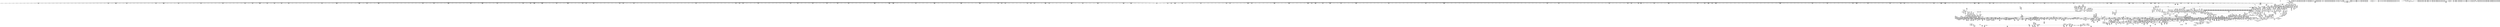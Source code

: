 digraph {
	CE0x4e80bb0 [shape=record,shape=Mrecord,label="{CE0x4e80bb0|file_mask_to_av:_conv16|security/selinux/hooks.c,1881}"]
	CE0x4efc330 [shape=record,shape=Mrecord,label="{CE0x4efc330|file_mask_to_av:_tmp20|security/selinux/hooks.c,1880|*SummSink*}"]
	CE0x4e8c740 [shape=record,shape=Mrecord,label="{CE0x4e8c740|file_has_perm:_f_path|security/selinux/hooks.c,1681|*SummSink*}"]
	CE0x4e1bd00 [shape=record,shape=Mrecord,label="{CE0x4e1bd00|0:_i32,_4:_i32,_8:_i16,_12:_i32,_16:_i32,_20:_i32,_24:_i32,_56:_i8*,_:_SCMRE_500,504_|*MultipleSource*|security/selinux/hooks.c,3162|security/selinux/hooks.c,3160}"]
	CE0x4dce540 [shape=record,shape=Mrecord,label="{CE0x4dce540|i64*_getelementptr_inbounds_(_11_x_i64_,_11_x_i64_*___llvm_gcov_ctr125,_i64_0,_i64_8)|*Constant*}"]
	CE0x4dd7230 [shape=record,shape=Mrecord,label="{CE0x4dd7230|i64*_getelementptr_inbounds_(_28_x_i64_,_28_x_i64_*___llvm_gcov_ctr232,_i64_0,_i64_27)|*Constant*|*SummSource*}"]
	CE0x4edf8e0 [shape=record,shape=Mrecord,label="{CE0x4edf8e0|i64_6|*Constant*}"]
	CE0x4dd1490 [shape=record,shape=Mrecord,label="{CE0x4dd1490|avc_policy_seqno:_tmp3}"]
	CE0x4edca50 [shape=record,shape=Mrecord,label="{CE0x4edca50|128:_i8*,_:_CRE_44,48_|*MultipleSource*|Function::cred_sid&Arg::cred::|security/selinux/hooks.c,3147|Function::file_has_perm&Arg::cred::|security/selinux/hooks.c,196|Function::inode_has_perm&Arg::cred::}"]
	CE0x4ee4330 [shape=record,shape=Mrecord,label="{CE0x4ee4330|128:_i8*,_:_CRE_112,120_|*MultipleSource*|Function::cred_sid&Arg::cred::|security/selinux/hooks.c,3147|Function::file_has_perm&Arg::cred::|security/selinux/hooks.c,196|Function::inode_has_perm&Arg::cred::}"]
	CE0x4dcc7e0 [shape=record,shape=Mrecord,label="{CE0x4dcc7e0|8:_i8,_32:_%struct.inode*,_%struct.selinux_audit_data*,_128:_i32,_456:_i8*,_:_SCMRE_5,6_}"]
	CE0x4f3b470 [shape=record,shape=Mrecord,label="{CE0x4f3b470|inode_has_perm:_cred|Function::inode_has_perm&Arg::cred::}"]
	CE0x4df2720 [shape=record,shape=Mrecord,label="{CE0x4df2720|0:_i32,_4:_i32,_8:_i16,_12:_i32,_16:_i32,_20:_i32,_24:_i32,_56:_i8*,_:_SCMRE_32,40_|*MultipleSource*|security/selinux/hooks.c,3162|security/selinux/hooks.c,3160}"]
	CE0x4e99af0 [shape=record,shape=Mrecord,label="{CE0x4e99af0|selinux_revalidate_file_permission:_tmp13|security/selinux/hooks.c,3147}"]
	CE0x4ee78d0 [shape=record,shape=Mrecord,label="{CE0x4ee78d0|selinux_revalidate_file_permission:_conv|security/selinux/hooks.c,3155|*SummSink*}"]
	CE0x4da5760 [shape=record,shape=Mrecord,label="{CE0x4da5760|8:_i8,_32:_%struct.inode*,_%struct.selinux_audit_data*,_128:_i32,_456:_i8*,_:_SCMRE_154,155_}"]
	CE0x4df2540 [shape=record,shape=Mrecord,label="{CE0x4df2540|0:_i32,_4:_i32,_8:_i16,_12:_i32,_16:_i32,_20:_i32,_24:_i32,_56:_i8*,_:_SCMRE_24,32_|*MultipleSource*|security/selinux/hooks.c,3162|security/selinux/hooks.c,3160}"]
	CE0x4e7dd80 [shape=record,shape=Mrecord,label="{CE0x4e7dd80|cred_sid:_tmp2|*SummSource*}"]
	CE0x4dbac30 [shape=record,shape=Mrecord,label="{CE0x4dbac30|8:_i8,_32:_%struct.inode*,_%struct.selinux_audit_data*,_128:_i32,_456:_i8*,_:_SCMRE_188,189_}"]
	CE0x4de8fe0 [shape=record,shape=Mrecord,label="{CE0x4de8fe0|selinux_file_permission:_tmp3|security/selinux/hooks.c,3161|*SummSink*}"]
	CE0x4e98cd0 [shape=record,shape=Mrecord,label="{CE0x4e98cd0|selinux_revalidate_file_permission:_f_flags|security/selinux/hooks.c,3151|*SummSink*}"]
	CE0x4f3e090 [shape=record,shape=Mrecord,label="{CE0x4f3e090|file_has_perm:_tmp26|security/selinux/hooks.c,1694}"]
	CE0x4eb1140 [shape=record,shape=Mrecord,label="{CE0x4eb1140|file_mask_to_av:_tmp49|security/selinux/hooks.c,1890}"]
	CE0x4e90d70 [shape=record,shape=Mrecord,label="{CE0x4e90d70|file_mask_to_av:_tmp33|security/selinux/hooks.c,1885|*SummSink*}"]
	CE0x4e56690 [shape=record,shape=Mrecord,label="{CE0x4e56690|selinux_file_permission:_pseqno|security/selinux/hooks.c,3170}"]
	CE0x4f7b430 [shape=record,shape=Mrecord,label="{CE0x4f7b430|inode_has_perm:_tmp2|*SummSource*}"]
	CE0x4da2140 [shape=record,shape=Mrecord,label="{CE0x4da2140|selinux_file_permission:_if.end9}"]
	CE0x4f7dbc0 [shape=record,shape=Mrecord,label="{CE0x4f7dbc0|inode_has_perm:_tmp1}"]
	CE0x4e51250 [shape=record,shape=Mrecord,label="{CE0x4e51250|selinux_file_permission:_tmp29|security/selinux/hooks.c,3172|*SummSource*}"]
	CE0x4e2e830 [shape=record,shape=Mrecord,label="{CE0x4e2e830|0:_i32,_4:_i32,_8:_i16,_12:_i32,_16:_i32,_20:_i32,_24:_i32,_56:_i8*,_:_SCMRE_902,903_}"]
	CE0x4db6740 [shape=record,shape=Mrecord,label="{CE0x4db6740|8:_i8,_32:_%struct.inode*,_%struct.selinux_audit_data*,_128:_i32,_456:_i8*,_:_SCMRE_95,96_}"]
	CE0x4ebe3c0 [shape=record,shape=Mrecord,label="{CE0x4ebe3c0|selinux_revalidate_file_permission:_or|security/selinux/hooks.c,3152}"]
	CE0x4ed6660 [shape=record,shape=Mrecord,label="{CE0x4ed6660|get_current:_tmp3}"]
	CE0x4e978e0 [shape=record,shape=Mrecord,label="{CE0x4e978e0|file_mask_to_av:_tmp11|security/selinux/hooks.c,1876|*SummSink*}"]
	CE0x4e80da0 [shape=record,shape=Mrecord,label="{CE0x4e80da0|file_inode:_tmp4|*LoadInst*|include/linux/fs.h,1916}"]
	CE0x4e27d50 [shape=record,shape=Mrecord,label="{CE0x4e27d50|0:_i32,_4:_i32,_8:_i16,_12:_i32,_16:_i32,_20:_i32,_24:_i32,_56:_i8*,_:_SCMRE_712,728_|*MultipleSource*|security/selinux/hooks.c,3162|security/selinux/hooks.c,3160}"]
	CE0x4efac60 [shape=record,shape=Mrecord,label="{CE0x4efac60|file_has_perm:_if.end6|*SummSource*}"]
	CE0x4e47d60 [shape=record,shape=Mrecord,label="{CE0x4e47d60|selinux_file_permission:_call1|security/selinux/hooks.c,3163}"]
	CE0x4e1ecf0 [shape=record,shape=Mrecord,label="{CE0x4e1ecf0|current_sid:_tmp15|security/selinux/hooks.c,218|*SummSource*}"]
	CE0x4da9b90 [shape=record,shape=Mrecord,label="{CE0x4da9b90|0:_i32,_4:_i32,_8:_i16,_12:_i32,_16:_i32,_20:_i32,_24:_i32,_56:_i8*,_:_SCMRE_555,556_}"]
	CE0x4eba200 [shape=record,shape=Mrecord,label="{CE0x4eba200|selinux_revalidate_file_permission:_and9|security/selinux/hooks.c,3151|*SummSink*}"]
	CE0x4e88700 [shape=record,shape=Mrecord,label="{CE0x4e88700|file_has_perm:_tobool|security/selinux/hooks.c,1688}"]
	CE0x4ed52b0 [shape=record,shape=Mrecord,label="{CE0x4ed52b0|avc_has_perm:_tclass|Function::avc_has_perm&Arg::tclass::}"]
	CE0x4db7ee0 [shape=record,shape=Mrecord,label="{CE0x4db7ee0|8:_i8,_32:_%struct.inode*,_%struct.selinux_audit_data*,_128:_i32,_456:_i8*,_:_SCMRE_109,110_}"]
	CE0x4d9b750 [shape=record,shape=Mrecord,label="{CE0x4d9b750|8:_i8,_32:_%struct.inode*,_%struct.selinux_audit_data*,_128:_i32,_456:_i8*,_:_SCMRE_115,116_}"]
	CE0x4e70580 [shape=record,shape=Mrecord,label="{CE0x4e70580|get_current:_tmp4|./arch/x86/include/asm/current.h,14|*SummSource*}"]
	CE0x4dda710 [shape=record,shape=Mrecord,label="{CE0x4dda710|file_mask_to_av:_tmp41|security/selinux/hooks.c,1888}"]
	CE0x4e88f10 [shape=record,shape=Mrecord,label="{CE0x4e88f10|cred_sid:_tmp6|security/selinux/hooks.c,197}"]
	CE0x4dee720 [shape=record,shape=Mrecord,label="{CE0x4dee720|0:_i32,_4:_i32,_8:_i16,_12:_i32,_16:_i32,_20:_i32,_24:_i32,_56:_i8*,_:_SCMRE_173,174_}"]
	CE0x4ded130 [shape=record,shape=Mrecord,label="{CE0x4ded130|0:_i32,_4:_i32,_8:_i16,_12:_i32,_16:_i32,_20:_i32,_24:_i32,_56:_i8*,_:_SCMRE_160,161_}"]
	CE0x4f444f0 [shape=record,shape=Mrecord,label="{CE0x4f444f0|file_mask_to_av:_conv43|security/selinux/hooks.c,1891|*SummSink*}"]
	CE0x4e2baa0 [shape=record,shape=Mrecord,label="{CE0x4e2baa0|0:_i32,_4:_i32,_8:_i16,_12:_i32,_16:_i32,_20:_i32,_24:_i32,_56:_i8*,_:_SCMRE_875,876_}"]
	CE0x4f79d90 [shape=record,shape=Mrecord,label="{CE0x4f79d90|inode_has_perm:_tmp3}"]
	CE0x4e22790 [shape=record,shape=Mrecord,label="{CE0x4e22790|0:_i32,_4:_i32,_8:_i16,_12:_i32,_16:_i32,_20:_i32,_24:_i32,_56:_i8*,_:_SCMRE_591,592_}"]
	CE0x4dd36c0 [shape=record,shape=Mrecord,label="{CE0x4dd36c0|current_sid:_tmp12|security/selinux/hooks.c,218}"]
	CE0x4e710c0 [shape=record,shape=Mrecord,label="{CE0x4e710c0|current_sid:_tmp7|security/selinux/hooks.c,218|*SummSource*}"]
	CE0x4ee93d0 [shape=record,shape=Mrecord,label="{CE0x4ee93d0|_ret_i32_%av.7,_!dbg_!27757|security/selinux/hooks.c,1894|*SummSink*}"]
	CE0x4e40af0 [shape=record,shape=Mrecord,label="{CE0x4e40af0|selinux_file_permission:_cmp|security/selinux/hooks.c,3169|*SummSource*}"]
	CE0x4ee6de0 [shape=record,shape=Mrecord,label="{CE0x4ee6de0|file_mask_to_av:_if.then|*SummSink*}"]
	CE0x4db1c10 [shape=record,shape=Mrecord,label="{CE0x4db1c10|file_inode:_f|Function::file_inode&Arg::f::|*SummSink*}"]
	CE0x4df9b00 [shape=record,shape=Mrecord,label="{CE0x4df9b00|0:_i32,_4:_i32,_8:_i16,_12:_i32,_16:_i32,_20:_i32,_24:_i32,_56:_i8*,_:_SCMRE_272,273_}"]
	CE0x4f41fa0 [shape=record,shape=Mrecord,label="{CE0x4f41fa0|cred_sid:_bb|*SummSink*}"]
	CE0x4def650 [shape=record,shape=Mrecord,label="{CE0x4def650|0:_i32,_4:_i32,_8:_i16,_12:_i32,_16:_i32,_20:_i32,_24:_i32,_56:_i8*,_:_SCMRE_182,183_}"]
	CE0x4dfa1c0 [shape=record,shape=Mrecord,label="{CE0x4dfa1c0|0:_i32,_4:_i32,_8:_i16,_12:_i32,_16:_i32,_20:_i32,_24:_i32,_56:_i8*,_:_SCMRE_276,277_}"]
	CE0x4e1fa00 [shape=record,shape=Mrecord,label="{CE0x4e1fa00|0:_i32,_4:_i32,_8:_i16,_12:_i32,_16:_i32,_20:_i32,_24:_i32,_56:_i8*,_:_SCMRE_564,565_}"]
	CE0x4dd7ac0 [shape=record,shape=Mrecord,label="{CE0x4dd7ac0|file_mask_to_av:_tmp37|security/selinux/hooks.c,1886}"]
	CE0x4ebef90 [shape=record,shape=Mrecord,label="{CE0x4ebef90|selinux_revalidate_file_permission:_tmp31|security/selinux/hooks.c,3154|*SummSource*}"]
	CE0x4e2fc70 [shape=record,shape=Mrecord,label="{CE0x4e2fc70|0:_i32,_4:_i32,_8:_i16,_12:_i32,_16:_i32,_20:_i32,_24:_i32,_56:_i8*,_:_SCMRE_914,915_}"]
	CE0x4e6aab0 [shape=record,shape=Mrecord,label="{CE0x4e6aab0|selinux_revalidate_file_permission:_if.then11|*SummSink*}"]
	CE0x4e9ae00 [shape=record,shape=Mrecord,label="{CE0x4e9ae00|selinux_revalidate_file_permission:_tmp14|security/selinux/hooks.c,3147|*SummSink*}"]
	CE0x4f4c860 [shape=record,shape=Mrecord,label="{CE0x4f4c860|cred_sid:_cred|Function::cred_sid&Arg::cred::}"]
	CE0x4eeffb0 [shape=record,shape=Mrecord,label="{CE0x4eeffb0|file_mask_to_av:_conv14|security/selinux/hooks.c,1881|*SummSource*}"]
	CE0x4e95c80 [shape=record,shape=Mrecord,label="{CE0x4e95c80|selinux_revalidate_file_permission:_tmp2|*SummSink*}"]
	CE0x4f34750 [shape=record,shape=Mrecord,label="{CE0x4f34750|file_has_perm:_tmp15|security/selinux/hooks.c,1688|*SummSink*}"]
	CE0x4eb9920 [shape=record,shape=Mrecord,label="{CE0x4eb9920|selinux_revalidate_file_permission:_tmp24|security/selinux/hooks.c,3151}"]
	CE0x4e90990 [shape=record,shape=Mrecord,label="{CE0x4e90990|i64*_getelementptr_inbounds_(_28_x_i64_,_28_x_i64_*___llvm_gcov_ctr232,_i64_0,_i64_16)|*Constant*}"]
	CE0x4e6d700 [shape=record,shape=Mrecord,label="{CE0x4e6d700|current_sid:_tmp1|*SummSink*}"]
	CE0x4efce60 [shape=record,shape=Mrecord,label="{CE0x4efce60|file_mask_to_av:_av.1}"]
	CE0x4e7ea80 [shape=record,shape=Mrecord,label="{CE0x4e7ea80|file_mask_to_av:_or15|security/selinux/hooks.c,1881|*SummSink*}"]
	CE0x4e92580 [shape=record,shape=Mrecord,label="{CE0x4e92580|i64*_getelementptr_inbounds_(_28_x_i64_,_28_x_i64_*___llvm_gcov_ctr232,_i64_0,_i64_14)|*Constant*|*SummSink*}"]
	CE0x4e77bd0 [shape=record,shape=Mrecord,label="{CE0x4e77bd0|GLOBAL:_lockdep_rcu_suspicious|*Constant*}"]
	CE0x4e532f0 [shape=record,shape=Mrecord,label="{CE0x4e532f0|i64_9|*Constant*|*SummSource*}"]
	CE0x4f8e870 [shape=record,shape=Mrecord,label="{CE0x4f8e870|cred_sid:_tmp2}"]
	CE0x4f7cb60 [shape=record,shape=Mrecord,label="{CE0x4f7cb60|i64*_getelementptr_inbounds_(_8_x_i64_,_8_x_i64_*___llvm_gcov_ctr154,_i64_0,_i64_1)|*Constant*|*SummSource*}"]
	CE0x4eb7c90 [shape=record,shape=Mrecord,label="{CE0x4eb7c90|selinux_revalidate_file_permission:_tobool7|security/selinux/hooks.c,3151}"]
	CE0x4e6b170 [shape=record,shape=Mrecord,label="{CE0x4e6b170|GLOBAL:_selinux_revalidate_file_permission.__warned|Global_var:selinux_revalidate_file_permission.__warned|*SummSink*}"]
	CE0x4e6b950 [shape=record,shape=Mrecord,label="{CE0x4e6b950|i32*_getelementptr_inbounds_(%struct.avc_cache,_%struct.avc_cache*_avc_cache,_i32_0,_i32_4)|*Constant*|*SummSink*}"]
	CE0x4dad060 [shape=record,shape=Mrecord,label="{CE0x4dad060|8:_i8,_32:_%struct.inode*,_%struct.selinux_audit_data*,_128:_i32,_456:_i8*,_:_SCMRE_440,448_|*MultipleSource*|security/selinux/hooks.c,3161|Function::selinux_file_permission&Arg::file::|Function::file_inode&Arg::f::}"]
	CE0x4e90b20 [shape=record,shape=Mrecord,label="{CE0x4e90b20|i64*_getelementptr_inbounds_(_28_x_i64_,_28_x_i64_*___llvm_gcov_ctr232,_i64_0,_i64_16)|*Constant*|*SummSource*}"]
	CE0x4dc6410 [shape=record,shape=Mrecord,label="{CE0x4dc6410|selinux_file_permission:_if.end9|*SummSource*}"]
	CE0x4e545c0 [shape=record,shape=Mrecord,label="{CE0x4e545c0|selinux_file_permission:_cmp4|security/selinux/hooks.c,3169|*SummSink*}"]
	CE0x4dd2fb0 [shape=record,shape=Mrecord,label="{CE0x4dd2fb0|i64*_getelementptr_inbounds_(_2_x_i64_,_2_x_i64_*___llvm_gcov_ctr98,_i64_0,_i64_1)|*Constant*|*SummSink*}"]
	CE0x4ea3f00 [shape=record,shape=Mrecord,label="{CE0x4ea3f00|i64_9|*Constant*}"]
	CE0x4ebaf00 [shape=record,shape=Mrecord,label="{CE0x4ebaf00|selinux_revalidate_file_permission:_tmp29|security/selinux/hooks.c,3152|*SummSource*}"]
	"CONST[source:2(external),value:0(static)][purpose:{operation}]"
	CE0x4df5520 [shape=record,shape=Mrecord,label="{CE0x4df5520|0:_i32,_4:_i32,_8:_i16,_12:_i32,_16:_i32,_20:_i32,_24:_i32,_56:_i8*,_:_SCMRE_206,207_}"]
	CE0x4f46040 [shape=record,shape=Mrecord,label="{CE0x4f46040|file_mask_to_av:_tmp53|*SummSource*}"]
	CE0x4ee8510 [shape=record,shape=Mrecord,label="{CE0x4ee8510|file_mask_to_av:_entry}"]
	CE0x4ee0920 [shape=record,shape=Mrecord,label="{CE0x4ee0920|file_mask_to_av:_if.end39|*SummSink*}"]
	CE0x4e73b20 [shape=record,shape=Mrecord,label="{CE0x4e73b20|i64*_getelementptr_inbounds_(_11_x_i64_,_11_x_i64_*___llvm_gcov_ctr125,_i64_0,_i64_0)|*Constant*}"]
	CE0x4e9f790 [shape=record,shape=Mrecord,label="{CE0x4e9f790|selinux_revalidate_file_permission:_do.body|*SummSource*}"]
	CE0x4f78490 [shape=record,shape=Mrecord,label="{CE0x4f78490|_ret_i32_%tmp6,_!dbg_!27716|security/selinux/hooks.c,197}"]
	CE0x4eec440 [shape=record,shape=Mrecord,label="{CE0x4eec440|GLOBAL:_creds_are_invalid|*Constant*|*SummSource*}"]
	CE0x4eb2ea0 [shape=record,shape=Mrecord,label="{CE0x4eb2ea0|file_mask_to_av:_av.6}"]
	CE0x4e25880 [shape=record,shape=Mrecord,label="{CE0x4e25880|0:_i32,_4:_i32,_8:_i16,_12:_i32,_16:_i32,_20:_i32,_24:_i32,_56:_i8*,_:_SCMRE_620,621_}"]
	CE0x4e414f0 [shape=record,shape=Mrecord,label="{CE0x4e414f0|file_inode:_bb}"]
	CE0x4df45f0 [shape=record,shape=Mrecord,label="{CE0x4df45f0|0:_i32,_4:_i32,_8:_i16,_12:_i32,_16:_i32,_20:_i32,_24:_i32,_56:_i8*,_:_SCMRE_197,198_}"]
	CE0x4e92660 [shape=record,shape=Mrecord,label="{CE0x4e92660|file_mask_to_av:_tmp28|security/selinux/hooks.c,1883|*SummSink*}"]
	CE0x4f7dc30 [shape=record,shape=Mrecord,label="{CE0x4f7dc30|inode_has_perm:_tmp1|*SummSource*}"]
	CE0x4d9b5a0 [shape=record,shape=Mrecord,label="{CE0x4d9b5a0|8:_i8,_32:_%struct.inode*,_%struct.selinux_audit_data*,_128:_i32,_456:_i8*,_:_SCMRE_114,115_}"]
	CE0x4dc5410 [shape=record,shape=Mrecord,label="{CE0x4dc5410|8:_i8,_32:_%struct.inode*,_%struct.selinux_audit_data*,_128:_i32,_456:_i8*,_:_SCMRE_54,55_}"]
	CE0x4e13930 [shape=record,shape=Mrecord,label="{CE0x4e13930|file_mask_to_av:_if.then35}"]
	CE0x4e60270 [shape=record,shape=Mrecord,label="{CE0x4e60270|file_has_perm:_if.end|*SummSource*}"]
	CE0x4e6b870 [shape=record,shape=Mrecord,label="{CE0x4e6b870|i32*_getelementptr_inbounds_(%struct.avc_cache,_%struct.avc_cache*_avc_cache,_i32_0,_i32_4)|*Constant*|*SummSource*}"]
	CE0x4dfc380 [shape=record,shape=Mrecord,label="{CE0x4dfc380|0:_i32,_4:_i32,_8:_i16,_12:_i32,_16:_i32,_20:_i32,_24:_i32,_56:_i8*,_:_SCMRE_296,297_}"]
	CE0x4e925f0 [shape=record,shape=Mrecord,label="{CE0x4e925f0|file_mask_to_av:_tmp28|security/selinux/hooks.c,1883|*SummSource*}"]
	CE0x4e6b490 [shape=record,shape=Mrecord,label="{CE0x4e6b490|current_sid:_do.end}"]
	CE0x4e2fac0 [shape=record,shape=Mrecord,label="{CE0x4e2fac0|0:_i32,_4:_i32,_8:_i16,_12:_i32,_16:_i32,_20:_i32,_24:_i32,_56:_i8*,_:_SCMRE_913,914_}"]
	CE0x4eb8740 [shape=record,shape=Mrecord,label="{CE0x4eb8740|i64_11|*Constant*}"]
	CE0x4e1ec80 [shape=record,shape=Mrecord,label="{CE0x4e1ec80|current_sid:_tmp15|security/selinux/hooks.c,218}"]
	CE0x4eeebf0 [shape=record,shape=Mrecord,label="{CE0x4eeebf0|file_has_perm:_path|security/selinux/hooks.c,1681|*SummSink*}"]
	CE0x4ee81d0 [shape=record,shape=Mrecord,label="{CE0x4ee81d0|GLOBAL:_file_mask_to_av|*Constant*|*SummSink*}"]
	CE0x4f7a860 [shape=record,shape=Mrecord,label="{CE0x4f7a860|inode_has_perm:_lnot|security/selinux/hooks.c,1611|*SummSink*}"]
	CE0x4e6b1e0 [shape=record,shape=Mrecord,label="{CE0x4e6b1e0|selinux_revalidate_file_permission:_tmp4|security/selinux/hooks.c,3147}"]
	CE0x4db92e0 [shape=record,shape=Mrecord,label="{CE0x4db92e0|8:_i8,_32:_%struct.inode*,_%struct.selinux_audit_data*,_128:_i32,_456:_i8*,_:_SCMRE_173,174_}"]
	CE0x4dd81e0 [shape=record,shape=Mrecord,label="{CE0x4dd81e0|i64*_getelementptr_inbounds_(_28_x_i64_,_28_x_i64_*___llvm_gcov_ctr232,_i64_0,_i64_19)|*Constant*}"]
	CE0x4e2c670 [shape=record,shape=Mrecord,label="{CE0x4e2c670|0:_i32,_4:_i32,_8:_i16,_12:_i32,_16:_i32,_20:_i32,_24:_i32,_56:_i8*,_:_SCMRE_882,883_}"]
	CE0x4e792d0 [shape=record,shape=Mrecord,label="{CE0x4e792d0|current_sid:_tmp20|security/selinux/hooks.c,218|*SummSource*}"]
	CE0x4eea600 [shape=record,shape=Mrecord,label="{CE0x4eea600|file_mask_to_av:_and1|security/selinux/hooks.c,1875}"]
	CE0x4dcb190 [shape=record,shape=Mrecord,label="{CE0x4dcb190|0:_i32,_4:_i32,_8:_i16,_12:_i32,_16:_i32,_20:_i32,_24:_i32,_56:_i8*,_:_SCMRE_12,16_|*MultipleSource*|security/selinux/hooks.c,3162|security/selinux/hooks.c,3160}"]
	CE0x4f8fc10 [shape=record,shape=Mrecord,label="{CE0x4f8fc10|inode_has_perm:_tmp7|security/selinux/hooks.c,1611}"]
	CE0x4e44b40 [shape=record,shape=Mrecord,label="{CE0x4e44b40|selinux_file_permission:_tmp17|security/selinux/hooks.c,3169|*SummSource*}"]
	CE0x4dee8d0 [shape=record,shape=Mrecord,label="{CE0x4dee8d0|0:_i32,_4:_i32,_8:_i16,_12:_i32,_16:_i32,_20:_i32,_24:_i32,_56:_i8*,_:_SCMRE_174,175_}"]
	CE0x4e70220 [shape=record,shape=Mrecord,label="{CE0x4e70220|selinux_revalidate_file_permission:_tmp9|security/selinux/hooks.c,3147|*SummSource*}"]
	CE0x4ed80b0 [shape=record,shape=Mrecord,label="{CE0x4ed80b0|file_has_perm:_tmp1|*SummSink*}"]
	CE0x4e1a130 [shape=record,shape=Mrecord,label="{CE0x4e1a130|0:_i32,_4:_i32,_8:_i16,_12:_i32,_16:_i32,_20:_i32,_24:_i32,_56:_i8*,_:_SCMRE_474,475_}"]
	CE0x4e30f00 [shape=record,shape=Mrecord,label="{CE0x4e30f00|0:_i32,_4:_i32,_8:_i16,_12:_i32,_16:_i32,_20:_i32,_24:_i32,_56:_i8*,_:_SCMRE_925,926_}"]
	CE0x4f7aa00 [shape=record,shape=Mrecord,label="{CE0x4f7aa00|inode_has_perm:_lnot|security/selinux/hooks.c,1611|*SummSource*}"]
	CE0x4e591d0 [shape=record,shape=Mrecord,label="{CE0x4e591d0|i32_1|*Constant*}"]
	CE0x4f7ab70 [shape=record,shape=Mrecord,label="{CE0x4f7ab70|inode_has_perm:_lnot.ext|security/selinux/hooks.c,1611|*SummSink*}"]
	CE0x4f93c70 [shape=record,shape=Mrecord,label="{CE0x4f93c70|inode_has_perm:_tmp20|security/selinux/hooks.c,1618}"]
	CE0x4e584a0 [shape=record,shape=Mrecord,label="{CE0x4e584a0|_ret_i32_%tmp4,_!dbg_!27711|security/selinux/avc.c,779}"]
	CE0x4f0bfb0 [shape=record,shape=Mrecord,label="{CE0x4f0bfb0|i64*_getelementptr_inbounds_(_8_x_i64_,_8_x_i64_*___llvm_gcov_ctr154,_i64_0,_i64_7)|*Constant*}"]
	CE0x4f83a40 [shape=record,shape=Mrecord,label="{CE0x4f83a40|_call_void_mcount()_#3}"]
	CE0x4e65240 [shape=record,shape=Mrecord,label="{CE0x4e65240|file_mask_to_av:_conv38|security/selinux/hooks.c,1889}"]
	CE0x4eb21e0 [shape=record,shape=Mrecord,label="{CE0x4eb21e0|file_mask_to_av:_or44|security/selinux/hooks.c,1891}"]
	CE0x4dfc020 [shape=record,shape=Mrecord,label="{CE0x4dfc020|0:_i32,_4:_i32,_8:_i16,_12:_i32,_16:_i32,_20:_i32,_24:_i32,_56:_i8*,_:_SCMRE_294,295_}"]
	CE0x4e29650 [shape=record,shape=Mrecord,label="{CE0x4e29650|0:_i32,_4:_i32,_8:_i16,_12:_i32,_16:_i32,_20:_i32,_24:_i32,_56:_i8*,_:_SCMRE_808,816_|*MultipleSource*|security/selinux/hooks.c,3162|security/selinux/hooks.c,3160}"]
	CE0x4f76430 [shape=record,shape=Mrecord,label="{CE0x4f76430|i32_512|*Constant*}"]
	CE0x4e23f30 [shape=record,shape=Mrecord,label="{CE0x4e23f30|0:_i32,_4:_i32,_8:_i16,_12:_i32,_16:_i32,_20:_i32,_24:_i32,_56:_i8*,_:_SCMRE_605,606_}"]
	CE0x4f33ea0 [shape=record,shape=Mrecord,label="{CE0x4f33ea0|file_mask_to_av:_conv29|security/selinux/hooks.c,1887}"]
	CE0x4efe640 [shape=record,shape=Mrecord,label="{CE0x4efe640|file_mask_to_av:_and11|security/selinux/hooks.c,1880|*SummSource*}"]
	CE0x4f90730 [shape=record,shape=Mrecord,label="{CE0x4f90730|inode_has_perm:_tmp8|security/selinux/hooks.c,1611}"]
	CE0x4eba080 [shape=record,shape=Mrecord,label="{CE0x4eba080|selinux_revalidate_file_permission:_and9|security/selinux/hooks.c,3151|*SummSource*}"]
	CE0x4df6e00 [shape=record,shape=Mrecord,label="{CE0x4df6e00|0:_i32,_4:_i32,_8:_i16,_12:_i32,_16:_i32,_20:_i32,_24:_i32,_56:_i8*,_:_SCMRE_245,246_}"]
	CE0x4ef3310 [shape=record,shape=Mrecord,label="{CE0x4ef3310|file_mask_to_av:_tmp8|security/selinux/hooks.c,1875}"]
	CE0x4f92bd0 [shape=record,shape=Mrecord,label="{CE0x4f92bd0|__validate_creds:_tmp3|include/linux/cred.h,173|*SummSource*}"]
	CE0x4e786b0 [shape=record,shape=Mrecord,label="{CE0x4e786b0|current_sid:_tmp18|security/selinux/hooks.c,218|*SummSink*}"]
	CE0x4ebb2b0 [shape=record,shape=Mrecord,label="{CE0x4ebb2b0|i64_13|*Constant*|*SummSink*}"]
	CE0x4dc51d0 [shape=record,shape=Mrecord,label="{CE0x4dc51d0|8:_i8,_32:_%struct.inode*,_%struct.selinux_audit_data*,_128:_i32,_456:_i8*,_:_SCMRE_52,53_}"]
	CE0x4efa9a0 [shape=record,shape=Mrecord,label="{CE0x4efa9a0|file_mask_to_av:_tmp15|security/selinux/hooks.c,1877|*SummSink*}"]
	CE0x4de8d30 [shape=record,shape=Mrecord,label="{CE0x4de8d30|selinux_file_permission:_tmp3|security/selinux/hooks.c,3161}"]
	CE0x4dc2510 [shape=record,shape=Mrecord,label="{CE0x4dc2510|8:_i8,_32:_%struct.inode*,_%struct.selinux_audit_data*,_128:_i32,_456:_i8*,_:_SCMRE_84,85_}"]
	CE0x4e13b10 [shape=record,shape=Mrecord,label="{CE0x4e13b10|file_mask_to_av:_if.then35|*SummSink*}"]
	CE0x4f7f5d0 [shape=record,shape=Mrecord,label="{CE0x4f7f5d0|i32_1609|*Constant*|*SummSink*}"]
	CE0x4eb7830 [shape=record,shape=Mrecord,label="{CE0x4eb7830|selinux_revalidate_file_permission:_tobool10|security/selinux/hooks.c,3151|*SummSink*}"]
	CE0x4ee83b0 [shape=record,shape=Mrecord,label="{CE0x4ee83b0|GLOBAL:_file_mask_to_av|*Constant*|*SummSource*}"]
	CE0x4debea0 [shape=record,shape=Mrecord,label="{CE0x4debea0|0:_i32,_4:_i32,_8:_i16,_12:_i32,_16:_i32,_20:_i32,_24:_i32,_56:_i8*,_:_SCMRE_149,150_}"]
	CE0x4d9b090 [shape=record,shape=Mrecord,label="{CE0x4d9b090|8:_i8,_32:_%struct.inode*,_%struct.selinux_audit_data*,_128:_i32,_456:_i8*,_:_SCMRE_111,112_}"]
	CE0x4ed8360 [shape=record,shape=Mrecord,label="{CE0x4ed8360|file_mask_to_av:_tmp10|security/selinux/hooks.c,1876}"]
	CE0x4e7e520 [shape=record,shape=Mrecord,label="{CE0x4e7e520|file_has_perm:_tmp4|security/selinux/hooks.c,1681}"]
	CE0x4e7e040 [shape=record,shape=Mrecord,label="{CE0x4e7e040|file_mask_to_av:_tmp2|security/selinux/hooks.c,1874|*SummSink*}"]
	CE0x4dce1f0 [shape=record,shape=Mrecord,label="{CE0x4dce1f0|i1_true|*Constant*|*SummSource*}"]
	CE0x4e1f450 [shape=record,shape=Mrecord,label="{CE0x4e1f450|i64*_getelementptr_inbounds_(_2_x_i64_,_2_x_i64_*___llvm_gcov_ctr25231,_i64_0,_i64_1)|*Constant*}"]
	CE0x4ef54d0 [shape=record,shape=Mrecord,label="{CE0x4ef54d0|cred_sid:_security|security/selinux/hooks.c,196}"]
	CE0x4eafed0 [shape=record,shape=Mrecord,label="{CE0x4eafed0|i64_23|*Constant*|*SummSource*}"]
	CE0x4e950f0 [shape=record,shape=Mrecord,label="{CE0x4e950f0|file_mask_to_av:_if.then6|*SummSink*}"]
	CE0x4dea8c0 [shape=record,shape=Mrecord,label="{CE0x4dea8c0|0:_i32,_4:_i32,_8:_i16,_12:_i32,_16:_i32,_20:_i32,_24:_i32,_56:_i8*,_:_SCMRE_137,138_}"]
	CE0x4da7490 [shape=record,shape=Mrecord,label="{CE0x4da7490|8:_i8,_32:_%struct.inode*,_%struct.selinux_audit_data*,_128:_i32,_456:_i8*,_:_SCMRE_148,149_}"]
	CE0x4e86cc0 [shape=record,shape=Mrecord,label="{CE0x4e86cc0|file_mask_to_av:_conv20|security/selinux/hooks.c,1883|*SummSource*}"]
	CE0x4f750b0 [shape=record,shape=Mrecord,label="{CE0x4f750b0|inode_has_perm:_i_flags|security/selinux/hooks.c,1611|*SummSource*}"]
	CE0x4f764a0 [shape=record,shape=Mrecord,label="{CE0x4f764a0|inode_has_perm:_tmp6|*LoadInst*|security/selinux/hooks.c,1611|*SummSource*}"]
	CE0x4e96430 [shape=record,shape=Mrecord,label="{CE0x4e96430|selinux_revalidate_file_permission:_tmp11|security/selinux/hooks.c,3147|*SummSource*}"]
	CE0x4df8360 [shape=record,shape=Mrecord,label="{CE0x4df8360|0:_i32,_4:_i32,_8:_i16,_12:_i32,_16:_i32,_20:_i32,_24:_i32,_56:_i8*,_:_SCMRE_258,259_}"]
	CE0x4e40e60 [shape=record,shape=Mrecord,label="{CE0x4e40e60|file_inode:_bb|*SummSource*}"]
	CE0x4f86a50 [shape=record,shape=Mrecord,label="{CE0x4f86a50|__validate_creds:_lnot|include/linux/cred.h,173|*SummSource*}"]
	CE0x4f50c30 [shape=record,shape=Mrecord,label="{CE0x4f50c30|file_has_perm:_cmp|security/selinux/hooks.c,1683}"]
	CE0x4f91720 [shape=record,shape=Mrecord,label="{CE0x4f91720|i64_2|*Constant*}"]
	CE0x4f45470 [shape=record,shape=Mrecord,label="{CE0x4f45470|file_mask_to_av:_av.6|*SummSink*}"]
	CE0x4f35790 [shape=record,shape=Mrecord,label="{CE0x4f35790|i64*_getelementptr_inbounds_(_12_x_i64_,_12_x_i64_*___llvm_gcov_ctr170,_i64_0,_i64_6)|*Constant*}"]
	CE0x4f49d60 [shape=record,shape=Mrecord,label="{CE0x4f49d60|inode_has_perm:_if.then|*SummSource*}"]
	CE0x4e24290 [shape=record,shape=Mrecord,label="{CE0x4e24290|0:_i32,_4:_i32,_8:_i16,_12:_i32,_16:_i32,_20:_i32,_24:_i32,_56:_i8*,_:_SCMRE_607,608_}"]
	CE0x4e4f5b0 [shape=record,shape=Mrecord,label="{CE0x4e4f5b0|selinux_file_permission:_tmp26|security/selinux/hooks.c,3169}"]
	CE0x4f8cf00 [shape=record,shape=Mrecord,label="{CE0x4f8cf00|inode_has_perm:_tmp11|security/selinux/hooks.c,1612|*SummSink*}"]
	CE0x4eb9090 [shape=record,shape=Mrecord,label="{CE0x4eb9090|selinux_revalidate_file_permission:_tmp22|security/selinux/hooks.c,3151|*SummSink*}"]
	CE0x4db3170 [shape=record,shape=Mrecord,label="{CE0x4db3170|8:_i8,_32:_%struct.inode*,_%struct.selinux_audit_data*,_128:_i32,_456:_i8*,_:_SCMRE_66,67_}"]
	CE0x4dd48f0 [shape=record,shape=Mrecord,label="{CE0x4dd48f0|8:_i8,_32:_%struct.inode*,_%struct.selinux_audit_data*,_128:_i32,_456:_i8*,_:_SCMRE_1,2_}"]
	CE0x4f387c0 [shape=record,shape=Mrecord,label="{CE0x4f387c0|i64*_getelementptr_inbounds_(_12_x_i64_,_12_x_i64_*___llvm_gcov_ctr170,_i64_0,_i64_9)|*Constant*|*SummSink*}"]
	CE0x4e3e580 [shape=record,shape=Mrecord,label="{CE0x4e3e580|selinux_file_permission:_tmp32|security/selinux/hooks.c,3175|*SummSource*}"]
	CE0x4dd5680 [shape=record,shape=Mrecord,label="{CE0x4dd5680|current_sid:_land.lhs.true}"]
	CE0x4ee3d60 [shape=record,shape=Mrecord,label="{CE0x4ee3d60|file_mask_to_av:_tmp23|security/selinux/hooks.c,1881}"]
	CE0x4e22940 [shape=record,shape=Mrecord,label="{CE0x4e22940|0:_i32,_4:_i32,_8:_i16,_12:_i32,_16:_i32,_20:_i32,_24:_i32,_56:_i8*,_:_SCMRE_592,593_}"]
	CE0x4e5c970 [shape=record,shape=Mrecord,label="{CE0x4e5c970|file_has_perm:_if.then}"]
	CE0x4f7ffa0 [shape=record,shape=Mrecord,label="{CE0x4f7ffa0|GLOBAL:_creds_are_invalid|*Constant*}"]
	CE0x4f49cd0 [shape=record,shape=Mrecord,label="{CE0x4f49cd0|inode_has_perm:_if.then|*SummSink*}"]
	CE0x4e1d600 [shape=record,shape=Mrecord,label="{CE0x4e1d600|0:_i32,_4:_i32,_8:_i16,_12:_i32,_16:_i32,_20:_i32,_24:_i32,_56:_i8*,_:_SCMRE_553,554_}"]
	CE0x4e472d0 [shape=record,shape=Mrecord,label="{CE0x4e472d0|0:_i32,_8:_i32,_12:_i32,_:_CRE_12,16_|*MultipleSource*|*LoadInst*|security/selinux/hooks.c,3161|security/selinux/hooks.c,3161|security/selinux/hooks.c,3169}"]
	CE0x4dfaf40 [shape=record,shape=Mrecord,label="{CE0x4dfaf40|0:_i32,_4:_i32,_8:_i16,_12:_i32,_16:_i32,_20:_i32,_24:_i32,_56:_i8*,_:_SCMRE_284,285_}"]
	CE0x4ed5890 [shape=record,shape=Mrecord,label="{CE0x4ed5890|i64_8192|*Constant*|*SummSource*}"]
	CE0x4eb2550 [shape=record,shape=Mrecord,label="{CE0x4eb2550|file_mask_to_av:_tmp51|security/selinux/hooks.c,1891}"]
	CE0x4e445a0 [shape=record,shape=Mrecord,label="{CE0x4e445a0|selinux_file_permission:_isid|security/selinux/hooks.c,3169}"]
	CE0x4e1d9f0 [shape=record,shape=Mrecord,label="{CE0x4e1d9f0|_call_void_mcount()_#3}"]
	CE0x4edac50 [shape=record,shape=Mrecord,label="{CE0x4edac50|file_mask_to_av:_conv9|security/selinux/hooks.c,1878|*SummSink*}"]
	CE0x4e349e0 [shape=record,shape=Mrecord,label="{CE0x4e349e0|selinux_file_permission:_tmp5|security/selinux/hooks.c,3162|*SummSource*}"]
	CE0x4e6f6d0 [shape=record,shape=Mrecord,label="{CE0x4e6f6d0|i64_5|*Constant*}"]
	CE0x4eddaf0 [shape=record,shape=Mrecord,label="{CE0x4eddaf0|file_mask_to_av:_tmp34|security/selinux/hooks.c,1886|*SummSink*}"]
	CE0x4e2d3f0 [shape=record,shape=Mrecord,label="{CE0x4e2d3f0|0:_i32,_4:_i32,_8:_i16,_12:_i32,_16:_i32,_20:_i32,_24:_i32,_56:_i8*,_:_SCMRE_890,891_}"]
	CE0x4edc510 [shape=record,shape=Mrecord,label="{CE0x4edc510|i64_8192|*Constant*}"]
	CE0x4dd1700 [shape=record,shape=Mrecord,label="{CE0x4dd1700|current_sid:_call|security/selinux/hooks.c,218|*SummSink*}"]
	CE0x4ee73d0 [shape=record,shape=Mrecord,label="{CE0x4ee73d0|file_mask_to_av:_if.then2|*SummSource*}"]
	CE0x4df6bc0 [shape=record,shape=Mrecord,label="{CE0x4df6bc0|0:_i32,_4:_i32,_8:_i16,_12:_i32,_16:_i32,_20:_i32,_24:_i32,_56:_i8*,_:_SCMRE_243,244_}"]
	CE0x4e5e6d0 [shape=record,shape=Mrecord,label="{CE0x4e5e6d0|file_mask_to_av:_if.end46}"]
	CE0x4e82d30 [shape=record,shape=Mrecord,label="{CE0x4e82d30|_call_void_mcount()_#3}"]
	CE0x4db7310 [shape=record,shape=Mrecord,label="{CE0x4db7310|8:_i8,_32:_%struct.inode*,_%struct.selinux_audit_data*,_128:_i32,_456:_i8*,_:_SCMRE_102,103_}"]
	CE0x4f3f640 [shape=record,shape=Mrecord,label="{CE0x4f3f640|file_has_perm:_tmp28|security/selinux/hooks.c,1698}"]
	CE0x4e65c90 [shape=record,shape=Mrecord,label="{CE0x4e65c90|file_mask_to_av:_and40|security/selinux/hooks.c,1890}"]
	CE0x4f8ce20 [shape=record,shape=Mrecord,label="{CE0x4f8ce20|inode_has_perm:_tmp11|security/selinux/hooks.c,1612}"]
	CE0x4f8ba70 [shape=record,shape=Mrecord,label="{CE0x4f8ba70|inode_has_perm:_call|security/selinux/hooks.c,1614|*SummSource*}"]
	CE0x4eef950 [shape=record,shape=Mrecord,label="{CE0x4eef950|file_mask_to_av:_tmp4|security/selinux/hooks.c,1874}"]
	CE0x4e80e70 [shape=record,shape=Mrecord,label="{CE0x4e80e70|cred_sid:_bb}"]
	CE0x4de96e0 [shape=record,shape=Mrecord,label="{CE0x4de96e0|0:_i32,_4:_i32,_8:_i16,_12:_i32,_16:_i32,_20:_i32,_24:_i32,_56:_i8*,_:_SCMRE_80,88_|*MultipleSource*|security/selinux/hooks.c,3162|security/selinux/hooks.c,3160}"]
	CE0x4e644c0 [shape=record,shape=Mrecord,label="{CE0x4e644c0|file_mask_to_av:_av.5}"]
	CE0x4e8ac40 [shape=record,shape=Mrecord,label="{CE0x4e8ac40|i64_18|*Constant*}"]
	CE0x4e581d0 [shape=record,shape=Mrecord,label="{CE0x4e581d0|avc_policy_seqno:_entry|*SummSink*}"]
	CE0x4e87220 [shape=record,shape=Mrecord,label="{CE0x4e87220|_call_void_mcount()_#3|*SummSource*}"]
	CE0x4ee12d0 [shape=record,shape=Mrecord,label="{CE0x4ee12d0|file_mask_to_av:_tmp30|*SummSource*}"]
	CE0x4ee44c0 [shape=record,shape=Mrecord,label="{CE0x4ee44c0|file_mask_to_av:_tmp9|security/selinux/hooks.c,1875|*SummSink*}"]
	CE0x4ed4860 [shape=record,shape=Mrecord,label="{CE0x4ed4860|file_mask_to_av:_av.0|*SummSource*}"]
	CE0x4e65750 [shape=record,shape=Mrecord,label="{CE0x4e65750|file_mask_to_av:_av.5|*SummSink*}"]
	CE0x4db4190 [shape=record,shape=Mrecord,label="{CE0x4db4190|8:_i8,_32:_%struct.inode*,_%struct.selinux_audit_data*,_128:_i32,_456:_i8*,_:_SCMRE_64,65_}"]
	CE0x4e57090 [shape=record,shape=Mrecord,label="{CE0x4e57090|selinux_file_permission:_tmp23|security/selinux/hooks.c,3170|*SummSource*}"]
	CE0x4dd0e10 [shape=record,shape=Mrecord,label="{CE0x4dd0e10|current_sid:_do.body}"]
	CE0x4da8430 [shape=record,shape=Mrecord,label="{CE0x4da8430|8:_i8,_32:_%struct.inode*,_%struct.selinux_audit_data*,_128:_i32,_456:_i8*,_:_SCMRE_280,288_|*MultipleSource*|security/selinux/hooks.c,3161|Function::selinux_file_permission&Arg::file::|Function::file_inode&Arg::f::}"]
	CE0x4f8dc10 [shape=record,shape=Mrecord,label="{CE0x4f8dc10|i64*_getelementptr_inbounds_(_8_x_i64_,_8_x_i64_*___llvm_gcov_ctr154,_i64_0,_i64_6)|*Constant*|*SummSource*}"]
	CE0x4df3870 [shape=record,shape=Mrecord,label="{CE0x4df3870|0:_i32,_4:_i32,_8:_i16,_12:_i32,_16:_i32,_20:_i32,_24:_i32,_56:_i8*,_:_SCMRE_189,190_}"]
	CE0x4e84820 [shape=record,shape=Mrecord,label="{CE0x4e84820|file_has_perm:_tmp2|*LoadInst*|security/selinux/hooks.c,1674|*SummSource*}"]
	CE0x4de7a70 [shape=record,shape=Mrecord,label="{CE0x4de7a70|file_mask_to_av:_if.end}"]
	CE0x4e211a0 [shape=record,shape=Mrecord,label="{CE0x4e211a0|0:_i32,_4:_i32,_8:_i16,_12:_i32,_16:_i32,_20:_i32,_24:_i32,_56:_i8*,_:_SCMRE_578,579_}"]
	CE0x4e52da0 [shape=record,shape=Mrecord,label="{CE0x4e52da0|selinux_file_permission:_cmp7|security/selinux/hooks.c,3170|*SummSource*}"]
	CE0x4ed5ca0 [shape=record,shape=Mrecord,label="{CE0x4ed5ca0|inode_has_perm:_do.end|*SummSink*}"]
	CE0x4eb8f10 [shape=record,shape=Mrecord,label="{CE0x4eb8f10|selinux_revalidate_file_permission:_tmp22|security/selinux/hooks.c,3151|*SummSource*}"]
	CE0x4f37390 [shape=record,shape=Mrecord,label="{CE0x4f37390|file_has_perm:_tmp16|security/selinux/hooks.c,1689|*SummSink*}"]
	CE0x4eb9660 [shape=record,shape=Mrecord,label="{CE0x4eb9660|selinux_revalidate_file_permission:_tmp23|security/selinux/hooks.c,3151|*SummSink*}"]
	CE0x4eddd60 [shape=record,shape=Mrecord,label="{CE0x4eddd60|i64_17|*Constant*|*SummSink*}"]
	CE0x4e270d0 [shape=record,shape=Mrecord,label="{CE0x4e270d0|0:_i32,_4:_i32,_8:_i16,_12:_i32,_16:_i32,_20:_i32,_24:_i32,_56:_i8*,_:_SCMRE_680,684_|*MultipleSource*|security/selinux/hooks.c,3162|security/selinux/hooks.c,3160}"]
	CE0x4ebe910 [shape=record,shape=Mrecord,label="{CE0x4ebe910|selinux_revalidate_file_permission:_mask.addr.0}"]
	CE0x4db1b30 [shape=record,shape=Mrecord,label="{CE0x4db1b30|_ret_%struct.inode*_%tmp4,_!dbg_!27713|include/linux/fs.h,1916}"]
	CE0x4e1a6f0 [shape=record,shape=Mrecord,label="{CE0x4e1a6f0|0:_i32,_4:_i32,_8:_i16,_12:_i32,_16:_i32,_20:_i32,_24:_i32,_56:_i8*,_:_SCMRE_476,477_}"]
	CE0x4f7d2b0 [shape=record,shape=Mrecord,label="{CE0x4f7d2b0|GLOBAL:___validate_creds|*Constant*|*SummSource*}"]
	CE0x4f76640 [shape=record,shape=Mrecord,label="{CE0x4f76640|__validate_creds:_call|include/linux/cred.h,173}"]
	CE0x4deea80 [shape=record,shape=Mrecord,label="{CE0x4deea80|0:_i32,_4:_i32,_8:_i16,_12:_i32,_16:_i32,_20:_i32,_24:_i32,_56:_i8*,_:_SCMRE_175,176_}"]
	CE0x4e72680 [shape=record,shape=Mrecord,label="{CE0x4e72680|file_has_perm:_tmp5|security/selinux/hooks.c,1681|*SummSink*}"]
	CE0x4e2b740 [shape=record,shape=Mrecord,label="{CE0x4e2b740|0:_i32,_4:_i32,_8:_i16,_12:_i32,_16:_i32,_20:_i32,_24:_i32,_56:_i8*,_:_SCMRE_873,874_}"]
	CE0x4f4cb00 [shape=record,shape=Mrecord,label="{CE0x4f4cb00|_ret_i32_%tmp6,_!dbg_!27716|security/selinux/hooks.c,197}"]
	CE0x4effc80 [shape=record,shape=Mrecord,label="{CE0x4effc80|__validate_creds:_tmp7|include/linux/cred.h,174}"]
	CE0x4e315c0 [shape=record,shape=Mrecord,label="{CE0x4e315c0|0:_i32,_4:_i32,_8:_i16,_12:_i32,_16:_i32,_20:_i32,_24:_i32,_56:_i8*,_:_SCMRE_929,930_}"]
	CE0x4ef9380 [shape=record,shape=Mrecord,label="{CE0x4ef9380|file_mask_to_av:_tmp36|security/selinux/hooks.c,1886|*SummSink*}"]
	CE0x4e60350 [shape=record,shape=Mrecord,label="{CE0x4e60350|file_mask_to_av:_tmp41|security/selinux/hooks.c,1888|*SummSink*}"]
	CE0x4e9e950 [shape=record,shape=Mrecord,label="{CE0x4e9e950|COLLAPSED:_GCMRE___llvm_gcov_ctr247_internal_global_16_x_i64_zeroinitializer:_elem_0:default:}"]
	CE0x4eaf440 [shape=record,shape=Mrecord,label="{CE0x4eaf440|file_mask_to_av:_and40|security/selinux/hooks.c,1890|*SummSink*}"]
	CE0x4dd5cd0 [shape=record,shape=Mrecord,label="{CE0x4dd5cd0|selinux_revalidate_file_permission:_tmp10|security/selinux/hooks.c,3147|*SummSink*}"]
	CE0x4dc0830 [shape=record,shape=Mrecord,label="{CE0x4dc0830|8:_i8,_32:_%struct.inode*,_%struct.selinux_audit_data*,_128:_i32,_456:_i8*,_:_SCMRE_91,92_}"]
	CE0x4e2c310 [shape=record,shape=Mrecord,label="{CE0x4e2c310|0:_i32,_4:_i32,_8:_i16,_12:_i32,_16:_i32,_20:_i32,_24:_i32,_56:_i8*,_:_SCMRE_880,881_}"]
	CE0x4ea0ae0 [shape=record,shape=Mrecord,label="{CE0x4ea0ae0|selinux_revalidate_file_permission:_if.end12|*SummSource*}"]
	CE0x4f4c600 [shape=record,shape=Mrecord,label="{CE0x4f4c600|cred_sid:_entry|*SummSource*}"]
	CE0x4ebbfd0 [shape=record,shape=Mrecord,label="{CE0x4ebbfd0|selinux_revalidate_file_permission:_tmp27|security/selinux/hooks.c,3151|*SummSource*}"]
	CE0x4db99a0 [shape=record,shape=Mrecord,label="{CE0x4db99a0|8:_i8,_32:_%struct.inode*,_%struct.selinux_audit_data*,_128:_i32,_456:_i8*,_:_SCMRE_177,178_}"]
	CE0x4df59c0 [shape=record,shape=Mrecord,label="{CE0x4df59c0|0:_i32,_4:_i32,_8:_i16,_12:_i32,_16:_i32,_20:_i32,_24:_i32,_56:_i8*,_:_SCMRE_212,216_|*MultipleSource*|security/selinux/hooks.c,3162|security/selinux/hooks.c,3160}"]
	CE0x4f7caf0 [shape=record,shape=Mrecord,label="{CE0x4f7caf0|i64*_getelementptr_inbounds_(_8_x_i64_,_8_x_i64_*___llvm_gcov_ctr154,_i64_0,_i64_1)|*Constant*}"]
	CE0x4f49260 [shape=record,shape=Mrecord,label="{CE0x4f49260|file_has_perm:_out|*SummSource*}"]
	CE0x4ebffd0 [shape=record,shape=Mrecord,label="{CE0x4ebffd0|selinux_revalidate_file_permission:_i_mode|security/selinux/hooks.c,3155}"]
	CE0x4e600c0 [shape=record,shape=Mrecord,label="{CE0x4e600c0|file_has_perm:_out|*SummSink*}"]
	CE0x4da0780 [shape=record,shape=Mrecord,label="{CE0x4da0780|selinux_file_permission:_land.lhs.true5|*SummSource*}"]
	CE0x4f8f270 [shape=record,shape=Mrecord,label="{CE0x4f8f270|inode_has_perm:_expval|security/selinux/hooks.c,1611|*SummSource*}"]
	CE0x4db1ba0 [shape=record,shape=Mrecord,label="{CE0x4db1ba0|file_inode:_f|Function::file_inode&Arg::f::|*SummSource*}"]
	CE0x4eb4d50 [shape=record,shape=Mrecord,label="{CE0x4eb4d50|file_has_perm:_tmp6|security/selinux/hooks.c,1683|*SummSource*}"]
	CE0x4e52ce0 [shape=record,shape=Mrecord,label="{CE0x4e52ce0|selinux_file_permission:_cmp7|security/selinux/hooks.c,3170}"]
	CE0x4ebe430 [shape=record,shape=Mrecord,label="{CE0x4ebe430|selinux_revalidate_file_permission:_or|security/selinux/hooks.c,3152|*SummSource*}"]
	CE0x4e58ae0 [shape=record,shape=Mrecord,label="{CE0x4e58ae0|current_sid:_tmp23|security/selinux/hooks.c,218}"]
	CE0x4f8dae0 [shape=record,shape=Mrecord,label="{CE0x4f8dae0|i64*_getelementptr_inbounds_(_8_x_i64_,_8_x_i64_*___llvm_gcov_ctr154,_i64_0,_i64_6)|*Constant*}"]
	CE0x4e439d0 [shape=record,shape=Mrecord,label="{CE0x4e439d0|i64_0|*Constant*|*SummSource*}"]
	CE0x4edbcc0 [shape=record,shape=Mrecord,label="{CE0x4edbcc0|i64*_getelementptr_inbounds_(_28_x_i64_,_28_x_i64_*___llvm_gcov_ctr232,_i64_0,_i64_8)|*Constant*|*SummSource*}"]
	CE0x4dbcc40 [shape=record,shape=Mrecord,label="{CE0x4dbcc40|8:_i8,_32:_%struct.inode*,_%struct.selinux_audit_data*,_128:_i32,_456:_i8*,_:_SCMRE_207,208_}"]
	CE0x4e3f1f0 [shape=record,shape=Mrecord,label="{CE0x4e3f1f0|selinux_file_permission:_tmp33|security/selinux/hooks.c,3175|*SummSink*}"]
	CE0x4da86e0 [shape=record,shape=Mrecord,label="{CE0x4da86e0|8:_i8,_32:_%struct.inode*,_%struct.selinux_audit_data*,_128:_i32,_456:_i8*,_:_SCMRE_288,292_|*MultipleSource*|security/selinux/hooks.c,3161|Function::selinux_file_permission&Arg::file::|Function::file_inode&Arg::f::}"]
	CE0x4e5c640 [shape=record,shape=Mrecord,label="{CE0x4e5c640|i32_6|*Constant*}"]
	CE0x4f7bef0 [shape=record,shape=Mrecord,label="{CE0x4f7bef0|inode_has_perm:_conv|security/selinux/hooks.c,1611|*SummSink*}"]
	CE0x4e7cf10 [shape=record,shape=Mrecord,label="{CE0x4e7cf10|current_sid:_tmp17|security/selinux/hooks.c,218}"]
	CE0x4e1e310 [shape=record,shape=Mrecord,label="{CE0x4e1e310|current_sid:_do.body|*SummSink*}"]
	CE0x4e68de0 [shape=record,shape=Mrecord,label="{CE0x4e68de0|selinux_revalidate_file_permission:_tmp5|security/selinux/hooks.c,3147|*SummSink*}"]
	CE0x4ddac50 [shape=record,shape=Mrecord,label="{CE0x4ddac50|i64_1|*Constant*}"]
	CE0x4e25d90 [shape=record,shape=Mrecord,label="{CE0x4e25d90|0:_i32,_4:_i32,_8:_i16,_12:_i32,_16:_i32,_20:_i32,_24:_i32,_56:_i8*,_:_SCMRE_623,624_}"]
	CE0x4e19f20 [shape=record,shape=Mrecord,label="{CE0x4e19f20|0:_i32,_4:_i32,_8:_i16,_12:_i32,_16:_i32,_20:_i32,_24:_i32,_56:_i8*,_:_SCMRE_473,474_}"]
	CE0x4dcd140 [shape=record,shape=Mrecord,label="{CE0x4dcd140|avc_policy_seqno:_tmp|*SummSink*}"]
	CE0x4da69f0 [shape=record,shape=Mrecord,label="{CE0x4da69f0|8:_i8,_32:_%struct.inode*,_%struct.selinux_audit_data*,_128:_i32,_456:_i8*,_:_SCMRE_165,166_}"]
	CE0x4e273b0 [shape=record,shape=Mrecord,label="{CE0x4e273b0|0:_i32,_4:_i32,_8:_i16,_12:_i32,_16:_i32,_20:_i32,_24:_i32,_56:_i8*,_:_SCMRE_684,688_|*MultipleSource*|security/selinux/hooks.c,3162|security/selinux/hooks.c,3160}"]
	CE0x4e92740 [shape=record,shape=Mrecord,label="{CE0x4e92740|i64*_getelementptr_inbounds_(_2_x_i64_,_2_x_i64_*___llvm_gcov_ctr162,_i64_0,_i64_1)|*Constant*}"]
	CE0x4e69600 [shape=record,shape=Mrecord,label="{CE0x4e69600|GLOBAL:_current_task|Global_var:current_task|*SummSink*}"]
	CE0x4e6db80 [shape=record,shape=Mrecord,label="{CE0x4e6db80|get_current:_tmp1}"]
	CE0x4eb02b0 [shape=record,shape=Mrecord,label="{CE0x4eb02b0|file_mask_to_av:_tmp46|security/selinux/hooks.c,1890|*SummSource*}"]
	CE0x4e84230 [shape=record,shape=Mrecord,label="{CE0x4e84230|i32_61440|*Constant*|*SummSource*}"]
	CE0x4e904d0 [shape=record,shape=Mrecord,label="{CE0x4e904d0|get_current:_entry}"]
	CE0x4db5a50 [shape=record,shape=Mrecord,label="{CE0x4db5a50|selinux_file_permission:_tmp14|security/selinux/hooks.c,3169|*SummSink*}"]
	CE0x4db4f50 [shape=record,shape=Mrecord,label="{CE0x4db4f50|i64_1|*Constant*}"]
	CE0x4ee0c40 [shape=record,shape=Mrecord,label="{CE0x4ee0c40|get_current:_tmp|*SummSink*}"]
	CE0x4f09c30 [shape=record,shape=Mrecord,label="{CE0x4f09c30|inode_has_perm:_sclass|security/selinux/hooks.c,1617}"]
	CE0x4db7b80 [shape=record,shape=Mrecord,label="{CE0x4db7b80|8:_i8,_32:_%struct.inode*,_%struct.selinux_audit_data*,_128:_i32,_456:_i8*,_:_SCMRE_107,108_}"]
	CE0x4e87d40 [shape=record,shape=Mrecord,label="{CE0x4e87d40|file_mask_to_av:_tmp27|security/selinux/hooks.c,1882|*SummSource*}"]
	CE0x4e6c8c0 [shape=record,shape=Mrecord,label="{CE0x4e6c8c0|i8_1|*Constant*}"]
	CE0x4ee2b40 [shape=record,shape=Mrecord,label="{CE0x4ee2b40|file_has_perm:_av|Function::file_has_perm&Arg::av::|*SummSource*}"]
	CE0x4f7f3f0 [shape=record,shape=Mrecord,label="{CE0x4f7f3f0|i32_1609|*Constant*|*SummSource*}"]
	CE0x4dedeb0 [shape=record,shape=Mrecord,label="{CE0x4dedeb0|0:_i32,_4:_i32,_8:_i16,_12:_i32,_16:_i32,_20:_i32,_24:_i32,_56:_i8*,_:_SCMRE_168,169_}"]
	CE0x4db7670 [shape=record,shape=Mrecord,label="{CE0x4db7670|8:_i8,_32:_%struct.inode*,_%struct.selinux_audit_data*,_128:_i32,_456:_i8*,_:_SCMRE_104,105_}"]
	CE0x4dcdb10 [shape=record,shape=Mrecord,label="{CE0x4dcdb10|avc_policy_seqno:_tmp2|*SummSource*}"]
	CE0x4e595a0 [shape=record,shape=Mrecord,label="{CE0x4e595a0|current_sid:_sid|security/selinux/hooks.c,220|*SummSource*}"]
	CE0x4e6f840 [shape=record,shape=Mrecord,label="{CE0x4e6f840|current_sid:_tmp9|security/selinux/hooks.c,218}"]
	CE0x4e7e850 [shape=record,shape=Mrecord,label="{CE0x4e7e850|file_mask_to_av:_conv16|security/selinux/hooks.c,1881|*SummSink*}"]
	CE0x4f43a10 [shape=record,shape=Mrecord,label="{CE0x4f43a10|i64*_getelementptr_inbounds_(_8_x_i64_,_8_x_i64_*___llvm_gcov_ctr154,_i64_0,_i64_2)|*Constant*|*SummSink*}"]
	CE0x4dda030 [shape=record,shape=Mrecord,label="{CE0x4dda030|i64_20|*Constant*|*SummSink*}"]
	CE0x4db3c80 [shape=record,shape=Mrecord,label="{CE0x4db3c80|8:_i8,_32:_%struct.inode*,_%struct.selinux_audit_data*,_128:_i32,_456:_i8*,_:_SCMRE_61,62_}"]
	CE0x4dfd610 [shape=record,shape=Mrecord,label="{CE0x4dfd610|0:_i32,_4:_i32,_8:_i16,_12:_i32,_16:_i32,_20:_i32,_24:_i32,_56:_i8*,_:_SCMRE_307,308_}"]
	CE0x4e2a5e0 [shape=record,shape=Mrecord,label="{CE0x4e2a5e0|0:_i32,_4:_i32,_8:_i16,_12:_i32,_16:_i32,_20:_i32,_24:_i32,_56:_i8*,_:_SCMRE_856,864_|*MultipleSource*|security/selinux/hooks.c,3162|security/selinux/hooks.c,3160}"]
	CE0x4e54c30 [shape=record,shape=Mrecord,label="{CE0x4e54c30|i64_6|*Constant*}"]
	CE0x4f8f500 [shape=record,shape=Mrecord,label="{CE0x4f8f500|inode_has_perm:_tmp7|security/selinux/hooks.c,1611|*SummSource*}"]
	CE0x4f49c60 [shape=record,shape=Mrecord,label="{CE0x4f49c60|inode_has_perm:_if.then}"]
	CE0x4e3c050 [shape=record,shape=Mrecord,label="{CE0x4e3c050|0:_i32,_4:_i32,_8:_i32,_12:_i32,_:_CMRE_4,8_|*MultipleSource*|security/selinux/hooks.c,218|security/selinux/hooks.c,218|security/selinux/hooks.c,220}"]
	CE0x4ee50f0 [shape=record,shape=Mrecord,label="{CE0x4ee50f0|128:_i8*,_:_CRE_104,112_|*MultipleSource*|Function::cred_sid&Arg::cred::|security/selinux/hooks.c,3147|Function::file_has_perm&Arg::cred::|security/selinux/hooks.c,196|Function::inode_has_perm&Arg::cred::}"]
	CE0x4ebd030 [shape=record,shape=Mrecord,label="{CE0x4ebd030|i64*_getelementptr_inbounds_(_16_x_i64_,_16_x_i64_*___llvm_gcov_ctr247,_i64_0,_i64_14)|*Constant*|*SummSource*}"]
	CE0x4e309f0 [shape=record,shape=Mrecord,label="{CE0x4e309f0|0:_i32,_4:_i32,_8:_i16,_12:_i32,_16:_i32,_20:_i32,_24:_i32,_56:_i8*,_:_SCMRE_922,923_}"]
	CE0x4e32190 [shape=record,shape=Mrecord,label="{CE0x4e32190|0:_i32,_4:_i32,_8:_i16,_12:_i32,_16:_i32,_20:_i32,_24:_i32,_56:_i8*,_:_SCMRE_976,977_}"]
	CE0x4e31260 [shape=record,shape=Mrecord,label="{CE0x4e31260|0:_i32,_4:_i32,_8:_i16,_12:_i32,_16:_i32,_20:_i32,_24:_i32,_56:_i8*,_:_SCMRE_927,928_}"]
	CE0x4e5a8d0 [shape=record,shape=Mrecord,label="{CE0x4e5a8d0|current_sid:_tmp24|security/selinux/hooks.c,220|*SummSource*}"]
	CE0x4ee3f40 [shape=record,shape=Mrecord,label="{CE0x4ee3f40|file_mask_to_av:_or15|security/selinux/hooks.c,1881}"]
	CE0x4f84e00 [shape=record,shape=Mrecord,label="{CE0x4f84e00|i32_4|*Constant*}"]
	CE0x4f80d50 [shape=record,shape=Mrecord,label="{CE0x4f80d50|i64*_getelementptr_inbounds_(_8_x_i64_,_8_x_i64_*___llvm_gcov_ctr154,_i64_0,_i64_0)|*Constant*|*SummSource*}"]
	CE0x4e55ab0 [shape=record,shape=Mrecord,label="{CE0x4e55ab0|selinux_file_permission:_tmp21|security/selinux/hooks.c,3169|*SummSource*}"]
	CE0x4db3fe0 [shape=record,shape=Mrecord,label="{CE0x4db3fe0|8:_i8,_32:_%struct.inode*,_%struct.selinux_audit_data*,_128:_i32,_456:_i8*,_:_SCMRE_63,64_}"]
	CE0x4dc1e50 [shape=record,shape=Mrecord,label="{CE0x4dc1e50|8:_i8,_32:_%struct.inode*,_%struct.selinux_audit_data*,_128:_i32,_456:_i8*,_:_SCMRE_80,81_}"]
	CE0x4ef0ab0 [shape=record,shape=Mrecord,label="{CE0x4ef0ab0|i64_0|*Constant*}"]
	CE0x4de9be0 [shape=record,shape=Mrecord,label="{CE0x4de9be0|0:_i32,_4:_i32,_8:_i16,_12:_i32,_16:_i32,_20:_i32,_24:_i32,_56:_i8*,_:_SCMRE_96,104_|*MultipleSource*|security/selinux/hooks.c,3162|security/selinux/hooks.c,3160}"]
	CE0x4dec710 [shape=record,shape=Mrecord,label="{CE0x4dec710|0:_i32,_4:_i32,_8:_i16,_12:_i32,_16:_i32,_20:_i32,_24:_i32,_56:_i8*,_:_SCMRE_154,155_}"]
	CE0x4e54ca0 [shape=record,shape=Mrecord,label="{CE0x4e54ca0|i64_6|*Constant*|*SummSource*}"]
	CE0x4df7af0 [shape=record,shape=Mrecord,label="{CE0x4df7af0|0:_i32,_4:_i32,_8:_i16,_12:_i32,_16:_i32,_20:_i32,_24:_i32,_56:_i8*,_:_SCMRE_253,254_}"]
	CE0x4dfa6d0 [shape=record,shape=Mrecord,label="{CE0x4dfa6d0|0:_i32,_4:_i32,_8:_i16,_12:_i32,_16:_i32,_20:_i32,_24:_i32,_56:_i8*,_:_SCMRE_279,280_}"]
	CE0x4f8da70 [shape=record,shape=Mrecord,label="{CE0x4f8da70|i64*_getelementptr_inbounds_(_8_x_i64_,_8_x_i64_*___llvm_gcov_ctr154,_i64_0,_i64_6)|*Constant*|*SummSink*}"]
	CE0x4ee8be0 [shape=record,shape=Mrecord,label="{CE0x4ee8be0|file_mask_to_av:_mask|Function::file_mask_to_av&Arg::mask::}"]
	CE0x4ede320 [shape=record,shape=Mrecord,label="{CE0x4ede320|file_has_perm:_if.end10|*SummSource*}"]
	CE0x4e79e80 [shape=record,shape=Mrecord,label="{CE0x4e79e80|GLOBAL:_get_current|*Constant*}"]
	CE0x4f84e70 [shape=record,shape=Mrecord,label="{CE0x4f84e70|_ret_void,_!dbg_!27722|include/linux/cred.h,175}"]
	CE0x4f8fd80 [shape=record,shape=Mrecord,label="{CE0x4f8fd80|i64*_getelementptr_inbounds_(_8_x_i64_,_8_x_i64_*___llvm_gcov_ctr154,_i64_0,_i64_5)|*Constant*|*SummSink*}"]
	CE0x4dc57f0 [shape=record,shape=Mrecord,label="{CE0x4dc57f0|COLLAPSED:_GCMRE___llvm_gcov_ctr246_internal_global_13_x_i64_zeroinitializer:_elem_0:default:}"]
	CE0x4efcd30 [shape=record,shape=Mrecord,label="{CE0x4efcd30|i32_1|*Constant*}"]
	CE0x4da6180 [shape=record,shape=Mrecord,label="{CE0x4da6180|8:_i8,_32:_%struct.inode*,_%struct.selinux_audit_data*,_128:_i32,_456:_i8*,_:_SCMRE_160,161_}"]
	CE0x4dbbd10 [shape=record,shape=Mrecord,label="{CE0x4dbbd10|8:_i8,_32:_%struct.inode*,_%struct.selinux_audit_data*,_128:_i32,_456:_i8*,_:_SCMRE_198,199_}"]
	CE0x4e1c020 [shape=record,shape=Mrecord,label="{CE0x4e1c020|0:_i32,_4:_i32,_8:_i16,_12:_i32,_16:_i32,_20:_i32,_24:_i32,_56:_i8*,_:_SCMRE_504,508_|*MultipleSource*|security/selinux/hooks.c,3162|security/selinux/hooks.c,3160}"]
	CE0x4edbf90 [shape=record,shape=Mrecord,label="{CE0x4edbf90|file_has_perm:_tmp1}"]
	CE0x4ef42b0 [shape=record,shape=Mrecord,label="{CE0x4ef42b0|file_has_perm:_bb}"]
	CE0x4ea90e0 [shape=record,shape=Mrecord,label="{CE0x4ea90e0|file_mask_to_av:_conv31|security/selinux/hooks.c,1887|*SummSource*}"]
	CE0x4f88480 [shape=record,shape=Mrecord,label="{CE0x4f88480|__validate_creds:_lnot|include/linux/cred.h,173|*SummSink*}"]
	CE0x4dbc580 [shape=record,shape=Mrecord,label="{CE0x4dbc580|8:_i8,_32:_%struct.inode*,_%struct.selinux_audit_data*,_128:_i32,_456:_i8*,_:_SCMRE_203,204_}"]
	CE0x4ebddc0 [shape=record,shape=Mrecord,label="{CE0x4ebddc0|selinux_revalidate_file_permission:_mask.addr.0|*SummSink*}"]
	CE0x4e5f830 [shape=record,shape=Mrecord,label="{CE0x4e5f830|get_current:_tmp2|*SummSource*}"]
	CE0x4e19520 [shape=record,shape=Mrecord,label="{CE0x4e19520|0:_i32,_4:_i32,_8:_i16,_12:_i32,_16:_i32,_20:_i32,_24:_i32,_56:_i8*,_:_SCMRE_440,448_|*MultipleSource*|security/selinux/hooks.c,3162|security/selinux/hooks.c,3160}"]
	CE0x4efd000 [shape=record,shape=Mrecord,label="{CE0x4efd000|file_mask_to_av:_conv7|security/selinux/hooks.c,1878|*SummSource*}"]
	CE0x4e7bc50 [shape=record,shape=Mrecord,label="{CE0x4e7bc50|i32_22|*Constant*|*SummSink*}"]
	CE0x4eecc50 [shape=record,shape=Mrecord,label="{CE0x4eecc50|inode_has_perm:_tmp4|security/selinux/hooks.c,1609|*SummSink*}"]
	CE0x4e55e50 [shape=record,shape=Mrecord,label="{CE0x4e55e50|selinux_file_permission:_tmp22|security/selinux/hooks.c,3169}"]
	CE0x4ed4340 [shape=record,shape=Mrecord,label="{CE0x4ed4340|selinux_revalidate_file_permission:_tmp33|security/selinux/hooks.c,3155}"]
	CE0x4e13a00 [shape=record,shape=Mrecord,label="{CE0x4e13a00|file_mask_to_av:_if.then35|*SummSource*}"]
	CE0x4eb2f10 [shape=record,shape=Mrecord,label="{CE0x4eb2f10|file_mask_to_av:_conv43|security/selinux/hooks.c,1891}"]
	CE0x4f09900 [shape=record,shape=Mrecord,label="{CE0x4f09900|inode_has_perm:_tmp17|security/selinux/hooks.c,1617|*SummSink*}"]
	CE0x4eaf6a0 [shape=record,shape=Mrecord,label="{CE0x4eaf6a0|file_mask_to_av:_tobool41|security/selinux/hooks.c,1890|*SummSource*}"]
	CE0x4eb0660 [shape=record,shape=Mrecord,label="{CE0x4eb0660|file_mask_to_av:_tmp47|security/selinux/hooks.c,1890}"]
	CE0x4ef53d0 [shape=record,shape=Mrecord,label="{CE0x4ef53d0|i64*_getelementptr_inbounds_(_28_x_i64_,_28_x_i64_*___llvm_gcov_ctr232,_i64_0,_i64_15)|*Constant*|*SummSink*}"]
	CE0x4f0a190 [shape=record,shape=Mrecord,label="{CE0x4f0a190|inode_has_perm:_tmp18|security/selinux/hooks.c,1617|*SummSource*}"]
	CE0x4dd6770 [shape=record,shape=Mrecord,label="{CE0x4dd6770|selinux_revalidate_file_permission:_tobool1|security/selinux/hooks.c,3147|*SummSink*}"]
	CE0x4e9e6e0 [shape=record,shape=Mrecord,label="{CE0x4e9e6e0|selinux_revalidate_file_permission:_tmp}"]
	CE0x4ee06c0 [shape=record,shape=Mrecord,label="{CE0x4ee06c0|file_has_perm:_tmp|*SummSource*}"]
	CE0x4edc580 [shape=record,shape=Mrecord,label="{CE0x4edc580|file_mask_to_av:_conv|security/selinux/hooks.c,1876|*SummSource*}"]
	CE0x4e9e9c0 [shape=record,shape=Mrecord,label="{CE0x4e9e9c0|selinux_revalidate_file_permission:_tmp|*SummSource*}"]
	CE0x4eb1270 [shape=record,shape=Mrecord,label="{CE0x4eb1270|file_mask_to_av:_tmp49|security/selinux/hooks.c,1890|*SummSource*}"]
	CE0x4e83a30 [shape=record,shape=Mrecord,label="{CE0x4e83a30|file_mask_to_av:_tobool18|security/selinux/hooks.c,1882}"]
	CE0x4e22ca0 [shape=record,shape=Mrecord,label="{CE0x4e22ca0|0:_i32,_4:_i32,_8:_i16,_12:_i32,_16:_i32,_20:_i32,_24:_i32,_56:_i8*,_:_SCMRE_594,595_}"]
	CE0x4e3c7c0 [shape=record,shape=Mrecord,label="{CE0x4e3c7c0|selinux_file_permission:_call10|security/selinux/hooks.c,3174}"]
	CE0x4e71df0 [shape=record,shape=Mrecord,label="{CE0x4e71df0|i64*_getelementptr_inbounds_(_28_x_i64_,_28_x_i64_*___llvm_gcov_ctr232,_i64_0,_i64_8)|*Constant*|*SummSink*}"]
	CE0x4dc87e0 [shape=record,shape=Mrecord,label="{CE0x4dc87e0|8:_i8,_32:_%struct.inode*,_%struct.selinux_audit_data*,_128:_i32,_456:_i8*,_:_SCMRE_32,40_|*MultipleSource*|security/selinux/hooks.c,3161|Function::selinux_file_permission&Arg::file::|Function::file_inode&Arg::f::}"]
	CE0x4f45ea0 [shape=record,shape=Mrecord,label="{CE0x4f45ea0|file_mask_to_av:_tmp53}"]
	CE0x4e40c70 [shape=record,shape=Mrecord,label="{CE0x4e40c70|selinux_file_permission:_cmp|security/selinux/hooks.c,3169|*SummSink*}"]
	CE0x4e74da0 [shape=record,shape=Mrecord,label="{CE0x4e74da0|_call_void_lockdep_rcu_suspicious(i8*_getelementptr_inbounds_(_25_x_i8_,_25_x_i8_*_.str3,_i32_0,_i32_0),_i32_218,_i8*_getelementptr_inbounds_(_45_x_i8_,_45_x_i8_*_.str12,_i32_0,_i32_0))_#10,_!dbg_!27727|security/selinux/hooks.c,218|*SummSource*}"]
	CE0x4e73f80 [shape=record,shape=Mrecord,label="{CE0x4e73f80|i32_3147|*Constant*|*SummSink*}"]
	CE0x4f3cbc0 [shape=record,shape=Mrecord,label="{CE0x4f3cbc0|file_has_perm:_tmp25|security/selinux/hooks.c,1695}"]
	CE0x4ee1600 [shape=record,shape=Mrecord,label="{CE0x4ee1600|selinux_revalidate_file_permission:_call14|security/selinux/hooks.c,3154|*SummSource*}"]
	CE0x4ef10f0 [shape=record,shape=Mrecord,label="{CE0x4ef10f0|i64_512|*Constant*|*SummSource*}"]
	CE0x4e60c40 [shape=record,shape=Mrecord,label="{CE0x4e60c40|file_mask_to_av:_tmp43|security/selinux/hooks.c,1888|*SummSource*}"]
	CE0x4e489f0 [shape=record,shape=Mrecord,label="{CE0x4e489f0|_ret_i32_%tmp24,_!dbg_!27742|security/selinux/hooks.c,220}"]
	CE0x4ed8580 [shape=record,shape=Mrecord,label="{CE0x4ed8580|file_mask_to_av:_tmp10|security/selinux/hooks.c,1876|*SummSink*}"]
	CE0x4e81bc0 [shape=record,shape=Mrecord,label="{CE0x4e81bc0|i64_12|*Constant*}"]
	CE0x4da4770 [shape=record,shape=Mrecord,label="{CE0x4da4770|8:_i8,_32:_%struct.inode*,_%struct.selinux_audit_data*,_128:_i32,_456:_i8*,_:_SCMRE_136,140_|*MultipleSource*|security/selinux/hooks.c,3161|Function::selinux_file_permission&Arg::file::|Function::file_inode&Arg::f::}"]
	CE0x4e5d620 [shape=record,shape=Mrecord,label="{CE0x4e5d620|file_inode:_bb}"]
	CE0x4e22280 [shape=record,shape=Mrecord,label="{CE0x4e22280|0:_i32,_4:_i32,_8:_i16,_12:_i32,_16:_i32,_20:_i32,_24:_i32,_56:_i8*,_:_SCMRE_588,589_}"]
	CE0x4ee2330 [shape=record,shape=Mrecord,label="{CE0x4ee2330|file_has_perm:_cred|Function::file_has_perm&Arg::cred::|*SummSink*}"]
	CE0x4e34140 [shape=record,shape=Mrecord,label="{CE0x4e34140|0:_i32,_4:_i32,_8:_i16,_12:_i32,_16:_i32,_20:_i32,_24:_i32,_56:_i8*,_:_SCMRE_1000,1008_|*MultipleSource*|security/selinux/hooks.c,3162|security/selinux/hooks.c,3160}"]
	CE0x4e2e4d0 [shape=record,shape=Mrecord,label="{CE0x4e2e4d0|0:_i32,_4:_i32,_8:_i16,_12:_i32,_16:_i32,_20:_i32,_24:_i32,_56:_i8*,_:_SCMRE_900,901_}"]
	CE0x4e29f20 [shape=record,shape=Mrecord,label="{CE0x4e29f20|0:_i32,_4:_i32,_8:_i16,_12:_i32,_16:_i32,_20:_i32,_24:_i32,_56:_i8*,_:_SCMRE_832,840_|*MultipleSource*|security/selinux/hooks.c,3162|security/selinux/hooks.c,3160}"]
	CE0x4e5cb20 [shape=record,shape=Mrecord,label="{CE0x4e5cb20|file_has_perm:_if.then|*SummSink*}"]
	CE0x4e75390 [shape=record,shape=Mrecord,label="{CE0x4e75390|_call_void_mcount()_#3}"]
	CE0x4dfb0f0 [shape=record,shape=Mrecord,label="{CE0x4dfb0f0|0:_i32,_4:_i32,_8:_i16,_12:_i32,_16:_i32,_20:_i32,_24:_i32,_56:_i8*,_:_SCMRE_285,286_}"]
	CE0x4e26230 [shape=record,shape=Mrecord,label="{CE0x4e26230|0:_i32,_4:_i32,_8:_i16,_12:_i32,_16:_i32,_20:_i32,_24:_i32,_56:_i8*,_:_SCMRE_640,648_|*MultipleSource*|security/selinux/hooks.c,3162|security/selinux/hooks.c,3160}"]
	CE0x4e42c30 [shape=record,shape=Mrecord,label="{CE0x4e42c30|selinux_file_permission:_tmp6|security/selinux/hooks.c,3165}"]
	CE0x4e97570 [shape=record,shape=Mrecord,label="{CE0x4e97570|selinux_revalidate_file_permission:_tmp12|security/selinux/hooks.c,3147|*SummSource*}"]
	CE0x4e21350 [shape=record,shape=Mrecord,label="{CE0x4e21350|0:_i32,_4:_i32,_8:_i16,_12:_i32,_16:_i32,_20:_i32,_24:_i32,_56:_i8*,_:_SCMRE_579,580_}"]
	CE0x4eaf810 [shape=record,shape=Mrecord,label="{CE0x4eaf810|file_mask_to_av:_tobool41|security/selinux/hooks.c,1890|*SummSink*}"]
	CE0x4dd8de0 [shape=record,shape=Mrecord,label="{CE0x4dd8de0|file_mask_to_av:_and33|security/selinux/hooks.c,1888}"]
	CE0x4e19ca0 [shape=record,shape=Mrecord,label="{CE0x4e19ca0|0:_i32,_4:_i32,_8:_i16,_12:_i32,_16:_i32,_20:_i32,_24:_i32,_56:_i8*,_:_SCMRE_464,472_|*MultipleSource*|security/selinux/hooks.c,3162|security/selinux/hooks.c,3160}"]
	CE0x4e5a740 [shape=record,shape=Mrecord,label="{CE0x4e5a740|current_sid:_tmp24|security/selinux/hooks.c,220}"]
	CE0x4e54440 [shape=record,shape=Mrecord,label="{CE0x4e54440|selinux_file_permission:_cmp4|security/selinux/hooks.c,3169|*SummSource*}"]
	CE0x4dd4d60 [shape=record,shape=Mrecord,label="{CE0x4dd4d60|8:_i8,_32:_%struct.inode*,_%struct.selinux_audit_data*,_128:_i32,_456:_i8*,_:_SCMRE_4,5_}"]
	CE0x4da55b0 [shape=record,shape=Mrecord,label="{CE0x4da55b0|8:_i8,_32:_%struct.inode*,_%struct.selinux_audit_data*,_128:_i32,_456:_i8*,_:_SCMRE_153,154_}"]
	CE0x4dd3840 [shape=record,shape=Mrecord,label="{CE0x4dd3840|current_sid:_tmp12|security/selinux/hooks.c,218|*SummSource*}"]
	CE0x4e3dcf0 [shape=record,shape=Mrecord,label="{CE0x4e3dcf0|selinux_revalidate_file_permission:_mask|Function::selinux_revalidate_file_permission&Arg::mask::|*SummSource*}"]
	CE0x4ee7240 [shape=record,shape=Mrecord,label="{CE0x4ee7240|128:_i8*,_:_CRE_20,24_|*MultipleSource*|Function::cred_sid&Arg::cred::|security/selinux/hooks.c,3147|Function::file_has_perm&Arg::cred::|security/selinux/hooks.c,196|Function::inode_has_perm&Arg::cred::}"]
	CE0x4e33470 [shape=record,shape=Mrecord,label="{CE0x4e33470|0:_i32,_4:_i32,_8:_i16,_12:_i32,_16:_i32,_20:_i32,_24:_i32,_56:_i8*,_:_SCMRE_979,980_}"]
	CE0x4ee5370 [shape=record,shape=Mrecord,label="{CE0x4ee5370|128:_i8*,_:_CRE_136,144_|*MultipleSource*|Function::cred_sid&Arg::cred::|security/selinux/hooks.c,3147|Function::file_has_perm&Arg::cred::|security/selinux/hooks.c,196|Function::inode_has_perm&Arg::cred::}"]
	CE0x4e68120 [shape=record,shape=Mrecord,label="{CE0x4e68120|current_sid:_tmp4|security/selinux/hooks.c,218}"]
	CE0x4efd7b0 [shape=record,shape=Mrecord,label="{CE0x4efd7b0|i64*_getelementptr_inbounds_(_28_x_i64_,_28_x_i64_*___llvm_gcov_ctr232,_i64_0,_i64_5)|*Constant*|*SummSource*}"]
	CE0x4e6c690 [shape=record,shape=Mrecord,label="{CE0x4e6c690|current_sid:_tmp16|security/selinux/hooks.c,218|*SummSink*}"]
	CE0x4e69990 [shape=record,shape=Mrecord,label="{CE0x4e69990|selinux_revalidate_file_permission:_tobool|security/selinux/hooks.c,3147|*SummSource*}"]
	CE0x4eed8b0 [shape=record,shape=Mrecord,label="{CE0x4eed8b0|i32_16384|*Constant*|*SummSink*}"]
	CE0x4f38440 [shape=record,shape=Mrecord,label="{CE0x4f38440|file_has_perm:_tobool7|security/selinux/hooks.c,1694|*SummSink*}"]
	CE0x4e68c90 [shape=record,shape=Mrecord,label="{CE0x4e68c90|selinux_revalidate_file_permission:_tmp5|security/selinux/hooks.c,3147|*SummSource*}"]
	CE0x4ef3a90 [shape=record,shape=Mrecord,label="{CE0x4ef3a90|128:_i8*,_:_CRE_56,64_|*MultipleSource*|Function::cred_sid&Arg::cred::|security/selinux/hooks.c,3147|Function::file_has_perm&Arg::cred::|security/selinux/hooks.c,196|Function::inode_has_perm&Arg::cred::}"]
	CE0x4e9a4b0 [shape=record,shape=Mrecord,label="{CE0x4e9a4b0|file_mask_to_av:_if.then6}"]
	CE0x4f7b4a0 [shape=record,shape=Mrecord,label="{CE0x4f7b4a0|inode_has_perm:_tmp2|*SummSink*}"]
	CE0x4e51ce0 [shape=record,shape=Mrecord,label="{CE0x4e51ce0|i64*_getelementptr_inbounds_(_13_x_i64_,_13_x_i64_*___llvm_gcov_ctr246,_i64_0,_i64_11)|*Constant*|*SummSource*}"]
	CE0x4f36540 [shape=record,shape=Mrecord,label="{CE0x4f36540|file_has_perm:_tmp19|security/selinux/hooks.c,1690}"]
	CE0x4e72a90 [shape=record,shape=Mrecord,label="{CE0x4e72a90|current_sid:_tmp|*SummSource*}"]
	CE0x4e1f670 [shape=record,shape=Mrecord,label="{CE0x4e1f670|current_sid:_if.end|*SummSink*}"]
	CE0x4db6c50 [shape=record,shape=Mrecord,label="{CE0x4db6c50|8:_i8,_32:_%struct.inode*,_%struct.selinux_audit_data*,_128:_i32,_456:_i8*,_:_SCMRE_98,99_}"]
	CE0x4e61a10 [shape=record,shape=Mrecord,label="{CE0x4e61a10|file_mask_to_av:_tmp45|security/selinux/hooks.c,1889|*SummSink*}"]
	CE0x4e58810 [shape=record,shape=Mrecord,label="{CE0x4e58810|current_sid:_tmp22|security/selinux/hooks.c,218|*SummSource*}"]
	CE0x4dc5690 [shape=record,shape=Mrecord,label="{CE0x4dc5690|i64*_getelementptr_inbounds_(_13_x_i64_,_13_x_i64_*___llvm_gcov_ctr246,_i64_0,_i64_0)|*Constant*}"]
	CE0x4ee9260 [shape=record,shape=Mrecord,label="{CE0x4ee9260|_ret_i32_%av.7,_!dbg_!27757|security/selinux/hooks.c,1894|*SummSource*}"]
	CE0x4f4c220 [shape=record,shape=Mrecord,label="{CE0x4f4c220|GLOBAL:_cred_sid|*Constant*}"]
	CE0x4e41730 [shape=record,shape=Mrecord,label="{CE0x4e41730|i64_4|*Constant*|*SummSink*}"]
	CE0x4eb87b0 [shape=record,shape=Mrecord,label="{CE0x4eb87b0|i64_11|*Constant*|*SummSource*}"]
	CE0x4d9be10 [shape=record,shape=Mrecord,label="{CE0x4d9be10|8:_i8,_32:_%struct.inode*,_%struct.selinux_audit_data*,_128:_i32,_456:_i8*,_:_SCMRE_119,120_}"]
	CE0x4e23510 [shape=record,shape=Mrecord,label="{CE0x4e23510|0:_i32,_4:_i32,_8:_i16,_12:_i32,_16:_i32,_20:_i32,_24:_i32,_56:_i8*,_:_SCMRE_599,600_}"]
	CE0x4ee61b0 [shape=record,shape=Mrecord,label="{CE0x4ee61b0|avc_has_perm:_ssid|Function::avc_has_perm&Arg::ssid::}"]
	CE0x4f43300 [shape=record,shape=Mrecord,label="{CE0x4f43300|inode_has_perm:_bb}"]
	CE0x4e9a650 [shape=record,shape=Mrecord,label="{CE0x4e9a650|i64*_getelementptr_inbounds_(_16_x_i64_,_16_x_i64_*___llvm_gcov_ctr247,_i64_0,_i64_1)|*Constant*}"]
	CE0x4efdaa0 [shape=record,shape=Mrecord,label="{CE0x4efdaa0|_call_void_mcount()_#3|*SummSource*}"]
	CE0x4efbe20 [shape=record,shape=Mrecord,label="{CE0x4efbe20|file_has_perm:_if.then5|*SummSink*}"]
	CE0x4e149b0 [shape=record,shape=Mrecord,label="{CE0x4e149b0|i64*_getelementptr_inbounds_(_2_x_i64_,_2_x_i64_*___llvm_gcov_ctr162,_i64_0,_i64_0)|*Constant*|*SummSink*}"]
	CE0x4f4c540 [shape=record,shape=Mrecord,label="{CE0x4f4c540|cred_sid:_entry}"]
	CE0x4e5cc20 [shape=record,shape=Mrecord,label="{CE0x4e5cc20|file_mask_to_av:_tmp1}"]
	CE0x4df9950 [shape=record,shape=Mrecord,label="{CE0x4df9950|0:_i32,_4:_i32,_8:_i16,_12:_i32,_16:_i32,_20:_i32,_24:_i32,_56:_i8*,_:_SCMRE_271,272_}"]
	CE0x4dfcf50 [shape=record,shape=Mrecord,label="{CE0x4dfcf50|0:_i32,_4:_i32,_8:_i16,_12:_i32,_16:_i32,_20:_i32,_24:_i32,_56:_i8*,_:_SCMRE_303,304_}"]
	CE0x4ed92e0 [shape=record,shape=Mrecord,label="{CE0x4ed92e0|i64_18|*Constant*|*SummSource*}"]
	CE0x4e6bfa0 [shape=record,shape=Mrecord,label="{CE0x4e6bfa0|i64*_getelementptr_inbounds_(_28_x_i64_,_28_x_i64_*___llvm_gcov_ctr232,_i64_0,_i64_0)|*Constant*|*SummSource*}"]
	CE0x4de99c0 [shape=record,shape=Mrecord,label="{CE0x4de99c0|0:_i32,_4:_i32,_8:_i16,_12:_i32,_16:_i32,_20:_i32,_24:_i32,_56:_i8*,_:_SCMRE_88,96_|*MultipleSource*|security/selinux/hooks.c,3162|security/selinux/hooks.c,3160}"]
	CE0x4db3a20 [shape=record,shape=Mrecord,label="{CE0x4db3a20|selinux_file_permission:_tmp1|*SummSource*}"]
	CE0x4e68af0 [shape=record,shape=Mrecord,label="{CE0x4e68af0|GLOBAL:___llvm_gcov_ctr125|Global_var:__llvm_gcov_ctr125|*SummSource*}"]
	CE0x4e6bec0 [shape=record,shape=Mrecord,label="{CE0x4e6bec0|i64*_getelementptr_inbounds_(_28_x_i64_,_28_x_i64_*___llvm_gcov_ctr232,_i64_0,_i64_0)|*Constant*}"]
	CE0x4df5370 [shape=record,shape=Mrecord,label="{CE0x4df5370|0:_i32,_4:_i32,_8:_i16,_12:_i32,_16:_i32,_20:_i32,_24:_i32,_56:_i8*,_:_SCMRE_205,206_}"]
	CE0x4e97470 [shape=record,shape=Mrecord,label="{CE0x4e97470|selinux_revalidate_file_permission:_tmp12|security/selinux/hooks.c,3147}"]
	CE0x4dc3fa0 [shape=record,shape=Mrecord,label="{CE0x4dc3fa0|i64_8388608|*Constant*|*SummSource*}"]
	CE0x4f80c60 [shape=record,shape=Mrecord,label="{CE0x4f80c60|i64*_getelementptr_inbounds_(_8_x_i64_,_8_x_i64_*___llvm_gcov_ctr154,_i64_0,_i64_0)|*Constant*}"]
	CE0x4eff560 [shape=record,shape=Mrecord,label="{CE0x4eff560|__validate_creds:_tmp5|include/linux/cred.h,173|*SummSink*}"]
	CE0x4f0ba30 [shape=record,shape=Mrecord,label="{CE0x4f0ba30|inode_has_perm:_retval.0|*SummSource*}"]
	CE0x4f01050 [shape=record,shape=Mrecord,label="{CE0x4f01050|__validate_creds:_tmp9|include/linux/cred.h,175}"]
	CE0x4f94250 [shape=record,shape=Mrecord,label="{CE0x4f94250|__validate_creds:_tmp8|include/linux/cred.h,175|*SummSink*}"]
	CE0x4e6b8e0 [shape=record,shape=Mrecord,label="{CE0x4e6b8e0|avc_policy_seqno:_tmp4|security/selinux/avc.c,779|*SummSource*}"]
	CE0x4e1f7e0 [shape=record,shape=Mrecord,label="{CE0x4e1f7e0|current_sid:_bb}"]
	CE0x4e8db70 [shape=record,shape=Mrecord,label="{CE0x4e8db70|file_mask_to_av:_if.then19|*SummSink*}"]
	CE0x4f399f0 [shape=record,shape=Mrecord,label="{CE0x4f399f0|file_has_perm:_tmp23|security/selinux/hooks.c,1694|*SummSink*}"]
	CE0x4e58910 [shape=record,shape=Mrecord,label="{CE0x4e58910|current_sid:_tmp22|security/selinux/hooks.c,218|*SummSink*}"]
	CE0x4e8d960 [shape=record,shape=Mrecord,label="{CE0x4e8d960|file_mask_to_av:_if.then19}"]
	CE0x4e428b0 [shape=record,shape=Mrecord,label="{CE0x4e428b0|i64_2|*Constant*|*SummSource*}"]
	CE0x4e9df30 [shape=record,shape=Mrecord,label="{CE0x4e9df30|selinux_revalidate_file_permission:_tmp15|security/selinux/hooks.c,3147|*SummSource*}"]
	CE0x4e689c0 [shape=record,shape=Mrecord,label="{CE0x4e689c0|GLOBAL:___llvm_gcov_ctr125|Global_var:__llvm_gcov_ctr125}"]
	CE0x4e99320 [shape=record,shape=Mrecord,label="{CE0x4e99320|cred_sid:_tmp6|security/selinux/hooks.c,197}"]
	CE0x4dfdb20 [shape=record,shape=Mrecord,label="{CE0x4dfdb20|0:_i32,_4:_i32,_8:_i16,_12:_i32,_16:_i32,_20:_i32,_24:_i32,_56:_i8*,_:_SCMRE_310,311_}"]
	CE0x4e742d0 [shape=record,shape=Mrecord,label="{CE0x4e742d0|0:_i8,_:_GCMR_current_sid.__warned_internal_global_i8_0,_section_.data.unlikely_,_align_1:_elem_0:default:}"]
	CE0x4f781e0 [shape=record,shape=Mrecord,label="{CE0x4f781e0|cred_sid:_entry}"]
	CE0x4e9d970 [shape=record,shape=Mrecord,label="{CE0x4e9d970|i64*_getelementptr_inbounds_(_16_x_i64_,_16_x_i64_*___llvm_gcov_ctr247,_i64_0,_i64_0)|*Constant*}"]
	CE0x4ea8df0 [shape=record,shape=Mrecord,label="{CE0x4ea8df0|file_mask_to_av:_av.4}"]
	CE0x4db8f80 [shape=record,shape=Mrecord,label="{CE0x4db8f80|8:_i8,_32:_%struct.inode*,_%struct.selinux_audit_data*,_128:_i32,_456:_i8*,_:_SCMRE_171,172_}"]
	CE0x4e98b00 [shape=record,shape=Mrecord,label="{CE0x4e98b00|selinux_revalidate_file_permission:_f_flags|security/selinux/hooks.c,3151}"]
	CE0x4f41500 [shape=record,shape=Mrecord,label="{CE0x4f41500|cred_sid:_tmp5|security/selinux/hooks.c,196|*SummSink*}"]
	CE0x4ee2ef0 [shape=record,shape=Mrecord,label="{CE0x4ee2ef0|_ret_i32_%rc.1,_!dbg_!27749|security/selinux/hooks.c,1698}"]
	CE0x4df0320 [shape=record,shape=Mrecord,label="{CE0x4df0320|selinux_file_permission:_i_security|security/selinux/hooks.c,3162|*SummSource*}"]
	CE0x4f1f710 [shape=record,shape=Mrecord,label="{CE0x4f1f710|file_mask_to_av:_tmp28|security/selinux/hooks.c,1883}"]
	CE0x4f50d60 [shape=record,shape=Mrecord,label="{CE0x4f50d60|file_has_perm:_cmp|security/selinux/hooks.c,1683|*SummSource*}"]
	CE0x4dab250 [shape=record,shape=Mrecord,label="{CE0x4dab250|8:_i8,_32:_%struct.inode*,_%struct.selinux_audit_data*,_128:_i32,_456:_i8*,_:_SCMRE_384,392_|*MultipleSource*|security/selinux/hooks.c,3161|Function::selinux_file_permission&Arg::file::|Function::file_inode&Arg::f::}"]
	CE0x4e3f480 [shape=record,shape=Mrecord,label="{CE0x4e3f480|selinux_file_permission:_tmp33|security/selinux/hooks.c,3175}"]
	CE0x4df4cb0 [shape=record,shape=Mrecord,label="{CE0x4df4cb0|0:_i32,_4:_i32,_8:_i16,_12:_i32,_16:_i32,_20:_i32,_24:_i32,_56:_i8*,_:_SCMRE_201,202_}"]
	CE0x4eafa20 [shape=record,shape=Mrecord,label="{CE0x4eafa20|i64_24|*Constant*|*SummSource*}"]
	CE0x4dca6e0 [shape=record,shape=Mrecord,label="{CE0x4dca6e0|selinux_file_permission:_tmp4|security/selinux/hooks.c,3162}"]
	CE0x4eb7f70 [shape=record,shape=Mrecord,label="{CE0x4eb7f70|selinux_revalidate_file_permission:_tobool7|security/selinux/hooks.c,3151|*SummSink*}"]
	CE0x4dec560 [shape=record,shape=Mrecord,label="{CE0x4dec560|0:_i32,_4:_i32,_8:_i16,_12:_i32,_16:_i32,_20:_i32,_24:_i32,_56:_i8*,_:_SCMRE_153,154_}"]
	CE0x4dfa520 [shape=record,shape=Mrecord,label="{CE0x4dfa520|0:_i32,_4:_i32,_8:_i16,_12:_i32,_16:_i32,_20:_i32,_24:_i32,_56:_i8*,_:_SCMRE_278,279_}"]
	CE0x4eb4c20 [shape=record,shape=Mrecord,label="{CE0x4eb4c20|file_has_perm:_tmp6|security/selinux/hooks.c,1683}"]
	CE0x4e98020 [shape=record,shape=Mrecord,label="{CE0x4e98020|%struct.task_struct*_(%struct.task_struct**)*_asm_movq_%gs:$_1:P_,$0_,_r,im,_dirflag_,_fpsr_,_flags_|*SummSink*}"]
	CE0x4e94610 [shape=record,shape=Mrecord,label="{CE0x4e94610|selinux_revalidate_file_permission:_land.lhs.true2|*SummSink*}"]
	CE0x4f450d0 [shape=record,shape=Mrecord,label="{CE0x4f450d0|file_mask_to_av:_conv45|security/selinux/hooks.c,1891|*SummSource*}"]
	CE0x4d9b3f0 [shape=record,shape=Mrecord,label="{CE0x4d9b3f0|8:_i8,_32:_%struct.inode*,_%struct.selinux_audit_data*,_128:_i32,_456:_i8*,_:_SCMRE_113,114_}"]
	CE0x4db7160 [shape=record,shape=Mrecord,label="{CE0x4db7160|8:_i8,_32:_%struct.inode*,_%struct.selinux_audit_data*,_128:_i32,_456:_i8*,_:_SCMRE_101,102_}"]
	CE0x554e430 [shape=record,shape=Mrecord,label="{CE0x554e430|file_inode:_entry|*SummSource*}"]
	CE0x6963170 [shape=record,shape=Mrecord,label="{CE0x6963170|selinux_file_permission:_bb|*SummSource*}"]
	CE0x4f45c40 [shape=record,shape=Mrecord,label="{CE0x4f45c40|i64*_getelementptr_inbounds_(_28_x_i64_,_28_x_i64_*___llvm_gcov_ctr232,_i64_0,_i64_26)|*Constant*|*SummSink*}"]
	CE0x4dac080 [shape=record,shape=Mrecord,label="{CE0x4dac080|8:_i8,_32:_%struct.inode*,_%struct.selinux_audit_data*,_128:_i32,_456:_i8*,_:_SCMRE_408,416_|*MultipleSource*|security/selinux/hooks.c,3161|Function::selinux_file_permission&Arg::file::|Function::file_inode&Arg::f::}"]
	CE0x4e8ece0 [shape=record,shape=Mrecord,label="{CE0x4e8ece0|selinux_revalidate_file_permission:_tmp8|security/selinux/hooks.c,3147|*SummSink*}"]
	CE0x4eee800 [shape=record,shape=Mrecord,label="{CE0x4eee800|file_mask_to_av:_tmp4|security/selinux/hooks.c,1874|*SummSink*}"]
	CE0x4ebea90 [shape=record,shape=Mrecord,label="{CE0x4ebea90|selinux_revalidate_file_permission:_mask.addr.0|*SummSource*}"]
	CE0x4ebfa50 [shape=record,shape=Mrecord,label="{CE0x4ebfa50|selinux_revalidate_file_permission:_tmp32|security/selinux/hooks.c,3154|*SummSource*}"]
	CE0x4e860e0 [shape=record,shape=Mrecord,label="{CE0x4e860e0|file_inode:_tmp3}"]
	CE0x4dbaf90 [shape=record,shape=Mrecord,label="{CE0x4dbaf90|8:_i8,_32:_%struct.inode*,_%struct.selinux_audit_data*,_128:_i32,_456:_i8*,_:_SCMRE_190,191_}"]
	CE0x4ddab50 [shape=record,shape=Mrecord,label="{CE0x4ddab50|file_inode:_tmp|*SummSink*}"]
	CE0x4ee7d30 [shape=record,shape=Mrecord,label="{CE0x4ee7d30|selinux_revalidate_file_permission:_call13|security/selinux/hooks.c,3155|*SummSource*}"]
	CE0x4df6230 [shape=record,shape=Mrecord,label="{CE0x4df6230|0:_i32,_4:_i32,_8:_i16,_12:_i32,_16:_i32,_20:_i32,_24:_i32,_56:_i8*,_:_SCMRE_232,236_|*MultipleSource*|security/selinux/hooks.c,3162|security/selinux/hooks.c,3160}"]
	CE0x4db3320 [shape=record,shape=Mrecord,label="{CE0x4db3320|8:_i8,_32:_%struct.inode*,_%struct.selinux_audit_data*,_128:_i32,_456:_i8*,_:_SCMRE_67,68_}"]
	CE0x4e40050 [shape=record,shape=Mrecord,label="{CE0x4e40050|_ret_i32_%retval.0,_!dbg_!27743|security/selinux/hooks.c,3175|*SummSource*}"]
	CE0x4e594d0 [shape=record,shape=Mrecord,label="{CE0x4e594d0|current_sid:_sid|security/selinux/hooks.c,220}"]
	CE0x4e464b0 [shape=record,shape=Mrecord,label="{CE0x4e464b0|selinux_file_permission:_sid2|security/selinux/hooks.c,3169|*SummSource*}"]
	CE0x4e86b20 [shape=record,shape=Mrecord,label="{CE0x4e86b20|file_mask_to_av:_av.2}"]
	CE0x4f34c20 [shape=record,shape=Mrecord,label="{CE0x4f34c20|i64*_getelementptr_inbounds_(_12_x_i64_,_12_x_i64_*___llvm_gcov_ctr170,_i64_0,_i64_5)|*Constant*|*SummSource*}"]
	CE0x4f413a0 [shape=record,shape=Mrecord,label="{CE0x4f413a0|cred_sid:_tmp5|security/selinux/hooks.c,196|*SummSource*}"]
	CE0x4e69000 [shape=record,shape=Mrecord,label="{CE0x4e69000|current_sid:_tmp1}"]
	CE0x4da7260 [shape=record,shape=Mrecord,label="{CE0x4da7260|8:_i8,_32:_%struct.inode*,_%struct.selinux_audit_data*,_128:_i32,_456:_i8*,_:_SCMRE_170,171_}"]
	CE0x4daacf0 [shape=record,shape=Mrecord,label="{CE0x4daacf0|8:_i8,_32:_%struct.inode*,_%struct.selinux_audit_data*,_128:_i32,_456:_i8*,_:_SCMRE_368,372_|*MultipleSource*|security/selinux/hooks.c,3161|Function::selinux_file_permission&Arg::file::|Function::file_inode&Arg::f::}"]
	CE0x4e39670 [shape=record,shape=Mrecord,label="{CE0x4e39670|GLOBAL:_file_inode|*Constant*}"]
	CE0x4e1b500 [shape=record,shape=Mrecord,label="{CE0x4e1b500|0:_i32,_4:_i32,_8:_i16,_12:_i32,_16:_i32,_20:_i32,_24:_i32,_56:_i8*,_:_SCMRE_485,486_}"]
	CE0x4e90070 [shape=record,shape=Mrecord,label="{CE0x4e90070|selinux_revalidate_file_permission:_call3|security/selinux/hooks.c,3147|*SummSink*}"]
	CE0x4df9440 [shape=record,shape=Mrecord,label="{CE0x4df9440|0:_i32,_4:_i32,_8:_i16,_12:_i32,_16:_i32,_20:_i32,_24:_i32,_56:_i8*,_:_SCMRE_268,269_}"]
	CE0x4e56010 [shape=record,shape=Mrecord,label="{CE0x4e56010|selinux_file_permission:_tmp22|security/selinux/hooks.c,3169|*SummSource*}"]
	CE0x4db2a80 [shape=record,shape=Mrecord,label="{CE0x4db2a80|selinux_file_permission:_if.end9|*SummSink*}"]
	CE0x4ea1570 [shape=record,shape=Mrecord,label="{CE0x4ea1570|file_mask_to_av:_bb}"]
	CE0x4dc2360 [shape=record,shape=Mrecord,label="{CE0x4dc2360|8:_i8,_32:_%struct.inode*,_%struct.selinux_audit_data*,_128:_i32,_456:_i8*,_:_SCMRE_83,84_}"]
	CE0x4efa700 [shape=record,shape=Mrecord,label="{CE0x4efa700|file_mask_to_av:_tmp15|security/selinux/hooks.c,1877}"]
	CE0x4ebf550 [shape=record,shape=Mrecord,label="{CE0x4ebf550|selinux_revalidate_file_permission:_tmp32|security/selinux/hooks.c,3154}"]
	CE0x4ea95f0 [shape=record,shape=Mrecord,label="{CE0x4ea95f0|file_mask_to_av:_and33|security/selinux/hooks.c,1888|*SummSource*}"]
	CE0x4e144c0 [shape=record,shape=Mrecord,label="{CE0x4e144c0|avc_policy_seqno:_tmp|*SummSource*}"]
	CE0x4f81d40 [shape=record,shape=Mrecord,label="{CE0x4f81d40|inode_has_perm:_if.end}"]
	CE0x4e5ae20 [shape=record,shape=Mrecord,label="{CE0x4e5ae20|avc_policy_seqno:_bb|*SummSink*}"]
	CE0x4dbf9a0 [shape=record,shape=Mrecord,label="{CE0x4dbf9a0|8:_i8,_32:_%struct.inode*,_%struct.selinux_audit_data*,_128:_i32,_456:_i8*,_:_SCMRE_87,88_}"]
	CE0x4da6ba0 [shape=record,shape=Mrecord,label="{CE0x4da6ba0|8:_i8,_32:_%struct.inode*,_%struct.selinux_audit_data*,_128:_i32,_456:_i8*,_:_SCMRE_166,167_}"]
	CE0x4e77d70 [shape=record,shape=Mrecord,label="{CE0x4e77d70|GLOBAL:_lockdep_rcu_suspicious|*Constant*|*SummSink*}"]
	CE0x4e94c90 [shape=record,shape=Mrecord,label="{CE0x4e94c90|_call_void_mcount()_#3|*SummSource*}"]
	CE0x4e8eac0 [shape=record,shape=Mrecord,label="{CE0x4e8eac0|get_current:_tmp3|*SummSource*}"]
	CE0x4da4e80 [shape=record,shape=Mrecord,label="{CE0x4da4e80|8:_i8,_32:_%struct.inode*,_%struct.selinux_audit_data*,_128:_i32,_456:_i8*,_:_SCMRE_146,147_}"]
	CE0x4f81460 [shape=record,shape=Mrecord,label="{CE0x4f81460|__validate_creds:_cred|Function::__validate_creds&Arg::cred::|*SummSource*}"]
	CE0x4edd130 [shape=record,shape=Mrecord,label="{CE0x4edd130|i16_8|*Constant*}"]
	CE0x4e6fd90 [shape=record,shape=Mrecord,label="{CE0x4e6fd90|current_sid:_if.then|*SummSource*}"]
	CE0x4e7cd10 [shape=record,shape=Mrecord,label="{CE0x4e7cd10|i64*_getelementptr_inbounds_(_11_x_i64_,_11_x_i64_*___llvm_gcov_ctr125,_i64_0,_i64_9)|*Constant*|*SummSource*}"]
	CE0x4eb93e0 [shape=record,shape=Mrecord,label="{CE0x4eb93e0|selinux_revalidate_file_permission:_tmp23|security/selinux/hooks.c,3151}"]
	CE0x4f455e0 [shape=record,shape=Mrecord,label="{CE0x4f455e0|file_mask_to_av:_tmp52|*SummSource*}"]
	CE0x4e5aa60 [shape=record,shape=Mrecord,label="{CE0x4e5aa60|current_sid:_tmp24|security/selinux/hooks.c,220|*SummSink*}"]
	CE0x4e8bca0 [shape=record,shape=Mrecord,label="{CE0x4e8bca0|_call_void___validate_creds(%struct.cred*_%cred,_i8*_getelementptr_inbounds_(_25_x_i8_,_25_x_i8_*_.str3,_i32_0,_i32_0),_i32_1609)_#10,_!dbg_!27719|security/selinux/hooks.c,1609|*SummSink*}"]
	CE0x4e2e680 [shape=record,shape=Mrecord,label="{CE0x4e2e680|0:_i32,_4:_i32,_8:_i16,_12:_i32,_16:_i32,_20:_i32,_24:_i32,_56:_i8*,_:_SCMRE_901,902_}"]
	CE0x4e2eef0 [shape=record,shape=Mrecord,label="{CE0x4e2eef0|0:_i32,_4:_i32,_8:_i16,_12:_i32,_16:_i32,_20:_i32,_24:_i32,_56:_i8*,_:_SCMRE_906,907_}"]
	CE0x4e82110 [shape=record,shape=Mrecord,label="{CE0x4e82110|i32_61440|*Constant*|*SummSink*}"]
	CE0x4e97ef0 [shape=record,shape=Mrecord,label="{CE0x4e97ef0|%struct.task_struct*_(%struct.task_struct**)*_asm_movq_%gs:$_1:P_,$0_,_r,im,_dirflag_,_fpsr_,_flags_|*SummSource*}"]
	CE0x4eb9a20 [shape=record,shape=Mrecord,label="{CE0x4eb9a20|selinux_revalidate_file_permission:_tmp24|security/selinux/hooks.c,3151|*SummSource*}"]
	CE0x4e6d9e0 [shape=record,shape=Mrecord,label="{CE0x4e6d9e0|i64*_getelementptr_inbounds_(_11_x_i64_,_11_x_i64_*___llvm_gcov_ctr125,_i64_0,_i64_1)|*Constant*}"]
	CE0x4ee4f40 [shape=record,shape=Mrecord,label="{CE0x4ee4f40|file_mask_to_av:_tmp18|security/selinux/hooks.c,1880|*SummSource*}"]
	CE0x4e30d50 [shape=record,shape=Mrecord,label="{CE0x4e30d50|0:_i32,_4:_i32,_8:_i16,_12:_i32,_16:_i32,_20:_i32,_24:_i32,_56:_i8*,_:_SCMRE_924,925_}"]
	CE0x4ded9a0 [shape=record,shape=Mrecord,label="{CE0x4ded9a0|0:_i32,_4:_i32,_8:_i16,_12:_i32,_16:_i32,_20:_i32,_24:_i32,_56:_i8*,_:_SCMRE_165,166_}"]
	CE0x4ed5d80 [shape=record,shape=Mrecord,label="{CE0x4ed5d80|inode_has_perm:_do.body}"]
	CE0x4df7280 [shape=record,shape=Mrecord,label="{CE0x4df7280|0:_i32,_4:_i32,_8:_i16,_12:_i32,_16:_i32,_20:_i32,_24:_i32,_56:_i8*,_:_SCMRE_248,249_}"]
	CE0x4e462f0 [shape=record,shape=Mrecord,label="{CE0x4e462f0|selinux_file_permission:_sid2|security/selinux/hooks.c,3169}"]
	CE0x4e28f30 [shape=record,shape=Mrecord,label="{CE0x4e28f30|0:_i32,_4:_i32,_8:_i16,_12:_i32,_16:_i32,_20:_i32,_24:_i32,_56:_i8*,_:_SCMRE_776,792_|*MultipleSource*|security/selinux/hooks.c,3162|security/selinux/hooks.c,3160}"]
	CE0x4e25be0 [shape=record,shape=Mrecord,label="{CE0x4e25be0|0:_i32,_4:_i32,_8:_i16,_12:_i32,_16:_i32,_20:_i32,_24:_i32,_56:_i8*,_:_SCMRE_622,623_}"]
	CE0x4db04a0 [shape=record,shape=Mrecord,label="{CE0x4db04a0|selinux_file_permission:_entry|*SummSource*}"]
	CE0x4e80c20 [shape=record,shape=Mrecord,label="{CE0x4e80c20|file_mask_to_av:_conv16|security/selinux/hooks.c,1881|*SummSource*}"]
	CE0x4d9b900 [shape=record,shape=Mrecord,label="{CE0x4d9b900|8:_i8,_32:_%struct.inode*,_%struct.selinux_audit_data*,_128:_i32,_456:_i8*,_:_SCMRE_116,117_}"]
	CE0x4e27630 [shape=record,shape=Mrecord,label="{CE0x4e27630|0:_i32,_4:_i32,_8:_i16,_12:_i32,_16:_i32,_20:_i32,_24:_i32,_56:_i8*,_:_SCMRE_688,692_|*MultipleSource*|security/selinux/hooks.c,3162|security/selinux/hooks.c,3160}"]
	CE0x4ef8dd0 [shape=record,shape=Mrecord,label="{CE0x4ef8dd0|file_mask_to_av:_tmp35|security/selinux/hooks.c,1886|*SummSink*}"]
	CE0x4df8f30 [shape=record,shape=Mrecord,label="{CE0x4df8f30|0:_i32,_4:_i32,_8:_i16,_12:_i32,_16:_i32,_20:_i32,_24:_i32,_56:_i8*,_:_SCMRE_265,266_}"]
	CE0x4deaad0 [shape=record,shape=Mrecord,label="{CE0x4deaad0|0:_i32,_4:_i32,_8:_i16,_12:_i32,_16:_i32,_20:_i32,_24:_i32,_56:_i8*,_:_SCMRE_138,139_}"]
	CE0x4e20420 [shape=record,shape=Mrecord,label="{CE0x4e20420|0:_i32,_4:_i32,_8:_i16,_12:_i32,_16:_i32,_20:_i32,_24:_i32,_56:_i8*,_:_SCMRE_570,571_}"]
	CE0x4dd2940 [shape=record,shape=Mrecord,label="{CE0x4dd2940|i64_2|*Constant*}"]
	CE0x4dcc470 [shape=record,shape=Mrecord,label="{CE0x4dcc470|selinux_file_permission:_return|*SummSink*}"]
	CE0x4eeeac0 [shape=record,shape=Mrecord,label="{CE0x4eeeac0|file_has_perm:_path|security/selinux/hooks.c,1681|*SummSource*}"]
	CE0x4e65b90 [shape=record,shape=Mrecord,label="{CE0x4e65b90|i64_24|*Constant*}"]
	CE0x4e956a0 [shape=record,shape=Mrecord,label="{CE0x4e956a0|selinux_revalidate_file_permission:_tmp11|security/selinux/hooks.c,3147}"]
	CE0x4e38a40 [shape=record,shape=Mrecord,label="{CE0x4e38a40|selinux_file_permission:_sid3|security/selinux/hooks.c,3169|*SummSink*}"]
	CE0x4e7af60 [shape=record,shape=Mrecord,label="{CE0x4e7af60|current_sid:_cred|security/selinux/hooks.c,218|*SummSource*}"]
	CE0x4da45c0 [shape=record,shape=Mrecord,label="{CE0x4da45c0|8:_i8,_32:_%struct.inode*,_%struct.selinux_audit_data*,_128:_i32,_456:_i8*,_:_SCMRE_132,136_|*MultipleSource*|security/selinux/hooks.c,3161|Function::selinux_file_permission&Arg::file::|Function::file_inode&Arg::f::}"]
	CE0x4da5400 [shape=record,shape=Mrecord,label="{CE0x4da5400|8:_i8,_32:_%struct.inode*,_%struct.selinux_audit_data*,_128:_i32,_456:_i8*,_:_SCMRE_152,153_}"]
	CE0x4e44330 [shape=record,shape=Mrecord,label="{CE0x4e44330|selinux_file_permission:_tmp7|security/selinux/hooks.c,3165}"]
	CE0x4f3dc20 [shape=record,shape=Mrecord,label="{CE0x4f3dc20|file_has_perm:_rc.0|*SummSource*}"]
	CE0x4f77ad0 [shape=record,shape=Mrecord,label="{CE0x4f77ad0|_call_void_mcount()_#3|*SummSink*}"]
	CE0x4f44ba0 [shape=record,shape=Mrecord,label="{CE0x4f44ba0|file_mask_to_av:_conv45|security/selinux/hooks.c,1891|*SummSink*}"]
	CE0x4e45840 [shape=record,shape=Mrecord,label="{CE0x4e45840|selinux_file_permission:_tmp11|security/selinux/hooks.c,3167|*SummSink*}"]
	CE0x4f0b7c0 [shape=record,shape=Mrecord,label="{CE0x4f0b7c0|avc_has_perm:_auditdata|Function::avc_has_perm&Arg::auditdata::}"]
	CE0x4f00e60 [shape=record,shape=Mrecord,label="{CE0x4f00e60|__validate_creds:_tmp9|include/linux/cred.h,175|*SummSink*}"]
	CE0x4e97bf0 [shape=record,shape=Mrecord,label="{CE0x4e97bf0|file_mask_to_av:_tmp11|security/selinux/hooks.c,1876|*SummSource*}"]
	CE0x4eee000 [shape=record,shape=Mrecord,label="{CE0x4eee000|file_mask_to_av:_cmp|security/selinux/hooks.c,1874|*SummSink*}"]
	CE0x4f3bb40 [shape=record,shape=Mrecord,label="{CE0x4f3bb40|inode_has_perm:_inode|Function::inode_has_perm&Arg::inode::}"]
	CE0x4eb7df0 [shape=record,shape=Mrecord,label="{CE0x4eb7df0|selinux_revalidate_file_permission:_tobool7|security/selinux/hooks.c,3151|*SummSource*}"]
	CE0x4e45230 [shape=record,shape=Mrecord,label="{CE0x4e45230|i32_3|*Constant*}"]
	CE0x4f540d0 [shape=record,shape=Mrecord,label="{CE0x4f540d0|file_has_perm:_tmp13|security/selinux/hooks.c,1688}"]
	CE0x4edea40 [shape=record,shape=Mrecord,label="{CE0x4edea40|file_mask_to_av:_or|security/selinux/hooks.c,1876|*SummSink*}"]
	CE0x4e3eee0 [shape=record,shape=Mrecord,label="{CE0x4e3eee0|i64*_getelementptr_inbounds_(_13_x_i64_,_13_x_i64_*___llvm_gcov_ctr246,_i64_0,_i64_12)|*Constant*}"]
	CE0x4edf280 [shape=record,shape=Mrecord,label="{CE0x4edf280|file_mask_to_av:_or8|security/selinux/hooks.c,1878}"]
	CE0x4df4e60 [shape=record,shape=Mrecord,label="{CE0x4df4e60|0:_i32,_4:_i32,_8:_i16,_12:_i32,_16:_i32,_20:_i32,_24:_i32,_56:_i8*,_:_SCMRE_202,203_}"]
	CE0x4ef0b40 [shape=record,shape=Mrecord,label="{CE0x4ef0b40|file_has_perm:_tmp4|security/selinux/hooks.c,1681|*SummSink*}"]
	CE0x4ef2d60 [shape=record,shape=Mrecord,label="{CE0x4ef2d60|file_has_perm:_ad|security/selinux/hooks.c, 1676}"]
	CE0x4ee3590 [shape=record,shape=Mrecord,label="{CE0x4ee3590|get_current:_bb|*SummSink*}"]
	CE0x4f940f0 [shape=record,shape=Mrecord,label="{CE0x4f940f0|__validate_creds:_tmp8|include/linux/cred.h,175}"]
	CE0x4f44f60 [shape=record,shape=Mrecord,label="{CE0x4f44f60|file_mask_to_av:_conv45|security/selinux/hooks.c,1891}"]
	CE0x4e849a0 [shape=record,shape=Mrecord,label="{CE0x4e849a0|file_mask_to_av:_tmp24|security/selinux/hooks.c,1882|*SummSource*}"]
	CE0x4e96950 [shape=record,shape=Mrecord,label="{CE0x4e96950|get_current:_tmp1}"]
	CE0x4e9c720 [shape=record,shape=Mrecord,label="{CE0x4e9c720|selinux_revalidate_file_permission:_land.lhs.true2|*SummSource*}"]
	CE0x4edaf50 [shape=record,shape=Mrecord,label="{CE0x4edaf50|avc_has_perm:_requested|Function::avc_has_perm&Arg::requested::}"]
	CE0x4df2310 [shape=record,shape=Mrecord,label="{CE0x4df2310|selinux_file_permission:_tmp13|security/selinux/hooks.c,3169|*SummSink*}"]
	CE0x4ed7830 [shape=record,shape=Mrecord,label="{CE0x4ed7830|128:_i8*,_:_CRE_36,40_|*MultipleSource*|Function::cred_sid&Arg::cred::|security/selinux/hooks.c,3147|Function::file_has_perm&Arg::cred::|security/selinux/hooks.c,196|Function::inode_has_perm&Arg::cred::}"]
	CE0x4eed240 [shape=record,shape=Mrecord,label="{CE0x4eed240|file_has_perm:_tmp2|*LoadInst*|security/selinux/hooks.c,1674|*SummSink*}"]
	CE0x4dbca90 [shape=record,shape=Mrecord,label="{CE0x4dbca90|8:_i8,_32:_%struct.inode*,_%struct.selinux_audit_data*,_128:_i32,_456:_i8*,_:_SCMRE_206,207_}"]
	CE0x4e45630 [shape=record,shape=Mrecord,label="{CE0x4e45630|selinux_file_permission:_tmp10|security/selinux/hooks.c,3167|*SummSink*}"]
	CE0x4e1f1a0 [shape=record,shape=Mrecord,label="{CE0x4e1f1a0|avc_policy_seqno:_tmp1|*SummSink*}"]
	CE0x4dcf130 [shape=record,shape=Mrecord,label="{CE0x4dcf130|i64*_getelementptr_inbounds_(_11_x_i64_,_11_x_i64_*___llvm_gcov_ctr125,_i64_0,_i64_6)|*Constant*|*SummSource*}"]
	CE0x4dbdb70 [shape=record,shape=Mrecord,label="{CE0x4dbdb70|selinux_file_permission:_tmp2|*LoadInst*|security/selinux/hooks.c,3161|*SummSource*}"]
	CE0x4dcd2b0 [shape=record,shape=Mrecord,label="{CE0x4dcd2b0|avc_policy_seqno:_tmp1|*SummSource*}"]
	CE0x4e72280 [shape=record,shape=Mrecord,label="{CE0x4e72280|GLOBAL:_current_sid.__warned|Global_var:current_sid.__warned|*SummSource*}"]
	CE0x4e852c0 [shape=record,shape=Mrecord,label="{CE0x4e852c0|file_mask_to_av:_tmp29|security/selinux/hooks.c,1883}"]
	CE0x4e2f5b0 [shape=record,shape=Mrecord,label="{CE0x4e2f5b0|0:_i32,_4:_i32,_8:_i16,_12:_i32,_16:_i32,_20:_i32,_24:_i32,_56:_i8*,_:_SCMRE_910,911_}"]
	CE0x4f09660 [shape=record,shape=Mrecord,label="{CE0x4f09660|inode_has_perm:_tmp17|security/selinux/hooks.c,1617}"]
	CE0x4db8cb0 [shape=record,shape=Mrecord,label="{CE0x4db8cb0|i32_14|*Constant*|*SummSource*}"]
	CE0x4e1da90 [shape=record,shape=Mrecord,label="{CE0x4e1da90|_call_void_mcount()_#3|*SummSource*}"]
	CE0x4f7e120 [shape=record,shape=Mrecord,label="{CE0x4f7e120|_call_void_mcount()_#3|*SummSource*}"]
	CE0x4ef3d10 [shape=record,shape=Mrecord,label="{CE0x4ef3d10|128:_i8*,_:_CRE_64,72_|*MultipleSource*|Function::cred_sid&Arg::cred::|security/selinux/hooks.c,3147|Function::file_has_perm&Arg::cred::|security/selinux/hooks.c,196|Function::inode_has_perm&Arg::cred::}"]
	CE0x4f0ab20 [shape=record,shape=Mrecord,label="{CE0x4f0ab20|i32_(i32,_i32,_i16,_i32,_%struct.common_audit_data*)*_bitcast_(i32_(i32,_i32,_i16,_i32,_%struct.common_audit_data.495*)*_avc_has_perm_to_i32_(i32,_i32,_i16,_i32,_%struct.common_audit_data*)*)|*Constant*}"]
	CE0x4e50900 [shape=record,shape=Mrecord,label="{CE0x4e50900|i64*_getelementptr_inbounds_(_13_x_i64_,_13_x_i64_*___llvm_gcov_ctr246,_i64_0,_i64_10)|*Constant*|*SummSource*}"]
	CE0x4e6a4e0 [shape=record,shape=Mrecord,label="{CE0x4e6a4e0|_call_void_mcount()_#3|*SummSource*}"]
	CE0x4ee5630 [shape=record,shape=Mrecord,label="{CE0x4ee5630|i64_4|*Constant*}"]
	CE0x4e98090 [shape=record,shape=Mrecord,label="{CE0x4e98090|i64*_getelementptr_inbounds_(_2_x_i64_,_2_x_i64_*___llvm_gcov_ctr98,_i64_0,_i64_0)|*Constant*}"]
	CE0x4e337d0 [shape=record,shape=Mrecord,label="{CE0x4e337d0|0:_i32,_4:_i32,_8:_i16,_12:_i32,_16:_i32,_20:_i32,_24:_i32,_56:_i8*,_:_SCMRE_982,983_}"]
	CE0x4ee6c60 [shape=record,shape=Mrecord,label="{CE0x4ee6c60|file_mask_to_av:_if.then}"]
	CE0x4f00750 [shape=record,shape=Mrecord,label="{CE0x4f00750|i64*_getelementptr_inbounds_(_5_x_i64_,_5_x_i64_*___llvm_gcov_ctr155,_i64_0,_i64_4)|*Constant*}"]
	CE0x4f7db50 [shape=record,shape=Mrecord,label="{CE0x4f7db50|i64*_getelementptr_inbounds_(_8_x_i64_,_8_x_i64_*___llvm_gcov_ctr154,_i64_0,_i64_1)|*Constant*|*SummSink*}"]
	CE0x4dd26a0 [shape=record,shape=Mrecord,label="{CE0x4dd26a0|current_sid:_tobool|security/selinux/hooks.c,218|*SummSource*}"]
	"CONST[source:0(mediator),value:0(static)][purpose:{operation}]"
	CE0x4ea2920 [shape=record,shape=Mrecord,label="{CE0x4ea2920|selinux_revalidate_file_permission:_if.then11}"]
	CE0x4f93790 [shape=record,shape=Mrecord,label="{CE0x4f93790|inode_has_perm:_tmp19|security/selinux/hooks.c,1618|*SummSink*}"]
	CE0x4e8a520 [shape=record,shape=Mrecord,label="{CE0x4e8a520|file_mask_to_av:_tobool|security/selinux/hooks.c,1875|*SummSource*}"]
	CE0x4f81740 [shape=record,shape=Mrecord,label="{CE0x4f81740|i32_1609|*Constant*}"]
	CE0x4e1cdc0 [shape=record,shape=Mrecord,label="{CE0x4e1cdc0|0:_i32,_4:_i32,_8:_i16,_12:_i32,_16:_i32,_20:_i32,_24:_i32,_56:_i8*,_:_SCMRE_536,540_|*MultipleSource*|security/selinux/hooks.c,3162|security/selinux/hooks.c,3160}"]
	CE0x4f93e30 [shape=record,shape=Mrecord,label="{CE0x4f93e30|GLOBAL:___invalid_creds|*Constant*|*SummSource*}"]
	CE0x4d9bc60 [shape=record,shape=Mrecord,label="{CE0x4d9bc60|8:_i8,_32:_%struct.inode*,_%struct.selinux_audit_data*,_128:_i32,_456:_i8*,_:_SCMRE_118,119_}"]
	CE0x4ea2b20 [shape=record,shape=Mrecord,label="{CE0x4ea2b20|selinux_revalidate_file_permission:_if.then|*SummSource*}"]
	CE0x4e165c0 [shape=record,shape=Mrecord,label="{CE0x4e165c0|file_inode:_tmp2}"]
	CE0x4e47fd0 [shape=record,shape=Mrecord,label="{CE0x4e47fd0|selinux_file_permission:_call1|security/selinux/hooks.c,3163|*SummSink*}"]
	CE0x4e9f5e0 [shape=record,shape=Mrecord,label="{CE0x4e9f5e0|file_mask_to_av:_tmp13|security/selinux/hooks.c,1877|*SummSource*}"]
	CE0x4e54810 [shape=record,shape=Mrecord,label="{CE0x4e54810|i64_7|*Constant*}"]
	CE0x4dba720 [shape=record,shape=Mrecord,label="{CE0x4dba720|8:_i8,_32:_%struct.inode*,_%struct.selinux_audit_data*,_128:_i32,_456:_i8*,_:_SCMRE_185,186_}"]
	CE0x4efbf50 [shape=record,shape=Mrecord,label="{CE0x4efbf50|file_has_perm:_if.end10}"]
	CE0x4e15310 [shape=record,shape=Mrecord,label="{CE0x4e15310|i64*_getelementptr_inbounds_(_2_x_i64_,_2_x_i64_*___llvm_gcov_ctr162,_i64_0,_i64_0)|*Constant*|*SummSource*}"]
	CE0x4dc01c0 [shape=record,shape=Mrecord,label="{CE0x4dc01c0|8:_i8,_32:_%struct.inode*,_%struct.selinux_audit_data*,_128:_i32,_456:_i8*,_:_SCMRE_336,344_|*MultipleSource*|security/selinux/hooks.c,3161|Function::selinux_file_permission&Arg::file::|Function::file_inode&Arg::f::}"]
	CE0x4dfca40 [shape=record,shape=Mrecord,label="{CE0x4dfca40|0:_i32,_4:_i32,_8:_i16,_12:_i32,_16:_i32,_20:_i32,_24:_i32,_56:_i8*,_:_SCMRE_300,301_}"]
	CE0x4f7c510 [shape=record,shape=Mrecord,label="{CE0x4f7c510|GLOBAL:___invalid_creds|*Constant*}"]
	CE0x4f39ec0 [shape=record,shape=Mrecord,label="{CE0x4f39ec0|i64*_getelementptr_inbounds_(_12_x_i64_,_12_x_i64_*___llvm_gcov_ctr170,_i64_0,_i64_9)|*Constant*|*SummSource*}"]
	CE0x4e25a30 [shape=record,shape=Mrecord,label="{CE0x4e25a30|0:_i32,_4:_i32,_8:_i16,_12:_i32,_16:_i32,_20:_i32,_24:_i32,_56:_i8*,_:_SCMRE_621,622_}"]
	CE0x4e6db10 [shape=record,shape=Mrecord,label="{CE0x4e6db10|i64_1|*Constant*}"]
	CE0x4e47e90 [shape=record,shape=Mrecord,label="{CE0x4e47e90|selinux_file_permission:_call1|security/selinux/hooks.c,3163|*SummSource*}"]
	CE0x4e45550 [shape=record,shape=Mrecord,label="{CE0x4e45550|selinux_file_permission:_tmp10|security/selinux/hooks.c,3167}"]
	CE0x4f847d0 [shape=record,shape=Mrecord,label="{CE0x4f847d0|inode_has_perm:_tobool|security/selinux/hooks.c,1611}"]
	CE0x4e927b0 [shape=record,shape=Mrecord,label="{CE0x4e927b0|file_inode:_tmp3}"]
	CE0x4d9c170 [shape=record,shape=Mrecord,label="{CE0x4d9c170|8:_i8,_32:_%struct.inode*,_%struct.selinux_audit_data*,_128:_i32,_456:_i8*,_:_SCMRE_121,122_}"]
	CE0x4ebc150 [shape=record,shape=Mrecord,label="{CE0x4ebc150|selinux_revalidate_file_permission:_tmp27|security/selinux/hooks.c,3151|*SummSink*}"]
	CE0x4e8ed50 [shape=record,shape=Mrecord,label="{CE0x4e8ed50|selinux_revalidate_file_permission:_tmp8|security/selinux/hooks.c,3147}"]
	CE0x4e2a140 [shape=record,shape=Mrecord,label="{CE0x4e2a140|0:_i32,_4:_i32,_8:_i16,_12:_i32,_16:_i32,_20:_i32,_24:_i32,_56:_i8*,_:_SCMRE_840,848_|*MultipleSource*|security/selinux/hooks.c,3162|security/selinux/hooks.c,3160}"]
	CE0x4e62090 [shape=record,shape=Mrecord,label="{CE0x4e62090|file_mask_to_av:_tmp45|security/selinux/hooks.c,1889|*SummSource*}"]
	CE0x4e67fa0 [shape=record,shape=Mrecord,label="{CE0x4e67fa0|i64_3|*Constant*|*SummSource*}"]
	CE0x4e30330 [shape=record,shape=Mrecord,label="{CE0x4e30330|0:_i32,_4:_i32,_8:_i16,_12:_i32,_16:_i32,_20:_i32,_24:_i32,_56:_i8*,_:_SCMRE_918,919_}"]
	CE0x4e34f00 [shape=record,shape=Mrecord,label="{CE0x4e34f00|selinux_file_permission:_tmp15|security/selinux/hooks.c,3169|*SummSink*}"]
	CE0x4f89550 [shape=record,shape=Mrecord,label="{CE0x4f89550|inode_has_perm:_tmp20|security/selinux/hooks.c,1618|*SummSink*}"]
	CE0x4e6d420 [shape=record,shape=Mrecord,label="{CE0x4e6d420|file_mask_to_av:_and4|security/selinux/hooks.c,1877|*SummSink*}"]
	CE0x4dd4bf0 [shape=record,shape=Mrecord,label="{CE0x4dd4bf0|8:_i8,_32:_%struct.inode*,_%struct.selinux_audit_data*,_128:_i32,_456:_i8*,_:_SCMRE_3,4_}"]
	CE0x4e2de10 [shape=record,shape=Mrecord,label="{CE0x4e2de10|0:_i32,_4:_i32,_8:_i16,_12:_i32,_16:_i32,_20:_i32,_24:_i32,_56:_i8*,_:_SCMRE_896,897_}"]
	CE0x4e87340 [shape=record,shape=Mrecord,label="{CE0x4e87340|_call_void_mcount()_#3|*SummSink*}"]
	"CONST[source:0(mediator),value:2(dynamic)][purpose:{object}]"
	CE0x4f886e0 [shape=record,shape=Mrecord,label="{CE0x4f886e0|__validate_creds:_lnot1|include/linux/cred.h,173|*SummSource*}"]
	CE0x4e5a020 [shape=record,shape=Mrecord,label="{CE0x4e5a020|file_mask_to_av:_if.end24}"]
	CE0x4dce070 [shape=record,shape=Mrecord,label="{CE0x4dce070|i1_true|*Constant*}"]
	CE0x4f39d90 [shape=record,shape=Mrecord,label="{CE0x4f39d90|i64*_getelementptr_inbounds_(_12_x_i64_,_12_x_i64_*___llvm_gcov_ctr170,_i64_0,_i64_9)|*Constant*}"]
	CE0x4f80180 [shape=record,shape=Mrecord,label="{CE0x4f80180|__validate_creds:_tmp1}"]
	CE0x4e7b030 [shape=record,shape=Mrecord,label="{CE0x4e7b030|current_sid:_cred|security/selinux/hooks.c,218|*SummSink*}"]
	CE0x4d9cd40 [shape=record,shape=Mrecord,label="{CE0x4d9cd40|8:_i8,_32:_%struct.inode*,_%struct.selinux_audit_data*,_128:_i32,_456:_i8*,_:_SCMRE_144,145_}"]
	CE0x4e61f20 [shape=record,shape=Mrecord,label="{CE0x4e61f20|file_mask_to_av:_tmp45|security/selinux/hooks.c,1889}"]
	CE0x4ee2220 [shape=record,shape=Mrecord,label="{CE0x4ee2220|file_has_perm:_cred|Function::file_has_perm&Arg::cred::|*SummSource*}"]
	CE0x4e65620 [shape=record,shape=Mrecord,label="{CE0x4e65620|file_mask_to_av:_av.5|*SummSource*}"]
	CE0x4e3d9e0 [shape=record,shape=Mrecord,label="{CE0x4e3d9e0|selinux_revalidate_file_permission:_file|Function::selinux_revalidate_file_permission&Arg::file::}"]
	CE0x4e99bd0 [shape=record,shape=Mrecord,label="{CE0x4e99bd0|selinux_revalidate_file_permission:_tmp13|security/selinux/hooks.c,3147|*SummSink*}"]
	CE0x4e8b270 [shape=record,shape=Mrecord,label="{CE0x4e8b270|file_mask_to_av:_tobool27|security/selinux/hooks.c,1886}"]
	CE0x4df1490 [shape=record,shape=Mrecord,label="{CE0x4df1490|_ret_i32_%retval.0,_!dbg_!27743|security/selinux/hooks.c,3175|*SummSink*}"]
	CE0x4edfa20 [shape=record,shape=Mrecord,label="{CE0x4edfa20|i64*_getelementptr_inbounds_(_28_x_i64_,_28_x_i64_*___llvm_gcov_ctr232,_i64_0,_i64_8)|*Constant*}"]
	CE0x4dfd7c0 [shape=record,shape=Mrecord,label="{CE0x4dfd7c0|0:_i32,_4:_i32,_8:_i16,_12:_i32,_16:_i32,_20:_i32,_24:_i32,_56:_i8*,_:_SCMRE_308,309_}"]
	CE0x4dba8d0 [shape=record,shape=Mrecord,label="{CE0x4dba8d0|8:_i8,_32:_%struct.inode*,_%struct.selinux_audit_data*,_128:_i32,_456:_i8*,_:_SCMRE_186,187_}"]
	CE0x4dcade0 [shape=record,shape=Mrecord,label="{CE0x4dcade0|0:_i32,_4:_i32,_8:_i16,_12:_i32,_16:_i32,_20:_i32,_24:_i32,_56:_i8*,_:_SCMRE_4,8_|*MultipleSource*|security/selinux/hooks.c,3162|security/selinux/hooks.c,3160}"]
	CE0x4f97940 [shape=record,shape=Mrecord,label="{CE0x4f97940|i32_512|*Constant*|*SummSink*}"]
	CE0x4dc6750 [shape=record,shape=Mrecord,label="{CE0x4dc6750|selinux_file_permission:_entry}"]
	CE0x4ee8890 [shape=record,shape=Mrecord,label="{CE0x4ee8890|file_mask_to_av:_mode|Function::file_mask_to_av&Arg::mode::|*SummSource*}"]
	CE0x4dbc730 [shape=record,shape=Mrecord,label="{CE0x4dbc730|8:_i8,_32:_%struct.inode*,_%struct.selinux_audit_data*,_128:_i32,_456:_i8*,_:_SCMRE_204,205_}"]
	CE0x4ebe0b0 [shape=record,shape=Mrecord,label="{CE0x4ebe0b0|i32_8|*Constant*|*SummSink*}"]
	CE0x4ee7eb0 [shape=record,shape=Mrecord,label="{CE0x4ee7eb0|selinux_revalidate_file_permission:_call13|security/selinux/hooks.c,3155|*SummSink*}"]
	CE0x4f42330 [shape=record,shape=Mrecord,label="{CE0x4f42330|_call_void___validate_creds(%struct.cred*_%cred,_i8*_getelementptr_inbounds_(_25_x_i8_,_25_x_i8_*_.str3,_i32_0,_i32_0),_i32_1609)_#10,_!dbg_!27719|security/selinux/hooks.c,1609}"]
	CE0x4e282b0 [shape=record,shape=Mrecord,label="{CE0x4e282b0|0:_i32,_4:_i32,_8:_i16,_12:_i32,_16:_i32,_20:_i32,_24:_i32,_56:_i8*,_:_SCMRE_736,740_|*MultipleSource*|security/selinux/hooks.c,3162|security/selinux/hooks.c,3160}"]
	CE0x4e54f10 [shape=record,shape=Mrecord,label="{CE0x4e54f10|selinux_file_permission:_tmp19|security/selinux/hooks.c,3169|*SummSource*}"]
	CE0x4f3da90 [shape=record,shape=Mrecord,label="{CE0x4f3da90|file_has_perm:_rc.0}"]
	CE0x4f88eb0 [shape=record,shape=Mrecord,label="{CE0x4f88eb0|__validate_creds:_conv|include/linux/cred.h,173}"]
	CE0x4e69810 [shape=record,shape=Mrecord,label="{CE0x4e69810|selinux_revalidate_file_permission:_tobool|security/selinux/hooks.c,3147}"]
	CE0x4edb260 [shape=record,shape=Mrecord,label="{CE0x4edb260|file_mask_to_av:_conv|security/selinux/hooks.c,1876|*SummSink*}"]
	CE0x4da7ed0 [shape=record,shape=Mrecord,label="{CE0x4da7ed0|8:_i8,_32:_%struct.inode*,_%struct.selinux_audit_data*,_128:_i32,_456:_i8*,_:_SCMRE_256,264_|*MultipleSource*|security/selinux/hooks.c,3161|Function::selinux_file_permission&Arg::file::|Function::file_inode&Arg::f::}"]
	CE0x4dba210 [shape=record,shape=Mrecord,label="{CE0x4dba210|8:_i8,_32:_%struct.inode*,_%struct.selinux_audit_data*,_128:_i32,_456:_i8*,_:_SCMRE_182,183_}"]
	CE0x4f7adf0 [shape=record,shape=Mrecord,label="{CE0x4f7adf0|__validate_creds:_if.end|*SummSource*}"]
	CE0x4eb0c60 [shape=record,shape=Mrecord,label="{CE0x4eb0c60|file_mask_to_av:_tmp48|security/selinux/hooks.c,1890}"]
	CE0x4dd9dc0 [shape=record,shape=Mrecord,label="{CE0x4dd9dc0|file_mask_to_av:_tmp40|security/selinux/hooks.c,1888|*SummSink*}"]
	CE0x4e7c360 [shape=record,shape=Mrecord,label="{CE0x4e7c360|current_sid:_tmp22|security/selinux/hooks.c,218}"]
	CE0x4e438c0 [shape=record,shape=Mrecord,label="{CE0x4e438c0|i64_0|*Constant*}"]
	CE0x4e7c870 [shape=record,shape=Mrecord,label="{CE0x4e7c870|i8*_getelementptr_inbounds_(_45_x_i8_,_45_x_i8_*_.str12,_i32_0,_i32_0)|*Constant*|*SummSink*}"]
	CE0x4e744b0 [shape=record,shape=Mrecord,label="{CE0x4e744b0|current_sid:_tmp8|security/selinux/hooks.c,218|*SummSource*}"]
	CE0x4e58240 [shape=record,shape=Mrecord,label="{CE0x4e58240|selinux_file_permission:_tmp28|security/selinux/hooks.c,3172|*SummSource*}"]
	CE0x4e5e1b0 [shape=record,shape=Mrecord,label="{CE0x4e5e1b0|i64*_getelementptr_inbounds_(_16_x_i64_,_16_x_i64_*___llvm_gcov_ctr247,_i64_0,_i64_9)|*Constant*|*SummSink*}"]
	CE0x4dbff10 [shape=record,shape=Mrecord,label="{CE0x4dbff10|8:_i8,_32:_%struct.inode*,_%struct.selinux_audit_data*,_128:_i32,_456:_i8*,_:_SCMRE_328,336_|*MultipleSource*|security/selinux/hooks.c,3161|Function::selinux_file_permission&Arg::file::|Function::file_inode&Arg::f::}"]
	CE0x4f3b220 [shape=record,shape=Mrecord,label="{CE0x4f3b220|GLOBAL:_inode_has_perm|*Constant*|*SummSource*}"]
	CE0x4df7ca0 [shape=record,shape=Mrecord,label="{CE0x4df7ca0|0:_i32,_4:_i32,_8:_i16,_12:_i32,_16:_i32,_20:_i32,_24:_i32,_56:_i8*,_:_SCMRE_254,255_}"]
	CE0x4e1ac90 [shape=record,shape=Mrecord,label="{CE0x4e1ac90|0:_i32,_4:_i32,_8:_i16,_12:_i32,_16:_i32,_20:_i32,_24:_i32,_56:_i8*,_:_SCMRE_480,481_}"]
	CE0x4efdb70 [shape=record,shape=Mrecord,label="{CE0x4efdb70|_call_void_mcount()_#3|*SummSink*}"]
	CE0x4f76710 [shape=record,shape=Mrecord,label="{CE0x4f76710|__validate_creds:_call|include/linux/cred.h,173|*SummSource*}"]
	CE0x4dd2c30 [shape=record,shape=Mrecord,label="{CE0x4dd2c30|avc_policy_seqno:_tmp4|security/selinux/avc.c,779}"]
	CE0x4dd9560 [shape=record,shape=Mrecord,label="{CE0x4dd9560|i64_20|*Constant*}"]
	CE0x4e78f40 [shape=record,shape=Mrecord,label="{CE0x4e78f40|current_sid:_tmp19|security/selinux/hooks.c,218|*SummSink*}"]
	CE0x4f51130 [shape=record,shape=Mrecord,label="{CE0x4f51130|file_has_perm:_tmp7|security/selinux/hooks.c,1683}"]
	CE0x4f7e300 [shape=record,shape=Mrecord,label="{CE0x4f7e300|inode_has_perm:_tmp}"]
	CE0x4e336b0 [shape=record,shape=Mrecord,label="{CE0x4e336b0|0:_i32,_4:_i32,_8:_i16,_12:_i32,_16:_i32,_20:_i32,_24:_i32,_56:_i8*,_:_SCMRE_981,982_}"]
	CE0x4e265b0 [shape=record,shape=Mrecord,label="{CE0x4e265b0|0:_i32,_4:_i32,_8:_i16,_12:_i32,_16:_i32,_20:_i32,_24:_i32,_56:_i8*,_:_SCMRE_648,656_|*MultipleSource*|security/selinux/hooks.c,3162|security/selinux/hooks.c,3160}"]
	CE0x4ed9040 [shape=record,shape=Mrecord,label="{CE0x4ed9040|file_mask_to_av:_tobool27|security/selinux/hooks.c,1886|*SummSink*}"]
	CE0x4e2ffd0 [shape=record,shape=Mrecord,label="{CE0x4e2ffd0|0:_i32,_4:_i32,_8:_i16,_12:_i32,_16:_i32,_20:_i32,_24:_i32,_56:_i8*,_:_SCMRE_916,917_}"]
	CE0x4e166a0 [shape=record,shape=Mrecord,label="{CE0x4e166a0|file_inode:_tmp2|*SummSink*}"]
	CE0x4f48910 [shape=record,shape=Mrecord,label="{CE0x4f48910|file_mask_to_av:_tmp55|security/selinux/hooks.c,1894}"]
	CE0x4f40ec0 [shape=record,shape=Mrecord,label="{CE0x4f40ec0|file_inode:_tmp}"]
	CE0x4f3e600 [shape=record,shape=Mrecord,label="{CE0x4f3e600|file_has_perm:_tmp27|security/selinux/hooks.c,1694}"]
	CE0x4e7ae60 [shape=record,shape=Mrecord,label="{CE0x4e7ae60|i32_1|*Constant*|*SummSink*}"]
	CE0x4e91390 [shape=record,shape=Mrecord,label="{CE0x4e91390|selinux_revalidate_file_permission:_tmp19|security/selinux/hooks.c,3147|*SummSink*}"]
	CE0x4f7e370 [shape=record,shape=Mrecord,label="{CE0x4f7e370|COLLAPSED:_GCMRE___llvm_gcov_ctr154_internal_global_8_x_i64_zeroinitializer:_elem_0:default:}"]
	CE0x4ee9110 [shape=record,shape=Mrecord,label="{CE0x4ee9110|_ret_i32_%av.7,_!dbg_!27757|security/selinux/hooks.c,1894}"]
	CE0x4dbbec0 [shape=record,shape=Mrecord,label="{CE0x4dbbec0|8:_i8,_32:_%struct.inode*,_%struct.selinux_audit_data*,_128:_i32,_456:_i8*,_:_SCMRE_199,200_}"]
	CE0x4f45cb0 [shape=record,shape=Mrecord,label="{CE0x4f45cb0|file_mask_to_av:_tmp52|*SummSink*}"]
	CE0x4e9a380 [shape=record,shape=Mrecord,label="{CE0x4e9a380|file_mask_to_av:_if.else25|*SummSink*}"]
	CE0x4e54fe0 [shape=record,shape=Mrecord,label="{CE0x4e54fe0|selinux_file_permission:_tmp19|security/selinux/hooks.c,3169|*SummSink*}"]
	CE0x4ed4f40 [shape=record,shape=Mrecord,label="{CE0x4ed4f40|file_mask_to_av:_tmp16|security/selinux/hooks.c,1878}"]
	CE0x4f0b3f0 [shape=record,shape=Mrecord,label="{CE0x4f0b3f0|_ret_i32_%retval.0,_!dbg_!27728|security/selinux/avc.c,775}"]
	CE0x4dabb20 [shape=record,shape=Mrecord,label="{CE0x4dabb20|8:_i8,_32:_%struct.inode*,_%struct.selinux_audit_data*,_128:_i32,_456:_i8*,_:_SCMRE_400,404_|*MultipleSource*|security/selinux/hooks.c,3161|Function::selinux_file_permission&Arg::file::|Function::file_inode&Arg::f::}"]
	CE0x4ee0cb0 [shape=record,shape=Mrecord,label="{CE0x4ee0cb0|get_current:_tmp1|*SummSource*}"]
	CE0x4e21860 [shape=record,shape=Mrecord,label="{CE0x4e21860|0:_i32,_4:_i32,_8:_i16,_12:_i32,_16:_i32,_20:_i32,_24:_i32,_56:_i8*,_:_SCMRE_582,583_}"]
	CE0x4de7bd0 [shape=record,shape=Mrecord,label="{CE0x4de7bd0|file_mask_to_av:_if.end|*SummSource*}"]
	CE0x4ee38d0 [shape=record,shape=Mrecord,label="{CE0x4ee38d0|avc_has_perm:_entry}"]
	CE0x4f83b20 [shape=record,shape=Mrecord,label="{CE0x4f83b20|i32_0|*Constant*}"]
	CE0x4e2b3e0 [shape=record,shape=Mrecord,label="{CE0x4e2b3e0|0:_i32,_4:_i32,_8:_i16,_12:_i32,_16:_i32,_20:_i32,_24:_i32,_56:_i8*,_:_SCMRE_871,872_}"]
	CE0x4e96260 [shape=record,shape=Mrecord,label="{CE0x4e96260|file_mask_to_av:_if.else25}"]
	CE0x4f52720 [shape=record,shape=Mrecord,label="{CE0x4f52720|file_has_perm:_tmp10|security/selinux/hooks.c,1683|*SummSink*}"]
	CE0x4ebd4e0 [shape=record,shape=Mrecord,label="{CE0x4ebd4e0|selinux_revalidate_file_permission:_tmp30|security/selinux/hooks.c,3152}"]
	CE0x4e69070 [shape=record,shape=Mrecord,label="{CE0x4e69070|current_sid:_tmp1|*SummSource*}"]
	CE0x4dcb640 [shape=record,shape=Mrecord,label="{CE0x4dcb640|8:_i8,_32:_%struct.inode*,_%struct.selinux_audit_data*,_128:_i32,_456:_i8*,_:_SCMRE_48,49_}"]
	CE0x4e1e930 [shape=record,shape=Mrecord,label="{CE0x4e1e930|i64*_getelementptr_inbounds_(_11_x_i64_,_11_x_i64_*___llvm_gcov_ctr125,_i64_0,_i64_8)|*Constant*|*SummSource*}"]
	CE0x4e197a0 [shape=record,shape=Mrecord,label="{CE0x4e197a0|0:_i32,_4:_i32,_8:_i16,_12:_i32,_16:_i32,_20:_i32,_24:_i32,_56:_i8*,_:_SCMRE_448,456_|*MultipleSource*|security/selinux/hooks.c,3162|security/selinux/hooks.c,3160}"]
	CE0x4f35e70 [shape=record,shape=Mrecord,label="{CE0x4f35e70|file_has_perm:_tmp18|security/selinux/hooks.c,1690|*SummSource*}"]
	CE0x4e3fab0 [shape=record,shape=Mrecord,label="{CE0x4e3fab0|selinux_file_permission:_tmp33|security/selinux/hooks.c,3175|*SummSource*}"]
	CE0x4ef41b0 [shape=record,shape=Mrecord,label="{CE0x4ef41b0|file_has_perm:_if.end|*SummSink*}"]
	CE0x4e32480 [shape=record,shape=Mrecord,label="{CE0x4e32480|0:_i32,_4:_i32,_8:_i16,_12:_i32,_16:_i32,_20:_i32,_24:_i32,_56:_i8*,_:_SCMRE_952,960_|*MultipleSource*|security/selinux/hooks.c,3162|security/selinux/hooks.c,3160}"]
	CE0x4ef4320 [shape=record,shape=Mrecord,label="{CE0x4ef4320|file_has_perm:_bb|*SummSource*}"]
	CE0x4edd3b0 [shape=record,shape=Mrecord,label="{CE0x4edd3b0|file_mask_to_av:_if.else}"]
	CE0x4e72db0 [shape=record,shape=Mrecord,label="{CE0x4e72db0|i64*_getelementptr_inbounds_(_16_x_i64_,_16_x_i64_*___llvm_gcov_ctr247,_i64_0,_i64_6)|*Constant*|*SummSink*}"]
	CE0x4ef0370 [shape=record,shape=Mrecord,label="{CE0x4ef0370|i64*_getelementptr_inbounds_(_2_x_i64_,_2_x_i64_*___llvm_gcov_ctr131,_i64_0,_i64_1)|*Constant*|*SummSource*}"]
	CE0x4f91890 [shape=record,shape=Mrecord,label="{CE0x4f91890|__validate_creds:_expval|include/linux/cred.h,173|*SummSink*}"]
	CE0x4e96d10 [shape=record,shape=Mrecord,label="{CE0x4e96d10|i64*_getelementptr_inbounds_(_16_x_i64_,_16_x_i64_*___llvm_gcov_ctr247,_i64_0,_i64_1)|*Constant*|*SummSource*}"]
	CE0x4e6de30 [shape=record,shape=Mrecord,label="{CE0x4e6de30|get_current:_tmp|*SummSource*}"]
	CE0x4dc12a0 [shape=record,shape=Mrecord,label="{CE0x4dc12a0|8:_i8,_32:_%struct.inode*,_%struct.selinux_audit_data*,_128:_i32,_456:_i8*,_:_SCMRE_13,14_}"]
	CE0x4e8b500 [shape=record,shape=Mrecord,label="{CE0x4e8b500|i64_16|*Constant*|*SummSource*}"]
	CE0x4f37c50 [shape=record,shape=Mrecord,label="{CE0x4f37c50|file_has_perm:_tobool7|security/selinux/hooks.c,1694}"]
	CE0x4e26950 [shape=record,shape=Mrecord,label="{CE0x4e26950|0:_i32,_4:_i32,_8:_i16,_12:_i32,_16:_i32,_20:_i32,_24:_i32,_56:_i8*,_:_SCMRE_656,664_|*MultipleSource*|security/selinux/hooks.c,3162|security/selinux/hooks.c,3160}"]
	CE0x4e9d740 [shape=record,shape=Mrecord,label="{CE0x4e9d740|selinux_revalidate_file_permission:_land.lhs.true}"]
	CE0x4e7a2e0 [shape=record,shape=Mrecord,label="{CE0x4e7a2e0|get_current:_entry}"]
	CE0x4f797c0 [shape=record,shape=Mrecord,label="{CE0x4f797c0|inode_has_perm:_and|security/selinux/hooks.c,1611}"]
	CE0x4dd94f0 [shape=record,shape=Mrecord,label="{CE0x4dd94f0|file_mask_to_av:_and33|security/selinux/hooks.c,1888|*SummSink*}"]
	CE0x4dd95d0 [shape=record,shape=Mrecord,label="{CE0x4dd95d0|file_mask_to_av:_tobool34|security/selinux/hooks.c,1888}"]
	CE0x4e3ec40 [shape=record,shape=Mrecord,label="{CE0x4e3ec40|selinux_file_permission:_tmp32|security/selinux/hooks.c,3175}"]
	CE0x4f38520 [shape=record,shape=Mrecord,label="{CE0x4f38520|file_has_perm:_tmp20|security/selinux/hooks.c,1694}"]
	CE0x4db2400 [shape=record,shape=Mrecord,label="{CE0x4db2400|_call_void_mcount()_#3}"]
	CE0x4e4fe90 [shape=record,shape=Mrecord,label="{CE0x4e4fe90|selinux_file_permission:_tmp27|security/selinux/hooks.c,3169|*SummSink*}"]
	CE0x4eb82a0 [shape=record,shape=Mrecord,label="{CE0x4eb82a0|i64_10|*Constant*}"]
	CE0x4eece50 [shape=record,shape=Mrecord,label="{CE0x4eece50|file_mask_to_av:_and17|security/selinux/hooks.c,1882}"]
	CE0x4e410e0 [shape=record,shape=Mrecord,label="{CE0x4e410e0|current_sid:_call|security/selinux/hooks.c,218}"]
	CE0x4e2b8f0 [shape=record,shape=Mrecord,label="{CE0x4e2b8f0|0:_i32,_4:_i32,_8:_i16,_12:_i32,_16:_i32,_20:_i32,_24:_i32,_56:_i8*,_:_SCMRE_874,875_}"]
	CE0x4daa250 [shape=record,shape=Mrecord,label="{CE0x4daa250|0:_i32,_4:_i32,_8:_i16,_12:_i32,_16:_i32,_20:_i32,_24:_i32,_56:_i8*,_:_SCMRE_560,561_}"]
	CE0x4da75b0 [shape=record,shape=Mrecord,label="{CE0x4da75b0|8:_i8,_32:_%struct.inode*,_%struct.selinux_audit_data*,_128:_i32,_456:_i8*,_:_SCMRE_149,150_}"]
	CE0x4e48360 [shape=record,shape=Mrecord,label="{CE0x4e48360|GLOBAL:_current_sid|*Constant*|*SummSource*}"]
	CE0x4f3e7a0 [shape=record,shape=Mrecord,label="{CE0x4f3e7a0|file_has_perm:_tmp27|security/selinux/hooks.c,1694|*SummSource*}"]
	CE0x4e44c70 [shape=record,shape=Mrecord,label="{CE0x4e44c70|selinux_file_permission:_tmp17|security/selinux/hooks.c,3169|*SummSink*}"]
	CE0x4dca8a0 [shape=record,shape=Mrecord,label="{CE0x4dca8a0|0:_i32,_4:_i32,_8:_i16,_12:_i32,_16:_i32,_20:_i32,_24:_i32,_56:_i8*,_:_SCMRE_136,137_}"]
	CE0x4f915f0 [shape=record,shape=Mrecord,label="{CE0x4f915f0|i64_0|*Constant*}"]
	CE0x4db3680 [shape=record,shape=Mrecord,label="{CE0x4db3680|8:_i8,_32:_%struct.inode*,_%struct.selinux_audit_data*,_128:_i32,_456:_i8*,_:_SCMRE_69,70_}"]
	CE0x4ea08f0 [shape=record,shape=Mrecord,label="{CE0x4ea08f0|selinux_revalidate_file_permission:_do.body}"]
	CE0x4dbc3d0 [shape=record,shape=Mrecord,label="{CE0x4dbc3d0|8:_i8,_32:_%struct.inode*,_%struct.selinux_audit_data*,_128:_i32,_456:_i8*,_:_SCMRE_202,203_}"]
	CE0x4e17660 [shape=record,shape=Mrecord,label="{CE0x4e17660|0:_i32,_4:_i32,_8:_i16,_12:_i32,_16:_i32,_20:_i32,_24:_i32,_56:_i8*,_:_SCMRE_336,344_|*MultipleSource*|security/selinux/hooks.c,3162|security/selinux/hooks.c,3160}"]
	CE0x4dd2a20 [shape=record,shape=Mrecord,label="{CE0x4dd2a20|i64_3|*Constant*}"]
	CE0x4dd8350 [shape=record,shape=Mrecord,label="{CE0x4dd8350|file_mask_to_av:_tmp38|security/selinux/hooks.c,1887}"]
	CE0x4e70c20 [shape=record,shape=Mrecord,label="{CE0x4e70c20|GLOBAL:___llvm_gcov_ctr247|Global_var:__llvm_gcov_ctr247}"]
	CE0x4e143e0 [shape=record,shape=Mrecord,label="{CE0x4e143e0|avc_policy_seqno:_tmp}"]
	CE0x4e28530 [shape=record,shape=Mrecord,label="{CE0x4e28530|0:_i32,_4:_i32,_8:_i16,_12:_i32,_16:_i32,_20:_i32,_24:_i32,_56:_i8*,_:_SCMRE_744,752_|*MultipleSource*|security/selinux/hooks.c,3162|security/selinux/hooks.c,3160}"]
	CE0x4e55c30 [shape=record,shape=Mrecord,label="{CE0x4e55c30|selinux_file_permission:_tmp21|security/selinux/hooks.c,3169|*SummSink*}"]
	CE0x4e539b0 [shape=record,shape=Mrecord,label="{CE0x4e539b0|selinux_file_permission:_tmp24|security/selinux/hooks.c,3169|*SummSource*}"]
	CE0x4dc2d90 [shape=record,shape=Mrecord,label="{CE0x4dc2d90|selinux_file_permission:_tmp9|security/selinux/hooks.c,3165|*SummSink*}"]
	CE0x4e653b0 [shape=record,shape=Mrecord,label="{CE0x4e653b0|file_mask_to_av:_conv38|security/selinux/hooks.c,1889|*SummSource*}"]
	CE0x4f8c900 [shape=record,shape=Mrecord,label="{CE0x4f8c900|inode_has_perm:_tmp20|security/selinux/hooks.c,1618|*SummSource*}"]
	CE0x4e61700 [shape=record,shape=Mrecord,label="{CE0x4e61700|i64*_getelementptr_inbounds_(_28_x_i64_,_28_x_i64_*___llvm_gcov_ctr232,_i64_0,_i64_22)|*Constant*|*SummSource*}"]
	CE0x4e82c00 [shape=record,shape=Mrecord,label="{CE0x4e82c00|i64_13|*Constant*}"]
	CE0x4f8f040 [shape=record,shape=Mrecord,label="{CE0x4f8f040|inode_has_perm:_expval|security/selinux/hooks.c,1611|*SummSink*}"]
	CE0x4e681c0 [shape=record,shape=Mrecord,label="{CE0x4e681c0|current_sid:_tmp4|security/selinux/hooks.c,218|*SummSource*}"]
	CE0x4f393a0 [shape=record,shape=Mrecord,label="{CE0x4f393a0|file_has_perm:_tmp22|security/selinux/hooks.c,1694|*SummSource*}"]
	CE0x4dec8c0 [shape=record,shape=Mrecord,label="{CE0x4dec8c0|0:_i32,_4:_i32,_8:_i16,_12:_i32,_16:_i32,_20:_i32,_24:_i32,_56:_i8*,_:_SCMRE_155,156_}"]
	CE0x4f415e0 [shape=record,shape=Mrecord,label="{CE0x4f415e0|cred_sid:_sid|security/selinux/hooks.c,197}"]
	CE0x4e1dff0 [shape=record,shape=Mrecord,label="{CE0x4e1dff0|file_inode:_f_inode|include/linux/fs.h,1916|*SummSource*}"]
	CE0x4dcea70 [shape=record,shape=Mrecord,label="{CE0x4dcea70|selinux_revalidate_file_permission:_tmp7|security/selinux/hooks.c,3147|*SummSource*}"]
	CE0x4df95f0 [shape=record,shape=Mrecord,label="{CE0x4df95f0|0:_i32,_4:_i32,_8:_i16,_12:_i32,_16:_i32,_20:_i32,_24:_i32,_56:_i8*,_:_SCMRE_269,270_}"]
	CE0x4e70980 [shape=record,shape=Mrecord,label="{CE0x4e70980|selinux_revalidate_file_permission:_tmp4|security/selinux/hooks.c,3147|*SummSink*}"]
	CE0x4e17a00 [shape=record,shape=Mrecord,label="{CE0x4e17a00|0:_i32,_4:_i32,_8:_i16,_12:_i32,_16:_i32,_20:_i32,_24:_i32,_56:_i8*,_:_SCMRE_344,352_|*MultipleSource*|security/selinux/hooks.c,3162|security/selinux/hooks.c,3160}"]
	CE0x4e24950 [shape=record,shape=Mrecord,label="{CE0x4e24950|0:_i32,_4:_i32,_8:_i16,_12:_i32,_16:_i32,_20:_i32,_24:_i32,_56:_i8*,_:_SCMRE_611,612_}"]
	CE0x4da6840 [shape=record,shape=Mrecord,label="{CE0x4da6840|8:_i8,_32:_%struct.inode*,_%struct.selinux_audit_data*,_128:_i32,_456:_i8*,_:_SCMRE_164,165_}"]
	CE0x4f3cd30 [shape=record,shape=Mrecord,label="{CE0x4f3cd30|file_has_perm:_tmp25|security/selinux/hooks.c,1695|*SummSource*}"]
	CE0x4f90840 [shape=record,shape=Mrecord,label="{CE0x4f90840|inode_has_perm:_tmp8|security/selinux/hooks.c,1611|*SummSource*}"]
	CE0x4e576f0 [shape=record,shape=Mrecord,label="{CE0x4e576f0|selinux_file_permission:_call6|security/selinux/hooks.c,3170}"]
	CE0x4e52660 [shape=record,shape=Mrecord,label="{CE0x4e52660|selinux_file_permission:_tmp31|security/selinux/hooks.c,3174|*SummSource*}"]
	CE0x4e3bab0 [shape=record,shape=Mrecord,label="{CE0x4e3bab0|current_sid:_sid|security/selinux/hooks.c,220|*SummSink*}"]
	CE0x4e13ca0 [shape=record,shape=Mrecord,label="{CE0x4e13ca0|current_sid:_tmp2}"]
	CE0x4e52100 [shape=record,shape=Mrecord,label="{CE0x4e52100|selinux_file_permission:_tmp31|security/selinux/hooks.c,3174}"]
	CE0x4e61280 [shape=record,shape=Mrecord,label="{CE0x4e61280|i64*_getelementptr_inbounds_(_28_x_i64_,_28_x_i64_*___llvm_gcov_ctr232,_i64_0,_i64_22)|*Constant*}"]
	CE0x4e94bd0 [shape=record,shape=Mrecord,label="{CE0x4e94bd0|_call_void_mcount()_#3}"]
	CE0x4db2820 [shape=record,shape=Mrecord,label="{CE0x4db2820|selinux_file_permission:_if.then8}"]
	CE0x4dcd240 [shape=record,shape=Mrecord,label="{CE0x4dcd240|avc_policy_seqno:_tmp1}"]
	CE0x4e38620 [shape=record,shape=Mrecord,label="{CE0x4e38620|i32_3|*Constant*|*SummSource*}"]
	CE0x4e20c90 [shape=record,shape=Mrecord,label="{CE0x4e20c90|0:_i32,_4:_i32,_8:_i16,_12:_i32,_16:_i32,_20:_i32,_24:_i32,_56:_i8*,_:_SCMRE_575,576_}"]
	CE0x4e13d10 [shape=record,shape=Mrecord,label="{CE0x4e13d10|current_sid:_tmp2|*SummSource*}"]
	CE0x4deb990 [shape=record,shape=Mrecord,label="{CE0x4deb990|0:_i32,_4:_i32,_8:_i16,_12:_i32,_16:_i32,_20:_i32,_24:_i32,_56:_i8*,_:_SCMRE_146,147_}"]
	CE0x4e1b1a0 [shape=record,shape=Mrecord,label="{CE0x4e1b1a0|0:_i32,_4:_i32,_8:_i16,_12:_i32,_16:_i32,_20:_i32,_24:_i32,_56:_i8*,_:_SCMRE_483,484_}"]
	CE0x4ed7530 [shape=record,shape=Mrecord,label="{CE0x4ed7530|file_mask_to_av:_tmp33|security/selinux/hooks.c,1885}"]
	CE0x4e5cef0 [shape=record,shape=Mrecord,label="{CE0x4e5cef0|file_mask_to_av:_tmp|*SummSink*}"]
	CE0x4f7b3c0 [shape=record,shape=Mrecord,label="{CE0x4f7b3c0|inode_has_perm:_tmp2}"]
	CE0x4f0a120 [shape=record,shape=Mrecord,label="{CE0x4f0a120|inode_has_perm:_call4|security/selinux/hooks.c,1617}"]
	CE0x4f8ad90 [shape=record,shape=Mrecord,label="{CE0x4f8ad90|inode_has_perm:_tmp13|security/selinux/hooks.c,1614|*SummSink*}"]
	CE0x4d9b240 [shape=record,shape=Mrecord,label="{CE0x4d9b240|8:_i8,_32:_%struct.inode*,_%struct.selinux_audit_data*,_128:_i32,_456:_i8*,_:_SCMRE_112,113_}"]
	CE0x4dfb2a0 [shape=record,shape=Mrecord,label="{CE0x4dfb2a0|0:_i32,_4:_i32,_8:_i16,_12:_i32,_16:_i32,_20:_i32,_24:_i32,_56:_i8*,_:_SCMRE_286,287_}"]
	CE0x4f01a10 [shape=record,shape=Mrecord,label="{CE0x4f01a10|cred_sid:_tmp1}"]
	CE0x4e24b00 [shape=record,shape=Mrecord,label="{CE0x4e24b00|0:_i32,_4:_i32,_8:_i16,_12:_i32,_16:_i32,_20:_i32,_24:_i32,_56:_i8*,_:_SCMRE_612,613_}"]
	CE0x4eefd10 [shape=record,shape=Mrecord,label="{CE0x4eefd10|file_has_perm:_tobool|security/selinux/hooks.c,1688|*SummSink*}"]
	CE0x4ee77e0 [shape=record,shape=Mrecord,label="{CE0x4ee77e0|selinux_revalidate_file_permission:_conv|security/selinux/hooks.c,3155|*SummSource*}"]
	CE0x4e5f3f0 [shape=record,shape=Mrecord,label="{CE0x4e5f3f0|selinux_revalidate_file_permission:_cred4|security/selinux/hooks.c,3147|*SummSource*}"]
	CE0x4f3fa70 [shape=record,shape=Mrecord,label="{CE0x4f3fa70|i64*_getelementptr_inbounds_(_12_x_i64_,_12_x_i64_*___llvm_gcov_ctr170,_i64_0,_i64_11)|*Constant*|*SummSink*}"]
	CE0x4db06c0 [shape=record,shape=Mrecord,label="{CE0x4db06c0|selinux_file_permission:_if.then}"]
	CE0x4f7d550 [shape=record,shape=Mrecord,label="{CE0x4f7d550|__validate_creds:_cred|Function::__validate_creds&Arg::cred::|*SummSink*}"]
	CE0x4deef90 [shape=record,shape=Mrecord,label="{CE0x4deef90|0:_i32,_4:_i32,_8:_i16,_12:_i32,_16:_i32,_20:_i32,_24:_i32,_56:_i8*,_:_SCMRE_178,179_}"]
	CE0x4df4b00 [shape=record,shape=Mrecord,label="{CE0x4df4b00|0:_i32,_4:_i32,_8:_i16,_12:_i32,_16:_i32,_20:_i32,_24:_i32,_56:_i8*,_:_SCMRE_200,201_}"]
	CE0x4e7f020 [shape=record,shape=Mrecord,label="{CE0x4e7f020|i64_2|*Constant*}"]
	CE0x4df4950 [shape=record,shape=Mrecord,label="{CE0x4df4950|0:_i32,_4:_i32,_8:_i16,_12:_i32,_16:_i32,_20:_i32,_24:_i32,_56:_i8*,_:_SCMRE_199,200_}"]
	CE0x4dbcdf0 [shape=record,shape=Mrecord,label="{CE0x4dbcdf0|8:_i8,_32:_%struct.inode*,_%struct.selinux_audit_data*,_128:_i32,_456:_i8*,_:_SCMRE_208,209_}"]
	CE0x4dd3400 [shape=record,shape=Mrecord,label="{CE0x4dd3400|current_sid:_tmp11|security/selinux/hooks.c,218|*SummSource*}"]
	CE0x4e77d00 [shape=record,shape=Mrecord,label="{CE0x4e77d00|GLOBAL:_lockdep_rcu_suspicious|*Constant*|*SummSource*}"]
	CE0x4ebd9b0 [shape=record,shape=Mrecord,label="{CE0x4ebd9b0|selinux_revalidate_file_permission:_tmp30|security/selinux/hooks.c,3152|*SummSource*}"]
	CE0x4db05e0 [shape=record,shape=Mrecord,label="{CE0x4db05e0|selinux_file_permission:_land.lhs.true|*SummSource*}"]
	CE0x4ef45c0 [shape=record,shape=Mrecord,label="{CE0x4ef45c0|file_mask_to_av:_conv7|security/selinux/hooks.c,1878|*SummSink*}"]
	CE0x4f34af0 [shape=record,shape=Mrecord,label="{CE0x4f34af0|i64*_getelementptr_inbounds_(_12_x_i64_,_12_x_i64_*___llvm_gcov_ctr170,_i64_0,_i64_5)|*Constant*}"]
	CE0x4dc97d0 [shape=record,shape=Mrecord,label="{CE0x4dc97d0|i32_0|*Constant*}"]
	CE0x4e23d80 [shape=record,shape=Mrecord,label="{CE0x4e23d80|0:_i32,_4:_i32,_8:_i16,_12:_i32,_16:_i32,_20:_i32,_24:_i32,_56:_i8*,_:_SCMRE_604,605_}"]
	CE0x4f3b7f0 [shape=record,shape=Mrecord,label="{CE0x4f3b7f0|inode_has_perm:_cred|Function::inode_has_perm&Arg::cred::|*SummSource*}"]
	CE0x4e2d900 [shape=record,shape=Mrecord,label="{CE0x4e2d900|0:_i32,_4:_i32,_8:_i16,_12:_i32,_16:_i32,_20:_i32,_24:_i32,_56:_i8*,_:_SCMRE_893,894_}"]
	CE0x4f53220 [shape=record,shape=Mrecord,label="{CE0x4f53220|avc_has_perm:_entry|*SummSource*}"]
	CE0x4ee5a20 [shape=record,shape=Mrecord,label="{CE0x4ee5a20|128:_i8*,_:_CRE_96,104_|*MultipleSource*|Function::cred_sid&Arg::cred::|security/selinux/hooks.c,3147|Function::file_has_perm&Arg::cred::|security/selinux/hooks.c,196|Function::inode_has_perm&Arg::cred::}"]
	CE0x4e146f0 [shape=record,shape=Mrecord,label="{CE0x4e146f0|COLLAPSED:_GCMRE___llvm_gcov_ctr162_internal_global_2_x_i64_zeroinitializer:_elem_0:default:}"]
	CE0x4eb4e30 [shape=record,shape=Mrecord,label="{CE0x4eb4e30|file_has_perm:_tmp6|security/selinux/hooks.c,1683|*SummSink*}"]
	CE0x4f88560 [shape=record,shape=Mrecord,label="{CE0x4f88560|__validate_creds:_lnot1|include/linux/cred.h,173}"]
	CE0x4ee9d70 [shape=record,shape=Mrecord,label="{CE0x4ee9d70|file_mask_to_av:_tmp21|security/selinux/hooks.c,1880|*SummSink*}"]
	CE0x4ee80d0 [shape=record,shape=Mrecord,label="{CE0x4ee80d0|GLOBAL:_file_mask_to_av|*Constant*}"]
	CE0x4e460c0 [shape=record,shape=Mrecord,label="{CE0x4e460c0|selinux_file_permission:_sid2|security/selinux/hooks.c,3169|*SummSink*}"]
	CE0x4e82da0 [shape=record,shape=Mrecord,label="{CE0x4e82da0|file_inode:_f_inode|include/linux/fs.h,1916}"]
	CE0x4e8c090 [shape=record,shape=Mrecord,label="{CE0x4e8c090|file_mask_to_av:_and1|security/selinux/hooks.c,1875|*SummSink*}"]
	CE0x4e34970 [shape=record,shape=Mrecord,label="{CE0x4e34970|selinux_file_permission:_tmp5|security/selinux/hooks.c,3162|*SummSink*}"]
	CE0x4e42120 [shape=record,shape=Mrecord,label="{CE0x4e42120|selinux_file_permission:_tobool|security/selinux/hooks.c,3165}"]
	CE0x4e44680 [shape=record,shape=Mrecord,label="{CE0x4e44680|selinux_file_permission:_isid|security/selinux/hooks.c,3169|*SummSink*}"]
	CE0x4dfaa30 [shape=record,shape=Mrecord,label="{CE0x4dfaa30|0:_i32,_4:_i32,_8:_i16,_12:_i32,_16:_i32,_20:_i32,_24:_i32,_56:_i8*,_:_SCMRE_281,282_}"]
	CE0x4f53f70 [shape=record,shape=Mrecord,label="{CE0x4f53f70|i32_(i32,_i32,_i16,_i32,_%struct.common_audit_data*)*_bitcast_(i32_(i32,_i32,_i16,_i32,_%struct.common_audit_data.495*)*_avc_has_perm_to_i32_(i32,_i32,_i16,_i32,_%struct.common_audit_data*)*)|*Constant*|*SummSink*}"]
	CE0x4db6fb0 [shape=record,shape=Mrecord,label="{CE0x4db6fb0|8:_i8,_32:_%struct.inode*,_%struct.selinux_audit_data*,_128:_i32,_456:_i8*,_:_SCMRE_100,101_}"]
	CE0x4df5e90 [shape=record,shape=Mrecord,label="{CE0x4df5e90|0:_i32,_4:_i32,_8:_i16,_12:_i32,_16:_i32,_20:_i32,_24:_i32,_56:_i8*,_:_SCMRE_224,232_|*MultipleSource*|security/selinux/hooks.c,3162|security/selinux/hooks.c,3160}"]
	CE0x4dc21b0 [shape=record,shape=Mrecord,label="{CE0x4dc21b0|8:_i8,_32:_%struct.inode*,_%struct.selinux_audit_data*,_128:_i32,_456:_i8*,_:_SCMRE_82,83_}"]
	CE0x4e200c0 [shape=record,shape=Mrecord,label="{CE0x4e200c0|0:_i32,_4:_i32,_8:_i16,_12:_i32,_16:_i32,_20:_i32,_24:_i32,_56:_i8*,_:_SCMRE_568,569_}"]
	CE0x4ebee20 [shape=record,shape=Mrecord,label="{CE0x4ebee20|i64*_getelementptr_inbounds_(_16_x_i64_,_16_x_i64_*___llvm_gcov_ctr247,_i64_0,_i64_15)|*Constant*}"]
	CE0x4debb40 [shape=record,shape=Mrecord,label="{CE0x4debb40|0:_i32,_4:_i32,_8:_i16,_12:_i32,_16:_i32,_20:_i32,_24:_i32,_56:_i8*,_:_SCMRE_147,148_}"]
	CE0x4e5c1f0 [shape=record,shape=Mrecord,label="{CE0x4e5c1f0|file_inode:_f|Function::file_inode&Arg::f::}"]
	CE0x4f88850 [shape=record,shape=Mrecord,label="{CE0x4f88850|__validate_creds:_lnot1|include/linux/cred.h,173|*SummSink*}"]
	CE0x4e21d70 [shape=record,shape=Mrecord,label="{CE0x4e21d70|0:_i32,_4:_i32,_8:_i16,_12:_i32,_16:_i32,_20:_i32,_24:_i32,_56:_i8*,_:_SCMRE_585,586_}"]
	CE0x4e31c80 [shape=record,shape=Mrecord,label="{CE0x4e31c80|0:_i32,_4:_i32,_8:_i16,_12:_i32,_16:_i32,_20:_i32,_24:_i32,_56:_i8*,_:_SCMRE_933,934_}"]
	CE0x4df86c0 [shape=record,shape=Mrecord,label="{CE0x4df86c0|0:_i32,_4:_i32,_8:_i16,_12:_i32,_16:_i32,_20:_i32,_24:_i32,_56:_i8*,_:_SCMRE_260,261_}"]
	CE0x4f45d20 [shape=record,shape=Mrecord,label="{CE0x4f45d20|file_mask_to_av:_tmp54|security/selinux/hooks.c,1894}"]
	CE0x4ee2880 [shape=record,shape=Mrecord,label="{CE0x4ee2880|file_has_perm:_file|Function::file_has_perm&Arg::file::|*SummSink*}"]
	CE0x4f3d440 [shape=record,shape=Mrecord,label="{CE0x4f3d440|inode_has_perm:_adp|Function::inode_has_perm&Arg::adp::|*SummSink*}"]
	CE0x4dd5830 [shape=record,shape=Mrecord,label="{CE0x4dd5830|current_sid:_land.lhs.true|*SummSink*}"]
	CE0x4db4760 [shape=record,shape=Mrecord,label="{CE0x4db4760|8:_i8,_32:_%struct.inode*,_%struct.selinux_audit_data*,_128:_i32,_456:_i8*,_:_SCMRE_0,1_}"]
	CE0x4e2aed0 [shape=record,shape=Mrecord,label="{CE0x4e2aed0|0:_i32,_4:_i32,_8:_i16,_12:_i32,_16:_i32,_20:_i32,_24:_i32,_56:_i8*,_:_SCMRE_867,868_}"]
	CE0x4f54360 [shape=record,shape=Mrecord,label="{CE0x4f54360|file_has_perm:_tmp13|security/selinux/hooks.c,1688|*SummSink*}"]
	CE0x4dd0260 [shape=record,shape=Mrecord,label="{CE0x4dd0260|selinux_revalidate_file_permission:_tmp17|security/selinux/hooks.c,3147|*SummSource*}"]
	CE0x4d9c320 [shape=record,shape=Mrecord,label="{CE0x4d9c320|8:_i8,_32:_%struct.inode*,_%struct.selinux_audit_data*,_128:_i32,_456:_i8*,_:_SCMRE_122,123_}"]
	CE0x4e9a5e0 [shape=record,shape=Mrecord,label="{CE0x4e9a5e0|selinux_revalidate_file_permission:_tmp|*SummSink*}"]
	CE0x4e80470 [shape=record,shape=Mrecord,label="{CE0x4e80470|file_has_perm:_sid2|security/selinux/hooks.c,1683|*SummSink*}"]
	CE0x4dfd970 [shape=record,shape=Mrecord,label="{CE0x4dfd970|0:_i32,_4:_i32,_8:_i16,_12:_i32,_16:_i32,_20:_i32,_24:_i32,_56:_i8*,_:_SCMRE_309,310_}"]
	CE0x4e96130 [shape=record,shape=Mrecord,label="{CE0x4e96130|file_mask_to_av:_if.then13|*SummSink*}"]
	CE0x4dd1fa0 [shape=record,shape=Mrecord,label="{CE0x4dd1fa0|current_sid:_tobool1|security/selinux/hooks.c,218|*SummSource*}"]
	CE0x4e739d0 [shape=record,shape=Mrecord,label="{CE0x4e739d0|current_sid:_bb|*SummSink*}"]
	CE0x4ef5140 [shape=record,shape=Mrecord,label="{CE0x4ef5140|i64*_getelementptr_inbounds_(_28_x_i64_,_28_x_i64_*___llvm_gcov_ctr232,_i64_0,_i64_15)|*Constant*}"]
	CE0x4e412a0 [shape=record,shape=Mrecord,label="{CE0x4e412a0|current_sid:_tmp3}"]
	CE0x4ef7d20 [shape=record,shape=Mrecord,label="{CE0x4ef7d20|file_mask_to_av:_tmp19|security/selinux/hooks.c,1880|*SummSink*}"]
	CE0x4decdd0 [shape=record,shape=Mrecord,label="{CE0x4decdd0|0:_i32,_4:_i32,_8:_i16,_12:_i32,_16:_i32,_20:_i32,_24:_i32,_56:_i8*,_:_SCMRE_158,159_}"]
	CE0x4e18400 [shape=record,shape=Mrecord,label="{CE0x4e18400|0:_i32,_4:_i32,_8:_i16,_12:_i32,_16:_i32,_20:_i32,_24:_i32,_56:_i8*,_:_SCMRE_384,388_|*MultipleSource*|security/selinux/hooks.c,3162|security/selinux/hooks.c,3160}"]
	CE0x4e799d0 [shape=record,shape=Mrecord,label="{CE0x4e799d0|current_sid:_call4|security/selinux/hooks.c,218}"]
	CE0x4f002b0 [shape=record,shape=Mrecord,label="{CE0x4f002b0|GLOBAL:___invalid_creds|*Constant*|*SummSink*}"]
	CE0x4e35af0 [shape=record,shape=Mrecord,label="{CE0x4e35af0|selinux_file_permission:_tmp16|security/selinux/hooks.c,3169|*SummSource*}"]
	CE0x4e5f8a0 [shape=record,shape=Mrecord,label="{CE0x4e5f8a0|get_current:_tmp2|*SummSink*}"]
	CE0x4f931f0 [shape=record,shape=Mrecord,label="{CE0x4f931f0|__validate_creds:_tmp5|include/linux/cred.h,173}"]
	CE0x4dea3c0 [shape=record,shape=Mrecord,label="{CE0x4dea3c0|0:_i32,_4:_i32,_8:_i16,_12:_i32,_16:_i32,_20:_i32,_24:_i32,_56:_i8*,_:_SCMRE_120,128_|*MultipleSource*|security/selinux/hooks.c,3162|security/selinux/hooks.c,3160}"]
	CE0x4dcfb60 [shape=record,shape=Mrecord,label="{CE0x4dcfb60|current_sid:_tmp13|security/selinux/hooks.c,218|*SummSink*}"]
	CE0x4f41260 [shape=record,shape=Mrecord,label="{CE0x4f41260|cred_sid:_tmp5|security/selinux/hooks.c,196}"]
	CE0x4e287b0 [shape=record,shape=Mrecord,label="{CE0x4e287b0|0:_i32,_4:_i32,_8:_i16,_12:_i32,_16:_i32,_20:_i32,_24:_i32,_56:_i8*,_:_SCMRE_752,756_|*MultipleSource*|security/selinux/hooks.c,3162|security/selinux/hooks.c,3160}"]
	CE0x4f0a2c0 [shape=record,shape=Mrecord,label="{CE0x4f0a2c0|inode_has_perm:_tmp18|security/selinux/hooks.c,1617|*SummSink*}"]
	CE0x4db9130 [shape=record,shape=Mrecord,label="{CE0x4db9130|8:_i8,_32:_%struct.inode*,_%struct.selinux_audit_data*,_128:_i32,_456:_i8*,_:_SCMRE_172,173_}"]
	CE0x4f7c230 [shape=record,shape=Mrecord,label="{CE0x4f7c230|__validate_creds:_tmp6|include/linux/cred.h,174}"]
	CE0x4dd08f0 [shape=record,shape=Mrecord,label="{CE0x4dd08f0|current_sid:_tmp10|security/selinux/hooks.c,218|*SummSink*}"]
	CE0x4dd4b10 [shape=record,shape=Mrecord,label="{CE0x4dd4b10|8:_i8,_32:_%struct.inode*,_%struct.selinux_audit_data*,_128:_i32,_456:_i8*,_:_SCMRE_2,3_}"]
	CE0x4ef5590 [shape=record,shape=Mrecord,label="{CE0x4ef5590|cred_sid:_security|security/selinux/hooks.c,196|*SummSource*}"]
	CE0x4ee2a60 [shape=record,shape=Mrecord,label="{CE0x4ee2a60|file_has_perm:_av|Function::file_has_perm&Arg::av::}"]
	CE0x4da5c70 [shape=record,shape=Mrecord,label="{CE0x4da5c70|8:_i8,_32:_%struct.inode*,_%struct.selinux_audit_data*,_128:_i32,_456:_i8*,_:_SCMRE_157,158_}"]
	CE0x4dd7330 [shape=record,shape=Mrecord,label="{CE0x4dd7330|i64*_getelementptr_inbounds_(_28_x_i64_,_28_x_i64_*___llvm_gcov_ctr232,_i64_0,_i64_27)|*Constant*|*SummSink*}"]
	CE0x4f09300 [shape=record,shape=Mrecord,label="{CE0x4f09300|inode_has_perm:_sclass|security/selinux/hooks.c,1617|*SummSink*}"]
	CE0x4e3d630 [shape=record,shape=Mrecord,label="{CE0x4e3d630|selinux_revalidate_file_permission:_entry|*SummSink*}"]
	CE0x4e389a0 [shape=record,shape=Mrecord,label="{CE0x4e389a0|selinux_file_permission:_sid3|security/selinux/hooks.c,3169|*SummSource*}"]
	CE0x4eba710 [shape=record,shape=Mrecord,label="{CE0x4eba710|i64_12|*Constant*}"]
	CE0x4dcb330 [shape=record,shape=Mrecord,label="{CE0x4dcb330|0:_i32,_4:_i32,_8:_i16,_12:_i32,_16:_i32,_20:_i32,_24:_i32,_56:_i8*,_:_SCMRE_16,24_|*MultipleSource*|security/selinux/hooks.c,3162|security/selinux/hooks.c,3160}"]
	CE0x4edb850 [shape=record,shape=Mrecord,label="{CE0x4edb850|128:_i8*,_:_CRE_24,28_|*MultipleSource*|Function::cred_sid&Arg::cred::|security/selinux/hooks.c,3147|Function::file_has_perm&Arg::cred::|security/selinux/hooks.c,196|Function::inode_has_perm&Arg::cred::}"]
	CE0x4edc6b0 [shape=record,shape=Mrecord,label="{CE0x4edc6b0|128:_i8*,_:_CRE_88,89_|*MultipleSource*|Function::cred_sid&Arg::cred::|security/selinux/hooks.c,3147|Function::file_has_perm&Arg::cred::|security/selinux/hooks.c,196|Function::inode_has_perm&Arg::cred::}"]
	CE0x4e2f910 [shape=record,shape=Mrecord,label="{CE0x4e2f910|0:_i32,_4:_i32,_8:_i16,_12:_i32,_16:_i32,_20:_i32,_24:_i32,_56:_i8*,_:_SCMRE_912,913_}"]
	CE0x4e7acd0 [shape=record,shape=Mrecord,label="{CE0x4e7acd0|i32_78|*Constant*|*SummSource*}"]
	CE0x4f806f0 [shape=record,shape=Mrecord,label="{CE0x4f806f0|__validate_creds:_cred|Function::__validate_creds&Arg::cred::}"]
	CE0x4e35c70 [shape=record,shape=Mrecord,label="{CE0x4e35c70|selinux_file_permission:_tmp16|security/selinux/hooks.c,3169|*SummSink*}"]
	CE0x4e687e0 [shape=record,shape=Mrecord,label="{CE0x4e687e0|i64_0|*Constant*}"]
	CE0x4f0c0b0 [shape=record,shape=Mrecord,label="{CE0x4f0c0b0|i64*_getelementptr_inbounds_(_8_x_i64_,_8_x_i64_*___llvm_gcov_ctr154,_i64_0,_i64_7)|*Constant*|*SummSource*}"]
	CE0x4edb0c0 [shape=record,shape=Mrecord,label="{CE0x4edb0c0|avc_has_perm:_requested|Function::avc_has_perm&Arg::requested::|*SummSource*}"]
	CE0x4f82c70 [shape=record,shape=Mrecord,label="{CE0x4f82c70|inode_has_perm:_do.body|*SummSource*}"]
	CE0x4e33590 [shape=record,shape=Mrecord,label="{CE0x4e33590|0:_i32,_4:_i32,_8:_i16,_12:_i32,_16:_i32,_20:_i32,_24:_i32,_56:_i8*,_:_SCMRE_980,981_}"]
	CE0x4da6690 [shape=record,shape=Mrecord,label="{CE0x4da6690|8:_i8,_32:_%struct.inode*,_%struct.selinux_audit_data*,_128:_i32,_456:_i8*,_:_SCMRE_163,164_}"]
	CE0x4f45b40 [shape=record,shape=Mrecord,label="{CE0x4f45b40|i64*_getelementptr_inbounds_(_28_x_i64_,_28_x_i64_*___llvm_gcov_ctr232,_i64_0,_i64_26)|*Constant*|*SummSource*}"]
	CE0x4f7a6b0 [shape=record,shape=Mrecord,label="{CE0x4f7a6b0|inode_has_perm:_tobool|security/selinux/hooks.c,1611|*SummSource*}"]
	CE0x4e21500 [shape=record,shape=Mrecord,label="{CE0x4e21500|0:_i32,_4:_i32,_8:_i16,_12:_i32,_16:_i32,_20:_i32,_24:_i32,_56:_i8*,_:_SCMRE_580,581_}"]
	CE0x4e2f760 [shape=record,shape=Mrecord,label="{CE0x4e2f760|0:_i32,_4:_i32,_8:_i16,_12:_i32,_16:_i32,_20:_i32,_24:_i32,_56:_i8*,_:_SCMRE_911,912_}"]
	CE0x4f43c30 [shape=record,shape=Mrecord,label="{CE0x4f43c30|i64*_getelementptr_inbounds_(_8_x_i64_,_8_x_i64_*___llvm_gcov_ctr154,_i64_0,_i64_2)|*Constant*|*SummSource*}"]
	CE0x4ee3ed0 [shape=record,shape=Mrecord,label="{CE0x4ee3ed0|file_mask_to_av:_tmp23|security/selinux/hooks.c,1881|*SummSource*}"]
	CE0x4dda250 [shape=record,shape=Mrecord,label="{CE0x4dda250|file_mask_to_av:_tmp40|security/selinux/hooks.c,1888}"]
	CE0x4dfc6e0 [shape=record,shape=Mrecord,label="{CE0x4dfc6e0|0:_i32,_4:_i32,_8:_i16,_12:_i32,_16:_i32,_20:_i32,_24:_i32,_56:_i8*,_:_SCMRE_298,299_}"]
	CE0x4e72510 [shape=record,shape=Mrecord,label="{CE0x4e72510|file_has_perm:_tmp5|security/selinux/hooks.c,1681|*SummSource*}"]
	CE0x4e25370 [shape=record,shape=Mrecord,label="{CE0x4e25370|0:_i32,_4:_i32,_8:_i16,_12:_i32,_16:_i32,_20:_i32,_24:_i32,_56:_i8*,_:_SCMRE_617,618_}"]
	CE0x4f80630 [shape=record,shape=Mrecord,label="{CE0x4f80630|i8*_getelementptr_inbounds_(_25_x_i8_,_25_x_i8_*_.str3,_i32_0,_i32_0)|*Constant*}"]
	CE0x4e1f0e0 [shape=record,shape=Mrecord,label="{CE0x4e1f0e0|current_sid:_tmp16|security/selinux/hooks.c,218}"]
	CE0x4f92040 [shape=record,shape=Mrecord,label="{CE0x4f92040|GLOBAL:___llvm_gcov_ctr155|Global_var:__llvm_gcov_ctr155}"]
	CE0x4e1aae0 [shape=record,shape=Mrecord,label="{CE0x4e1aae0|0:_i32,_4:_i32,_8:_i16,_12:_i32,_16:_i32,_20:_i32,_24:_i32,_56:_i8*,_:_SCMRE_479,480_}"]
	CE0x4f8c700 [shape=record,shape=Mrecord,label="{CE0x4f8c700|inode_has_perm:_tmp15|*LoadInst*|security/selinux/hooks.c,1615|*SummSink*}"]
	CE0x4efc1c0 [shape=record,shape=Mrecord,label="{CE0x4efc1c0|file_mask_to_av:_tmp20|security/selinux/hooks.c,1880|*SummSource*}"]
	CE0x4dd2b20 [shape=record,shape=Mrecord,label="{CE0x4dd2b20|i32*_getelementptr_inbounds_(%struct.avc_cache,_%struct.avc_cache*_avc_cache,_i32_0,_i32_4)|*Constant*}"]
	CE0x4e72840 [shape=record,shape=Mrecord,label="{CE0x4e72840|i64_16|*Constant*}"]
	CE0x4e18900 [shape=record,shape=Mrecord,label="{CE0x4e18900|0:_i32,_4:_i32,_8:_i16,_12:_i32,_16:_i32,_20:_i32,_24:_i32,_56:_i8*,_:_SCMRE_400,408_|*MultipleSource*|security/selinux/hooks.c,3162|security/selinux/hooks.c,3160}"]
	CE0x4e91dc0 [shape=record,shape=Mrecord,label="{CE0x4e91dc0|selinux_revalidate_file_permission:_if.then}"]
	CE0x4e51e70 [shape=record,shape=Mrecord,label="{CE0x4e51e70|selinux_file_permission:_tmp31|security/selinux/hooks.c,3174|*SummSink*}"]
	CE0x4ef3e10 [shape=record,shape=Mrecord,label="{CE0x4ef3e10|file_mask_to_av:_tmp8|security/selinux/hooks.c,1875|*SummSink*}"]
	CE0x4e20ff0 [shape=record,shape=Mrecord,label="{CE0x4e20ff0|0:_i32,_4:_i32,_8:_i16,_12:_i32,_16:_i32,_20:_i32,_24:_i32,_56:_i8*,_:_SCMRE_577,578_}"]
	CE0x4e53670 [shape=record,shape=Mrecord,label="{CE0x4e53670|i64_8|*Constant*}"]
	CE0x4e322d0 [shape=record,shape=Mrecord,label="{CE0x4e322d0|0:_i32,_4:_i32,_8:_i16,_12:_i32,_16:_i32,_20:_i32,_24:_i32,_56:_i8*,_:_SCMRE_944,952_|*MultipleSource*|security/selinux/hooks.c,3162|security/selinux/hooks.c,3160}"]
	CE0x4f869c0 [shape=record,shape=Mrecord,label="{CE0x4f869c0|GLOBAL:_creds_are_invalid|*Constant*|*SummSink*}"]
	CE0x4f3aa60 [shape=record,shape=Mrecord,label="{CE0x4f3aa60|file_has_perm:_call9|security/selinux/hooks.c,1695|*SummSource*}"]
	CE0x4eedd70 [shape=record,shape=Mrecord,label="{CE0x4eedd70|file_has_perm:_f_security|security/selinux/hooks.c,1674|*SummSource*}"]
	CE0x4edf570 [shape=record,shape=Mrecord,label="{CE0x4edf570|file_has_perm:_u|security/selinux/hooks.c,1681}"]
	CE0x4da4ad0 [shape=record,shape=Mrecord,label="{CE0x4da4ad0|8:_i8,_32:_%struct.inode*,_%struct.selinux_audit_data*,_128:_i32,_456:_i8*,_:_SCMRE_145,146_}"]
	CE0x4f8ebf0 [shape=record,shape=Mrecord,label="{CE0x4f8ebf0|GLOBAL:_llvm.expect.i64|*Constant*|*SummSink*}"]
	CE0x4dc15a0 [shape=record,shape=Mrecord,label="{CE0x4dc15a0|selinux_file_permission:_if.end|*SummSource*}"]
	CE0x4f00140 [shape=record,shape=Mrecord,label="{CE0x4f00140|_call_void___invalid_creds(%struct.cred*_%cred,_i8*_%file,_i32_%line)_#10,_!dbg_!27721|include/linux/cred.h,174}"]
	CE0x4f3b0b0 [shape=record,shape=Mrecord,label="{CE0x4f3b0b0|inode_has_perm:_entry}"]
	CE0x4d9f8f0 [shape=record,shape=Mrecord,label="{CE0x4d9f8f0|i64*_getelementptr_inbounds_(_13_x_i64_,_13_x_i64_*___llvm_gcov_ctr246,_i64_0,_i64_3)|*Constant*|*SummSource*}"]
	CE0x4df8000 [shape=record,shape=Mrecord,label="{CE0x4df8000|0:_i32,_4:_i32,_8:_i16,_12:_i32,_16:_i32,_20:_i32,_24:_i32,_56:_i8*,_:_SCMRE_256,257_}"]
	CE0x4db9d00 [shape=record,shape=Mrecord,label="{CE0x4db9d00|8:_i8,_32:_%struct.inode*,_%struct.selinux_audit_data*,_128:_i32,_456:_i8*,_:_SCMRE_179,180_}"]
	CE0x4f35e00 [shape=record,shape=Mrecord,label="{CE0x4f35e00|file_has_perm:_tmp18|security/selinux/hooks.c,1690}"]
	CE0x4f09da0 [shape=record,shape=Mrecord,label="{CE0x4f09da0|inode_has_perm:_sclass|security/selinux/hooks.c,1617|*SummSource*}"]
	CE0x4e29150 [shape=record,shape=Mrecord,label="{CE0x4e29150|0:_i32,_4:_i32,_8:_i16,_12:_i32,_16:_i32,_20:_i32,_24:_i32,_56:_i8*,_:_SCMRE_792,800_|*MultipleSource*|security/selinux/hooks.c,3162|security/selinux/hooks.c,3160}"]
	CE0x4e2c9d0 [shape=record,shape=Mrecord,label="{CE0x4e2c9d0|0:_i32,_4:_i32,_8:_i16,_12:_i32,_16:_i32,_20:_i32,_24:_i32,_56:_i8*,_:_SCMRE_884,885_}"]
	CE0x4ee71b0 [shape=record,shape=Mrecord,label="{CE0x4ee71b0|128:_i8*,_:_CRE_16,20_|*MultipleSource*|Function::cred_sid&Arg::cred::|security/selinux/hooks.c,3147|Function::file_has_perm&Arg::cred::|security/selinux/hooks.c,196|Function::inode_has_perm&Arg::cred::}"]
	CE0x4e46d40 [shape=record,shape=Mrecord,label="{CE0x4e46d40|0:_i32,_8:_i32,_12:_i32,_:_CRE_0,4_|*MultipleSource*|*LoadInst*|security/selinux/hooks.c,3161|security/selinux/hooks.c,3161|security/selinux/hooks.c,3169}"]
	CE0x4f3b640 [shape=record,shape=Mrecord,label="{CE0x4f3b640|file_has_perm:_tmp26|security/selinux/hooks.c,1694|*SummSource*}"]
	CE0x4ed5390 [shape=record,shape=Mrecord,label="{CE0x4ed5390|avc_has_perm:_tclass|Function::avc_has_perm&Arg::tclass::|*SummSink*}"]
	CE0x4e2c4c0 [shape=record,shape=Mrecord,label="{CE0x4e2c4c0|0:_i32,_4:_i32,_8:_i16,_12:_i32,_16:_i32,_20:_i32,_24:_i32,_56:_i8*,_:_SCMRE_881,882_}"]
	CE0x4e14450 [shape=record,shape=Mrecord,label="{CE0x4e14450|COLLAPSED:_GCMRE___llvm_gcov_ctr25231_internal_global_2_x_i64_zeroinitializer:_elem_0:default:}"]
	CE0x4e2bc50 [shape=record,shape=Mrecord,label="{CE0x4e2bc50|0:_i32,_4:_i32,_8:_i16,_12:_i32,_16:_i32,_20:_i32,_24:_i32,_56:_i8*,_:_SCMRE_876,877_}"]
	CE0x4f3abd0 [shape=record,shape=Mrecord,label="{CE0x4f3abd0|file_has_perm:_call9|security/selinux/hooks.c,1695|*SummSink*}"]
	CE0x4f433a0 [shape=record,shape=Mrecord,label="{CE0x4f433a0|inode_has_perm:_bb|*SummSource*}"]
	CE0x4f51fe0 [shape=record,shape=Mrecord,label="{CE0x4f51fe0|file_has_perm:_tmp9|security/selinux/hooks.c,1683}"]
	CE0x4f42460 [shape=record,shape=Mrecord,label="{CE0x4f42460|_call_void___validate_creds(%struct.cred*_%cred,_i8*_getelementptr_inbounds_(_25_x_i8_,_25_x_i8_*_.str3,_i32_0,_i32_0),_i32_1609)_#10,_!dbg_!27719|security/selinux/hooks.c,1609|*SummSource*}"]
	CE0x4dcaf30 [shape=record,shape=Mrecord,label="{CE0x4dcaf30|0:_i32,_4:_i32,_8:_i16,_12:_i32,_16:_i32,_20:_i32,_24:_i32,_56:_i8*,_:_SCMRE_8,12_|*MultipleSource*|security/selinux/hooks.c,3162|security/selinux/hooks.c,3160}"]
	CE0x4ee8f30 [shape=record,shape=Mrecord,label="{CE0x4ee8f30|file_mask_to_av:_mask|Function::file_mask_to_av&Arg::mask::|*SummSink*}"]
	CE0x4dd5b50 [shape=record,shape=Mrecord,label="{CE0x4dd5b50|selinux_revalidate_file_permission:_tmp10|security/selinux/hooks.c,3147|*SummSource*}"]
	CE0x4dfa880 [shape=record,shape=Mrecord,label="{CE0x4dfa880|0:_i32,_4:_i32,_8:_i16,_12:_i32,_16:_i32,_20:_i32,_24:_i32,_56:_i8*,_:_SCMRE_280,281_}"]
	CE0x4df9290 [shape=record,shape=Mrecord,label="{CE0x4df9290|0:_i32,_4:_i32,_8:_i16,_12:_i32,_16:_i32,_20:_i32,_24:_i32,_56:_i8*,_:_SCMRE_267,268_}"]
	CE0x4e26080 [shape=record,shape=Mrecord,label="{CE0x4e26080|0:_i32,_4:_i32,_8:_i16,_12:_i32,_16:_i32,_20:_i32,_24:_i32,_56:_i8*,_:_SCMRE_632,640_|*MultipleSource*|security/selinux/hooks.c,3162|security/selinux/hooks.c,3160}"]
	CE0x4dc1940 [shape=record,shape=Mrecord,label="{CE0x4dc1940|8:_i8,_32:_%struct.inode*,_%struct.selinux_audit_data*,_128:_i32,_456:_i8*,_:_SCMRE_77,78_}"]
	CE0x4ebd1c0 [shape=record,shape=Mrecord,label="{CE0x4ebd1c0|selinux_revalidate_file_permission:_tmp30|security/selinux/hooks.c,3152|*SummSink*}"]
	CE0x4e8c1a0 [shape=record,shape=Mrecord,label="{CE0x4e8c1a0|file_mask_to_av:_tmp3|security/selinux/hooks.c,1874}"]
	CE0x4e8dbe0 [shape=record,shape=Mrecord,label="{CE0x4e8dbe0|GLOBAL:_selinux_revalidate_file_permission.__warned|Global_var:selinux_revalidate_file_permission.__warned|*SummSource*}"]
	CE0x4ebd150 [shape=record,shape=Mrecord,label="{CE0x4ebd150|selinux_revalidate_file_permission:_tmp29|security/selinux/hooks.c,3152|*SummSink*}"]
	CE0x4f372b0 [shape=record,shape=Mrecord,label="{CE0x4f372b0|file_has_perm:_tmp16|security/selinux/hooks.c,1689}"]
	CE0x4db5070 [shape=record,shape=Mrecord,label="{CE0x4db5070|selinux_file_permission:_f_security|security/selinux/hooks.c,3161|*SummSource*}"]
	CE0x4ea3070 [shape=record,shape=Mrecord,label="{CE0x4ea3070|file_mask_to_av:_av.3}"]
	CE0x4f018a0 [shape=record,shape=Mrecord,label="{CE0x4f018a0|cred_sid:_tmp}"]
	CE0x4eecfc0 [shape=record,shape=Mrecord,label="{CE0x4eecfc0|file_mask_to_av:_and17|security/selinux/hooks.c,1882|*SummSource*}"]
	CE0x4df3a20 [shape=record,shape=Mrecord,label="{CE0x4df3a20|0:_i32,_4:_i32,_8:_i16,_12:_i32,_16:_i32,_20:_i32,_24:_i32,_56:_i8*,_:_SCMRE_190,191_}"]
	CE0x4f8cba0 [shape=record,shape=Mrecord,label="{CE0x4f8cba0|__validate_creds:_if.then}"]
	CE0x4e59370 [shape=record,shape=Mrecord,label="{CE0x4e59370|i32_1|*Constant*|*SummSource*}"]
	CE0x4e8aee0 [shape=record,shape=Mrecord,label="{CE0x4e8aee0|file_mask_to_av:_and26|security/selinux/hooks.c,1886|*SummSource*}"]
	CE0x4ddacc0 [shape=record,shape=Mrecord,label="{CE0x4ddacc0|file_inode:_tmp1}"]
	CE0x4f4b620 [shape=record,shape=Mrecord,label="{CE0x4f4b620|file_has_perm:_call|security/selinux/hooks.c,1675|*SummSource*}"]
	CE0x4e8ad70 [shape=record,shape=Mrecord,label="{CE0x4e8ad70|file_mask_to_av:_and26|security/selinux/hooks.c,1886}"]
	CE0x4efbc20 [shape=record,shape=Mrecord,label="{CE0x4efbc20|file_has_perm:_if.then5}"]
	CE0x4e26bd0 [shape=record,shape=Mrecord,label="{CE0x4e26bd0|0:_i32,_4:_i32,_8:_i16,_12:_i32,_16:_i32,_20:_i32,_24:_i32,_56:_i8*,_:_SCMRE_664,672_|*MultipleSource*|security/selinux/hooks.c,3162|security/selinux/hooks.c,3160}"]
	CE0x4f35720 [shape=record,shape=Mrecord,label="{CE0x4f35720|i64*_getelementptr_inbounds_(_12_x_i64_,_12_x_i64_*___llvm_gcov_ctr170,_i64_0,_i64_6)|*Constant*|*SummSink*}"]
	CE0x4effa20 [shape=record,shape=Mrecord,label="{CE0x4effa20|i64*_getelementptr_inbounds_(_5_x_i64_,_5_x_i64_*___llvm_gcov_ctr155,_i64_0,_i64_3)|*Constant*|*SummSink*}"]
	CE0x4e79130 [shape=record,shape=Mrecord,label="{CE0x4e79130|current_sid:_tmp20|security/selinux/hooks.c,218}"]
	CE0x4dad5c0 [shape=record,shape=Mrecord,label="{CE0x4dad5c0|8:_i8,_32:_%struct.inode*,_%struct.selinux_audit_data*,_128:_i32,_456:_i8*,_:_SCMRE_456,464_|*MultipleSource*|security/selinux/hooks.c,3161|Function::selinux_file_permission&Arg::file::|Function::file_inode&Arg::f::}"]
	CE0x4dbfd00 [shape=record,shape=Mrecord,label="{CE0x4dbfd00|8:_i8,_32:_%struct.inode*,_%struct.selinux_audit_data*,_128:_i32,_456:_i8*,_:_SCMRE_89,90_}"]
	CE0x4ec05e0 [shape=record,shape=Mrecord,label="{CE0x4ec05e0|0:_i16,_:_CR_0,2_|*MultipleSource*|security/selinux/hooks.c,3155|security/selinux/hooks.c,3148}"]
	CE0x4f3a930 [shape=record,shape=Mrecord,label="{CE0x4f3a930|file_has_perm:_call9|security/selinux/hooks.c,1695}"]
	CE0x4dbf7b0 [shape=record,shape=Mrecord,label="{CE0x4dbf7b0|8:_i8,_32:_%struct.inode*,_%struct.selinux_audit_data*,_128:_i32,_456:_i8*,_:_SCMRE_86,87_}"]
	CE0x4f3d650 [shape=record,shape=Mrecord,label="{CE0x4f3d650|_ret_i32_%retval.0,_!dbg_!27739|security/selinux/hooks.c,1618}"]
	CE0x4e50a20 [shape=record,shape=Mrecord,label="{CE0x4e50a20|selinux_file_permission:_tmp28|security/selinux/hooks.c,3172|*SummSink*}"]
	CE0x4e3ac70 [shape=record,shape=Mrecord,label="{CE0x4e3ac70|28:_i32,_32:_i16,_:_CRE_32,34_|*MultipleSource*|security/selinux/hooks.c,3162|security/selinux/hooks.c,3162|security/selinux/hooks.c,3169}"]
	CE0x4db7d30 [shape=record,shape=Mrecord,label="{CE0x4db7d30|8:_i8,_32:_%struct.inode*,_%struct.selinux_audit_data*,_128:_i32,_456:_i8*,_:_SCMRE_108,109_}"]
	CE0x4e1ae40 [shape=record,shape=Mrecord,label="{CE0x4e1ae40|0:_i32,_4:_i32,_8:_i16,_12:_i32,_16:_i32,_20:_i32,_24:_i32,_56:_i8*,_:_SCMRE_481,482_}"]
	CE0x4e56190 [shape=record,shape=Mrecord,label="{CE0x4e56190|selinux_file_permission:_tmp22|security/selinux/hooks.c,3169|*SummSink*}"]
	CE0x4f52b70 [shape=record,shape=Mrecord,label="{CE0x4f52b70|file_has_perm:_sid3|security/selinux/hooks.c,1684}"]
	CE0x4dec050 [shape=record,shape=Mrecord,label="{CE0x4dec050|0:_i32,_4:_i32,_8:_i16,_12:_i32,_16:_i32,_20:_i32,_24:_i32,_56:_i8*,_:_SCMRE_150,151_}"]
	CE0x4ef7a20 [shape=record,shape=Mrecord,label="{CE0x4ef7a20|file_has_perm:_path|security/selinux/hooks.c,1681}"]
	CE0x4e78ed0 [shape=record,shape=Mrecord,label="{CE0x4e78ed0|i64*_getelementptr_inbounds_(_11_x_i64_,_11_x_i64_*___llvm_gcov_ctr125,_i64_0,_i64_10)|*Constant*|*SummSink*}"]
	CE0x4e536e0 [shape=record,shape=Mrecord,label="{CE0x4e536e0|i64_8|*Constant*|*SummSource*}"]
	CE0x4dd1e80 [shape=record,shape=Mrecord,label="{CE0x4dd1e80|current_sid:_tobool1|security/selinux/hooks.c,218}"]
	CE0x4e1b860 [shape=record,shape=Mrecord,label="{CE0x4e1b860|0:_i32,_4:_i32,_8:_i16,_12:_i32,_16:_i32,_20:_i32,_24:_i32,_56:_i8*,_:_SCMRE_487,488_}"]
	CE0x4dc5860 [shape=record,shape=Mrecord,label="{CE0x4dc5860|i64*_getelementptr_inbounds_(_13_x_i64_,_13_x_i64_*___llvm_gcov_ctr246,_i64_0,_i64_0)|*Constant*|*SummSink*}"]
	CE0x4efbd10 [shape=record,shape=Mrecord,label="{CE0x4efbd10|file_has_perm:_if.then5|*SummSource*}"]
	CE0x4e57210 [shape=record,shape=Mrecord,label="{CE0x4e57210|selinux_file_permission:_tmp23|security/selinux/hooks.c,3170|*SummSink*}"]
	CE0x4f85050 [shape=record,shape=Mrecord,label="{CE0x4f85050|_ret_void,_!dbg_!27722|include/linux/cred.h,175|*SummSource*}"]
	CE0x4da7c20 [shape=record,shape=Mrecord,label="{CE0x4da7c20|8:_i8,_32:_%struct.inode*,_%struct.selinux_audit_data*,_128:_i32,_456:_i8*,_:_SCMRE_248,256_|*MultipleSource*|security/selinux/hooks.c,3161|Function::selinux_file_permission&Arg::file::|Function::file_inode&Arg::f::}"]
	CE0x4ee2ce0 [shape=record,shape=Mrecord,label="{CE0x4ee2ce0|file_has_perm:_av|Function::file_has_perm&Arg::av::|*SummSink*}"]
	CE0x4dfabe0 [shape=record,shape=Mrecord,label="{CE0x4dfabe0|0:_i32,_4:_i32,_8:_i16,_12:_i32,_16:_i32,_20:_i32,_24:_i32,_56:_i8*,_:_SCMRE_282,283_}"]
	CE0x4df7940 [shape=record,shape=Mrecord,label="{CE0x4df7940|0:_i32,_4:_i32,_8:_i16,_12:_i32,_16:_i32,_20:_i32,_24:_i32,_56:_i8*,_:_SCMRE_252,253_}"]
	CE0x4e71220 [shape=record,shape=Mrecord,label="{CE0x4e71220|current_sid:_tmp7|security/selinux/hooks.c,218|*SummSink*}"]
	CE0x4f38f60 [shape=record,shape=Mrecord,label="{CE0x4f38f60|file_has_perm:_tmp21|security/selinux/hooks.c,1694|*SummSink*}"]
	CE0x4f87a00 [shape=record,shape=Mrecord,label="{CE0x4f87a00|__validate_creds:_bb|*SummSource*}"]
	CE0x4ea3650 [shape=record,shape=Mrecord,label="{CE0x4ea3650|file_mask_to_av:_if.end39}"]
	CE0x4df7790 [shape=record,shape=Mrecord,label="{CE0x4df7790|0:_i32,_4:_i32,_8:_i16,_12:_i32,_16:_i32,_20:_i32,_24:_i32,_56:_i8*,_:_SCMRE_251,252_}"]
	CE0x4e6a3e0 [shape=record,shape=Mrecord,label="{CE0x4e6a3e0|_call_void_mcount()_#3}"]
	CE0x4e6d130 [shape=record,shape=Mrecord,label="{CE0x4e6d130|current_sid:_tmp6|security/selinux/hooks.c,218}"]
	CE0x4e816f0 [shape=record,shape=Mrecord,label="{CE0x4e816f0|file_has_perm:_tmp12|security/selinux/hooks.c,1688}"]
	CE0x4f8acb0 [shape=record,shape=Mrecord,label="{CE0x4f8acb0|inode_has_perm:_tmp13|security/selinux/hooks.c,1614}"]
	CE0x4e34750 [shape=record,shape=Mrecord,label="{CE0x4e34750|selinux_file_permission:_tmp5|security/selinux/hooks.c,3162}"]
	CE0x4f4c9a0 [shape=record,shape=Mrecord,label="{CE0x4f4c9a0|cred_sid:_cred|Function::cred_sid&Arg::cred::|*SummSink*}"]
	CE0x4f82d30 [shape=record,shape=Mrecord,label="{CE0x4f82d30|inode_has_perm:_do.body|*SummSink*}"]
	CE0x4f4bab0 [shape=record,shape=Mrecord,label="{CE0x4f4bab0|file_inode:_f|Function::file_inode&Arg::f::}"]
	CE0x4e68290 [shape=record,shape=Mrecord,label="{CE0x4e68290|current_sid:_tmp4|security/selinux/hooks.c,218|*SummSink*}"]
	CE0x4e40fc0 [shape=record,shape=Mrecord,label="{CE0x4e40fc0|file_inode:_bb|*SummSink*}"]
	CE0x4e56ed0 [shape=record,shape=Mrecord,label="{CE0x4e56ed0|selinux_file_permission:_tmp23|security/selinux/hooks.c,3170}"]
	CE0x4ef5d00 [shape=record,shape=Mrecord,label="{CE0x4ef5d00|file_mask_to_av:_and11|security/selinux/hooks.c,1880}"]
	CE0x4f40d50 [shape=record,shape=Mrecord,label="{CE0x4f40d50|i64*_getelementptr_inbounds_(_2_x_i64_,_2_x_i64_*___llvm_gcov_ctr162,_i64_0,_i64_0)|*Constant*}"]
	CE0x4dbdd20 [shape=record,shape=Mrecord,label="{CE0x4dbdd20|8:_i8,_32:_%struct.inode*,_%struct.selinux_audit_data*,_128:_i32,_456:_i8*,_:_SCMRE_216,224_|*MultipleSource*|security/selinux/hooks.c,3161|Function::selinux_file_permission&Arg::file::|Function::file_inode&Arg::f::}"]
	CE0x4f81f40 [shape=record,shape=Mrecord,label="{CE0x4f81f40|inode_has_perm:_if.end|*SummSink*}"]
	CE0x4f4b590 [shape=record,shape=Mrecord,label="{CE0x4f4b590|file_has_perm:_call|security/selinux/hooks.c,1675}"]
	CE0x4e44a10 [shape=record,shape=Mrecord,label="{CE0x4e44a10|selinux_file_permission:_tmp17|security/selinux/hooks.c,3169}"]
	CE0x4f7dac0 [shape=record,shape=Mrecord,label="{CE0x4f7dac0|inode_has_perm:_tmp|*SummSink*}"]
	CE0x4e56850 [shape=record,shape=Mrecord,label="{CE0x4e56850|selinux_file_permission:_pseqno|security/selinux/hooks.c,3170|*SummSource*}"]
	CE0x4e947c0 [shape=record,shape=Mrecord,label="{CE0x4e947c0|GLOBAL:_current_task|Global_var:current_task}"]
	CE0x4f52280 [shape=record,shape=Mrecord,label="{CE0x4f52280|file_has_perm:_tmp9|security/selinux/hooks.c,1683|*SummSink*}"]
	CE0x4ed6570 [shape=record,shape=Mrecord,label="{CE0x4ed6570|file_inode:_tmp}"]
	CE0x4eef6d0 [shape=record,shape=Mrecord,label="{CE0x4eef6d0|file_mask_to_av:_tmp3|security/selinux/hooks.c,1874|*SummSink*}"]
	CE0x4e3ab40 [shape=record,shape=Mrecord,label="{CE0x4e3ab40|28:_i32,_32:_i16,_:_CRE_28,32_|*MultipleSource*|security/selinux/hooks.c,3162|security/selinux/hooks.c,3162|security/selinux/hooks.c,3169}"]
	CE0x4ee3790 [shape=record,shape=Mrecord,label="{CE0x4ee3790|file_has_perm:_sid2|security/selinux/hooks.c,1683}"]
	CE0x4f3d2d0 [shape=record,shape=Mrecord,label="{CE0x4f3d2d0|inode_has_perm:_adp|Function::inode_has_perm&Arg::adp::|*SummSource*}"]
	CE0x4dac890 [shape=record,shape=Mrecord,label="{CE0x4dac890|8:_i8,_32:_%struct.inode*,_%struct.selinux_audit_data*,_128:_i32,_456:_i8*,_:_SCMRE_428,432_|*MultipleSource*|security/selinux/hooks.c,3161|Function::selinux_file_permission&Arg::file::|Function::file_inode&Arg::f::}"]
	CE0x4f51790 [shape=record,shape=Mrecord,label="{CE0x4f51790|GLOBAL:___llvm_gcov_ctr170|Global_var:__llvm_gcov_ctr170|*SummSource*}"]
	CE0x4dce360 [shape=record,shape=Mrecord,label="{CE0x4dce360|i1_true|*Constant*|*SummSink*}"]
	CE0x4ebf230 [shape=record,shape=Mrecord,label="{CE0x4ebf230|selinux_revalidate_file_permission:_tmp32|security/selinux/hooks.c,3154|*SummSink*}"]
	CE0x4dc9390 [shape=record,shape=Mrecord,label="{CE0x4dc9390|8:_i8,_32:_%struct.inode*,_%struct.selinux_audit_data*,_128:_i32,_456:_i8*,_:_SCMRE_50,51_}"]
	CE0x4e93690 [shape=record,shape=Mrecord,label="{CE0x4e93690|selinux_revalidate_file_permission:_tobool1|security/selinux/hooks.c,3147|*SummSource*}"]
	CE0x4e53da0 [shape=record,shape=Mrecord,label="{CE0x4e53da0|selinux_file_permission:_tmp25|security/selinux/hooks.c,3169}"]
	CE0x4f54910 [shape=record,shape=Mrecord,label="{CE0x4f54910|file_has_perm:_tmp14|security/selinux/hooks.c,1688|*SummSink*}"]
	CE0x4dd9f80 [shape=record,shape=Mrecord,label="{CE0x4dd9f80|i64_20|*Constant*|*SummSource*}"]
	CE0x4dfbb10 [shape=record,shape=Mrecord,label="{CE0x4dfbb10|0:_i32,_4:_i32,_8:_i16,_12:_i32,_16:_i32,_20:_i32,_24:_i32,_56:_i8*,_:_SCMRE_291,292_}"]
	CE0x4e85430 [shape=record,shape=Mrecord,label="{CE0x4e85430|file_mask_to_av:_tmp29|security/selinux/hooks.c,1883|*SummSource*}"]
	CE0x4dbfb50 [shape=record,shape=Mrecord,label="{CE0x4dbfb50|8:_i8,_32:_%struct.inode*,_%struct.selinux_audit_data*,_128:_i32,_456:_i8*,_:_SCMRE_88,89_}"]
	CE0x4def4a0 [shape=record,shape=Mrecord,label="{CE0x4def4a0|0:_i32,_4:_i32,_8:_i16,_12:_i32,_16:_i32,_20:_i32,_24:_i32,_56:_i8*,_:_SCMRE_181,182_}"]
	CE0x4e3daf0 [shape=record,shape=Mrecord,label="{CE0x4e3daf0|selinux_revalidate_file_permission:_file|Function::selinux_revalidate_file_permission&Arg::file::|*SummSource*}"]
	CE0x4da5910 [shape=record,shape=Mrecord,label="{CE0x4da5910|8:_i8,_32:_%struct.inode*,_%struct.selinux_audit_data*,_128:_i32,_456:_i8*,_:_SCMRE_155,156_}"]
	CE0x4dcf670 [shape=record,shape=Mrecord,label="{CE0x4dcf670|i64*_getelementptr_inbounds_(_2_x_i64_,_2_x_i64_*___llvm_gcov_ctr25231,_i64_0,_i64_1)|*Constant*|*SummSource*}"]
	CE0x4e7fd60 [shape=record,shape=Mrecord,label="{CE0x4e7fd60|cred_sid:_tmp1}"]
	CE0x4df5a30 [shape=record,shape=Mrecord,label="{CE0x4df5a30|0:_i32,_4:_i32,_8:_i16,_12:_i32,_16:_i32,_20:_i32,_24:_i32,_56:_i8*,_:_SCMRE_208,210_|*MultipleSource*|security/selinux/hooks.c,3162|security/selinux/hooks.c,3160}"]
	CE0x4dfb960 [shape=record,shape=Mrecord,label="{CE0x4dfb960|0:_i32,_4:_i32,_8:_i16,_12:_i32,_16:_i32,_20:_i32,_24:_i32,_56:_i8*,_:_SCMRE_290,291_}"]
	CE0x4dc0f40 [shape=record,shape=Mrecord,label="{CE0x4dc0f40|8:_i8,_32:_%struct.inode*,_%struct.selinux_audit_data*,_128:_i32,_456:_i8*,_:_SCMRE_11,12_}"]
	CE0x4d9aee0 [shape=record,shape=Mrecord,label="{CE0x4d9aee0|8:_i8,_32:_%struct.inode*,_%struct.selinux_audit_data*,_128:_i32,_456:_i8*,_:_SCMRE_110,111_}"]
	CE0x4eafb60 [shape=record,shape=Mrecord,label="{CE0x4eafb60|i64_24|*Constant*|*SummSink*}"]
	CE0x4df2050 [shape=record,shape=Mrecord,label="{CE0x4df2050|i64_5|*Constant*|*SummSink*}"]
	CE0x4e7d5d0 [shape=record,shape=Mrecord,label="{CE0x4e7d5d0|current_sid:_tmp19|security/selinux/hooks.c,218|*SummSource*}"]
	CE0x4e74d30 [shape=record,shape=Mrecord,label="{CE0x4e74d30|_call_void_lockdep_rcu_suspicious(i8*_getelementptr_inbounds_(_25_x_i8_,_25_x_i8_*_.str3,_i32_0,_i32_0),_i32_218,_i8*_getelementptr_inbounds_(_45_x_i8_,_45_x_i8_*_.str12,_i32_0,_i32_0))_#10,_!dbg_!27727|security/selinux/hooks.c,218}"]
	CE0x4ea3420 [shape=record,shape=Mrecord,label="{CE0x4ea3420|file_mask_to_av:_if.end46|*SummSink*}"]
	CE0x4e24e60 [shape=record,shape=Mrecord,label="{CE0x4e24e60|0:_i32,_4:_i32,_8:_i16,_12:_i32,_16:_i32,_20:_i32,_24:_i32,_56:_i8*,_:_SCMRE_614,615_}"]
	CE0x4dc8ba0 [shape=record,shape=Mrecord,label="{CE0x4dc8ba0|8:_i8,_32:_%struct.inode*,_%struct.selinux_audit_data*,_128:_i32,_456:_i8*,_:_SCMRE_40,48_|*MultipleSource*|security/selinux/hooks.c,3161|Function::selinux_file_permission&Arg::file::|Function::file_inode&Arg::f::}"]
	CE0x4e7cb40 [shape=record,shape=Mrecord,label="{CE0x4e7cb40|i64*_getelementptr_inbounds_(_11_x_i64_,_11_x_i64_*___llvm_gcov_ctr125,_i64_0,_i64_9)|*Constant*}"]
	CE0x4eee9e0 [shape=record,shape=Mrecord,label="{CE0x4eee9e0|file_mask_to_av:_tmp5|security/selinux/hooks.c,1874}"]
	CE0x4eec120 [shape=record,shape=Mrecord,label="{CE0x4eec120|file_mask_to_av:_tmp22|security/selinux/hooks.c,1881|*SummSource*}"]
	CE0x4db7820 [shape=record,shape=Mrecord,label="{CE0x4db7820|8:_i8,_32:_%struct.inode*,_%struct.selinux_audit_data*,_128:_i32,_456:_i8*,_:_SCMRE_105,106_}"]
	CE0x4da77f0 [shape=record,shape=Mrecord,label="{CE0x4da77f0|8:_i8,_32:_%struct.inode*,_%struct.selinux_audit_data*,_128:_i32,_456:_i8*,_:_SCMRE_151,152_}"]
	CE0x4e205d0 [shape=record,shape=Mrecord,label="{CE0x4e205d0|0:_i32,_4:_i32,_8:_i16,_12:_i32,_16:_i32,_20:_i32,_24:_i32,_56:_i8*,_:_SCMRE_571,572_}"]
	CE0x4efbb50 [shape=record,shape=Mrecord,label="{CE0x4efbb50|file_mask_to_av:_and26|security/selinux/hooks.c,1886|*SummSink*}"]
	CE0x4dc2aa0 [shape=record,shape=Mrecord,label="{CE0x4dc2aa0|selinux_file_permission:_tmp9|security/selinux/hooks.c,3165}"]
	CE0x4f82510 [shape=record,shape=Mrecord,label="{CE0x4f82510|__validate_creds:_file|Function::__validate_creds&Arg::file::}"]
	CE0x4edf6e0 [shape=record,shape=Mrecord,label="{CE0x4edf6e0|_ret_i32_%tmp6,_!dbg_!27716|security/selinux/hooks.c,197|*SummSink*}"]
	CE0x4f8b3f0 [shape=record,shape=Mrecord,label="{CE0x4f8b3f0|inode_has_perm:_tmp14|security/selinux/hooks.c,1614}"]
	CE0x4dc6260 [shape=record,shape=Mrecord,label="{CE0x4dc6260|8:_i8,_32:_%struct.inode*,_%struct.selinux_audit_data*,_128:_i32,_456:_i8*,_:_SCMRE_10,11_}"]
	CE0x4dd7ba0 [shape=record,shape=Mrecord,label="{CE0x4dd7ba0|file_mask_to_av:_tmp37|security/selinux/hooks.c,1886|*SummSource*}"]
	CE0x4e64d10 [shape=record,shape=Mrecord,label="{CE0x4e64d10|file_mask_to_av:_or37|security/selinux/hooks.c,1889|*SummSink*}"]
	CE0x4e96a70 [shape=record,shape=Mrecord,label="{CE0x4e96a70|get_current:_tmp}"]
	CE0x4e21f20 [shape=record,shape=Mrecord,label="{CE0x4e21f20|0:_i32,_4:_i32,_8:_i16,_12:_i32,_16:_i32,_20:_i32,_24:_i32,_56:_i8*,_:_SCMRE_586,587_}"]
	CE0x4ef2420 [shape=record,shape=Mrecord,label="{CE0x4ef2420|file_mask_to_av:_conv22|security/selinux/hooks.c,1883}"]
	CE0x4e36170 [shape=record,shape=Mrecord,label="{CE0x4e36170|i32_2|*Constant*|*SummSource*}"]
	CE0x4e8d3f0 [shape=record,shape=Mrecord,label="{CE0x4e8d3f0|file_mask_to_av:_and1|security/selinux/hooks.c,1875|*SummSource*}"]
	CE0x4e57a30 [shape=record,shape=Mrecord,label="{CE0x4e57a30|selinux_file_permission:_call6|security/selinux/hooks.c,3170|*SummSink*}"]
	CE0x4ed7e00 [shape=record,shape=Mrecord,label="{CE0x4ed7e00|file_mask_to_av:_av.1|*SummSink*}"]
	CE0x4db9640 [shape=record,shape=Mrecord,label="{CE0x4db9640|8:_i8,_32:_%struct.inode*,_%struct.selinux_audit_data*,_128:_i32,_456:_i8*,_:_SCMRE_175,176_}"]
	CE0x4e5d0a0 [shape=record,shape=Mrecord,label="{CE0x4e5d0a0|selinux_revalidate_file_permission:_tmp1|*SummSink*}"]
	CE0x4e154e0 [shape=record,shape=Mrecord,label="{CE0x4e154e0|i16_8|*Constant*|*SummSource*}"]
	CE0x4ef0db0 [shape=record,shape=Mrecord,label="{CE0x4ef0db0|file_has_perm:_tmp5|security/selinux/hooks.c,1681}"]
	CE0x4f7ba20 [shape=record,shape=Mrecord,label="{CE0x4f7ba20|inode_has_perm:_lnot.ext|security/selinux/hooks.c,1611}"]
	CE0x4f8d700 [shape=record,shape=Mrecord,label="{CE0x4f8d700|inode_has_perm:_tmp12|security/selinux/hooks.c,1612|*SummSource*}"]
	CE0x4efd680 [shape=record,shape=Mrecord,label="{CE0x4efd680|i64*_getelementptr_inbounds_(_28_x_i64_,_28_x_i64_*___llvm_gcov_ctr232,_i64_0,_i64_5)|*Constant*}"]
	CE0x4eb7a40 [shape=record,shape=Mrecord,label="{CE0x4eb7a40|selinux_revalidate_file_permission:_and|security/selinux/hooks.c,3151|*SummSource*}"]
	CE0x4e971f0 [shape=record,shape=Mrecord,label="{CE0x4e971f0|file_mask_to_av:_if.end24|*SummSink*}"]
	CE0x4e46fd0 [shape=record,shape=Mrecord,label="{CE0x4e46fd0|0:_i32,_8:_i32,_12:_i32,_:_CRE_8,12_|*MultipleSource*|*LoadInst*|security/selinux/hooks.c,3161|security/selinux/hooks.c,3161|security/selinux/hooks.c,3169}"]
	CE0x4e477a0 [shape=record,shape=Mrecord,label="{CE0x4e477a0|selinux_file_permission:_tmp12|security/selinux/hooks.c,3169|*SummSink*}"]
	CE0x4f8b940 [shape=record,shape=Mrecord,label="{CE0x4f8b940|inode_has_perm:_call|security/selinux/hooks.c,1614}"]
	CE0x4f1f5a0 [shape=record,shape=Mrecord,label="{CE0x4f1f5a0|i64*_getelementptr_inbounds_(_28_x_i64_,_28_x_i64_*___llvm_gcov_ctr232,_i64_0,_i64_14)|*Constant*}"]
	CE0x4f75d10 [shape=record,shape=Mrecord,label="{CE0x4f75d10|inode_has_perm:_conv|security/selinux/hooks.c,1611}"]
	CE0x4f41b50 [shape=record,shape=Mrecord,label="{CE0x4f41b50|4:_i32,_:_CRE_4,8_|*MultipleSource*|security/selinux/hooks.c,196|*LoadInst*|security/selinux/hooks.c,196|security/selinux/hooks.c,197}"]
	CE0x4f79570 [shape=record,shape=Mrecord,label="{CE0x4f79570|inode_has_perm:_tmp6|*LoadInst*|security/selinux/hooks.c,1611|*SummSink*}"]
	CE0x4e54e10 [shape=record,shape=Mrecord,label="{CE0x4e54e10|selinux_file_permission:_tmp19|security/selinux/hooks.c,3169}"]
	CE0x4ef1b60 [shape=record,shape=Mrecord,label="{CE0x4ef1b60|avc_has_perm:_tsid|Function::avc_has_perm&Arg::tsid::}"]
	CE0x4dd39b0 [shape=record,shape=Mrecord,label="{CE0x4dd39b0|current_sid:_tmp12|security/selinux/hooks.c,218|*SummSink*}"]
	CE0x4e1dee0 [shape=record,shape=Mrecord,label="{CE0x4e1dee0|i32_0|*Constant*}"]
	CE0x4f8b0a0 [shape=record,shape=Mrecord,label="{CE0x4f8b0a0|inode_has_perm:_tmp14|security/selinux/hooks.c,1614|*SummSink*}"]
	CE0x4dad870 [shape=record,shape=Mrecord,label="{CE0x4dad870|8:_i8,_32:_%struct.inode*,_%struct.selinux_audit_data*,_128:_i32,_456:_i8*,_:_SCMRE_464,472_|*MultipleSource*|security/selinux/hooks.c,3161|Function::selinux_file_permission&Arg::file::|Function::file_inode&Arg::f::}"]
	CE0x4e9bf40 [shape=record,shape=Mrecord,label="{CE0x4e9bf40|i64*_getelementptr_inbounds_(_16_x_i64_,_16_x_i64_*___llvm_gcov_ctr247,_i64_0,_i64_8)|*Constant*|*SummSink*}"]
	CE0x4f8d590 [shape=record,shape=Mrecord,label="{CE0x4f8d590|inode_has_perm:_tmp12|security/selinux/hooks.c,1612}"]
	CE0x4f452d0 [shape=record,shape=Mrecord,label="{CE0x4f452d0|file_mask_to_av:_tmp52}"]
	CE0x4e236c0 [shape=record,shape=Mrecord,label="{CE0x4e236c0|0:_i32,_4:_i32,_8:_i16,_12:_i32,_16:_i32,_20:_i32,_24:_i32,_56:_i8*,_:_SCMRE_600,601_}"]
	CE0x4e9d8c0 [shape=record,shape=Mrecord,label="{CE0x4e9d8c0|selinux_revalidate_file_permission:_land.lhs.true|*SummSource*}"]
	CE0x4f8a3c0 [shape=record,shape=Mrecord,label="{CE0x4f8a3c0|inode_has_perm:_tmp10|security/selinux/hooks.c,1611|*SummSink*}"]
	CE0x4e8c310 [shape=record,shape=Mrecord,label="{CE0x4e8c310|file_mask_to_av:_tmp3|security/selinux/hooks.c,1874|*SummSource*}"]
	CE0x4eb0950 [shape=record,shape=Mrecord,label="{CE0x4eb0950|file_mask_to_av:_tmp47|security/selinux/hooks.c,1890|*SummSink*}"]
	CE0x4e42190 [shape=record,shape=Mrecord,label="{CE0x4e42190|selinux_file_permission:_tobool|security/selinux/hooks.c,3165|*SummSource*}"]
	CE0x4f4c8d0 [shape=record,shape=Mrecord,label="{CE0x4f4c8d0|cred_sid:_cred|Function::cred_sid&Arg::cred::|*SummSource*}"]
	CE0x4e1f8b0 [shape=record,shape=Mrecord,label="{CE0x4e1f8b0|current_sid:_bb|*SummSource*}"]
	CE0x4e436d0 [shape=record,shape=Mrecord,label="{CE0x4e436d0|GLOBAL:___llvm_gcov_ctr246|Global_var:__llvm_gcov_ctr246|*SummSink*}"]
	CE0x4f541b0 [shape=record,shape=Mrecord,label="{CE0x4f541b0|file_has_perm:_tmp13|security/selinux/hooks.c,1688|*SummSource*}"]
	CE0x4e42ca0 [shape=record,shape=Mrecord,label="{CE0x4e42ca0|selinux_file_permission:_tmp6|security/selinux/hooks.c,3165|*SummSource*}"]
	CE0x4dfd2b0 [shape=record,shape=Mrecord,label="{CE0x4dfd2b0|0:_i32,_4:_i32,_8:_i16,_12:_i32,_16:_i32,_20:_i32,_24:_i32,_56:_i8*,_:_SCMRE_305,306_}"]
	CE0x4e25520 [shape=record,shape=Mrecord,label="{CE0x4e25520|0:_i32,_4:_i32,_8:_i16,_12:_i32,_16:_i32,_20:_i32,_24:_i32,_56:_i8*,_:_SCMRE_618,619_}"]
	CE0x4ef74c0 [shape=record,shape=Mrecord,label="{CE0x4ef74c0|file_mask_to_av:_tmp7|security/selinux/hooks.c,1875|*SummSource*}"]
	CE0x4ebbed0 [shape=record,shape=Mrecord,label="{CE0x4ebbed0|selinux_revalidate_file_permission:_tmp27|security/selinux/hooks.c,3151}"]
	CE0x4f54670 [shape=record,shape=Mrecord,label="{CE0x4f54670|file_has_perm:_tmp14|security/selinux/hooks.c,1688}"]
	CE0x4dbb4a0 [shape=record,shape=Mrecord,label="{CE0x4dbb4a0|8:_i8,_32:_%struct.inode*,_%struct.selinux_audit_data*,_128:_i32,_456:_i8*,_:_SCMRE_193,194_}"]
	CE0x4eec7f0 [shape=record,shape=Mrecord,label="{CE0x4eec7f0|file_mask_to_av:_tmp5|security/selinux/hooks.c,1874|*SummSink*}"]
	CE0x4ea3280 [shape=record,shape=Mrecord,label="{CE0x4ea3280|file_mask_to_av:_av.3|*SummSink*}"]
	CE0x4f345e0 [shape=record,shape=Mrecord,label="{CE0x4f345e0|file_has_perm:_tmp15|security/selinux/hooks.c,1688|*SummSource*}"]
	CE0x4dc0470 [shape=record,shape=Mrecord,label="{CE0x4dc0470|8:_i8,_32:_%struct.inode*,_%struct.selinux_audit_data*,_128:_i32,_456:_i8*,_:_SCMRE_344,360_|*MultipleSource*|security/selinux/hooks.c,3161|Function::selinux_file_permission&Arg::file::|Function::file_inode&Arg::f::}"]
	CE0x4dfcbf0 [shape=record,shape=Mrecord,label="{CE0x4dfcbf0|0:_i32,_4:_i32,_8:_i16,_12:_i32,_16:_i32,_20:_i32,_24:_i32,_56:_i8*,_:_SCMRE_301,302_}"]
	CE0x4e5ac10 [shape=record,shape=Mrecord,label="{CE0x4e5ac10|avc_policy_seqno:_bb}"]
	CE0x4ee7bd0 [shape=record,shape=Mrecord,label="{CE0x4ee7bd0|selinux_revalidate_file_permission:_call13|security/selinux/hooks.c,3155}"]
	CE0x4ddb0d0 [shape=record,shape=Mrecord,label="{CE0x4ddb0d0|file_inode:_tmp1|*SummSink*}"]
	CE0x4ed6b70 [shape=record,shape=Mrecord,label="{CE0x4ed6b70|COLLAPSED:_GCMRE___llvm_gcov_ctr232_internal_global_28_x_i64_zeroinitializer:_elem_0:default:}"]
	CE0x4e87190 [shape=record,shape=Mrecord,label="{CE0x4e87190|cred_sid:_tmp4|*LoadInst*|security/selinux/hooks.c,196|*SummSource*}"]
	CE0x4dd73a0 [shape=record,shape=Mrecord,label="{CE0x4dd73a0|file_mask_to_av:_tmp54|security/selinux/hooks.c,1894|*SummSource*}"]
	CE0x4f09b00 [shape=record,shape=Mrecord,label="{CE0x4f09b00|inode_has_perm:_tmp18|security/selinux/hooks.c,1617}"]
	CE0x4f809b0 [shape=record,shape=Mrecord,label="{CE0x4f809b0|i32_1|*Constant*}"]
	CE0x4f8f570 [shape=record,shape=Mrecord,label="{CE0x4f8f570|inode_has_perm:_tobool2|security/selinux/hooks.c,1611}"]
	CE0x4ee05e0 [shape=record,shape=Mrecord,label="{CE0x4ee05e0|file_has_perm:_tmp}"]
	CE0x4e8a2a0 [shape=record,shape=Mrecord,label="{CE0x4e8a2a0|file_has_perm:_u|security/selinux/hooks.c,1681|*SummSource*}"]
	CE0x4e9cbf0 [shape=record,shape=Mrecord,label="{CE0x4e9cbf0|%struct.task_struct*_(%struct.task_struct**)*_asm_movq_%gs:$_1:P_,$0_,_r,im,_dirflag_,_fpsr_,_flags_}"]
	CE0x4e41340 [shape=record,shape=Mrecord,label="{CE0x4e41340|current_sid:_tmp3|*SummSource*}"]
	CE0x4ee0650 [shape=record,shape=Mrecord,label="{CE0x4ee0650|COLLAPSED:_GCMRE___llvm_gcov_ctr170_internal_global_12_x_i64_zeroinitializer:_elem_0:default:}"]
	CE0x4f4cb70 [shape=record,shape=Mrecord,label="{CE0x4f4cb70|_ret_i32_%tmp6,_!dbg_!27716|security/selinux/hooks.c,197|*SummSource*}"]
	CE0x4e776e0 [shape=record,shape=Mrecord,label="{CE0x4e776e0|i8*_getelementptr_inbounds_(_25_x_i8_,_25_x_i8_*_.str3,_i32_0,_i32_0)|*Constant*}"]
	CE0x4f81e30 [shape=record,shape=Mrecord,label="{CE0x4f81e30|inode_has_perm:_if.end|*SummSource*}"]
	CE0x4dc3a80 [shape=record,shape=Mrecord,label="{CE0x4dc3a80|file_mask_to_av:_conv29|security/selinux/hooks.c,1887|*SummSource*}"]
	CE0x4e41e20 [shape=record,shape=Mrecord,label="{CE0x4e41e20|selinux_file_permission:_mask|Function::selinux_file_permission&Arg::mask::|*SummSink*}"]
	CE0x4ded2e0 [shape=record,shape=Mrecord,label="{CE0x4ded2e0|0:_i32,_4:_i32,_8:_i16,_12:_i32,_16:_i32,_20:_i32,_24:_i32,_56:_i8*,_:_SCMRE_161,162_}"]
	CE0x4ee9540 [shape=record,shape=Mrecord,label="{CE0x4ee9540|file_mask_to_av:_tmp32|security/selinux/hooks.c,1885}"]
	CE0x4efaee0 [shape=record,shape=Mrecord,label="{CE0x4efaee0|file_mask_to_av:_if.end47}"]
	CE0x4e16b90 [shape=record,shape=Mrecord,label="{CE0x4e16b90|file_inode:_tmp3}"]
	CE0x4ea3a30 [shape=record,shape=Mrecord,label="{CE0x4ea3a30|_call_void_lockdep_rcu_suspicious(i8*_getelementptr_inbounds_(_25_x_i8_,_25_x_i8_*_.str3,_i32_0,_i32_0),_i32_3147,_i8*_getelementptr_inbounds_(_45_x_i8_,_45_x_i8_*_.str12,_i32_0,_i32_0))_#10,_!dbg_!27729|security/selinux/hooks.c,3147|*SummSource*}"]
	CE0x4e44610 [shape=record,shape=Mrecord,label="{CE0x4e44610|selinux_file_permission:_isid|security/selinux/hooks.c,3169|*SummSource*}"]
	CE0x4e9a7f0 [shape=record,shape=Mrecord,label="{CE0x4e9a7f0|selinux_revalidate_file_permission:_tmp1|*SummSource*}"]
	CE0x4f53cd0 [shape=record,shape=Mrecord,label="{CE0x4f53cd0|i32_(i32,_i32,_i16,_i32,_%struct.common_audit_data*)*_bitcast_(i32_(i32,_i32,_i16,_i32,_%struct.common_audit_data.495*)*_avc_has_perm_to_i32_(i32,_i32,_i16,_i32,_%struct.common_audit_data*)*)|*Constant*}"]
	CE0x4e6c520 [shape=record,shape=Mrecord,label="{CE0x4e6c520|current_sid:_tmp16|security/selinux/hooks.c,218|*SummSource*}"]
	CE0x4efe0a0 [shape=record,shape=Mrecord,label="{CE0x4efe0a0|file_mask_to_av:_tmp19|security/selinux/hooks.c,1880}"]
	CE0x4dd0af0 [shape=record,shape=Mrecord,label="{CE0x4dd0af0|current_sid:_tmp11|security/selinux/hooks.c,218}"]
	CE0x4db68f0 [shape=record,shape=Mrecord,label="{CE0x4db68f0|8:_i8,_32:_%struct.inode*,_%struct.selinux_audit_data*,_128:_i32,_456:_i8*,_:_SCMRE_96,97_}"]
	CE0x4f44380 [shape=record,shape=Mrecord,label="{CE0x4f44380|file_mask_to_av:_conv43|security/selinux/hooks.c,1891|*SummSource*}"]
	CE0x4df97a0 [shape=record,shape=Mrecord,label="{CE0x4df97a0|0:_i32,_4:_i32,_8:_i16,_12:_i32,_16:_i32,_20:_i32,_24:_i32,_56:_i8*,_:_SCMRE_270,271_}"]
	CE0x4e17c20 [shape=record,shape=Mrecord,label="{CE0x4e17c20|0:_i32,_4:_i32,_8:_i16,_12:_i32,_16:_i32,_20:_i32,_24:_i32,_56:_i8*,_:_SCMRE_352,360_|*MultipleSource*|security/selinux/hooks.c,3162|security/selinux/hooks.c,3160}"]
	CE0x4e89310 [shape=record,shape=Mrecord,label="{CE0x4e89310|file_mask_to_av:_tmp27|security/selinux/hooks.c,1882|*SummSink*}"]
	CE0x4ebae90 [shape=record,shape=Mrecord,label="{CE0x4ebae90|i64_12|*Constant*|*SummSink*}"]
	CE0x4f46400 [shape=record,shape=Mrecord,label="{CE0x4f46400|file_mask_to_av:_tmp53|*SummSink*}"]
	CE0x4e29a20 [shape=record,shape=Mrecord,label="{CE0x4e29a20|0:_i32,_4:_i32,_8:_i16,_12:_i32,_16:_i32,_20:_i32,_24:_i32,_56:_i8*,_:_SCMRE_816,824_|*MultipleSource*|security/selinux/hooks.c,3162|security/selinux/hooks.c,3160}"]
	CE0x4eef2c0 [shape=record,shape=Mrecord,label="{CE0x4eef2c0|cred_sid:_tmp1|*SummSink*}"]
	CE0x4e1cba0 [shape=record,shape=Mrecord,label="{CE0x4e1cba0|0:_i32,_4:_i32,_8:_i16,_12:_i32,_16:_i32,_20:_i32,_24:_i32,_56:_i8*,_:_SCMRE_528,536_|*MultipleSource*|security/selinux/hooks.c,3162|security/selinux/hooks.c,3160}"]
	CE0x4e55300 [shape=record,shape=Mrecord,label="{CE0x4e55300|selinux_file_permission:_tmp20|security/selinux/hooks.c,3169}"]
	CE0x4ee0a30 [shape=record,shape=Mrecord,label="{CE0x4ee0a30|file_mask_to_av:_if.end23}"]
	CE0x4eedf00 [shape=record,shape=Mrecord,label="{CE0x4eedf00|file_mask_to_av:_cmp|security/selinux/hooks.c,1874|*SummSource*}"]
	CE0x4e680b0 [shape=record,shape=Mrecord,label="{CE0x4e680b0|i64_3|*Constant*|*SummSink*}"]
	CE0x4e60630 [shape=record,shape=Mrecord,label="{CE0x4e60630|file_mask_to_av:_tmp42|security/selinux/hooks.c,1888}"]
	CE0x4f854f0 [shape=record,shape=Mrecord,label="{CE0x4f854f0|i64*_getelementptr_inbounds_(_8_x_i64_,_8_x_i64_*___llvm_gcov_ctr154,_i64_0,_i64_0)|*Constant*|*SummSink*}"]
	CE0x4ee3990 [shape=record,shape=Mrecord,label="{CE0x4ee3990|file_has_perm:_sid2|security/selinux/hooks.c,1683|*SummSource*}"]
	CE0x4de8f70 [shape=record,shape=Mrecord,label="{CE0x4de8f70|selinux_file_permission:_tmp3|security/selinux/hooks.c,3161|*SummSource*}"]
	CE0x4e70420 [shape=record,shape=Mrecord,label="{CE0x4e70420|selinux_revalidate_file_permission:_tmp9|security/selinux/hooks.c,3147}"]
	CE0x4d9bab0 [shape=record,shape=Mrecord,label="{CE0x4d9bab0|8:_i8,_32:_%struct.inode*,_%struct.selinux_audit_data*,_128:_i32,_456:_i8*,_:_SCMRE_117,118_}"]
	CE0x4db97f0 [shape=record,shape=Mrecord,label="{CE0x4db97f0|8:_i8,_32:_%struct.inode*,_%struct.selinux_audit_data*,_128:_i32,_456:_i8*,_:_SCMRE_176,177_}"]
	CE0x4deb630 [shape=record,shape=Mrecord,label="{CE0x4deb630|0:_i32,_4:_i32,_8:_i16,_12:_i32,_16:_i32,_20:_i32,_24:_i32,_56:_i8*,_:_SCMRE_144,145_}"]
	CE0x4f3c1b0 [shape=record,shape=Mrecord,label="{CE0x4f3c1b0|inode_has_perm:_perms|Function::inode_has_perm&Arg::perms::|*SummSource*}"]
	CE0x4dda890 [shape=record,shape=Mrecord,label="{CE0x4dda890|file_mask_to_av:_tmp41|security/selinux/hooks.c,1888|*SummSource*}"]
	CE0x4ef9210 [shape=record,shape=Mrecord,label="{CE0x4ef9210|file_mask_to_av:_tmp36|security/selinux/hooks.c,1886|*SummSource*}"]
	CE0x4f91b00 [shape=record,shape=Mrecord,label="{CE0x4f91b00|__validate_creds:_tmp2|include/linux/cred.h,173|*SummSource*}"]
	CE0x4e69410 [shape=record,shape=Mrecord,label="{CE0x4e69410|GLOBAL:_current_task|Global_var:current_task|*SummSource*}"]
	CE0x4e91d50 [shape=record,shape=Mrecord,label="{CE0x4e91d50|selinux_revalidate_file_permission:_land.lhs.true8|*SummSink*}"]
	CE0x4f94080 [shape=record,shape=Mrecord,label="{CE0x4f94080|__validate_creds:_tmp8|include/linux/cred.h,175|*SummSource*}"]
	CE0x4e74520 [shape=record,shape=Mrecord,label="{CE0x4e74520|current_sid:_tmp8|security/selinux/hooks.c,218|*SummSink*}"]
	CE0x4dcfaf0 [shape=record,shape=Mrecord,label="{CE0x4dcfaf0|current_sid:_tmp13|security/selinux/hooks.c,218|*SummSource*}"]
	CE0x4dd5260 [shape=record,shape=Mrecord,label="{CE0x4dd5260|selinux_revalidate_file_permission:_tmp10|security/selinux/hooks.c,3147}"]
	CE0x4e1aff0 [shape=record,shape=Mrecord,label="{CE0x4e1aff0|0:_i32,_4:_i32,_8:_i16,_12:_i32,_16:_i32,_20:_i32,_24:_i32,_56:_i8*,_:_SCMRE_482,483_}"]
	CE0x4f8f6f0 [shape=record,shape=Mrecord,label="{CE0x4f8f6f0|inode_has_perm:_tobool2|security/selinux/hooks.c,1611|*SummSource*}"]
	CE0x4dc5ce0 [shape=record,shape=Mrecord,label="{CE0x4dc5ce0|file_inode:_entry}"]
	CE0x4e41830 [shape=record,shape=Mrecord,label="{CE0x4e41830|i64_5|*Constant*}"]
	CE0x4e41bc0 [shape=record,shape=Mrecord,label="{CE0x4e41bc0|selinux_file_permission:_mask|Function::selinux_file_permission&Arg::mask::}"]
	CE0x4f82f50 [shape=record,shape=Mrecord,label="{CE0x4f82f50|inode_has_perm:_return|*SummSource*}"]
	CE0x4e23a20 [shape=record,shape=Mrecord,label="{CE0x4e23a20|0:_i32,_4:_i32,_8:_i16,_12:_i32,_16:_i32,_20:_i32,_24:_i32,_56:_i8*,_:_SCMRE_602,603_}"]
	CE0x4f8c0a0 [shape=record,shape=Mrecord,label="{CE0x4f8c0a0|inode_has_perm:_i_security|security/selinux/hooks.c,1615|*SummSource*}"]
	CE0x4e58130 [shape=record,shape=Mrecord,label="{CE0x4e58130|avc_policy_seqno:_entry}"]
	CE0x4f51900 [shape=record,shape=Mrecord,label="{CE0x4f51900|GLOBAL:___llvm_gcov_ctr170|Global_var:__llvm_gcov_ctr170|*SummSink*}"]
	CE0x4eef5d0 [shape=record,shape=Mrecord,label="{CE0x4eef5d0|i64*_getelementptr_inbounds_(_2_x_i64_,_2_x_i64_*___llvm_gcov_ctr131,_i64_0,_i64_1)|*Constant*|*SummSink*}"]
	CE0x4f92590 [shape=record,shape=Mrecord,label="{CE0x4f92590|GLOBAL:___llvm_gcov_ctr155|Global_var:__llvm_gcov_ctr155|*SummSource*}"]
	CE0x4ef5b30 [shape=record,shape=Mrecord,label="{CE0x4ef5b30|i64_10|*Constant*}"]
	CE0x4ed6be0 [shape=record,shape=Mrecord,label="{CE0x4ed6be0|file_mask_to_av:_tmp|*SummSource*}"]
	CE0x4e18120 [shape=record,shape=Mrecord,label="{CE0x4e18120|0:_i32,_4:_i32,_8:_i16,_12:_i32,_16:_i32,_20:_i32,_24:_i32,_56:_i8*,_:_SCMRE_376,384_|*MultipleSource*|security/selinux/hooks.c,3162|security/selinux/hooks.c,3160}"]
	CE0x4e7a6b0 [shape=record,shape=Mrecord,label="{CE0x4e7a6b0|_ret_%struct.task_struct*_%tmp4,_!dbg_!27714|./arch/x86/include/asm/current.h,14|*SummSource*}"]
	CE0x4ebb900 [shape=record,shape=Mrecord,label="{CE0x4ebb900|selinux_revalidate_file_permission:_tmp26|security/selinux/hooks.c,3151}"]
	CE0x4f0a430 [shape=record,shape=Mrecord,label="{CE0x4f0a430|avc_has_perm:_tsid|Function::avc_has_perm&Arg::tsid::}"]
	CE0x4e6da80 [shape=record,shape=Mrecord,label="{CE0x4e6da80|i64*_getelementptr_inbounds_(_11_x_i64_,_11_x_i64_*___llvm_gcov_ctr125,_i64_0,_i64_1)|*Constant*|*SummSource*}"]
	CE0x4dca670 [shape=record,shape=Mrecord,label="{CE0x4dca670|0:_i32,_4:_i32,_8:_i16,_12:_i32,_16:_i32,_20:_i32,_24:_i32,_56:_i8*,_:_SCMRE_2,4_|*MultipleSource*|security/selinux/hooks.c,3162|security/selinux/hooks.c,3160}"]
	CE0x4e172e0 [shape=record,shape=Mrecord,label="{CE0x4e172e0|0:_i32,_4:_i32,_8:_i16,_12:_i32,_16:_i32,_20:_i32,_24:_i32,_56:_i8*,_:_SCMRE_328,336_|*MultipleSource*|security/selinux/hooks.c,3162|security/selinux/hooks.c,3160}"]
	CE0x4f366b0 [shape=record,shape=Mrecord,label="{CE0x4f366b0|file_has_perm:_tmp19|security/selinux/hooks.c,1690|*SummSource*}"]
	CE0x4e6eff0 [shape=record,shape=Mrecord,label="{CE0x4e6eff0|current_sid:_tmp10|security/selinux/hooks.c,218}"]
	CE0x4dd04d0 [shape=record,shape=Mrecord,label="{CE0x4dd04d0|selinux_revalidate_file_permission:_cred4|security/selinux/hooks.c,3147|*SummSink*}"]
	CE0x4ea8950 [shape=record,shape=Mrecord,label="{CE0x4ea8950|file_mask_to_av:_tmp39|security/selinux/hooks.c,1887|*SummSource*}"]
	CE0x4eed7d0 [shape=record,shape=Mrecord,label="{CE0x4eed7d0|i32_16384|*Constant*|*SummSource*}"]
	CE0x4f4c010 [shape=record,shape=Mrecord,label="{CE0x4f4c010|file_has_perm:_call1|security/selinux/hooks.c,1677|*SummSink*}"]
	CE0x4e558f0 [shape=record,shape=Mrecord,label="{CE0x4e558f0|selinux_file_permission:_tmp21|security/selinux/hooks.c,3169}"]
	CE0x4f83ed0 [shape=record,shape=Mrecord,label="{CE0x4f83ed0|__validate_creds:_line|Function::__validate_creds&Arg::line::}"]
	CE0x4e2cb80 [shape=record,shape=Mrecord,label="{CE0x4e2cb80|0:_i32,_4:_i32,_8:_i16,_12:_i32,_16:_i32,_20:_i32,_24:_i32,_56:_i8*,_:_SCMRE_885,886_}"]
	CE0x4f0b570 [shape=record,shape=Mrecord,label="{CE0x4f0b570|avc_has_perm:_requested|Function::avc_has_perm&Arg::requested::}"]
	CE0x4e75400 [shape=record,shape=Mrecord,label="{CE0x4e75400|file_inode:_f_inode|include/linux/fs.h,1916}"]
	CE0x4dccb40 [shape=record,shape=Mrecord,label="{CE0x4dccb40|8:_i8,_32:_%struct.inode*,_%struct.selinux_audit_data*,_128:_i32,_456:_i8*,_:_SCMRE_7,8_}"]
	CE0x4daafa0 [shape=record,shape=Mrecord,label="{CE0x4daafa0|8:_i8,_32:_%struct.inode*,_%struct.selinux_audit_data*,_128:_i32,_456:_i8*,_:_SCMRE_376,384_|*MultipleSource*|security/selinux/hooks.c,3161|Function::selinux_file_permission&Arg::file::|Function::file_inode&Arg::f::}"]
	CE0x4e7a000 [shape=record,shape=Mrecord,label="{CE0x4e7a000|GLOBAL:_get_current|*Constant*|*SummSource*}"]
	CE0x4e43150 [shape=record,shape=Mrecord,label="{CE0x4e43150|selinux_file_permission:_tmp6|security/selinux/hooks.c,3165|*SummSink*}"]
	CE0x4e5fb80 [shape=record,shape=Mrecord,label="{CE0x4e5fb80|selinux_revalidate_file_permission:_tmp3|*SummSource*}"]
	CE0x4f39510 [shape=record,shape=Mrecord,label="{CE0x4f39510|file_has_perm:_tmp22|security/selinux/hooks.c,1694|*SummSink*}"]
	CE0x4e1c920 [shape=record,shape=Mrecord,label="{CE0x4e1c920|0:_i32,_4:_i32,_8:_i16,_12:_i32,_16:_i32,_20:_i32,_24:_i32,_56:_i8*,_:_SCMRE_520,528_|*MultipleSource*|security/selinux/hooks.c,3162|security/selinux/hooks.c,3160}"]
	CE0x4e6b2e0 [shape=record,shape=Mrecord,label="{CE0x4e6b2e0|selinux_revalidate_file_permission:_tmp4|security/selinux/hooks.c,3147|*SummSource*}"]
	CE0x4f0adc0 [shape=record,shape=Mrecord,label="{CE0x4f0adc0|avc_has_perm:_ssid|Function::avc_has_perm&Arg::ssid::}"]
	CE0x4e24cb0 [shape=record,shape=Mrecord,label="{CE0x4e24cb0|0:_i32,_4:_i32,_8:_i16,_12:_i32,_16:_i32,_20:_i32,_24:_i32,_56:_i8*,_:_SCMRE_613,614_}"]
	CE0x4e8f6e0 [shape=record,shape=Mrecord,label="{CE0x4e8f6e0|128:_i8*,_:_CRE_8,16_|*MultipleSource*|Function::cred_sid&Arg::cred::|security/selinux/hooks.c,3147|Function::file_has_perm&Arg::cred::|security/selinux/hooks.c,196|Function::inode_has_perm&Arg::cred::}"]
	CE0x4e7b690 [shape=record,shape=Mrecord,label="{CE0x4e7b690|current_sid:_tmp21|security/selinux/hooks.c,218|*SummSink*}"]
	CE0x4e7a230 [shape=record,shape=Mrecord,label="{CE0x4e7a230|GLOBAL:_get_current|*Constant*|*SummSink*}"]
	CE0x4f4bdd0 [shape=record,shape=Mrecord,label="{CE0x4f4bdd0|file_has_perm:_call1|security/selinux/hooks.c,1677}"]
	CE0x4d9c830 [shape=record,shape=Mrecord,label="{CE0x4d9c830|8:_i8,_32:_%struct.inode*,_%struct.selinux_audit_data*,_128:_i32,_456:_i8*,_:_SCMRE_125,126_}"]
	CE0x4db88e0 [shape=record,shape=Mrecord,label="{CE0x4db88e0|i32_0|*Constant*|*SummSource*}"]
	CE0x4e1b6b0 [shape=record,shape=Mrecord,label="{CE0x4e1b6b0|0:_i32,_4:_i32,_8:_i16,_12:_i32,_16:_i32,_20:_i32,_24:_i32,_56:_i8*,_:_SCMRE_486,487_}"]
	CE0x4e8f3b0 [shape=record,shape=Mrecord,label="{CE0x4e8f3b0|file_mask_to_av:_tobool5|security/selinux/hooks.c,1877|*SummSink*}"]
	CE0x4e1ed60 [shape=record,shape=Mrecord,label="{CE0x4e1ed60|current_sid:_tmp15|security/selinux/hooks.c,218|*SummSink*}"]
	CE0x4e304e0 [shape=record,shape=Mrecord,label="{CE0x4e304e0|0:_i32,_4:_i32,_8:_i16,_12:_i32,_16:_i32,_20:_i32,_24:_i32,_56:_i8*,_:_SCMRE_919,920_}"]
	CE0x4da64e0 [shape=record,shape=Mrecord,label="{CE0x4da64e0|8:_i8,_32:_%struct.inode*,_%struct.selinux_audit_data*,_128:_i32,_456:_i8*,_:_SCMRE_162,163_}"]
	CE0x4da9450 [shape=record,shape=Mrecord,label="{CE0x4da9450|8:_i8,_32:_%struct.inode*,_%struct.selinux_audit_data*,_128:_i32,_456:_i8*,_:_SCMRE_320,324_|*MultipleSource*|security/selinux/hooks.c,3161|Function::selinux_file_permission&Arg::file::|Function::file_inode&Arg::f::}"]
	CE0x4ef68e0 [shape=record,shape=Mrecord,label="{CE0x4ef68e0|i32_14|*Constant*}"]
	CE0x4df5880 [shape=record,shape=Mrecord,label="{CE0x4df5880|0:_i32,_4:_i32,_8:_i16,_12:_i32,_16:_i32,_20:_i32,_24:_i32,_56:_i8*,_:_SCMRE_240,241_}"]
	CE0x4dbaa80 [shape=record,shape=Mrecord,label="{CE0x4dbaa80|8:_i8,_32:_%struct.inode*,_%struct.selinux_audit_data*,_128:_i32,_456:_i8*,_:_SCMRE_187,188_}"]
	CE0x4eec000 [shape=record,shape=Mrecord,label="{CE0x4eec000|i64*_getelementptr_inbounds_(_28_x_i64_,_28_x_i64_*___llvm_gcov_ctr232,_i64_0,_i64_11)|*Constant*|*SummSource*}"]
	CE0x4e95c10 [shape=record,shape=Mrecord,label="{CE0x4e95c10|selinux_revalidate_file_permission:_tmp2|*SummSource*}"]
	CE0x4e8cb20 [shape=record,shape=Mrecord,label="{CE0x4e8cb20|file_mask_to_av:_tmp21|security/selinux/hooks.c,1880|*SummSource*}"]
	CE0x4df30e0 [shape=record,shape=Mrecord,label="{CE0x4df30e0|0:_i32,_4:_i32,_8:_i16,_12:_i32,_16:_i32,_20:_i32,_24:_i32,_56:_i8*,_:_SCMRE_64,72_|*MultipleSource*|security/selinux/hooks.c,3162|security/selinux/hooks.c,3160}"]
	CE0x4db5180 [shape=record,shape=Mrecord,label="{CE0x4db5180|selinux_file_permission:_f_security|security/selinux/hooks.c,3161|*SummSink*}"]
	CE0x4e7ed50 [shape=record,shape=Mrecord,label="{CE0x4e7ed50|cred_sid:_tmp3|*SummSink*}"]
	CE0x4df8510 [shape=record,shape=Mrecord,label="{CE0x4df8510|0:_i32,_4:_i32,_8:_i16,_12:_i32,_16:_i32,_20:_i32,_24:_i32,_56:_i8*,_:_SCMRE_259,260_}"]
	CE0x4db3870 [shape=record,shape=Mrecord,label="{CE0x4db3870|selinux_file_permission:_call|security/selinux/hooks.c,3160}"]
	CE0x4e9ab00 [shape=record,shape=Mrecord,label="{CE0x4e9ab00|file_mask_to_av:_if.end|*SummSink*}"]
	CE0x4e8e9b0 [shape=record,shape=Mrecord,label="{CE0x4e8e9b0|i64*_getelementptr_inbounds_(_28_x_i64_,_28_x_i64_*___llvm_gcov_ctr232,_i64_0,_i64_0)|*Constant*|*SummSink*}"]
	CE0x4f7c060 [shape=record,shape=Mrecord,label="{CE0x4f7c060|i64_4|*Constant*}"]
	CE0x4e70e70 [shape=record,shape=Mrecord,label="{CE0x4e70e70|_call_void_mcount()_#3|*SummSource*}"]
	CE0x4f09180 [shape=record,shape=Mrecord,label="{CE0x4f09180|inode_has_perm:_sid3|security/selinux/hooks.c,1617}"]
	CE0x4da6d50 [shape=record,shape=Mrecord,label="{CE0x4da6d50|8:_i8,_32:_%struct.inode*,_%struct.selinux_audit_data*,_128:_i32,_456:_i8*,_:_SCMRE_167,168_}"]
	CE0x4e13d80 [shape=record,shape=Mrecord,label="{CE0x4e13d80|current_sid:_tmp2|*SummSink*}"]
	CE0x4ee6590 [shape=record,shape=Mrecord,label="{CE0x4ee6590|file_mask_to_av:_av.0}"]
	CE0x4ede630 [shape=record,shape=Mrecord,label="{CE0x4ede630|i64*_getelementptr_inbounds_(_12_x_i64_,_12_x_i64_*___llvm_gcov_ctr170,_i64_0,_i64_0)|*Constant*|*SummSource*}"]
	CE0x4dc0680 [shape=record,shape=Mrecord,label="{CE0x4dc0680|8:_i8,_32:_%struct.inode*,_%struct.selinux_audit_data*,_128:_i32,_456:_i8*,_:_SCMRE_90,91_}"]
	CE0x4efd450 [shape=record,shape=Mrecord,label="{CE0x4efd450|avc_has_perm:_auditdata|Function::avc_has_perm&Arg::auditdata::|*SummSource*}"]
	CE0x4f91b70 [shape=record,shape=Mrecord,label="{CE0x4f91b70|__validate_creds:_tobool|include/linux/cred.h,173}"]
	CE0x4e86070 [shape=record,shape=Mrecord,label="{CE0x4e86070|file_inode:_tmp1}"]
	CE0x4df3440 [shape=record,shape=Mrecord,label="{CE0x4df3440|i32_10|*Constant*}"]
	CE0x4f358c0 [shape=record,shape=Mrecord,label="{CE0x4f358c0|i64*_getelementptr_inbounds_(_12_x_i64_,_12_x_i64_*___llvm_gcov_ctr170,_i64_0,_i64_6)|*Constant*|*SummSource*}"]
	CE0x4dd02d0 [shape=record,shape=Mrecord,label="{CE0x4dd02d0|selinux_revalidate_file_permission:_tmp17|security/selinux/hooks.c,3147|*SummSink*}"]
	CE0x4ef1910 [shape=record,shape=Mrecord,label="{CE0x4ef1910|GLOBAL:___llvm_gcov_ctr232|Global_var:__llvm_gcov_ctr232|*SummSink*}"]
	CE0x4f81a10 [shape=record,shape=Mrecord,label="{CE0x4f81a10|cred_sid:_tmp4|*LoadInst*|security/selinux/hooks.c,196}"]
	CE0x4dacdb0 [shape=record,shape=Mrecord,label="{CE0x4dacdb0|8:_i8,_32:_%struct.inode*,_%struct.selinux_audit_data*,_128:_i32,_456:_i8*,_:_SCMRE_436,440_|*MultipleSource*|security/selinux/hooks.c,3161|Function::selinux_file_permission&Arg::file::|Function::file_inode&Arg::f::}"]
	CE0x4e1a930 [shape=record,shape=Mrecord,label="{CE0x4e1a930|0:_i32,_4:_i32,_8:_i16,_12:_i32,_16:_i32,_20:_i32,_24:_i32,_56:_i8*,_:_SCMRE_478,479_}"]
	CE0x4eb94e0 [shape=record,shape=Mrecord,label="{CE0x4eb94e0|selinux_revalidate_file_permission:_tmp23|security/selinux/hooks.c,3151|*SummSource*}"]
	CE0x4e31fe0 [shape=record,shape=Mrecord,label="{CE0x4e31fe0|0:_i32,_4:_i32,_8:_i16,_12:_i32,_16:_i32,_20:_i32,_24:_i32,_56:_i8*,_:_SCMRE_935,936_}"]
	CE0x4f91e40 [shape=record,shape=Mrecord,label="{CE0x4f91e40|__validate_creds:_tobool|include/linux/cred.h,173|*SummSink*}"]
	CE0x4f86d60 [shape=record,shape=Mrecord,label="{CE0x4f86d60|__validate_creds:_lnot.ext|include/linux/cred.h,173}"]
	CE0x4de8a10 [shape=record,shape=Mrecord,label="{CE0x4de8a10|selinux_file_permission:_tmp2|*LoadInst*|security/selinux/hooks.c,3161|*SummSink*}"]
	CE0x4ea0a50 [shape=record,shape=Mrecord,label="{CE0x4ea0a50|selinux_revalidate_file_permission:_if.end12}"]
	CE0x4dcebf0 [shape=record,shape=Mrecord,label="{CE0x4dcebf0|selinux_revalidate_file_permission:_tmp7|security/selinux/hooks.c,3147|*SummSink*}"]
	CE0x4f3b900 [shape=record,shape=Mrecord,label="{CE0x4f3b900|inode_has_perm:_cred|Function::inode_has_perm&Arg::cred::|*SummSink*}"]
	CE0x4e89e90 [shape=record,shape=Mrecord,label="{CE0x4e89e90|file_mask_to_av:_or21|security/selinux/hooks.c,1883|*SummSource*}"]
	CE0x4dfbcc0 [shape=record,shape=Mrecord,label="{CE0x4dfbcc0|0:_i32,_4:_i32,_8:_i16,_12:_i32,_16:_i32,_20:_i32,_24:_i32,_56:_i8*,_:_SCMRE_292,293_}"]
	CE0x4dba570 [shape=record,shape=Mrecord,label="{CE0x4dba570|8:_i8,_32:_%struct.inode*,_%struct.selinux_audit_data*,_128:_i32,_456:_i8*,_:_SCMRE_184,185_}"]
	CE0x4e45d50 [shape=record,shape=Mrecord,label="{CE0x4e45d50|selinux_file_permission:_tmp11|security/selinux/hooks.c,3167|*SummSource*}"]
	CE0x4e86f10 [shape=record,shape=Mrecord,label="{CE0x4e86f10|128:_i8*,_:_CRE_152,160_|*MultipleSource*|Function::cred_sid&Arg::cred::|security/selinux/hooks.c,3147|Function::file_has_perm&Arg::cred::|security/selinux/hooks.c,196|Function::inode_has_perm&Arg::cred::}"]
	CE0x4f52ce0 [shape=record,shape=Mrecord,label="{CE0x4f52ce0|file_has_perm:_sid3|security/selinux/hooks.c,1684|*SummSource*}"]
	CE0x4e988a0 [shape=record,shape=Mrecord,label="{CE0x4e988a0|file_mask_to_av:_tmp14|security/selinux/hooks.c,1877}"]
	CE0x4df8870 [shape=record,shape=Mrecord,label="{CE0x4df8870|0:_i32,_4:_i32,_8:_i16,_12:_i32,_16:_i32,_20:_i32,_24:_i32,_56:_i8*,_:_SCMRE_261,262_}"]
	CE0x4df9cb0 [shape=record,shape=Mrecord,label="{CE0x4df9cb0|0:_i32,_4:_i32,_8:_i16,_12:_i32,_16:_i32,_20:_i32,_24:_i32,_56:_i8*,_:_SCMRE_273,274_}"]
	CE0x4e41cf0 [shape=record,shape=Mrecord,label="{CE0x4e41cf0|selinux_file_permission:_mask|Function::selinux_file_permission&Arg::mask::|*SummSource*}"]
	CE0x4e5c890 [shape=record,shape=Mrecord,label="{CE0x4e5c890|file_has_perm:_if.then8|*SummSink*}"]
	CE0x4dac5e0 [shape=record,shape=Mrecord,label="{CE0x4dac5e0|8:_i8,_32:_%struct.inode*,_%struct.selinux_audit_data*,_128:_i32,_456:_i8*,_:_SCMRE_424,428_|*MultipleSource*|security/selinux/hooks.c,3161|Function::selinux_file_permission&Arg::file::|Function::file_inode&Arg::f::}"]
	CE0x4e9af20 [shape=record,shape=Mrecord,label="{CE0x4e9af20|i64*_getelementptr_inbounds_(_16_x_i64_,_16_x_i64_*___llvm_gcov_ctr247,_i64_0,_i64_8)|*Constant*}"]
	CE0x4e3e290 [shape=record,shape=Mrecord,label="{CE0x4e3e290|selinux_file_permission:_retval.0}"]
	CE0x4f79980 [shape=record,shape=Mrecord,label="{CE0x4f79980|i64*_getelementptr_inbounds_(_5_x_i64_,_5_x_i64_*___llvm_gcov_ctr155,_i64_0,_i64_0)|*Constant*|*SummSource*}"]
	CE0x4e2a860 [shape=record,shape=Mrecord,label="{CE0x4e2a860|0:_i32,_4:_i32,_8:_i16,_12:_i32,_16:_i32,_20:_i32,_24:_i32,_56:_i8*,_:_SCMRE_865,866_}"]
	CE0x4da96c0 [shape=record,shape=Mrecord,label="{CE0x4da96c0|8:_i8,_32:_%struct.inode*,_%struct.selinux_audit_data*,_128:_i32,_456:_i8*,_:_SCMRE_324,328_|*MultipleSource*|security/selinux/hooks.c,3161|Function::selinux_file_permission&Arg::file::|Function::file_inode&Arg::f::}"]
	CE0x4e7f1a0 [shape=record,shape=Mrecord,label="{CE0x4e7f1a0|file_mask_to_av:_tmp2|security/selinux/hooks.c,1874}"]
	CE0x4dc4a50 [shape=record,shape=Mrecord,label="{CE0x4dc4a50|8:_i8,_32:_%struct.inode*,_%struct.selinux_audit_data*,_128:_i32,_456:_i8*,_:_SCMRE_74,75_}"]
	CE0x4f8a250 [shape=record,shape=Mrecord,label="{CE0x4f8a250|inode_has_perm:_tmp10|security/selinux/hooks.c,1611|*SummSource*}"]
	CE0x4deb2d0 [shape=record,shape=Mrecord,label="{CE0x4deb2d0|0:_i32,_4:_i32,_8:_i16,_12:_i32,_16:_i32,_20:_i32,_24:_i32,_56:_i8*,_:_SCMRE_142,143_}"]
	CE0x4dfc530 [shape=record,shape=Mrecord,label="{CE0x4dfc530|0:_i32,_4:_i32,_8:_i16,_12:_i32,_16:_i32,_20:_i32,_24:_i32,_56:_i8*,_:_SCMRE_297,298_}"]
	CE0x4ef6e80 [shape=record,shape=Mrecord,label="{CE0x4ef6e80|i64*_getelementptr_inbounds_(_28_x_i64_,_28_x_i64_*___llvm_gcov_ctr232,_i64_0,_i64_5)|*Constant*|*SummSink*}"]
	CE0x4ee1160 [shape=record,shape=Mrecord,label="{CE0x4ee1160|file_mask_to_av:_av.2|*SummSink*}"]
	CE0x4db5db0 [shape=record,shape=Mrecord,label="{CE0x4db5db0|selinux_file_permission:_file|Function::selinux_file_permission&Arg::file::|*SummSink*}"]
	CE0x4e60b10 [shape=record,shape=Mrecord,label="{CE0x4e60b10|file_mask_to_av:_tmp43|security/selinux/hooks.c,1888}"]
	CE0x4e8a940 [shape=record,shape=Mrecord,label="{CE0x4e8a940|COLLAPSED:_GCMRE___llvm_gcov_ctr131_internal_global_2_x_i64_zeroinitializer:_elem_0:default:}"]
	CE0x4e3e220 [shape=record,shape=Mrecord,label="{CE0x4e3e220|_ret_i32_%call14,_!dbg_!27755|security/selinux/hooks.c,3154|*SummSink*}"]
	CE0x4defec0 [shape=record,shape=Mrecord,label="{CE0x4defec0|0:_i32,_4:_i32,_8:_i16,_12:_i32,_16:_i32,_20:_i32,_24:_i32,_56:_i8*,_:_SCMRE_187,188_}"]
	CE0x4e8b3a0 [shape=record,shape=Mrecord,label="{CE0x4e8b3a0|file_mask_to_av:_tobool27|security/selinux/hooks.c,1886|*SummSource*}"]
	CE0x4e8fac0 [shape=record,shape=Mrecord,label="{CE0x4e8fac0|i64*_getelementptr_inbounds_(_2_x_i64_,_2_x_i64_*___llvm_gcov_ctr98,_i64_0,_i64_0)|*Constant*|*SummSink*}"]
	CE0x4e60db0 [shape=record,shape=Mrecord,label="{CE0x4e60db0|file_mask_to_av:_tmp43|security/selinux/hooks.c,1888|*SummSink*}"]
	CE0x4dc4db0 [shape=record,shape=Mrecord,label="{CE0x4dc4db0|8:_i8,_32:_%struct.inode*,_%struct.selinux_audit_data*,_128:_i32,_456:_i8*,_:_SCMRE_76,77_}"]
	CE0x4f09790 [shape=record,shape=Mrecord,label="{CE0x4f09790|inode_has_perm:_tmp17|security/selinux/hooks.c,1617|*SummSource*}"]
	CE0x4e4f160 [shape=record,shape=Mrecord,label="{CE0x4e4f160|selinux_file_permission:_tmp18|security/selinux/hooks.c,3169|*SummSource*}"]
	CE0x4f3e510 [shape=record,shape=Mrecord,label="{CE0x4f3e510|file_has_perm:_tmp28|security/selinux/hooks.c,1698|*SummSource*}"]
	CE0x4defb60 [shape=record,shape=Mrecord,label="{CE0x4defb60|0:_i32,_4:_i32,_8:_i16,_12:_i32,_16:_i32,_20:_i32,_24:_i32,_56:_i8*,_:_SCMRE_185,186_}"]
	CE0x4ef1f70 [shape=record,shape=Mrecord,label="{CE0x4ef1f70|file_mask_to_av:_or21|security/selinux/hooks.c,1883|*SummSink*}"]
	CE0x4f52480 [shape=record,shape=Mrecord,label="{CE0x4f52480|file_has_perm:_tmp10|security/selinux/hooks.c,1683}"]
	CE0x4f8efd0 [shape=record,shape=Mrecord,label="{CE0x4f8efd0|inode_has_perm:_expval|security/selinux/hooks.c,1611}"]
	CE0x4f3cf40 [shape=record,shape=Mrecord,label="{CE0x4f3cf40|inode_has_perm:_perms|Function::inode_has_perm&Arg::perms::|*SummSink*}"]
	CE0x4e9b320 [shape=record,shape=Mrecord,label="{CE0x4e9b320|file_mask_to_av:_tmp23|security/selinux/hooks.c,1881|*SummSink*}"]
	CE0x4ebde30 [shape=record,shape=Mrecord,label="{CE0x4ebde30|i32_8|*Constant*}"]
	CE0x4e86150 [shape=record,shape=Mrecord,label="{CE0x4e86150|i64*_getelementptr_inbounds_(_2_x_i64_,_2_x_i64_*___llvm_gcov_ctr162,_i64_0,_i64_1)|*Constant*}"]
	CE0x4e33b30 [shape=record,shape=Mrecord,label="{CE0x4e33b30|selinux_file_permission:_tmp4|security/selinux/hooks.c,3162|*SummSource*}"]
	CE0x4e617b0 [shape=record,shape=Mrecord,label="{CE0x4e617b0|i64*_getelementptr_inbounds_(_28_x_i64_,_28_x_i64_*___llvm_gcov_ctr232,_i64_0,_i64_22)|*Constant*|*SummSink*}"]
	CE0x4df2be0 [shape=record,shape=Mrecord,label="{CE0x4df2be0|0:_i32,_4:_i32,_8:_i16,_12:_i32,_16:_i32,_20:_i32,_24:_i32,_56:_i8*,_:_SCMRE_48,56_|*MultipleSource*|security/selinux/hooks.c,3162|security/selinux/hooks.c,3160}"]
	CE0x4e71840 [shape=record,shape=Mrecord,label="{CE0x4e71840|selinux_revalidate_file_permission:_tmp17|security/selinux/hooks.c,3147}"]
	CE0x4f384b0 [shape=record,shape=Mrecord,label="{CE0x4f384b0|file_has_perm:_tmp20|security/selinux/hooks.c,1694|*SummSink*}"]
	CE0x4eb76a0 [shape=record,shape=Mrecord,label="{CE0x4eb76a0|i32_1024|*Constant*|*SummSource*}"]
	CE0x4ef4010 [shape=record,shape=Mrecord,label="{CE0x4ef4010|file_mask_to_av:_tmp9|security/selinux/hooks.c,1875}"]
	CE0x4f8ff80 [shape=record,shape=Mrecord,label="{CE0x4f8ff80|inode_has_perm:_tmp7|security/selinux/hooks.c,1611|*SummSink*}"]
	CE0x4dfdcd0 [shape=record,shape=Mrecord,label="{CE0x4dfdcd0|0:_i32,_4:_i32,_8:_i16,_12:_i32,_16:_i32,_20:_i32,_24:_i32,_56:_i8*,_:_SCMRE_311,312_}"]
	CE0x4f41750 [shape=record,shape=Mrecord,label="{CE0x4f41750|cred_sid:_sid|security/selinux/hooks.c,197|*SummSink*}"]
	CE0x4e9dfa0 [shape=record,shape=Mrecord,label="{CE0x4e9dfa0|selinux_revalidate_file_permission:_tmp15|security/selinux/hooks.c,3147|*SummSink*}"]
	CE0x4ea29b0 [shape=record,shape=Mrecord,label="{CE0x4ea29b0|selinux_revalidate_file_permission:_if.then11|*SummSource*}"]
	CE0x4e50ca0 [shape=record,shape=Mrecord,label="{CE0x4e50ca0|selinux_file_permission:_tmp29|security/selinux/hooks.c,3172}"]
	CE0x4e6af70 [shape=record,shape=Mrecord,label="{CE0x4e6af70|current_sid:_tmp5|security/selinux/hooks.c,218|*SummSink*}"]
	CE0x4f51ad0 [shape=record,shape=Mrecord,label="{CE0x4f51ad0|file_has_perm:_tmp8|security/selinux/hooks.c,1683}"]
	CE0x4e73690 [shape=record,shape=Mrecord,label="{CE0x4e73690|selinux_revalidate_file_permission:_tmp18|security/selinux/hooks.c,3147|*SummSource*}"]
	CE0x4eb8580 [shape=record,shape=Mrecord,label="{CE0x4eb8580|i64_10|*Constant*|*SummSink*}"]
	CE0x4db45a0 [shape=record,shape=Mrecord,label="{CE0x4db45a0|selinux_file_permission:_tmp2|*LoadInst*|security/selinux/hooks.c,3161}"]
	CE0x4f7e3e0 [shape=record,shape=Mrecord,label="{CE0x4f7e3e0|inode_has_perm:_tmp|*SummSource*}"]
	CE0x4ea9480 [shape=record,shape=Mrecord,label="{CE0x4ea9480|file_mask_to_av:_av.4|*SummSink*}"]
	CE0x4e601a0 [shape=record,shape=Mrecord,label="{CE0x4e601a0|file_has_perm:_if.end}"]
	CE0x4f3af80 [shape=record,shape=Mrecord,label="{CE0x4f3af80|GLOBAL:_inode_has_perm|*Constant*}"]
	CE0x4f79e00 [shape=record,shape=Mrecord,label="{CE0x4f79e00|inode_has_perm:_tmp3|*SummSource*}"]
	CE0x4dc48a0 [shape=record,shape=Mrecord,label="{CE0x4dc48a0|8:_i8,_32:_%struct.inode*,_%struct.selinux_audit_data*,_128:_i32,_456:_i8*,_:_SCMRE_73,74_}"]
	CE0x4e1d040 [shape=record,shape=Mrecord,label="{CE0x4e1d040|0:_i32,_4:_i32,_8:_i16,_12:_i32,_16:_i32,_20:_i32,_24:_i32,_56:_i8*,_:_SCMRE_540,544_|*MultipleSource*|security/selinux/hooks.c,3162|security/selinux/hooks.c,3160}"]
	CE0x4e59ef0 [shape=record,shape=Mrecord,label="{CE0x4e59ef0|file_mask_to_av:_if.end23|*SummSink*}"]
	CE0x4ea4700 [shape=record,shape=Mrecord,label="{CE0x4ea4700|file_mask_to_av:_if.end10}"]
	CE0x4f89020 [shape=record,shape=Mrecord,label="{CE0x4f89020|__validate_creds:_conv|include/linux/cred.h,173|*SummSource*}"]
	CE0x4e1e380 [shape=record,shape=Mrecord,label="{CE0x4e1e380|file_inode:_f_inode|include/linux/fs.h,1916|*SummSink*}"]
	CE0x4e293d0 [shape=record,shape=Mrecord,label="{CE0x4e293d0|0:_i32,_4:_i32,_8:_i16,_12:_i32,_16:_i32,_20:_i32,_24:_i32,_56:_i8*,_:_SCMRE_800,804_|*MultipleSource*|security/selinux/hooks.c,3162|security/selinux/hooks.c,3160}"]
	CE0x4e51d90 [shape=record,shape=Mrecord,label="{CE0x4e51d90|i64*_getelementptr_inbounds_(_13_x_i64_,_13_x_i64_*___llvm_gcov_ctr246,_i64_0,_i64_11)|*Constant*|*SummSink*}"]
	CE0x4e8a9b0 [shape=record,shape=Mrecord,label="{CE0x4e8a9b0|cred_sid:_tmp|*SummSource*}"]
	CE0x4dadb20 [shape=record,shape=Mrecord,label="{CE0x4dadb20|8:_i8,_32:_%struct.inode*,_%struct.selinux_audit_data*,_128:_i32,_456:_i8*,_:_SCMRE_472,480_|*MultipleSource*|security/selinux/hooks.c,3161|Function::selinux_file_permission&Arg::file::|Function::file_inode&Arg::f::}"]
	CE0x4f08a70 [shape=record,shape=Mrecord,label="{CE0x4f08a70|inode_has_perm:_tmp16|security/selinux/hooks.c,1615|*SummSource*}"]
	CE0x4e7cea0 [shape=record,shape=Mrecord,label="{CE0x4e7cea0|i64*_getelementptr_inbounds_(_11_x_i64_,_11_x_i64_*___llvm_gcov_ctr125,_i64_0,_i64_9)|*Constant*|*SummSink*}"]
	CE0x4e5d880 [shape=record,shape=Mrecord,label="{CE0x4e5d880|i64*_getelementptr_inbounds_(_16_x_i64_,_16_x_i64_*___llvm_gcov_ctr247,_i64_0,_i64_8)|*Constant*|*SummSource*}"]
	CE0x4ee6710 [shape=record,shape=Mrecord,label="{CE0x4ee6710|file_mask_to_av:_conv3|security/selinux/hooks.c,1876}"]
	CE0x4e90c20 [shape=record,shape=Mrecord,label="{CE0x4e90c20|i64*_getelementptr_inbounds_(_28_x_i64_,_28_x_i64_*___llvm_gcov_ctr232,_i64_0,_i64_16)|*Constant*|*SummSink*}"]
	CE0x4ed83d0 [shape=record,shape=Mrecord,label="{CE0x4ed83d0|file_mask_to_av:_tmp10|security/selinux/hooks.c,1876|*SummSource*}"]
	CE0x4e77930 [shape=record,shape=Mrecord,label="{CE0x4e77930|i8*_getelementptr_inbounds_(_25_x_i8_,_25_x_i8_*_.str3,_i32_0,_i32_0)|*Constant*|*SummSource*}"]
	CE0x4f3e430 [shape=record,shape=Mrecord,label="{CE0x4f3e430|i64*_getelementptr_inbounds_(_12_x_i64_,_12_x_i64_*___llvm_gcov_ctr170,_i64_0,_i64_10)|*Constant*|*SummSink*}"]
	CE0x4f407e0 [shape=record,shape=Mrecord,label="{CE0x4f407e0|file_has_perm:_tmp29|security/selinux/hooks.c,1698|*SummSource*}"]
	CE0x4f83ab0 [shape=record,shape=Mrecord,label="{CE0x4f83ab0|cred_sid:_security|security/selinux/hooks.c,196}"]
	CE0x4e7d340 [shape=record,shape=Mrecord,label="{CE0x4e7d340|current_sid:_tmp17|security/selinux/hooks.c,218|*SummSink*}"]
	CE0x4ee1030 [shape=record,shape=Mrecord,label="{CE0x4ee1030|file_mask_to_av:_av.2|*SummSource*}"]
	CE0x4f79bd0 [shape=record,shape=Mrecord,label="{CE0x4f79bd0|__validate_creds:_tmp}"]
	CE0x4eb83a0 [shape=record,shape=Mrecord,label="{CE0x4eb83a0|i64_10|*Constant*|*SummSource*}"]
	CE0x4f8fae0 [shape=record,shape=Mrecord,label="{CE0x4f8fae0|i64_3|*Constant*}"]
	CE0x4da9ef0 [shape=record,shape=Mrecord,label="{CE0x4da9ef0|0:_i32,_4:_i32,_8:_i16,_12:_i32,_16:_i32,_20:_i32,_24:_i32,_56:_i8*,_:_SCMRE_558,559_}"]
	CE0x4df2960 [shape=record,shape=Mrecord,label="{CE0x4df2960|0:_i32,_4:_i32,_8:_i16,_12:_i32,_16:_i32,_20:_i32,_24:_i32,_56:_i8*,_:_SCMRE_40,48_|*MultipleSource*|security/selinux/hooks.c,3162|security/selinux/hooks.c,3160}"]
	CE0x4ef52d0 [shape=record,shape=Mrecord,label="{CE0x4ef52d0|i64*_getelementptr_inbounds_(_28_x_i64_,_28_x_i64_*___llvm_gcov_ctr232,_i64_0,_i64_15)|*Constant*|*SummSource*}"]
	CE0x4edeb40 [shape=record,shape=Mrecord,label="{CE0x4edeb40|cred_sid:_tmp6|security/selinux/hooks.c,197|*SummSource*}"]
	CE0x4dc52f0 [shape=record,shape=Mrecord,label="{CE0x4dc52f0|8:_i8,_32:_%struct.inode*,_%struct.selinux_audit_data*,_128:_i32,_456:_i8*,_:_SCMRE_53,54_}"]
	CE0x4e1ba10 [shape=record,shape=Mrecord,label="{CE0x4e1ba10|0:_i32,_4:_i32,_8:_i16,_12:_i32,_16:_i32,_20:_i32,_24:_i32,_56:_i8*,_:_SCMRE_552,553_}"]
	CE0x4dc5f00 [shape=record,shape=Mrecord,label="{CE0x4dc5f00|8:_i8,_32:_%struct.inode*,_%struct.selinux_audit_data*,_128:_i32,_456:_i8*,_:_SCMRE_8,9_}"]
	CE0x4ee4a50 [shape=record,shape=Mrecord,label="{CE0x4ee4a50|_call_void_mcount()_#3|*SummSource*}"]
	CE0x4ee4d20 [shape=record,shape=Mrecord,label="{CE0x4ee4d20|file_mask_to_av:_tmp18|security/selinux/hooks.c,1880|*SummSink*}"]
	CE0x4da4550 [shape=record,shape=Mrecord,label="{CE0x4da4550|8:_i8,_32:_%struct.inode*,_%struct.selinux_audit_data*,_128:_i32,_456:_i8*,_:_SCMRE_128,132_|*MultipleSource*|security/selinux/hooks.c,3161|Function::selinux_file_permission&Arg::file::|Function::file_inode&Arg::f::}"]
	CE0x4e443a0 [shape=record,shape=Mrecord,label="{CE0x4e443a0|selinux_file_permission:_tmp7|security/selinux/hooks.c,3165|*SummSource*}"]
	CE0x4ebaf70 [shape=record,shape=Mrecord,label="{CE0x4ebaf70|i64_13|*Constant*}"]
	CE0x4e839c0 [shape=record,shape=Mrecord,label="{CE0x4e839c0|file_mask_to_av:_tobool18|security/selinux/hooks.c,1882|*SummSink*}"]
	CE0x4f7d340 [shape=record,shape=Mrecord,label="{CE0x4f7d340|__validate_creds:_entry|*SummSource*}"]
	CE0x4e47630 [shape=record,shape=Mrecord,label="{CE0x4e47630|selinux_file_permission:_tmp12|security/selinux/hooks.c,3169|*SummSource*}"]
	CE0x4dca040 [shape=record,shape=Mrecord,label="{CE0x4dca040|8:_i8,_32:_%struct.inode*,_%struct.selinux_audit_data*,_128:_i32,_456:_i8*,_:_SCMRE_58,59_}"]
	CE0x4e42200 [shape=record,shape=Mrecord,label="{CE0x4e42200|selinux_file_permission:_tobool|security/selinux/hooks.c,3165|*SummSink*}"]
	CE0x4ee6850 [shape=record,shape=Mrecord,label="{CE0x4ee6850|avc_has_perm:_entry|*SummSink*}"]
	CE0x4e45bd0 [shape=record,shape=Mrecord,label="{CE0x4e45bd0|selinux_file_permission:_tmp11|security/selinux/hooks.c,3167}"]
	CE0x4e1dba0 [shape=record,shape=Mrecord,label="{CE0x4e1dba0|_call_void_mcount()_#3|*SummSink*}"]
	CE0x4e723b0 [shape=record,shape=Mrecord,label="{CE0x4e723b0|GLOBAL:_current_sid.__warned|Global_var:current_sid.__warned|*SummSink*}"]
	CE0x4ebb450 [shape=record,shape=Mrecord,label="{CE0x4ebb450|selinux_revalidate_file_permission:_tmp25|security/selinux/hooks.c,3151|*SummSource*}"]
	CE0x4dcd7d0 [shape=record,shape=Mrecord,label="{CE0x4dcd7d0|current_sid:_land.lhs.true2|*SummSink*}"]
	CE0x4f92150 [shape=record,shape=Mrecord,label="{CE0x4f92150|__validate_creds:_tmp2|include/linux/cred.h,173}"]
	CE0x4d9f7c0 [shape=record,shape=Mrecord,label="{CE0x4d9f7c0|i64*_getelementptr_inbounds_(_13_x_i64_,_13_x_i64_*___llvm_gcov_ctr246,_i64_0,_i64_3)|*Constant*}"]
	CE0x4e27b30 [shape=record,shape=Mrecord,label="{CE0x4e27b30|0:_i32,_4:_i32,_8:_i16,_12:_i32,_16:_i32,_20:_i32,_24:_i32,_56:_i8*,_:_SCMRE_704,712_|*MultipleSource*|security/selinux/hooks.c,3162|security/selinux/hooks.c,3160}"]
	CE0x4e83b60 [shape=record,shape=Mrecord,label="{CE0x4e83b60|file_mask_to_av:_tobool18|security/selinux/hooks.c,1882|*SummSource*}"]
	CE0x4e8fb90 [shape=record,shape=Mrecord,label="{CE0x4e8fb90|get_current:_tmp}"]
	CE0x4e42a70 [shape=record,shape=Mrecord,label="{CE0x4e42a70|i64_2|*Constant*|*SummSink*}"]
	CE0x4f846a0 [shape=record,shape=Mrecord,label="{CE0x4f846a0|i1_true|*Constant*}"]
	CE0x4dd0770 [shape=record,shape=Mrecord,label="{CE0x4dd0770|current_sid:_tmp10|security/selinux/hooks.c,218|*SummSource*}"]
	CE0x4ed5be0 [shape=record,shape=Mrecord,label="{CE0x4ed5be0|inode_has_perm:_do.end|*SummSource*}"]
	CE0x4dd9c10 [shape=record,shape=Mrecord,label="{CE0x4dd9c10|i64_21|*Constant*|*SummSink*}"]
	CE0x4e7a750 [shape=record,shape=Mrecord,label="{CE0x4e7a750|_ret_%struct.task_struct*_%tmp4,_!dbg_!27714|./arch/x86/include/asm/current.h,14}"]
	CE0x4eb77c0 [shape=record,shape=Mrecord,label="{CE0x4eb77c0|selinux_revalidate_file_permission:_and|security/selinux/hooks.c,3151}"]
	CE0x4ef0120 [shape=record,shape=Mrecord,label="{CE0x4ef0120|file_mask_to_av:_conv14|security/selinux/hooks.c,1881|*SummSink*}"]
	CE0x4eef210 [shape=record,shape=Mrecord,label="{CE0x4eef210|file_mask_to_av:_conv14|security/selinux/hooks.c,1881}"]
	CE0x4f547a0 [shape=record,shape=Mrecord,label="{CE0x4f547a0|file_has_perm:_tmp14|security/selinux/hooks.c,1688|*SummSource*}"]
	CE0x4f83f70 [shape=record,shape=Mrecord,label="{CE0x4f83f70|__validate_creds:_line|Function::__validate_creds&Arg::line::|*SummSource*}"]
	CE0x4dee210 [shape=record,shape=Mrecord,label="{CE0x4dee210|0:_i32,_4:_i32,_8:_i16,_12:_i32,_16:_i32,_20:_i32,_24:_i32,_56:_i8*,_:_SCMRE_170,171_}"]
	CE0x4e6dc20 [shape=record,shape=Mrecord,label="{CE0x4e6dc20|i32_2|*Constant*}"]
	CE0x4eb0d90 [shape=record,shape=Mrecord,label="{CE0x4eb0d90|file_mask_to_av:_tmp48|security/selinux/hooks.c,1890|*SummSource*}"]
	CE0x4da5ac0 [shape=record,shape=Mrecord,label="{CE0x4da5ac0|8:_i8,_32:_%struct.inode*,_%struct.selinux_audit_data*,_128:_i32,_456:_i8*,_:_SCMRE_156,157_}"]
	CE0x4e16c30 [shape=record,shape=Mrecord,label="{CE0x4e16c30|file_inode:_tmp3|*SummSource*}"]
	CE0x4eede90 [shape=record,shape=Mrecord,label="{CE0x4eede90|file_mask_to_av:_cmp|security/selinux/hooks.c,1874}"]
	CE0x4e94450 [shape=record,shape=Mrecord,label="{CE0x4e94450|selinux_revalidate_file_permission:_do.end|*SummSink*}"]
	CE0x4ea3bb0 [shape=record,shape=Mrecord,label="{CE0x4ea3bb0|_call_void_lockdep_rcu_suspicious(i8*_getelementptr_inbounds_(_25_x_i8_,_25_x_i8_*_.str3,_i32_0,_i32_0),_i32_3147,_i8*_getelementptr_inbounds_(_45_x_i8_,_45_x_i8_*_.str12,_i32_0,_i32_0))_#10,_!dbg_!27729|security/selinux/hooks.c,3147|*SummSink*}"]
	CE0x4ee6d20 [shape=record,shape=Mrecord,label="{CE0x4ee6d20|file_mask_to_av:_if.then|*SummSource*}"]
	CE0x4edeff0 [shape=record,shape=Mrecord,label="{CE0x4edeff0|file_mask_to_av:_tmp16|security/selinux/hooks.c,1878|*SummSink*}"]
	CE0x4e80290 [shape=record,shape=Mrecord,label="{CE0x4e80290|file_mask_to_av:_tmp25|security/selinux/hooks.c,1882|*SummSink*}"]
	CE0x4e455c0 [shape=record,shape=Mrecord,label="{CE0x4e455c0|selinux_file_permission:_tmp10|security/selinux/hooks.c,3167|*SummSource*}"]
	CE0x4e47450 [shape=record,shape=Mrecord,label="{CE0x4e47450|selinux_file_permission:_tmp12|security/selinux/hooks.c,3169}"]
	CE0x4e5c350 [shape=record,shape=Mrecord,label="{CE0x4e5c350|_ret_%struct.inode*_%tmp4,_!dbg_!27713|include/linux/fs.h,1916}"]
	CE0x4e48a90 [shape=record,shape=Mrecord,label="{CE0x4e48a90|_ret_i32_%tmp24,_!dbg_!27742|security/selinux/hooks.c,220|*SummSource*}"]
	CE0x4db5cc0 [shape=record,shape=Mrecord,label="{CE0x4db5cc0|selinux_file_permission:_file|Function::selinux_file_permission&Arg::file::|*SummSource*}"]
	CE0x4ee8dc0 [shape=record,shape=Mrecord,label="{CE0x4ee8dc0|file_mask_to_av:_mask|Function::file_mask_to_av&Arg::mask::|*SummSource*}"]
	CE0x4e30ba0 [shape=record,shape=Mrecord,label="{CE0x4e30ba0|0:_i32,_4:_i32,_8:_i16,_12:_i32,_16:_i32,_20:_i32,_24:_i32,_56:_i8*,_:_SCMRE_923,924_}"]
	CE0x4dee570 [shape=record,shape=Mrecord,label="{CE0x4dee570|0:_i32,_4:_i32,_8:_i16,_12:_i32,_16:_i32,_20:_i32,_24:_i32,_56:_i8*,_:_SCMRE_172,173_}"]
	CE0x4f39270 [shape=record,shape=Mrecord,label="{CE0x4f39270|file_has_perm:_tmp22|security/selinux/hooks.c,1694}"]
	CE0x4e3d510 [shape=record,shape=Mrecord,label="{CE0x4e3d510|selinux_revalidate_file_permission:_entry|*SummSource*}"]
	CE0x4ea1c40 [shape=record,shape=Mrecord,label="{CE0x4ea1c40|file_mask_to_av:_tmp12|security/selinux/hooks.c,1877|*SummSink*}"]
	CE0x4dc26c0 [shape=record,shape=Mrecord,label="{CE0x4dc26c0|8:_i8,_32:_%struct.inode*,_%struct.selinux_audit_data*,_128:_i32,_456:_i8*,_:_SCMRE_85,86_}"]
	CE0x4def9b0 [shape=record,shape=Mrecord,label="{CE0x4def9b0|0:_i32,_4:_i32,_8:_i16,_12:_i32,_16:_i32,_20:_i32,_24:_i32,_56:_i8*,_:_SCMRE_184,185_}"]
	CE0x4f3d180 [shape=record,shape=Mrecord,label="{CE0x4f3d180|inode_has_perm:_adp|Function::inode_has_perm&Arg::adp::}"]
	CE0x4e17ea0 [shape=record,shape=Mrecord,label="{CE0x4e17ea0|0:_i32,_4:_i32,_8:_i16,_12:_i32,_16:_i32,_20:_i32,_24:_i32,_56:_i8*,_:_SCMRE_360,376_|*MultipleSource*|security/selinux/hooks.c,3162|security/selinux/hooks.c,3160}"]
	CE0x4e61820 [shape=record,shape=Mrecord,label="{CE0x4e61820|file_mask_to_av:_tmp44|security/selinux/hooks.c,1889|*SummSource*}"]
	CE0x4eb7ab0 [shape=record,shape=Mrecord,label="{CE0x4eb7ab0|selinux_revalidate_file_permission:_and|security/selinux/hooks.c,3151|*SummSink*}"]
	CE0x4e81680 [shape=record,shape=Mrecord,label="{CE0x4e81680|i64*_getelementptr_inbounds_(_12_x_i64_,_12_x_i64_*___llvm_gcov_ctr170,_i64_0,_i64_5)|*Constant*|*SummSink*}"]
	CE0x4f93080 [shape=record,shape=Mrecord,label="{CE0x4f93080|__validate_creds:_tmp4|include/linux/cred.h,173|*SummSink*}"]
	CE0x4e9cb80 [shape=record,shape=Mrecord,label="{CE0x4e9cb80|get_current:_tmp4|./arch/x86/include/asm/current.h,14}"]
	CE0x4e35fb0 [shape=record,shape=Mrecord,label="{CE0x4e35fb0|i32_2|*Constant*}"]
	CE0x4e19020 [shape=record,shape=Mrecord,label="{CE0x4e19020|0:_i32,_4:_i32,_8:_i16,_12:_i32,_16:_i32,_20:_i32,_24:_i32,_56:_i8*,_:_SCMRE_424,432_|*MultipleSource*|security/selinux/hooks.c,3162|security/selinux/hooks.c,3160}"]
	CE0x4e5d4e0 [shape=record,shape=Mrecord,label="{CE0x4e5d4e0|COLLAPSED:_GCMRE___llvm_gcov_ctr98_internal_global_2_x_i64_zeroinitializer:_elem_0:default:}"]
	CE0x4e2cee0 [shape=record,shape=Mrecord,label="{CE0x4e2cee0|0:_i32,_4:_i32,_8:_i16,_12:_i32,_16:_i32,_20:_i32,_24:_i32,_56:_i8*,_:_SCMRE_887,888_}"]
	CE0x4dd8780 [shape=record,shape=Mrecord,label="{CE0x4dd8780|file_mask_to_av:_tmp38|security/selinux/hooks.c,1887|*SummSource*}"]
	CE0x4f0ac50 [shape=record,shape=Mrecord,label="{CE0x4f0ac50|avc_has_perm:_entry}"]
	CE0x4e409c0 [shape=record,shape=Mrecord,label="{CE0x4e409c0|selinux_file_permission:_cmp|security/selinux/hooks.c,3169}"]
	CE0x4e14760 [shape=record,shape=Mrecord,label="{CE0x4e14760|file_inode:_tmp|*SummSource*}"]
	CE0x4f8ce90 [shape=record,shape=Mrecord,label="{CE0x4f8ce90|inode_has_perm:_tmp11|security/selinux/hooks.c,1612|*SummSource*}"]
	CE0x4eec190 [shape=record,shape=Mrecord,label="{CE0x4eec190|file_mask_to_av:_tmp22|security/selinux/hooks.c,1881|*SummSink*}"]
	CE0x4e3dd60 [shape=record,shape=Mrecord,label="{CE0x4e3dd60|selinux_revalidate_file_permission:_mask|Function::selinux_revalidate_file_permission&Arg::mask::|*SummSink*}"]
	CE0x4f088f0 [shape=record,shape=Mrecord,label="{CE0x4f088f0|inode_has_perm:_tmp16|security/selinux/hooks.c,1615}"]
	CE0x4e1b350 [shape=record,shape=Mrecord,label="{CE0x4e1b350|0:_i32,_4:_i32,_8:_i16,_12:_i32,_16:_i32,_20:_i32,_24:_i32,_56:_i8*,_:_SCMRE_484,485_}"]
	CE0x4e9f4b0 [shape=record,shape=Mrecord,label="{CE0x4e9f4b0|file_mask_to_av:_tmp13|security/selinux/hooks.c,1877}"]
	CE0x4e9b4c0 [shape=record,shape=Mrecord,label="{CE0x4e9b4c0|i64_512|*Constant*}"]
	CE0x4ede410 [shape=record,shape=Mrecord,label="{CE0x4ede410|file_has_perm:_if.end10|*SummSink*}"]
	CE0x4e756a0 [shape=record,shape=Mrecord,label="{CE0x4e756a0|selinux_revalidate_file_permission:_tmp6|security/selinux/hooks.c,3147|*SummSink*}"]
	CE0x4f79c40 [shape=record,shape=Mrecord,label="{CE0x4f79c40|COLLAPSED:_GCMRE___llvm_gcov_ctr155_internal_global_5_x_i64_zeroinitializer:_elem_0:default:}"]
	CE0x4df3650 [shape=record,shape=Mrecord,label="{CE0x4df3650|0:_i32,_4:_i32,_8:_i16,_12:_i32,_16:_i32,_20:_i32,_24:_i32,_56:_i8*,_:_SCMRE_188,189_}"]
	CE0x4e95220 [shape=record,shape=Mrecord,label="{CE0x4e95220|file_mask_to_av:_if.then28}"]
	CE0x4ebb380 [shape=record,shape=Mrecord,label="{CE0x4ebb380|selinux_revalidate_file_permission:_tmp25|security/selinux/hooks.c,3151}"]
	CE0x4e23870 [shape=record,shape=Mrecord,label="{CE0x4e23870|0:_i32,_4:_i32,_8:_i16,_12:_i32,_16:_i32,_20:_i32,_24:_i32,_56:_i8*,_:_SCMRE_601,602_}"]
	CE0x4e8c4a0 [shape=record,shape=Mrecord,label="{CE0x4e8c4a0|file_has_perm:_f_path|security/selinux/hooks.c,1681}"]
	CE0x4dae5a0 [shape=record,shape=Mrecord,label="{CE0x4dae5a0|8:_i8,_32:_%struct.inode*,_%struct.selinux_audit_data*,_128:_i32,_456:_i8*,_:_SCMRE_504,512_|*MultipleSource*|security/selinux/hooks.c,3161|Function::selinux_file_permission&Arg::file::|Function::file_inode&Arg::f::}"]
	CE0x4dc2bd0 [shape=record,shape=Mrecord,label="{CE0x4dc2bd0|selinux_file_permission:_tmp9|security/selinux/hooks.c,3165|*SummSource*}"]
	CE0x4e87c10 [shape=record,shape=Mrecord,label="{CE0x4e87c10|file_mask_to_av:_tmp27|security/selinux/hooks.c,1882}"]
	CE0x4e32340 [shape=record,shape=Mrecord,label="{CE0x4e32340|0:_i32,_4:_i32,_8:_i16,_12:_i32,_16:_i32,_20:_i32,_24:_i32,_56:_i8*,_:_SCMRE_936,944_|*MultipleSource*|security/selinux/hooks.c,3162|security/selinux/hooks.c,3160}"]
	CE0x4e34d80 [shape=record,shape=Mrecord,label="{CE0x4e34d80|selinux_file_permission:_tmp15|security/selinux/hooks.c,3169|*SummSource*}"]
	CE0x4e1f560 [shape=record,shape=Mrecord,label="{CE0x4e1f560|current_sid:_if.end|*SummSource*}"]
	CE0x4e14d20 [shape=record,shape=Mrecord,label="{CE0x4e14d20|i64*_getelementptr_inbounds_(_2_x_i64_,_2_x_i64_*___llvm_gcov_ctr25231,_i64_0,_i64_0)|*Constant*|*SummSource*}"]
	CE0x4f88c90 [shape=record,shape=Mrecord,label="{CE0x4f88c90|__validate_creds:_conv|include/linux/cred.h,173|*SummSink*}"]
	CE0x4df3550 [shape=record,shape=Mrecord,label="{CE0x4df3550|i32_10|*Constant*|*SummSink*}"]
	CE0x4efeec0 [shape=record,shape=Mrecord,label="{CE0x4efeec0|file_mask_to_av:_if.end47|*SummSource*}"]
	CE0x4e54310 [shape=record,shape=Mrecord,label="{CE0x4e54310|selinux_file_permission:_cmp4|security/selinux/hooks.c,3169}"]
	CE0x4f0a750 [shape=record,shape=Mrecord,label="{CE0x4f0a750|inode_has_perm:_call4|security/selinux/hooks.c,1617|*SummSource*}"]
	CE0x4ef4140 [shape=record,shape=Mrecord,label="{CE0x4ef4140|file_mask_to_av:_tmp9|security/selinux/hooks.c,1875|*SummSource*}"]
	CE0x4dbc070 [shape=record,shape=Mrecord,label="{CE0x4dbc070|8:_i8,_32:_%struct.inode*,_%struct.selinux_audit_data*,_128:_i32,_456:_i8*,_:_SCMRE_200,201_}"]
	CE0x4dbb9b0 [shape=record,shape=Mrecord,label="{CE0x4dbb9b0|8:_i8,_32:_%struct.inode*,_%struct.selinux_audit_data*,_128:_i32,_456:_i8*,_:_SCMRE_196,197_}"]
	CE0x4dc0c70 [shape=record,shape=Mrecord,label="{CE0x4dc0c70|8:_i8,_32:_%struct.inode*,_%struct.selinux_audit_data*,_128:_i32,_456:_i8*,_:_SCMRE_94,95_}"]
	CE0x4ee5760 [shape=record,shape=Mrecord,label="{CE0x4ee5760|file_mask_to_av:_tobool|security/selinux/hooks.c,1875}"]
	CE0x4e57ff0 [shape=record,shape=Mrecord,label="{CE0x4e57ff0|GLOBAL:_avc_policy_seqno|*Constant*|*SummSource*}"]
	CE0x4ea11b0 [shape=record,shape=Mrecord,label="{CE0x4ea11b0|selinux_revalidate_file_permission:_tmp16|security/selinux/hooks.c,3147}"]
	CE0x4e3d450 [shape=record,shape=Mrecord,label="{CE0x4e3d450|selinux_revalidate_file_permission:_entry}"]
	CE0x4e2f250 [shape=record,shape=Mrecord,label="{CE0x4e2f250|0:_i32,_4:_i32,_8:_i16,_12:_i32,_16:_i32,_20:_i32,_24:_i32,_56:_i8*,_:_SCMRE_908,909_}"]
	CE0x4e5c010 [shape=record,shape=Mrecord,label="{CE0x4e5c010|file_inode:_entry}"]
	CE0x4daa760 [shape=record,shape=Mrecord,label="{CE0x4daa760|0:_i32,_4:_i32,_8:_i16,_12:_i32,_16:_i32,_20:_i32,_24:_i32,_56:_i8*,_:_SCMRE_563,564_}"]
	CE0x4e7be20 [shape=record,shape=Mrecord,label="{CE0x4e7be20|current_sid:_security|security/selinux/hooks.c,218|*SummSource*}"]
	CE0x4e5fac0 [shape=record,shape=Mrecord,label="{CE0x4e5fac0|selinux_revalidate_file_permission:_tmp3}"]
	CE0x4f53900 [shape=record,shape=Mrecord,label="{CE0x4f53900|file_has_perm:_call4|security/selinux/hooks.c,1684|*SummSource*}"]
	CE0x4dacb00 [shape=record,shape=Mrecord,label="{CE0x4dacb00|8:_i8,_32:_%struct.inode*,_%struct.selinux_audit_data*,_128:_i32,_456:_i8*,_:_SCMRE_432,436_|*MultipleSource*|security/selinux/hooks.c,3161|Function::selinux_file_permission&Arg::file::|Function::file_inode&Arg::f::}"]
	CE0x4e5e910 [shape=record,shape=Mrecord,label="{CE0x4e5e910|0:_i8,_:_GCMR_selinux_revalidate_file_permission.__warned_internal_global_i8_0,_section_.data.unlikely_,_align_1:_elem_0:default:}"]
	CE0x4e22430 [shape=record,shape=Mrecord,label="{CE0x4e22430|0:_i32,_4:_i32,_8:_i16,_12:_i32,_16:_i32,_20:_i32,_24:_i32,_56:_i8*,_:_SCMRE_589,590_}"]
	CE0x4f3e4a0 [shape=record,shape=Mrecord,label="{CE0x4f3e4a0|file_has_perm:_tmp26|security/selinux/hooks.c,1694|*SummSink*}"]
	CE0x4e3e7a0 [shape=record,shape=Mrecord,label="{CE0x4e3e7a0|selinux_file_permission:_retval.0|*SummSource*}"]
	CE0x4e7ddf0 [shape=record,shape=Mrecord,label="{CE0x4e7ddf0|cred_sid:_tmp2|*SummSink*}"]
	CE0x4e79740 [shape=record,shape=Mrecord,label="{CE0x4e79740|current_sid:_tmp20|security/selinux/hooks.c,218|*SummSink*}"]
	CE0x4edaae0 [shape=record,shape=Mrecord,label="{CE0x4edaae0|file_mask_to_av:_or8|security/selinux/hooks.c,1878|*SummSink*}"]
	CE0x4f758e0 [shape=record,shape=Mrecord,label="{CE0x4f758e0|inode_has_perm:_lnot1|security/selinux/hooks.c,1611|*SummSource*}"]
	CE0x4e310b0 [shape=record,shape=Mrecord,label="{CE0x4e310b0|0:_i32,_4:_i32,_8:_i16,_12:_i32,_16:_i32,_20:_i32,_24:_i32,_56:_i8*,_:_SCMRE_926,927_}"]
	CE0x4dcfdd0 [shape=record,shape=Mrecord,label="{CE0x4dcfdd0|i64*_getelementptr_inbounds_(_11_x_i64_,_11_x_i64_*___llvm_gcov_ctr125,_i64_0,_i64_8)|*Constant*|*SummSink*}"]
	CE0x4ec0150 [shape=record,shape=Mrecord,label="{CE0x4ec0150|selinux_revalidate_file_permission:_i_mode|security/selinux/hooks.c,3155|*SummSource*}"]
	CE0x4db58d0 [shape=record,shape=Mrecord,label="{CE0x4db58d0|selinux_file_permission:_tmp14|security/selinux/hooks.c,3169|*SummSource*}"]
	CE0x4db6330 [shape=record,shape=Mrecord,label="{CE0x4db6330|selinux_file_permission:_tmp8|security/selinux/hooks.c,3165|*SummSource*}"]
	CE0x4e1ff10 [shape=record,shape=Mrecord,label="{CE0x4e1ff10|0:_i32,_4:_i32,_8:_i16,_12:_i32,_16:_i32,_20:_i32,_24:_i32,_56:_i8*,_:_SCMRE_567,568_}"]
	CE0x4e43430 [shape=record,shape=Mrecord,label="{CE0x4e43430|GLOBAL:___llvm_gcov_ctr246|Global_var:__llvm_gcov_ctr246}"]
	CE0x4db5310 [shape=record,shape=Mrecord,label="{CE0x4db5310|i64_4|*Constant*}"]
	CE0x4e788e0 [shape=record,shape=Mrecord,label="{CE0x4e788e0|current_sid:_tmp19|security/selinux/hooks.c,218}"]
	CE0x4e3d090 [shape=record,shape=Mrecord,label="{CE0x4e3d090|GLOBAL:_selinux_revalidate_file_permission|*Constant*|*SummSource*}"]
	CE0x4e6acc0 [shape=record,shape=Mrecord,label="{CE0x4e6acc0|current_sid:_tmp5|security/selinux/hooks.c,218}"]
	CE0x4da8180 [shape=record,shape=Mrecord,label="{CE0x4da8180|8:_i8,_32:_%struct.inode*,_%struct.selinux_audit_data*,_128:_i32,_456:_i8*,_:_SCMRE_264,280_|*MultipleSource*|security/selinux/hooks.c,3161|Function::selinux_file_permission&Arg::file::|Function::file_inode&Arg::f::}"]
	CE0x4f4bee0 [shape=record,shape=Mrecord,label="{CE0x4f4bee0|file_has_perm:_call1|security/selinux/hooks.c,1677|*SummSource*}"]
	CE0x4db8c10 [shape=record,shape=Mrecord,label="{CE0x4db8c10|i32_14|*Constant*}"]
	CE0x4f46740 [shape=record,shape=Mrecord,label="{CE0x4f46740|file_mask_to_av:_av.7}"]
	CE0x4e96370 [shape=record,shape=Mrecord,label="{CE0x4e96370|i64*_getelementptr_inbounds_(_2_x_i64_,_2_x_i64_*___llvm_gcov_ctr98,_i64_0,_i64_1)|*Constant*}"]
	CE0x4e61bb0 [shape=record,shape=Mrecord,label="{CE0x4e61bb0|file_mask_to_av:_or37|security/selinux/hooks.c,1889}"]
	CE0x4da5fd0 [shape=record,shape=Mrecord,label="{CE0x4da5fd0|8:_i8,_32:_%struct.inode*,_%struct.selinux_audit_data*,_128:_i32,_456:_i8*,_:_SCMRE_159,160_}"]
	CE0x4f3b3a0 [shape=record,shape=Mrecord,label="{CE0x4f3b3a0|GLOBAL:_inode_has_perm|*Constant*|*SummSink*}"]
	CE0x4e94d50 [shape=record,shape=Mrecord,label="{CE0x4e94d50|_call_void_mcount()_#3|*SummSink*}"]
	CE0x4db9eb0 [shape=record,shape=Mrecord,label="{CE0x4db9eb0|8:_i8,_32:_%struct.inode*,_%struct.selinux_audit_data*,_128:_i32,_456:_i8*,_:_SCMRE_180,181_}"]
	CE0x4eb13e0 [shape=record,shape=Mrecord,label="{CE0x4eb13e0|file_mask_to_av:_tmp49|security/selinux/hooks.c,1890|*SummSink*}"]
	CE0x4eafd10 [shape=record,shape=Mrecord,label="{CE0x4eafd10|file_mask_to_av:_tmp46|security/selinux/hooks.c,1890|*SummSink*}"]
	CE0x4f8ef00 [shape=record,shape=Mrecord,label="{CE0x4f8ef00|i64_0|*Constant*}"]
	CE0x4e2d750 [shape=record,shape=Mrecord,label="{CE0x4e2d750|0:_i32,_4:_i32,_8:_i16,_12:_i32,_16:_i32,_20:_i32,_24:_i32,_56:_i8*,_:_SCMRE_892,893_}"]
	CE0x4daa5b0 [shape=record,shape=Mrecord,label="{CE0x4daa5b0|0:_i32,_4:_i32,_8:_i16,_12:_i32,_16:_i32,_20:_i32,_24:_i32,_56:_i8*,_:_SCMRE_562,563_}"]
	CE0x4ed6b00 [shape=record,shape=Mrecord,label="{CE0x4ed6b00|file_mask_to_av:_tmp}"]
	CE0x4dcb860 [shape=record,shape=Mrecord,label="{CE0x4dcb860|8:_i8,_32:_%struct.inode*,_%struct.selinux_audit_data*,_128:_i32,_456:_i8*,_:_SCMRE_24,32_|*MultipleSource*|security/selinux/hooks.c,3161|Function::selinux_file_permission&Arg::file::|Function::file_inode&Arg::f::}"]
	CE0x4e924d0 [shape=record,shape=Mrecord,label="{CE0x4e924d0|i64*_getelementptr_inbounds_(_28_x_i64_,_28_x_i64_*___llvm_gcov_ctr232,_i64_0,_i64_14)|*Constant*|*SummSource*}"]
	CE0x4e6cd00 [shape=record,shape=Mrecord,label="{CE0x4e6cd00|selinux_revalidate_file_permission:_tmp6|security/selinux/hooks.c,3147|*SummSource*}"]
	CE0x4e96020 [shape=record,shape=Mrecord,label="{CE0x4e96020|file_mask_to_av:_if.then13|*SummSource*}"]
	CE0x4e27910 [shape=record,shape=Mrecord,label="{CE0x4e27910|0:_i32,_4:_i32,_8:_i16,_12:_i32,_16:_i32,_20:_i32,_24:_i32,_56:_i8*,_:_SCMRE_696,704_|*MultipleSource*|security/selinux/hooks.c,3162|security/selinux/hooks.c,3160}"]
	CE0x4ebca70 [shape=record,shape=Mrecord,label="{CE0x4ebca70|selinux_revalidate_file_permission:_tmp29|security/selinux/hooks.c,3152}"]
	CE0x4e97320 [shape=record,shape=Mrecord,label="{CE0x4e97320|file_mask_to_av:_if.then13}"]
	CE0x4f42c40 [shape=record,shape=Mrecord,label="{CE0x4f42c40|inode_has_perm:_tmp1|*SummSink*}"]
	CE0x4daaa80 [shape=record,shape=Mrecord,label="{CE0x4daaa80|8:_i8,_32:_%struct.inode*,_%struct.selinux_audit_data*,_128:_i32,_456:_i8*,_:_SCMRE_360,368_|*MultipleSource*|security/selinux/hooks.c,3161|Function::selinux_file_permission&Arg::file::|Function::file_inode&Arg::f::}"]
	CE0x4f75a50 [shape=record,shape=Mrecord,label="{CE0x4f75a50|inode_has_perm:_lnot1|security/selinux/hooks.c,1611|*SummSink*}"]
	CE0x4e534b0 [shape=record,shape=Mrecord,label="{CE0x4e534b0|i64_9|*Constant*|*SummSink*}"]
	CE0x4dd9ad0 [shape=record,shape=Mrecord,label="{CE0x4dd9ad0|i64_21|*Constant*|*SummSource*}"]
	CE0x4ef56b0 [shape=record,shape=Mrecord,label="{CE0x4ef56b0|128:_i8*,_:_CRE_28,32_|*MultipleSource*|Function::cred_sid&Arg::cred::|security/selinux/hooks.c,3147|Function::file_has_perm&Arg::cred::|security/selinux/hooks.c,196|Function::inode_has_perm&Arg::cred::}"]
	CE0x4df66c0 [shape=record,shape=Mrecord,label="{CE0x4df66c0|0:_i32,_4:_i32,_8:_i16,_12:_i32,_16:_i32,_20:_i32,_24:_i32,_56:_i8*,_:_SCMRE_242,243_}"]
	"CONST[source:1(input),value:2(dynamic)][purpose:{operation}]"
	CE0x4eb18b0 [shape=record,shape=Mrecord,label="{CE0x4eb18b0|i64*_getelementptr_inbounds_(_28_x_i64_,_28_x_i64_*___llvm_gcov_ctr232,_i64_0,_i64_25)|*Constant*}"]
	CE0x4e34bc0 [shape=record,shape=Mrecord,label="{CE0x4e34bc0|selinux_file_permission:_tmp15|security/selinux/hooks.c,3169}"]
	CE0x4e60130 [shape=record,shape=Mrecord,label="{CE0x4e60130|i64*_getelementptr_inbounds_(_12_x_i64_,_12_x_i64_*___llvm_gcov_ctr170,_i64_0,_i64_0)|*Constant*|*SummSink*}"]
	CE0x4e5da90 [shape=record,shape=Mrecord,label="{CE0x4e5da90|selinux_revalidate_file_permission:_tmp14|security/selinux/hooks.c,3147}"]
	CE0x4e96c50 [shape=record,shape=Mrecord,label="{CE0x4e96c50|i64*_getelementptr_inbounds_(_16_x_i64_,_16_x_i64_*___llvm_gcov_ctr247,_i64_0,_i64_1)|*Constant*|*SummSink*}"]
	CE0x4e8eb80 [shape=record,shape=Mrecord,label="{CE0x4e8eb80|get_current:_tmp3|*SummSink*}"]
	CE0x4f3fae0 [shape=record,shape=Mrecord,label="{CE0x4f3fae0|file_has_perm:_tmp28|security/selinux/hooks.c,1698|*SummSink*}"]
	CE0x4dd8d00 [shape=record,shape=Mrecord,label="{CE0x4dd8d00|i64_21|*Constant*}"]
	CE0x4e1c6a0 [shape=record,shape=Mrecord,label="{CE0x4e1c6a0|0:_i32,_4:_i32,_8:_i16,_12:_i32,_16:_i32,_20:_i32,_24:_i32,_56:_i8*,_:_SCMRE_512,520_|*MultipleSource*|security/selinux/hooks.c,3162|security/selinux/hooks.c,3160}"]
	CE0x4e6ec60 [shape=record,shape=Mrecord,label="{CE0x4e6ec60|current_sid:_tmp9|security/selinux/hooks.c,218|*SummSource*}"]
	CE0x4eb89f0 [shape=record,shape=Mrecord,label="{CE0x4eb89f0|selinux_revalidate_file_permission:_tmp21|security/selinux/hooks.c,3151|*SummSource*}"]
	CE0x4e6ed30 [shape=record,shape=Mrecord,label="{CE0x4e6ed30|current_sid:_tmp9|security/selinux/hooks.c,218|*SummSink*}"]
	CE0x4e98310 [shape=record,shape=Mrecord,label="{CE0x4e98310|i64*_getelementptr_inbounds_(_16_x_i64_,_16_x_i64_*___llvm_gcov_ctr247,_i64_0,_i64_6)|*Constant*}"]
	CE0x4f798a0 [shape=record,shape=Mrecord,label="{CE0x4f798a0|inode_has_perm:_and|security/selinux/hooks.c,1611|*SummSink*}"]
	CE0x4deb090 [shape=record,shape=Mrecord,label="{CE0x4deb090|0:_i32,_4:_i32,_8:_i16,_12:_i32,_16:_i32,_20:_i32,_24:_i32,_56:_i8*,_:_SCMRE_140,141_}"]
	CE0x4eff730 [shape=record,shape=Mrecord,label="{CE0x4eff730|i64*_getelementptr_inbounds_(_5_x_i64_,_5_x_i64_*___llvm_gcov_ctr155,_i64_0,_i64_3)|*Constant*|*SummSource*}"]
	CE0x4eee690 [shape=record,shape=Mrecord,label="{CE0x4eee690|file_mask_to_av:_tmp4|security/selinux/hooks.c,1874|*SummSource*}"]
	CE0x4e6add0 [shape=record,shape=Mrecord,label="{CE0x4e6add0|current_sid:_tmp5|security/selinux/hooks.c,218|*SummSource*}"]
	CE0x4f3c450 [shape=record,shape=Mrecord,label="{CE0x4f3c450|file_has_perm:_tmp24|security/selinux/hooks.c,1695}"]
	CE0x4f0afc0 [shape=record,shape=Mrecord,label="{CE0x4f0afc0|inode_has_perm:_retval.0}"]
	CE0x4da91a0 [shape=record,shape=Mrecord,label="{CE0x4da91a0|8:_i8,_32:_%struct.inode*,_%struct.selinux_audit_data*,_128:_i32,_456:_i8*,_:_SCMRE_316,320_|*MultipleSource*|security/selinux/hooks.c,3161|Function::selinux_file_permission&Arg::file::|Function::file_inode&Arg::f::}"]
	CE0x4e1fd60 [shape=record,shape=Mrecord,label="{CE0x4e1fd60|0:_i32,_4:_i32,_8:_i16,_12:_i32,_16:_i32,_20:_i32,_24:_i32,_56:_i8*,_:_SCMRE_566,567_}"]
	CE0x4e2fe20 [shape=record,shape=Mrecord,label="{CE0x4e2fe20|0:_i32,_4:_i32,_8:_i16,_12:_i32,_16:_i32,_20:_i32,_24:_i32,_56:_i8*,_:_SCMRE_915,916_}"]
	CE0x4ea0130 [shape=record,shape=Mrecord,label="{CE0x4ea0130|selinux_revalidate_file_permission:_call3|security/selinux/hooks.c,3147}"]
	CE0x4e33ce0 [shape=record,shape=Mrecord,label="{CE0x4e33ce0|0:_i32,_4:_i32,_8:_i16,_12:_i32,_16:_i32,_20:_i32,_24:_i32,_56:_i8*,_:_SCMRE_984,988_|*MultipleSource*|security/selinux/hooks.c,3162|security/selinux/hooks.c,3160}"]
	CE0x4f93370 [shape=record,shape=Mrecord,label="{CE0x4f93370|__validate_creds:_tmp5|include/linux/cred.h,173|*SummSource*}"]
	CE0x4eb0f00 [shape=record,shape=Mrecord,label="{CE0x4eb0f00|file_mask_to_av:_tmp48|security/selinux/hooks.c,1890|*SummSink*}"]
	CE0x4f51610 [shape=record,shape=Mrecord,label="{CE0x4f51610|GLOBAL:___llvm_gcov_ctr170|Global_var:__llvm_gcov_ctr170}"]
	CE0x4e578b0 [shape=record,shape=Mrecord,label="{CE0x4e578b0|selinux_file_permission:_call6|security/selinux/hooks.c,3170|*SummSource*}"]
	CE0x4e9e850 [shape=record,shape=Mrecord,label="{CE0x4e9e850|i64*_getelementptr_inbounds_(_16_x_i64_,_16_x_i64_*___llvm_gcov_ctr247,_i64_0,_i64_0)|*Constant*|*SummSink*}"]
	CE0x4ef0710 [shape=record,shape=Mrecord,label="{CE0x4ef0710|file_mask_to_av:_and|security/selinux/hooks.c,1874}"]
	CE0x4dc4c00 [shape=record,shape=Mrecord,label="{CE0x4dc4c00|8:_i8,_32:_%struct.inode*,_%struct.selinux_audit_data*,_128:_i32,_456:_i8*,_:_SCMRE_75,76_}"]
	CE0x4e92820 [shape=record,shape=Mrecord,label="{CE0x4e92820|file_inode:_tmp2}"]
	CE0x4dbc8e0 [shape=record,shape=Mrecord,label="{CE0x4dbc8e0|8:_i8,_32:_%struct.inode*,_%struct.selinux_audit_data*,_128:_i32,_456:_i8*,_:_SCMRE_205,206_}"]
	CE0x4e2eb90 [shape=record,shape=Mrecord,label="{CE0x4e2eb90|0:_i32,_4:_i32,_8:_i16,_12:_i32,_16:_i32,_20:_i32,_24:_i32,_56:_i8*,_:_SCMRE_904,905_}"]
	CE0x4dabdd0 [shape=record,shape=Mrecord,label="{CE0x4dabdd0|8:_i8,_32:_%struct.inode*,_%struct.selinux_audit_data*,_128:_i32,_456:_i8*,_:_SCMRE_404,408_|*MultipleSource*|security/selinux/hooks.c,3161|Function::selinux_file_permission&Arg::file::|Function::file_inode&Arg::f::}"]
	CE0x4ee0b40 [shape=record,shape=Mrecord,label="{CE0x4ee0b40|file_mask_to_av:_if.end23|*SummSource*}"]
	CE0x4e9c520 [shape=record,shape=Mrecord,label="{CE0x4e9c520|file_mask_to_av:_tobool5|security/selinux/hooks.c,1877|*SummSource*}"]
	CE0x4e8c5d0 [shape=record,shape=Mrecord,label="{CE0x4e8c5d0|file_has_perm:_f_path|security/selinux/hooks.c,1681|*SummSource*}"]
	CE0x4f74e20 [shape=record,shape=Mrecord,label="{CE0x4f74e20|inode_has_perm:_tmp6|*LoadInst*|security/selinux/hooks.c,1611}"]
	CE0x4e225e0 [shape=record,shape=Mrecord,label="{CE0x4e225e0|0:_i32,_4:_i32,_8:_i16,_12:_i32,_16:_i32,_20:_i32,_24:_i32,_56:_i8*,_:_SCMRE_590,591_}"]
	CE0x4e15240 [shape=record,shape=Mrecord,label="{CE0x4e15240|i64*_getelementptr_inbounds_(_2_x_i64_,_2_x_i64_*___llvm_gcov_ctr162,_i64_0,_i64_0)|*Constant*}"]
	CE0x4e8f060 [shape=record,shape=Mrecord,label="{CE0x4e8f060|file_mask_to_av:_and4|security/selinux/hooks.c,1877|*SummSource*}"]
	CE0x4efced0 [shape=record,shape=Mrecord,label="{CE0x4efced0|file_mask_to_av:_conv7|security/selinux/hooks.c,1878}"]
	CE0x4daa0a0 [shape=record,shape=Mrecord,label="{CE0x4daa0a0|0:_i32,_4:_i32,_8:_i16,_12:_i32,_16:_i32,_20:_i32,_24:_i32,_56:_i8*,_:_SCMRE_559,560_}"]
	CE0x4f8ad20 [shape=record,shape=Mrecord,label="{CE0x4f8ad20|inode_has_perm:_tmp13|security/selinux/hooks.c,1614|*SummSource*}"]
	CE0x4dc9e90 [shape=record,shape=Mrecord,label="{CE0x4dc9e90|8:_i8,_32:_%struct.inode*,_%struct.selinux_audit_data*,_128:_i32,_456:_i8*,_:_SCMRE_57,58_}"]
	CE0x4e15650 [shape=record,shape=Mrecord,label="{CE0x4e15650|i16_8|*Constant*|*SummSink*}"]
	CE0x4df64b0 [shape=record,shape=Mrecord,label="{CE0x4df64b0|0:_i32,_4:_i32,_8:_i16,_12:_i32,_16:_i32,_20:_i32,_24:_i32,_56:_i8*,_:_SCMRE_241,242_}"]
	CE0x4eb2040 [shape=record,shape=Mrecord,label="{CE0x4eb2040|file_mask_to_av:_tmp51|security/selinux/hooks.c,1891|*SummSink*}"]
	CE0x4eb01a0 [shape=record,shape=Mrecord,label="{CE0x4eb01a0|file_mask_to_av:_tmp46|security/selinux/hooks.c,1890}"]
	CE0x4ea0840 [shape=record,shape=Mrecord,label="{CE0x4ea0840|selinux_revalidate_file_permission:_if.end|*SummSink*}"]
	CE0x4e25f40 [shape=record,shape=Mrecord,label="{CE0x4e25f40|0:_i32,_4:_i32,_8:_i16,_12:_i32,_16:_i32,_20:_i32,_24:_i32,_56:_i8*,_:_SCMRE_864,865_}"]
	CE0x4f74f00 [shape=record,shape=Mrecord,label="{CE0x4f74f00|inode_has_perm:_i_flags|security/selinux/hooks.c,1611}"]
	CE0x4e50550 [shape=record,shape=Mrecord,label="{CE0x4e50550|i64*_getelementptr_inbounds_(_13_x_i64_,_13_x_i64_*___llvm_gcov_ctr246,_i64_0,_i64_10)|*Constant*}"]
	CE0x4e68f90 [shape=record,shape=Mrecord,label="{CE0x4e68f90|i64*_getelementptr_inbounds_(_11_x_i64_,_11_x_i64_*___llvm_gcov_ctr125,_i64_0,_i64_1)|*Constant*|*SummSink*}"]
	CE0x4e5ca60 [shape=record,shape=Mrecord,label="{CE0x4e5ca60|file_has_perm:_if.then|*SummSource*}"]
	CE0x4ef6760 [shape=record,shape=Mrecord,label="{CE0x4ef6760|_call_void_mcount()_#3|*SummSink*}"]
	CE0x4e50a90 [shape=record,shape=Mrecord,label="{CE0x4e50a90|selinux_file_permission:_tmp29|security/selinux/hooks.c,3172|*SummSink*}"]
	CE0x4f375a0 [shape=record,shape=Mrecord,label="{CE0x4f375a0|file_has_perm:_tmp17|security/selinux/hooks.c,1689|*SummSink*}"]
	CE0x4ea24b0 [shape=record,shape=Mrecord,label="{CE0x4ea24b0|file_mask_to_av:_tmp14|security/selinux/hooks.c,1877|*SummSource*}"]
	CE0x4f53530 [shape=record,shape=Mrecord,label="{CE0x4f53530|file_has_perm:_tmp11|security/selinux/hooks.c,1684|*SummSink*}"]
	CE0x4dc6e10 [shape=record,shape=Mrecord,label="{CE0x4dc6e10|selinux_file_permission:_tmp}"]
	CE0x4df2e60 [shape=record,shape=Mrecord,label="{CE0x4df2e60|0:_i32,_4:_i32,_8:_i16,_12:_i32,_16:_i32,_20:_i32,_24:_i32,_56:_i8*,_:_SCMRE_56,64_|*MultipleSource*|security/selinux/hooks.c,3162|security/selinux/hooks.c,3160}"]
	CE0x4e7b470 [shape=record,shape=Mrecord,label="{CE0x4e7b470|current_sid:_tmp21|security/selinux/hooks.c,218}"]
	CE0x4f91580 [shape=record,shape=Mrecord,label="{CE0x4f91580|__validate_creds:_expval|include/linux/cred.h,173}"]
	CE0x4db6200 [shape=record,shape=Mrecord,label="{CE0x4db6200|selinux_file_permission:_tmp8|security/selinux/hooks.c,3165}"]
	CE0x4e2be00 [shape=record,shape=Mrecord,label="{CE0x4e2be00|0:_i32,_4:_i32,_8:_i16,_12:_i32,_16:_i32,_20:_i32,_24:_i32,_56:_i8*,_:_SCMRE_877,878_}"]
	CE0x4e2c820 [shape=record,shape=Mrecord,label="{CE0x4e2c820|0:_i32,_4:_i32,_8:_i16,_12:_i32,_16:_i32,_20:_i32,_24:_i32,_56:_i8*,_:_SCMRE_883,884_}"]
	CE0x4dc16b0 [shape=record,shape=Mrecord,label="{CE0x4dc16b0|selinux_file_permission:_if.end|*SummSink*}"]
	CE0x4ee55c0 [shape=record,shape=Mrecord,label="{CE0x4ee55c0|file_mask_to_av:_tobool|security/selinux/hooks.c,1875|*SummSink*}"]
	CE0x4e926d0 [shape=record,shape=Mrecord,label="{CE0x4e926d0|file_mask_to_av:_tmp29|security/selinux/hooks.c,1883|*SummSink*}"]
	CE0x4f889a0 [shape=record,shape=Mrecord,label="{CE0x4f889a0|__validate_creds:_lnot.ext|include/linux/cred.h,173|*SummSource*}"]
	CE0x4e20270 [shape=record,shape=Mrecord,label="{CE0x4e20270|0:_i32,_4:_i32,_8:_i16,_12:_i32,_16:_i32,_20:_i32,_24:_i32,_56:_i8*,_:_SCMRE_569,570_}"]
	CE0x4e74620 [shape=record,shape=Mrecord,label="{CE0x4e74620|avc_has_perm:_requested|Function::avc_has_perm&Arg::requested::|*SummSink*}"]
	CE0x4ee1ca0 [shape=record,shape=Mrecord,label="{CE0x4ee1ca0|GLOBAL:_file_has_perm|*Constant*|*SummSink*}"]
	CE0x4e3f060 [shape=record,shape=Mrecord,label="{CE0x4e3f060|i64*_getelementptr_inbounds_(_13_x_i64_,_13_x_i64_*___llvm_gcov_ctr246,_i64_0,_i64_12)|*Constant*|*SummSource*}"]
	CE0x4ea0ff0 [shape=record,shape=Mrecord,label="{CE0x4ea0ff0|i64*_getelementptr_inbounds_(_16_x_i64_,_16_x_i64_*___llvm_gcov_ctr247,_i64_0,_i64_9)|*Constant*}"]
	CE0x4ee0100 [shape=record,shape=Mrecord,label="{CE0x4ee0100|file_mask_to_av:_tmp17|security/selinux/hooks.c,1878|*SummSource*}"]
	CE0x4e80c90 [shape=record,shape=Mrecord,label="{CE0x4e80c90|i64*_getelementptr_inbounds_(_2_x_i64_,_2_x_i64_*___llvm_gcov_ctr131,_i64_0,_i64_0)|*Constant*}"]
	CE0x4e1bbc0 [shape=record,shape=Mrecord,label="{CE0x4e1bbc0|0:_i32,_4:_i32,_8:_i16,_12:_i32,_16:_i32,_20:_i32,_24:_i32,_56:_i8*,_:_SCMRE_488,496_|*MultipleSource*|security/selinux/hooks.c,3162|security/selinux/hooks.c,3160}"]
	CE0x4e608d0 [shape=record,shape=Mrecord,label="{CE0x4e608d0|file_mask_to_av:_tmp42|security/selinux/hooks.c,1888|*SummSink*}"]
	CE0x4eec680 [shape=record,shape=Mrecord,label="{CE0x4eec680|file_mask_to_av:_tmp5|security/selinux/hooks.c,1874|*SummSource*}"]
	CE0x4ed47f0 [shape=record,shape=Mrecord,label="{CE0x4ed47f0|i32_4|*Constant*}"]
	CE0x4e60760 [shape=record,shape=Mrecord,label="{CE0x4e60760|file_mask_to_av:_tmp42|security/selinux/hooks.c,1888|*SummSource*}"]
	CE0x4e781f0 [shape=record,shape=Mrecord,label="{CE0x4e781f0|i32_218|*Constant*|*SummSource*}"]
	CE0x4edbe90 [shape=record,shape=Mrecord,label="{CE0x4edbe90|file_has_perm:_tmp|*SummSink*}"]
	CE0x4dcdaa0 [shape=record,shape=Mrecord,label="{CE0x4dcdaa0|avc_policy_seqno:_tmp2}"]
	CE0x4df0250 [shape=record,shape=Mrecord,label="{CE0x4df0250|selinux_file_permission:_i_security|security/selinux/hooks.c,3162}"]
	CE0x4e719e0 [shape=record,shape=Mrecord,label="{CE0x4e719e0|current_sid:_tmp|*SummSink*}"]
	CE0x4f35ee0 [shape=record,shape=Mrecord,label="{CE0x4f35ee0|file_has_perm:_tmp18|security/selinux/hooks.c,1690|*SummSink*}"]
	CE0x4df40e0 [shape=record,shape=Mrecord,label="{CE0x4df40e0|0:_i32,_4:_i32,_8:_i16,_12:_i32,_16:_i32,_20:_i32,_24:_i32,_56:_i8*,_:_SCMRE_194,195_}"]
	CE0x4dbb140 [shape=record,shape=Mrecord,label="{CE0x4dbb140|8:_i8,_32:_%struct.inode*,_%struct.selinux_audit_data*,_128:_i32,_456:_i8*,_:_SCMRE_191,192_}"]
	CE0x4e82900 [shape=record,shape=Mrecord,label="{CE0x4e82900|file_mask_to_av:_tmp24|security/selinux/hooks.c,1882}"]
	CE0x4e38930 [shape=record,shape=Mrecord,label="{CE0x4e38930|selinux_file_permission:_pseqno|security/selinux/hooks.c,3170|*SummSink*}"]
	CE0x4ebf0a0 [shape=record,shape=Mrecord,label="{CE0x4ebf0a0|i64*_getelementptr_inbounds_(_16_x_i64_,_16_x_i64_*___llvm_gcov_ctr247,_i64_0,_i64_15)|*Constant*|*SummSource*}"]
	CE0x4ee48d0 [shape=record,shape=Mrecord,label="{CE0x4ee48d0|_call_void_mcount()_#3}"]
	CE0x4f4c3d0 [shape=record,shape=Mrecord,label="{CE0x4f4c3d0|GLOBAL:_cred_sid|*Constant*|*SummSink*}"]
	CE0x4f01740 [shape=record,shape=Mrecord,label="{CE0x4f01740|i64*_getelementptr_inbounds_(_2_x_i64_,_2_x_i64_*___llvm_gcov_ctr131,_i64_0,_i64_0)|*Constant*}"]
	CE0x4ee3190 [shape=record,shape=Mrecord,label="{CE0x4ee3190|_ret_i32_%rc.1,_!dbg_!27749|security/selinux/hooks.c,1698|*SummSink*}"]
	CE0x4dd8710 [shape=record,shape=Mrecord,label="{CE0x4dd8710|i64*_getelementptr_inbounds_(_28_x_i64_,_28_x_i64_*___llvm_gcov_ctr232,_i64_0,_i64_19)|*Constant*|*SummSink*}"]
	CE0x4f93ea0 [shape=record,shape=Mrecord,label="{CE0x4f93ea0|_call_void___invalid_creds(%struct.cred*_%cred,_i8*_%file,_i32_%line)_#10,_!dbg_!27721|include/linux/cred.h,174|*SummSink*}"]
	CE0x4e2cd30 [shape=record,shape=Mrecord,label="{CE0x4e2cd30|0:_i32,_4:_i32,_8:_i16,_12:_i32,_16:_i32,_20:_i32,_24:_i32,_56:_i8*,_:_SCMRE_886,887_}"]
	CE0x4dcd710 [shape=record,shape=Mrecord,label="{CE0x4dcd710|current_sid:_land.lhs.true2|*SummSource*}"]
	CE0x4db79d0 [shape=record,shape=Mrecord,label="{CE0x4db79d0|8:_i8,_32:_%struct.inode*,_%struct.selinux_audit_data*,_128:_i32,_456:_i8*,_:_SCMRE_106,107_}"]
	CE0x4e53f60 [shape=record,shape=Mrecord,label="{CE0x4e53f60|selinux_file_permission:_tmp25|security/selinux/hooks.c,3169|*SummSource*}"]
	CE0x4db3e30 [shape=record,shape=Mrecord,label="{CE0x4db3e30|8:_i8,_32:_%struct.inode*,_%struct.selinux_audit_data*,_128:_i32,_456:_i8*,_:_SCMRE_62,63_}"]
	CE0x4e7fbe0 [shape=record,shape=Mrecord,label="{CE0x4e7fbe0|file_mask_to_av:_tmp26|security/selinux/hooks.c,1882|*SummSink*}"]
	CE0x4f3be20 [shape=record,shape=Mrecord,label="{CE0x4f3be20|inode_has_perm:_inode|Function::inode_has_perm&Arg::inode::|*SummSink*}"]
	CE0x4f7c4a0 [shape=record,shape=Mrecord,label="{CE0x4f7c4a0|__validate_creds:_tmp7|include/linux/cred.h,174|*SummSink*}"]
	CE0x4db0650 [shape=record,shape=Mrecord,label="{CE0x4db0650|selinux_file_permission:_land.lhs.true|*SummSink*}"]
	CE0x4e93fc0 [shape=record,shape=Mrecord,label="{CE0x4e93fc0|i32_4|*Constant*|*SummSource*}"]
	CE0x4df3bd0 [shape=record,shape=Mrecord,label="{CE0x4df3bd0|0:_i32,_4:_i32,_8:_i16,_12:_i32,_16:_i32,_20:_i32,_24:_i32,_56:_i8*,_:_SCMRE_191,192_}"]
	CE0x4dfc890 [shape=record,shape=Mrecord,label="{CE0x4dfc890|0:_i32,_4:_i32,_8:_i16,_12:_i32,_16:_i32,_20:_i32,_24:_i32,_56:_i8*,_:_SCMRE_299,300_}"]
	CE0x4dfbe70 [shape=record,shape=Mrecord,label="{CE0x4dfbe70|0:_i32,_4:_i32,_8:_i16,_12:_i32,_16:_i32,_20:_i32,_24:_i32,_56:_i8*,_:_SCMRE_293,294_}"]
	CE0x4e70620 [shape=record,shape=Mrecord,label="{CE0x4e70620|get_current:_tmp4|./arch/x86/include/asm/current.h,14|*SummSink*}"]
	CE0x4f53e00 [shape=record,shape=Mrecord,label="{CE0x4f53e00|i32_(i32,_i32,_i16,_i32,_%struct.common_audit_data*)*_bitcast_(i32_(i32,_i32,_i16,_i32,_%struct.common_audit_data.495*)*_avc_has_perm_to_i32_(i32,_i32,_i16,_i32,_%struct.common_audit_data*)*)|*Constant*|*SummSource*}"]
	CE0x4db74c0 [shape=record,shape=Mrecord,label="{CE0x4db74c0|8:_i8,_32:_%struct.inode*,_%struct.selinux_audit_data*,_128:_i32,_456:_i8*,_:_SCMRE_103,104_}"]
	CE0x4e51e00 [shape=record,shape=Mrecord,label="{CE0x4e51e00|selinux_file_permission:_tmp30|security/selinux/hooks.c,3174|*SummSink*}"]
	CE0x4ee3300 [shape=record,shape=Mrecord,label="{CE0x4ee3300|get_current:_bb}"]
	CE0x4f4bbf0 [shape=record,shape=Mrecord,label="{CE0x4f4bbf0|_ret_%struct.inode*_%tmp4,_!dbg_!27713|include/linux/fs.h,1916}"]
	CE0x4e32ba0 [shape=record,shape=Mrecord,label="{CE0x4e32ba0|0:_i32,_4:_i32,_8:_i16,_12:_i32,_16:_i32,_20:_i32,_24:_i32,_56:_i8*,_:_SCMRE_968,976_|*MultipleSource*|security/selinux/hooks.c,3162|security/selinux/hooks.c,3160}"]
	CE0x4dc1450 [shape=record,shape=Mrecord,label="{CE0x4dc1450|8:_i8,_32:_%struct.inode*,_%struct.selinux_audit_data*,_128:_i32,_456:_i8*,_:_SCMRE_14,15_}"]
	CE0x4e48700 [shape=record,shape=Mrecord,label="{CE0x4e48700|current_sid:_entry|*SummSource*}"]
	CE0x4e81b50 [shape=record,shape=Mrecord,label="{CE0x4e81b50|file_mask_to_av:_and17|security/selinux/hooks.c,1882|*SummSink*}"]
	CE0x4e86b90 [shape=record,shape=Mrecord,label="{CE0x4e86b90|file_mask_to_av:_conv20|security/selinux/hooks.c,1883}"]
	CE0x4e6fe80 [shape=record,shape=Mrecord,label="{CE0x4e6fe80|current_sid:_if.then|*SummSink*}"]
	CE0x4e8b6a0 [shape=record,shape=Mrecord,label="{CE0x4e8b6a0|i64_16|*Constant*|*SummSink*}"]
	CE0x4e2d090 [shape=record,shape=Mrecord,label="{CE0x4e2d090|0:_i32,_4:_i32,_8:_i16,_12:_i32,_16:_i32,_20:_i32,_24:_i32,_56:_i8*,_:_SCMRE_888,889_}"]
	CE0x4f7d4e0 [shape=record,shape=Mrecord,label="{CE0x4f7d4e0|__validate_creds:_entry|*SummSink*}"]
	CE0x4ee6220 [shape=record,shape=Mrecord,label="{CE0x4ee6220|avc_has_perm:_ssid|Function::avc_has_perm&Arg::ssid::|*SummSource*}"]
	CE0x4e90d00 [shape=record,shape=Mrecord,label="{CE0x4e90d00|file_mask_to_av:_tmp32|security/selinux/hooks.c,1885|*SummSink*}"]
	CE0x4ef27c0 [shape=record,shape=Mrecord,label="{CE0x4ef27c0|128:_i8*,_:_CRE_52,56_|*MultipleSource*|Function::cred_sid&Arg::cred::|security/selinux/hooks.c,3147|Function::file_has_perm&Arg::cred::|security/selinux/hooks.c,196|Function::inode_has_perm&Arg::cred::}"]
	CE0x4e35120 [shape=record,shape=Mrecord,label="{CE0x4e35120|selinux_file_permission:_tmp16|security/selinux/hooks.c,3169}"]
	CE0x4f7af00 [shape=record,shape=Mrecord,label="{CE0x4f7af00|__validate_creds:_if.end|*SummSink*}"]
	CE0x4dcd550 [shape=record,shape=Mrecord,label="{CE0x4dcd550|current_sid:_do.end|*SummSink*}"]
	CE0x4e7f940 [shape=record,shape=Mrecord,label="{CE0x4e7f940|file_mask_to_av:_tmp26|security/selinux/hooks.c,1882}"]
	CE0x4deca70 [shape=record,shape=Mrecord,label="{CE0x4deca70|0:_i32,_4:_i32,_8:_i16,_12:_i32,_16:_i32,_20:_i32,_24:_i32,_56:_i8*,_:_SCMRE_156,157_}"]
	CE0x4eb26c0 [shape=record,shape=Mrecord,label="{CE0x4eb26c0|file_mask_to_av:_tmp51|security/selinux/hooks.c,1891|*SummSource*}"]
	CE0x4e2b590 [shape=record,shape=Mrecord,label="{CE0x4e2b590|0:_i32,_4:_i32,_8:_i16,_12:_i32,_16:_i32,_20:_i32,_24:_i32,_56:_i8*,_:_SCMRE_872,873_}"]
	CE0x4e61890 [shape=record,shape=Mrecord,label="{CE0x4e61890|file_mask_to_av:_tmp44|security/selinux/hooks.c,1889|*SummSink*}"]
	CE0x4dae080 [shape=record,shape=Mrecord,label="{CE0x4dae080|8:_i8,_32:_%struct.inode*,_%struct.selinux_audit_data*,_128:_i32,_456:_i8*,_:_SCMRE_488,496_|*MultipleSource*|security/selinux/hooks.c,3161|Function::selinux_file_permission&Arg::file::|Function::file_inode&Arg::f::}"]
	CE0x4ede8b0 [shape=record,shape=Mrecord,label="{CE0x4ede8b0|file_mask_to_av:_or|security/selinux/hooks.c,1876}"]
	CE0x4e8a8d0 [shape=record,shape=Mrecord,label="{CE0x4e8a8d0|cred_sid:_tmp}"]
	CE0x4dec3b0 [shape=record,shape=Mrecord,label="{CE0x4dec3b0|0:_i32,_4:_i32,_8:_i16,_12:_i32,_16:_i32,_20:_i32,_24:_i32,_56:_i8*,_:_SCMRE_152,153_}"]
	CE0x4e7e650 [shape=record,shape=Mrecord,label="{CE0x4e7e650|file_has_perm:_tmp4|security/selinux/hooks.c,1681|*SummSource*}"]
	CE0x4dbd660 [shape=record,shape=Mrecord,label="{CE0x4dbd660|8:_i8,_32:_%struct.inode*,_%struct.selinux_audit_data*,_128:_i32,_456:_i8*,_:_SCMRE_213,214_}"]
	"CONST[source:0(mediator),value:2(dynamic)][purpose:{subject}]"
	CE0x4f926c0 [shape=record,shape=Mrecord,label="{CE0x4f926c0|GLOBAL:___llvm_gcov_ctr155|Global_var:__llvm_gcov_ctr155|*SummSink*}"]
	CE0x4dc10f0 [shape=record,shape=Mrecord,label="{CE0x4dc10f0|8:_i8,_32:_%struct.inode*,_%struct.selinux_audit_data*,_128:_i32,_456:_i8*,_:_SCMRE_12,13_}"]
	CE0x4dbade0 [shape=record,shape=Mrecord,label="{CE0x4dbade0|8:_i8,_32:_%struct.inode*,_%struct.selinux_audit_data*,_128:_i32,_456:_i8*,_:_SCMRE_189,190_}"]
	CE0x4db21a0 [shape=record,shape=Mrecord,label="{CE0x4db21a0|selinux_file_permission:_land.lhs.true}"]
	CE0x4e75520 [shape=record,shape=Mrecord,label="{CE0x4e75520|get_current:_tmp4|./arch/x86/include/asm/current.h,14}"]
	CE0x4efc090 [shape=record,shape=Mrecord,label="{CE0x4efc090|file_mask_to_av:_tmp20|security/selinux/hooks.c,1880}"]
	CE0x4ea1680 [shape=record,shape=Mrecord,label="{CE0x4ea1680|file_mask_to_av:_bb|*SummSource*}"]
	CE0x4d9c680 [shape=record,shape=Mrecord,label="{CE0x4d9c680|8:_i8,_32:_%struct.inode*,_%struct.selinux_audit_data*,_128:_i32,_456:_i8*,_:_SCMRE_124,125_}"]
	CE0x4e78e20 [shape=record,shape=Mrecord,label="{CE0x4e78e20|i64*_getelementptr_inbounds_(_11_x_i64_,_11_x_i64_*___llvm_gcov_ctr125,_i64_0,_i64_10)|*Constant*|*SummSource*}"]
	CE0x4f88370 [shape=record,shape=Mrecord,label="{CE0x4f88370|__validate_creds:_lnot|include/linux/cred.h,173}"]
	CE0x4f3f330 [shape=record,shape=Mrecord,label="{CE0x4f3f330|file_has_perm:_rc.1|*SummSink*}"]
	CE0x4f90cc0 [shape=record,shape=Mrecord,label="{CE0x4f90cc0|inode_has_perm:_tmp9|security/selinux/hooks.c,1611}"]
	CE0x4e51630 [shape=record,shape=Mrecord,label="{CE0x4e51630|selinux_file_permission:_tmp30|security/selinux/hooks.c,3174}"]
	CE0x4eba870 [shape=record,shape=Mrecord,label="{CE0x4eba870|selinux_revalidate_file_permission:_tobool10|security/selinux/hooks.c,3151}"]
	CE0x4f3f090 [shape=record,shape=Mrecord,label="{CE0x4f3f090|file_has_perm:_rc.1}"]
	CE0x4eb1de0 [shape=record,shape=Mrecord,label="{CE0x4eb1de0|i64*_getelementptr_inbounds_(_28_x_i64_,_28_x_i64_*___llvm_gcov_ctr232,_i64_0,_i64_25)|*Constant*|*SummSink*}"]
	CE0x4e7b2f0 [shape=record,shape=Mrecord,label="{CE0x4e7b2f0|COLLAPSED:_GCMRE_current_task_external_global_%struct.task_struct*:_elem_0::|security/selinux/hooks.c,218}"]
	CE0x4e484e0 [shape=record,shape=Mrecord,label="{CE0x4e484e0|GLOBAL:_current_sid|*Constant*|*SummSink*}"]
	CE0x4df90e0 [shape=record,shape=Mrecord,label="{CE0x4df90e0|0:_i32,_4:_i32,_8:_i16,_12:_i32,_16:_i32,_20:_i32,_24:_i32,_56:_i8*,_:_SCMRE_266,267_}"]
	CE0x4e647d0 [shape=record,shape=Mrecord,label="{CE0x4e647d0|file_mask_to_av:_conv36|security/selinux/hooks.c,1889|*SummSink*}"]
	CE0x4ef07d0 [shape=record,shape=Mrecord,label="{CE0x4ef07d0|file_mask_to_av:_and|security/selinux/hooks.c,1874|*SummSource*}"]
	CE0x4eb1ec0 [shape=record,shape=Mrecord,label="{CE0x4eb1ec0|file_mask_to_av:_tmp50|security/selinux/hooks.c,1891|*SummSink*}"]
	CE0x4e79cc0 [shape=record,shape=Mrecord,label="{CE0x4e79cc0|current_sid:_call4|security/selinux/hooks.c,218|*SummSink*}"]
	CE0x4eb9ba0 [shape=record,shape=Mrecord,label="{CE0x4eb9ba0|selinux_revalidate_file_permission:_tmp24|security/selinux/hooks.c,3151|*SummSink*}"]
	CE0x4df56d0 [shape=record,shape=Mrecord,label="{CE0x4df56d0|0:_i32,_4:_i32,_8:_i16,_12:_i32,_16:_i32,_20:_i32,_24:_i32,_56:_i8*,_:_SCMRE_207,208_}"]
	CE0x4e59bb0 [shape=record,shape=Mrecord,label="{CE0x4e59bb0|_call_void_mcount()_#3}"]
	CE0x4e7fcf0 [shape=record,shape=Mrecord,label="{CE0x4e7fcf0|cred_sid:_bb|*SummSource*}"]
	CE0x4e31ad0 [shape=record,shape=Mrecord,label="{CE0x4e31ad0|0:_i32,_4:_i32,_8:_i16,_12:_i32,_16:_i32,_20:_i32,_24:_i32,_56:_i8*,_:_SCMRE_932,933_}"]
	CE0x4dd28d0 [shape=record,shape=Mrecord,label="{CE0x4dd28d0|GLOBAL:_current_sid.__warned|Global_var:current_sid.__warned}"]
	CE0x4e7ba50 [shape=record,shape=Mrecord,label="{CE0x4e7ba50|i32_22|*Constant*|*SummSource*}"]
	CE0x4e5ea70 [shape=record,shape=Mrecord,label="{CE0x4e5ea70|GLOBAL:_selinux_revalidate_file_permission.__warned|Global_var:selinux_revalidate_file_permission.__warned}"]
	CE0x4f92f10 [shape=record,shape=Mrecord,label="{CE0x4f92f10|__validate_creds:_tmp4|include/linux/cred.h,173|*SummSource*}"]
	CE0x4da9cb0 [shape=record,shape=Mrecord,label="{CE0x4da9cb0|0:_i32,_4:_i32,_8:_i16,_12:_i32,_16:_i32,_20:_i32,_24:_i32,_56:_i8*,_:_SCMRE_556,557_}"]
	CE0x4df5010 [shape=record,shape=Mrecord,label="{CE0x4df5010|0:_i32,_4:_i32,_8:_i16,_12:_i32,_16:_i32,_20:_i32,_24:_i32,_56:_i8*,_:_SCMRE_203,204_}"]
	CE0x4e7b920 [shape=record,shape=Mrecord,label="{CE0x4e7b920|i32_22|*Constant*}"]
	CE0x4e23000 [shape=record,shape=Mrecord,label="{CE0x4e23000|0:_i32,_4:_i32,_8:_i16,_12:_i32,_16:_i32,_20:_i32,_24:_i32,_56:_i8*,_:_SCMRE_596,597_}"]
	CE0x4ea0230 [shape=record,shape=Mrecord,label="{CE0x4ea0230|selinux_revalidate_file_permission:_call3|security/selinux/hooks.c,3147|*SummSource*}"]
	CE0x4e7adf0 [shape=record,shape=Mrecord,label="{CE0x4e7adf0|current_sid:_cred|security/selinux/hooks.c,218}"]
	CE0x4dc98b0 [shape=record,shape=Mrecord,label="{CE0x4dc98b0|i32_14|*Constant*|*SummSink*}"]
	CE0x4efc870 [shape=record,shape=Mrecord,label="{CE0x4efc870|file_mask_to_av:_if.else|*SummSink*}"]
	CE0x4e5cc90 [shape=record,shape=Mrecord,label="{CE0x4e5cc90|file_mask_to_av:_tmp1|*SummSource*}"]
	CE0x4db3a90 [shape=record,shape=Mrecord,label="{CE0x4db3a90|8:_i8,_32:_%struct.inode*,_%struct.selinux_audit_data*,_128:_i32,_456:_i8*,_:_SCMRE_60,61_}"]
	CE0x4e21a10 [shape=record,shape=Mrecord,label="{CE0x4e21a10|0:_i32,_4:_i32,_8:_i16,_12:_i32,_16:_i32,_20:_i32,_24:_i32,_56:_i8*,_:_SCMRE_583,584_}"]
	CE0x4db2540 [shape=record,shape=Mrecord,label="{CE0x4db2540|_call_void_mcount()_#3|*SummSource*}"]
	CE0x4ea20b0 [shape=record,shape=Mrecord,label="{CE0x4ea20b0|selinux_revalidate_file_permission:_tmp16|security/selinux/hooks.c,3147|*SummSink*}"]
	CE0x4dc3890 [shape=record,shape=Mrecord,label="{CE0x4dc3890|file_inode:_f|Function::file_inode&Arg::f::}"]
	CE0x4ebdf30 [shape=record,shape=Mrecord,label="{CE0x4ebdf30|i32_8|*Constant*|*SummSource*}"]
	CE0x4f38cc0 [shape=record,shape=Mrecord,label="{CE0x4f38cc0|file_has_perm:_tmp21|security/selinux/hooks.c,1694}"]
	CE0x4dfc1d0 [shape=record,shape=Mrecord,label="{CE0x4dfc1d0|0:_i32,_4:_i32,_8:_i16,_12:_i32,_16:_i32,_20:_i32,_24:_i32,_56:_i8*,_:_SCMRE_295,296_}"]
	CE0x4e70790 [shape=record,shape=Mrecord,label="{CE0x4e70790|get_current:_tmp1|*SummSink*}"]
	CE0x4f90f60 [shape=record,shape=Mrecord,label="{CE0x4f90f60|inode_has_perm:_tmp9|security/selinux/hooks.c,1611|*SummSink*}"]
	CE0x4f8b8d0 [shape=record,shape=Mrecord,label="{CE0x4f8b8d0|inode_has_perm:_i_security|security/selinux/hooks.c,1615|*SummSink*}"]
	CE0x4f903f0 [shape=record,shape=Mrecord,label="{CE0x4f903f0|GLOBAL:___llvm_gcov_ctr154|Global_var:__llvm_gcov_ctr154|*SummSource*}"]
	CE0x4e89ae0 [shape=record,shape=Mrecord,label="{CE0x4e89ae0|file_mask_to_av:_conv20|security/selinux/hooks.c,1883|*SummSink*}"]
	CE0x4dd8b10 [shape=record,shape=Mrecord,label="{CE0x4dd8b10|i64_8388608|*Constant*}"]
	CE0x4ebe4a0 [shape=record,shape=Mrecord,label="{CE0x4ebe4a0|selinux_revalidate_file_permission:_or|security/selinux/hooks.c,3152|*SummSink*}"]
	CE0x4ee5cd0 [shape=record,shape=Mrecord,label="{CE0x4ee5cd0|file_mask_to_av:_tmp18|security/selinux/hooks.c,1880}"]
	CE0x4f02520 [shape=record,shape=Mrecord,label="{CE0x4f02520|inode_has_perm:_tmp19|security/selinux/hooks.c,1618}"]
	CE0x4e4fb10 [shape=record,shape=Mrecord,label="{CE0x4e4fb10|selinux_file_permission:_tmp27|security/selinux/hooks.c,3169}"]
	CE0x4e39140 [shape=record,shape=Mrecord,label="{CE0x4e39140|selinux_revalidate_file_permission:_call6|security/selinux/hooks.c,3148|*SummSource*}"]
	CE0x4e76110 [shape=record,shape=Mrecord,label="{CE0x4e76110|GLOBAL:___llvm_gcov_ctr247|Global_var:__llvm_gcov_ctr247|*SummSink*}"]
	CE0x4db5440 [shape=record,shape=Mrecord,label="{CE0x4db5440|i64_4|*Constant*|*SummSource*}"]
	CE0x4e88310 [shape=record,shape=Mrecord,label="{CE0x4e88310|file_mask_to_av:_tmp1|*SummSink*}"]
	CE0x4dc5780 [shape=record,shape=Mrecord,label="{CE0x4dc5780|i64*_getelementptr_inbounds_(_13_x_i64_,_13_x_i64_*___llvm_gcov_ctr246,_i64_0,_i64_0)|*Constant*|*SummSource*}"]
	CE0x4e94fe0 [shape=record,shape=Mrecord,label="{CE0x4e94fe0|file_mask_to_av:_if.then6|*SummSource*}"]
	CE0x4da0fb0 [shape=record,shape=Mrecord,label="{CE0x4da0fb0|selinux_file_permission:_call|security/selinux/hooks.c,3160|*SummSink*}"]
	CE0x4ef2e00 [shape=record,shape=Mrecord,label="{CE0x4ef2e00|file_has_perm:_ad|security/selinux/hooks.c, 1676|*SummSource*}"]
	CE0x4dc2880 [shape=record,shape=Mrecord,label="{CE0x4dc2880|selinux_file_permission:_tmp8|security/selinux/hooks.c,3165|*SummSink*}"]
	CE0x4f3c4c0 [shape=record,shape=Mrecord,label="{CE0x4f3c4c0|file_has_perm:_tmp24|security/selinux/hooks.c,1695|*SummSource*}"]
	CE0x4da5130 [shape=record,shape=Mrecord,label="{CE0x4da5130|8:_i8,_32:_%struct.inode*,_%struct.selinux_audit_data*,_128:_i32,_456:_i8*,_:_SCMRE_147,148_}"]
	CE0x4eaf4b0 [shape=record,shape=Mrecord,label="{CE0x4eaf4b0|i64_23|*Constant*}"]
	CE0x4def2f0 [shape=record,shape=Mrecord,label="{CE0x4def2f0|0:_i32,_4:_i32,_8:_i16,_12:_i32,_16:_i32,_20:_i32,_24:_i32,_56:_i8*,_:_SCMRE_180,181_}"]
	CE0x4dcc990 [shape=record,shape=Mrecord,label="{CE0x4dcc990|8:_i8,_32:_%struct.inode*,_%struct.selinux_audit_data*,_128:_i32,_456:_i8*,_:_SCMRE_6,7_}"]
	CE0x4e942f0 [shape=record,shape=Mrecord,label="{CE0x4e942f0|file_mask_to_av:_and4|security/selinux/hooks.c,1877}"]
	CE0x4edcdf0 [shape=record,shape=Mrecord,label="{CE0x4edcdf0|file_mask_to_av:_conv9|security/selinux/hooks.c,1878|*SummSource*}"]
	CE0x4e72a20 [shape=record,shape=Mrecord,label="{CE0x4e72a20|COLLAPSED:_GCMRE___llvm_gcov_ctr125_internal_global_11_x_i64_zeroinitializer:_elem_0:default:}"]
	CE0x4df4290 [shape=record,shape=Mrecord,label="{CE0x4df4290|0:_i32,_4:_i32,_8:_i16,_12:_i32,_16:_i32,_20:_i32,_24:_i32,_56:_i8*,_:_SCMRE_195,196_}"]
	CE0x4e2ed40 [shape=record,shape=Mrecord,label="{CE0x4e2ed40|0:_i32,_4:_i32,_8:_i16,_12:_i32,_16:_i32,_20:_i32,_24:_i32,_56:_i8*,_:_SCMRE_905,906_}"]
	CE0x4f37a90 [shape=record,shape=Mrecord,label="{CE0x4f37a90|file_has_perm:_tmp17|security/selinux/hooks.c,1689|*SummSource*}"]
	CE0x4e3db80 [shape=record,shape=Mrecord,label="{CE0x4e3db80|selinux_revalidate_file_permission:_file|Function::selinux_revalidate_file_permission&Arg::file::|*SummSink*}"]
	CE0x4f39750 [shape=record,shape=Mrecord,label="{CE0x4f39750|file_has_perm:_tmp23|security/selinux/hooks.c,1694}"]
	CE0x4f8c410 [shape=record,shape=Mrecord,label="{CE0x4f8c410|inode_has_perm:_sid3|security/selinux/hooks.c,1617|*SummSource*}"]
	CE0x4dc9840 [shape=record,shape=Mrecord,label="{CE0x4dc9840|_ret_%struct.inode*_%tmp4,_!dbg_!27713|include/linux/fs.h,1916|*SummSink*}"]
	CE0x4e22af0 [shape=record,shape=Mrecord,label="{CE0x4e22af0|0:_i32,_4:_i32,_8:_i16,_12:_i32,_16:_i32,_20:_i32,_24:_i32,_56:_i8*,_:_SCMRE_593,594_}"]
	CE0x4ebf150 [shape=record,shape=Mrecord,label="{CE0x4ebf150|i64*_getelementptr_inbounds_(_16_x_i64_,_16_x_i64_*___llvm_gcov_ctr247,_i64_0,_i64_15)|*Constant*|*SummSink*}"]
	CE0x4dc60b0 [shape=record,shape=Mrecord,label="{CE0x4dc60b0|8:_i8,_32:_%struct.inode*,_%struct.selinux_audit_data*,_128:_i32,_456:_i8*,_:_SCMRE_9,10_}"]
	CE0x4e82e10 [shape=record,shape=Mrecord,label="{CE0x4e82e10|i32_2|*Constant*}"]
	CE0x4ef7080 [shape=record,shape=Mrecord,label="{CE0x4ef7080|128:_i8*,_:_CRE_128,136_|*MultipleSource*|Function::cred_sid&Arg::cred::|security/selinux/hooks.c,3147|Function::file_has_perm&Arg::cred::|security/selinux/hooks.c,196|Function::inode_has_perm&Arg::cred::}"]
	CE0x4f8bf90 [shape=record,shape=Mrecord,label="{CE0x4f8bf90|GLOBAL:_cred_sid|*Constant*}"]
	CE0x4de8cc0 [shape=record,shape=Mrecord,label="{CE0x4de8cc0|selinux_file_permission:_i_security|security/selinux/hooks.c,3162|*SummSink*}"]
	CE0x4dc0b90 [shape=record,shape=Mrecord,label="{CE0x4dc0b90|8:_i8,_32:_%struct.inode*,_%struct.selinux_audit_data*,_128:_i32,_456:_i8*,_:_SCMRE_93,94_}"]
	CE0x4e7c800 [shape=record,shape=Mrecord,label="{CE0x4e7c800|i8*_getelementptr_inbounds_(_45_x_i8_,_45_x_i8_*_.str12,_i32_0,_i32_0)|*Constant*|*SummSource*}"]
	CE0x4db0770 [shape=record,shape=Mrecord,label="{CE0x4db0770|selinux_file_permission:_tmp1|*SummSink*}"]
	CE0x4e52e80 [shape=record,shape=Mrecord,label="{CE0x4e52e80|selinux_file_permission:_cmp7|security/selinux/hooks.c,3170|*SummSink*}"]
	CE0x4dedb50 [shape=record,shape=Mrecord,label="{CE0x4dedb50|0:_i32,_4:_i32,_8:_i16,_12:_i32,_16:_i32,_20:_i32,_24:_i32,_56:_i8*,_:_SCMRE_166,167_}"]
	CE0x4f8e800 [shape=record,shape=Mrecord,label="{CE0x4f8e800|cred_sid:_tmp3}"]
	CE0x4e7c5e0 [shape=record,shape=Mrecord,label="{CE0x4e7c5e0|i32_218|*Constant*|*SummSink*}"]
	CE0x4ef4be0 [shape=record,shape=Mrecord,label="{CE0x4ef4be0|128:_i8*,_:_CRE_72,80_|*MultipleSource*|Function::cred_sid&Arg::cred::|security/selinux/hooks.c,3147|Function::file_has_perm&Arg::cred::|security/selinux/hooks.c,196|Function::inode_has_perm&Arg::cred::}"]
	CE0x4eb4bb0 [shape=record,shape=Mrecord,label="{CE0x4eb4bb0|file_has_perm:_sid3|security/selinux/hooks.c,1684|*SummSink*}"]
	CE0x4e2f400 [shape=record,shape=Mrecord,label="{CE0x4e2f400|0:_i32,_4:_i32,_8:_i16,_12:_i32,_16:_i32,_20:_i32,_24:_i32,_56:_i8*,_:_SCMRE_909,910_}"]
	CE0x4e73d00 [shape=record,shape=Mrecord,label="{CE0x4e73d00|current_sid:_tmp}"]
	CE0x4f0bbe0 [shape=record,shape=Mrecord,label="{CE0x4f0bbe0|i64*_getelementptr_inbounds_(_8_x_i64_,_8_x_i64_*___llvm_gcov_ctr154,_i64_0,_i64_7)|*Constant*|*SummSink*}"]
	CE0x4df70d0 [shape=record,shape=Mrecord,label="{CE0x4df70d0|0:_i32,_4:_i32,_8:_i16,_12:_i32,_16:_i32,_20:_i32,_24:_i32,_56:_i8*,_:_SCMRE_247,248_}"]
	CE0x4edd300 [shape=record,shape=Mrecord,label="{CE0x4edd300|file_mask_to_av:_if.end47|*SummSink*}"]
	CE0x4e54a70 [shape=record,shape=Mrecord,label="{CE0x4e54a70|i64_7|*Constant*|*SummSink*}"]
	CE0x4e54d10 [shape=record,shape=Mrecord,label="{CE0x4e54d10|i64_6|*Constant*|*SummSink*}"]
	CE0x4e7b5a0 [shape=record,shape=Mrecord,label="{CE0x4e7b5a0|current_sid:_tmp21|security/selinux/hooks.c,218|*SummSource*}"]
	CE0x4f00ed0 [shape=record,shape=Mrecord,label="{CE0x4f00ed0|cred_sid:_bb}"]
	CE0x4dc5c70 [shape=record,shape=Mrecord,label="{CE0x4dc5c70|GLOBAL:_file_inode|*Constant*|*SummSink*}"]
	CE0x4e538b0 [shape=record,shape=Mrecord,label="{CE0x4e538b0|selinux_file_permission:_tmp24|security/selinux/hooks.c,3169}"]
	CE0x4f909b0 [shape=record,shape=Mrecord,label="{CE0x4f909b0|inode_has_perm:_tmp8|security/selinux/hooks.c,1611|*SummSink*}"]
	CE0x4e3f180 [shape=record,shape=Mrecord,label="{CE0x4e3f180|selinux_file_permission:_tmp32|security/selinux/hooks.c,3175|*SummSink*}"]
	CE0x4ef5a10 [shape=record,shape=Mrecord,label="{CE0x4ef5a10|file_mask_to_av:_if.then42}"]
	CE0x4f422c0 [shape=record,shape=Mrecord,label="{CE0x4f422c0|GLOBAL:___validate_creds|*Constant*}"]
	CE0x4f8bbe0 [shape=record,shape=Mrecord,label="{CE0x4f8bbe0|inode_has_perm:_call|security/selinux/hooks.c,1614|*SummSink*}"]
	CE0x4e57cb0 [shape=record,shape=Mrecord,label="{CE0x4e57cb0|GLOBAL:_avc_policy_seqno|*Constant*}"]
	CE0x4db6e00 [shape=record,shape=Mrecord,label="{CE0x4db6e00|8:_i8,_32:_%struct.inode*,_%struct.selinux_audit_data*,_128:_i32,_456:_i8*,_:_SCMRE_99,100_}"]
	CE0x4e20e40 [shape=record,shape=Mrecord,label="{CE0x4e20e40|0:_i32,_4:_i32,_8:_i16,_12:_i32,_16:_i32,_20:_i32,_24:_i32,_56:_i8*,_:_SCMRE_576,577_}"]
	CE0x4e8b200 [shape=record,shape=Mrecord,label="{CE0x4e8b200|i64_17|*Constant*}"]
	CE0x4e74a80 [shape=record,shape=Mrecord,label="{CE0x4e74a80|i8_1|*Constant*|*SummSink*}"]
	CE0x4ee1ac0 [shape=record,shape=Mrecord,label="{CE0x4ee1ac0|GLOBAL:_file_has_perm|*Constant*|*SummSource*}"]
	CE0x4e9fa20 [shape=record,shape=Mrecord,label="{CE0x4e9fa20|selinux_revalidate_file_permission:_land.lhs.true|*SummSink*}"]
	CE0x4ed44b0 [shape=record,shape=Mrecord,label="{CE0x4ed44b0|selinux_revalidate_file_permission:_tmp33|security/selinux/hooks.c,3155|*SummSink*}"]
	CE0x4f7bb90 [shape=record,shape=Mrecord,label="{CE0x4f7bb90|inode_has_perm:_lnot.ext|security/selinux/hooks.c,1611|*SummSource*}"]
	CE0x4e18b80 [shape=record,shape=Mrecord,label="{CE0x4e18b80|0:_i32,_4:_i32,_8:_i16,_12:_i32,_16:_i32,_20:_i32,_24:_i32,_56:_i8*,_:_SCMRE_408,416_|*MultipleSource*|security/selinux/hooks.c,3162|security/selinux/hooks.c,3160}"]
	CE0x4f922c0 [shape=record,shape=Mrecord,label="{CE0x4f922c0|__validate_creds:_tmp2|include/linux/cred.h,173|*SummSink*}"]
	CE0x4dbbb60 [shape=record,shape=Mrecord,label="{CE0x4dbbb60|8:_i8,_32:_%struct.inode*,_%struct.selinux_audit_data*,_128:_i32,_456:_i8*,_:_SCMRE_197,198_}"]
	CE0x4e7aac0 [shape=record,shape=Mrecord,label="{CE0x4e7aac0|i32_78|*Constant*}"]
	CE0x4e976f0 [shape=record,shape=Mrecord,label="{CE0x4e976f0|selinux_revalidate_file_permission:_tmp12|security/selinux/hooks.c,3147|*SummSink*}"]
	CE0x4ddb550 [shape=record,shape=Mrecord,label="{CE0x4ddb550|selinux_file_permission:_tmp|*SummSink*}"]
	CE0x4f3fb50 [shape=record,shape=Mrecord,label="{CE0x4f3fb50|file_has_perm:_tmp29|security/selinux/hooks.c,1698|*SummSink*}"]
	CE0x4f7c380 [shape=record,shape=Mrecord,label="{CE0x4f7c380|__validate_creds:_tmp6|include/linux/cred.h,174|*SummSink*}"]
	CE0x4e5de60 [shape=record,shape=Mrecord,label="{CE0x4e5de60|i64*_getelementptr_inbounds_(_2_x_i64_,_2_x_i64_*___llvm_gcov_ctr98,_i64_0,_i64_1)|*Constant*|*SummSource*}"]
	CE0x4eda420 [shape=record,shape=Mrecord,label="{CE0x4eda420|file_mask_to_av:_if.then42|*SummSource*}"]
	CE0x4e9a6c0 [shape=record,shape=Mrecord,label="{CE0x4e9a6c0|selinux_revalidate_file_permission:_tmp1}"]
	CE0x4db9490 [shape=record,shape=Mrecord,label="{CE0x4db9490|8:_i8,_32:_%struct.inode*,_%struct.selinux_audit_data*,_128:_i32,_456:_i8*,_:_SCMRE_174,175_}"]
	CE0x4eed2d0 [shape=record,shape=Mrecord,label="{CE0x4eed2d0|file_has_perm:_type|security/selinux/hooks.c,1680|*SummSink*}"]
	CE0x4e39040 [shape=record,shape=Mrecord,label="{CE0x4e39040|selinux_revalidate_file_permission:_call6|security/selinux/hooks.c,3148}"]
	CE0x4dc5b00 [shape=record,shape=Mrecord,label="{CE0x4dc5b00|GLOBAL:_file_inode|*Constant*|*SummSource*}"]
	CE0x4e59460 [shape=record,shape=Mrecord,label="{CE0x4e59460|i64*_getelementptr_inbounds_(_2_x_i64_,_2_x_i64_*___llvm_gcov_ctr25231,_i64_0,_i64_0)|*Constant*|*SummSink*}"]
	CE0x4e8ea20 [shape=record,shape=Mrecord,label="{CE0x4e8ea20|get_current:_tmp3}"]
	CE0x4e27fd0 [shape=record,shape=Mrecord,label="{CE0x4e27fd0|0:_i32,_4:_i32,_8:_i16,_12:_i32,_16:_i32,_20:_i32,_24:_i32,_56:_i8*,_:_SCMRE_728,736_|*MultipleSource*|security/selinux/hooks.c,3162|security/selinux/hooks.c,3160}"]
	CE0x4f38650 [shape=record,shape=Mrecord,label="{CE0x4f38650|file_has_perm:_tmp20|security/selinux/hooks.c,1694|*SummSource*}"]
	CE0x4f3e1f0 [shape=record,shape=Mrecord,label="{CE0x4f3e1f0|i64*_getelementptr_inbounds_(_12_x_i64_,_12_x_i64_*___llvm_gcov_ctr170,_i64_0,_i64_10)|*Constant*}"]
	CE0x4e6bd30 [shape=record,shape=Mrecord,label="{CE0x4e6bd30|current_sid:_tmp7|security/selinux/hooks.c,218}"]
	CE0x4f00530 [shape=record,shape=Mrecord,label="{CE0x4f00530|i64*_getelementptr_inbounds_(_5_x_i64_,_5_x_i64_*___llvm_gcov_ctr155,_i64_0,_i64_4)|*Constant*|*SummSource*}"]
	CE0x4f8c480 [shape=record,shape=Mrecord,label="{CE0x4f8c480|inode_has_perm:_tmp15|*LoadInst*|security/selinux/hooks.c,1615}"]
	CE0x4f3f970 [shape=record,shape=Mrecord,label="{CE0x4f3f970|i64*_getelementptr_inbounds_(_12_x_i64_,_12_x_i64_*___llvm_gcov_ctr170,_i64_0,_i64_11)|*Constant*|*SummSource*}"]
	CE0x4e56e60 [shape=record,shape=Mrecord,label="{CE0x4e56e60|avc_policy_seqno:_entry|*SummSource*}"]
	CE0x4e9f720 [shape=record,shape=Mrecord,label="{CE0x4e9f720|selinux_revalidate_file_permission:_do.end}"]
	CE0x4f90560 [shape=record,shape=Mrecord,label="{CE0x4f90560|GLOBAL:___llvm_gcov_ctr154|Global_var:__llvm_gcov_ctr154|*SummSink*}"]
	CE0x4e6d2b0 [shape=record,shape=Mrecord,label="{CE0x4e6d2b0|file_mask_to_av:_av.0|*SummSink*}"]
	CE0x4e99090 [shape=record,shape=Mrecord,label="{CE0x4e99090|selinux_revalidate_file_permission:_tmp20|*LoadInst*|security/selinux/hooks.c,3151}"]
	CE0x4ef5720 [shape=record,shape=Mrecord,label="{CE0x4ef5720|cred_sid:_security|security/selinux/hooks.c,196|*SummSink*}"]
	CE0x4df7430 [shape=record,shape=Mrecord,label="{CE0x4df7430|0:_i32,_4:_i32,_8:_i16,_12:_i32,_16:_i32,_20:_i32,_24:_i32,_56:_i8*,_:_SCMRE_249,250_}"]
	CE0x4f41650 [shape=record,shape=Mrecord,label="{CE0x4f41650|cred_sid:_sid|security/selinux/hooks.c,197|*SummSource*}"]
	CE0x4f36fd0 [shape=record,shape=Mrecord,label="{CE0x4f36fd0|i64_8|*Constant*}"]
	CE0x4e31920 [shape=record,shape=Mrecord,label="{CE0x4e31920|0:_i32,_4:_i32,_8:_i16,_12:_i32,_16:_i32,_20:_i32,_24:_i32,_56:_i8*,_:_SCMRE_931,932_}"]
	CE0x4ee94d0 [shape=record,shape=Mrecord,label="{CE0x4ee94d0|file_mask_to_av:_tmp30|*SummSink*}"]
	CE0x4dd6b50 [shape=record,shape=Mrecord,label="{CE0x4dd6b50|file_mask_to_av:_av.7|*SummSink*}"]
	CE0x4e3f110 [shape=record,shape=Mrecord,label="{CE0x4e3f110|i64*_getelementptr_inbounds_(_13_x_i64_,_13_x_i64_*___llvm_gcov_ctr246,_i64_0,_i64_12)|*Constant*|*SummSink*}"]
	CE0x4dc46f0 [shape=record,shape=Mrecord,label="{CE0x4dc46f0|8:_i8,_32:_%struct.inode*,_%struct.selinux_audit_data*,_128:_i32,_456:_i8*,_:_SCMRE_72,73_}"]
	CE0x4ebc410 [shape=record,shape=Mrecord,label="{CE0x4ebc410|selinux_revalidate_file_permission:_tmp28|security/selinux/hooks.c,3151}"]
	CE0x4dc40d0 [shape=record,shape=Mrecord,label="{CE0x4dc40d0|i64_8388608|*Constant*|*SummSink*}"]
	CE0x4ebba00 [shape=record,shape=Mrecord,label="{CE0x4ebba00|selinux_revalidate_file_permission:_tmp26|security/selinux/hooks.c,3151|*SummSource*}"]
	CE0x4f7ad80 [shape=record,shape=Mrecord,label="{CE0x4f7ad80|__validate_creds:_if.end}"]
	CE0x4dbb2f0 [shape=record,shape=Mrecord,label="{CE0x4dbb2f0|8:_i8,_32:_%struct.inode*,_%struct.selinux_audit_data*,_128:_i32,_456:_i8*,_:_SCMRE_192,193_}"]
	CE0x4f53a70 [shape=record,shape=Mrecord,label="{CE0x4f53a70|file_has_perm:_call4|security/selinux/hooks.c,1684|*SummSink*}"]
	CE0x4e5e780 [shape=record,shape=Mrecord,label="{CE0x4e5e780|i64*_getelementptr_inbounds_(_2_x_i64_,_2_x_i64_*___llvm_gcov_ctr98,_i64_0,_i64_0)|*Constant*|*SummSource*}"]
	CE0x4f7eac0 [shape=record,shape=Mrecord,label="{CE0x4f7eac0|inode_has_perm:_tmp5|security/selinux/hooks.c,1609}"]
	CE0x4f009d0 [shape=record,shape=Mrecord,label="{CE0x4f009d0|i64*_getelementptr_inbounds_(_5_x_i64_,_5_x_i64_*___llvm_gcov_ctr155,_i64_0,_i64_4)|*Constant*|*SummSink*}"]
	CE0x4e847b0 [shape=record,shape=Mrecord,label="{CE0x4e847b0|file_has_perm:_tmp3|security/selinux/hooks.c,1674}"]
	CE0x4dc96c0 [shape=record,shape=Mrecord,label="{CE0x4dc96c0|_ret_%struct.inode*_%tmp4,_!dbg_!27713|include/linux/fs.h,1916|*SummSource*}"]
	CE0x4f74fe0 [shape=record,shape=Mrecord,label="{CE0x4f74fe0|inode_has_perm:_i_flags|security/selinux/hooks.c,1611|*SummSink*}"]
	CE0x6b3f930 [shape=record,shape=Mrecord,label="{CE0x6b3f930|_call_void_mcount()_#3|*SummSink*}"]
	CE0x4e2e170 [shape=record,shape=Mrecord,label="{CE0x4e2e170|0:_i32,_4:_i32,_8:_i16,_12:_i32,_16:_i32,_20:_i32,_24:_i32,_56:_i8*,_:_SCMRE_898,899_}"]
	CE0x4e6f5f0 [shape=record,shape=Mrecord,label="{CE0x4e6f5f0|i64_4|*Constant*}"]
	CE0x4e85ba0 [shape=record,shape=Mrecord,label="{CE0x4e85ba0|file_mask_to_av:_tmp24|security/selinux/hooks.c,1882|*SummSink*}"]
	CE0x4f537d0 [shape=record,shape=Mrecord,label="{CE0x4f537d0|file_has_perm:_call4|security/selinux/hooks.c,1684}"]
	CE0x4ee7700 [shape=record,shape=Mrecord,label="{CE0x4ee7700|file_mask_to_av:_entry|*SummSource*}"]
	CE0x4e36330 [shape=record,shape=Mrecord,label="{CE0x4e36330|i32_2|*Constant*|*SummSink*}"]
	CE0x4e78bd0 [shape=record,shape=Mrecord,label="{CE0x4e78bd0|i64*_getelementptr_inbounds_(_11_x_i64_,_11_x_i64_*___llvm_gcov_ctr125,_i64_0,_i64_10)|*Constant*}"]
	CE0x4e7c740 [shape=record,shape=Mrecord,label="{CE0x4e7c740|i8*_getelementptr_inbounds_(_45_x_i8_,_45_x_i8_*_.str12,_i32_0,_i32_0)|*Constant*}"]
	CE0x4e537b0 [shape=record,shape=Mrecord,label="{CE0x4e537b0|i64_8|*Constant*|*SummSink*}"]
	CE0x4e8ab50 [shape=record,shape=Mrecord,label="{CE0x4e8ab50|i64*_getelementptr_inbounds_(_2_x_i64_,_2_x_i64_*___llvm_gcov_ctr131,_i64_0,_i64_0)|*Constant*|*SummSource*}"]
	CE0x4dee3c0 [shape=record,shape=Mrecord,label="{CE0x4dee3c0|0:_i32,_4:_i32,_8:_i16,_12:_i32,_16:_i32,_20:_i32,_24:_i32,_56:_i8*,_:_SCMRE_171,172_}"]
	CE0x4e9f8f0 [shape=record,shape=Mrecord,label="{CE0x4e9f8f0|selinux_revalidate_file_permission:_do.body|*SummSink*}"]
	CE0x4debcf0 [shape=record,shape=Mrecord,label="{CE0x4debcf0|0:_i32,_4:_i32,_8:_i16,_12:_i32,_16:_i32,_20:_i32,_24:_i32,_56:_i8*,_:_SCMRE_148,149_}"]
	CE0x4e958b0 [shape=record,shape=Mrecord,label="{CE0x4e958b0|i64_1|*Constant*}"]
	CE0x4da9dd0 [shape=record,shape=Mrecord,label="{CE0x4da9dd0|0:_i32,_4:_i32,_8:_i16,_12:_i32,_16:_i32,_20:_i32,_24:_i32,_56:_i8*,_:_SCMRE_557,558_}"]
	CE0x4e4fcd0 [shape=record,shape=Mrecord,label="{CE0x4e4fcd0|selinux_file_permission:_tmp27|security/selinux/hooks.c,3169|*SummSource*}"]
	CE0x4dd8660 [shape=record,shape=Mrecord,label="{CE0x4dd8660|i64*_getelementptr_inbounds_(_28_x_i64_,_28_x_i64_*___llvm_gcov_ctr232,_i64_0,_i64_19)|*Constant*|*SummSource*}"]
	CE0x4e2aff0 [shape=record,shape=Mrecord,label="{CE0x4e2aff0|0:_i32,_4:_i32,_8:_i16,_12:_i32,_16:_i32,_20:_i32,_24:_i32,_56:_i8*,_:_SCMRE_868,869_}"]
	CE0x4ded7f0 [shape=record,shape=Mrecord,label="{CE0x4ded7f0|0:_i32,_4:_i32,_8:_i16,_12:_i32,_16:_i32,_20:_i32,_24:_i32,_56:_i8*,_:_SCMRE_164,165_}"]
	CE0x4e220d0 [shape=record,shape=Mrecord,label="{CE0x4e220d0|0:_i32,_4:_i32,_8:_i16,_12:_i32,_16:_i32,_20:_i32,_24:_i32,_56:_i8*,_:_SCMRE_587,588_}"]
	CE0x4ef8470 [shape=record,shape=Mrecord,label="{CE0x4ef8470|file_mask_to_av:_tmp6|security/selinux/hooks.c,1875|*SummSink*}"]
	CE0x4f80290 [shape=record,shape=Mrecord,label="{CE0x4f80290|__validate_creds:_tmp1|*SummSource*}"]
	CE0x4ee0dc0 [shape=record,shape=Mrecord,label="{CE0x4ee0dc0|file_mask_to_av:_conv22|security/selinux/hooks.c,1883|*SummSource*}"]
	CE0x4ef2090 [shape=record,shape=Mrecord,label="{CE0x4ef2090|file_mask_to_av:_conv22|security/selinux/hooks.c,1883|*SummSink*}"]
	CE0x4efa070 [shape=record,shape=Mrecord,label="{CE0x4efa070|file_mask_to_av:_tmp35|security/selinux/hooks.c,1886}"]
	CE0x4dd70a0 [shape=record,shape=Mrecord,label="{CE0x4dd70a0|i64*_getelementptr_inbounds_(_28_x_i64_,_28_x_i64_*___llvm_gcov_ctr232,_i64_0,_i64_27)|*Constant*}"]
	CE0x4df6ce0 [shape=record,shape=Mrecord,label="{CE0x4df6ce0|0:_i32,_4:_i32,_8:_i16,_12:_i32,_16:_i32,_20:_i32,_24:_i32,_56:_i8*,_:_SCMRE_244,245_}"]
	CE0x4df2240 [shape=record,shape=Mrecord,label="{CE0x4df2240|selinux_file_permission:_tmp13|security/selinux/hooks.c,3169|*SummSource*}"]
	CE0x4e25010 [shape=record,shape=Mrecord,label="{CE0x4e25010|0:_i32,_4:_i32,_8:_i16,_12:_i32,_16:_i32,_20:_i32,_24:_i32,_56:_i8*,_:_SCMRE_615,616_}"]
	CE0x4eefb60 [shape=record,shape=Mrecord,label="{CE0x4eefb60|_ret_i32_%retval.0,_!dbg_!27728|security/selinux/avc.c,775|*SummSink*}"]
	CE0x4e17130 [shape=record,shape=Mrecord,label="{CE0x4e17130|0:_i32,_4:_i32,_8:_i16,_12:_i32,_16:_i32,_20:_i32,_24:_i32,_56:_i8*,_:_SCMRE_320,328_|*MultipleSource*|security/selinux/hooks.c,3162|security/selinux/hooks.c,3160}"]
	CE0x4eba9f0 [shape=record,shape=Mrecord,label="{CE0x4eba9f0|selinux_revalidate_file_permission:_tobool10|security/selinux/hooks.c,3151|*SummSource*}"]
	CE0x4e23360 [shape=record,shape=Mrecord,label="{CE0x4e23360|0:_i32,_4:_i32,_8:_i16,_12:_i32,_16:_i32,_20:_i32,_24:_i32,_56:_i8*,_:_SCMRE_598,599_}"]
	CE0x554e520 [shape=record,shape=Mrecord,label="{CE0x554e520|file_inode:_entry|*SummSink*}"]
	CE0x4e73810 [shape=record,shape=Mrecord,label="{CE0x4e73810|selinux_revalidate_file_permission:_tmp18|security/selinux/hooks.c,3147|*SummSink*}"]
	CE0x4ebf1c0 [shape=record,shape=Mrecord,label="{CE0x4ebf1c0|selinux_revalidate_file_permission:_tmp31|security/selinux/hooks.c,3154|*SummSink*}"]
	CE0x4da0a40 [shape=record,shape=Mrecord,label="{CE0x4da0a40|selinux_file_permission:_if.then|*SummSink*}"]
	CE0x4e245f0 [shape=record,shape=Mrecord,label="{CE0x4e245f0|0:_i32,_4:_i32,_8:_i16,_12:_i32,_16:_i32,_20:_i32,_24:_i32,_56:_i8*,_:_SCMRE_609,610_}"]
	CE0x4e79b50 [shape=record,shape=Mrecord,label="{CE0x4e79b50|current_sid:_call4|security/selinux/hooks.c,218|*SummSource*}"]
	CE0x4e78540 [shape=record,shape=Mrecord,label="{CE0x4e78540|current_sid:_tmp18|security/selinux/hooks.c,218|*SummSource*}"]
	CE0x4ede750 [shape=record,shape=Mrecord,label="{CE0x4ede750|i64_8192|*Constant*|*SummSink*}"]
	CE0x4f884f0 [shape=record,shape=Mrecord,label="{CE0x4f884f0|GLOBAL:_llvm.expect.i64|*Constant*}"]
	CE0x4dc1af0 [shape=record,shape=Mrecord,label="{CE0x4dc1af0|8:_i8,_32:_%struct.inode*,_%struct.selinux_audit_data*,_128:_i32,_456:_i8*,_:_SCMRE_78,79_}"]
	CE0x4f4b960 [shape=record,shape=Mrecord,label="{CE0x4f4b960|file_inode:_entry}"]
	CE0x4dc3bf0 [shape=record,shape=Mrecord,label="{CE0x4dc3bf0|file_mask_to_av:_conv29|security/selinux/hooks.c,1887|*SummSink*}"]
	CE0x4f45340 [shape=record,shape=Mrecord,label="{CE0x4f45340|file_mask_to_av:_av.6|*SummSource*}"]
	CE0x4f09370 [shape=record,shape=Mrecord,label="{CE0x4f09370|inode_has_perm:_sid3|security/selinux/hooks.c,1617|*SummSink*}"]
	CE0x4f902c0 [shape=record,shape=Mrecord,label="{CE0x4f902c0|GLOBAL:___llvm_gcov_ctr154|Global_var:__llvm_gcov_ctr154}"]
	CE0x4e5c7a0 [shape=record,shape=Mrecord,label="{CE0x4e5c7a0|file_has_perm:_if.then8|*SummSource*}"]
	CE0x4e344e0 [shape=record,shape=Mrecord,label="{CE0x4e344e0|selinux_file_permission:_tmp4|security/selinux/hooks.c,3162|*SummSink*}"]
	CE0x4e684d0 [shape=record,shape=Mrecord,label="{CE0x4e684d0|selinux_revalidate_file_permission:_bb}"]
	CE0x4efda30 [shape=record,shape=Mrecord,label="{CE0x4efda30|_call_void_mcount()_#3}"]
	CE0x4e80610 [shape=record,shape=Mrecord,label="{CE0x4e80610|file_has_perm:_type|security/selinux/hooks.c,1680|*SummSource*}"]
	CE0x554e700 [shape=record,shape=Mrecord,label="{CE0x554e700|selinux_file_permission:_file|Function::selinux_file_permission&Arg::file::}"]
	CE0x4ea44c0 [shape=record,shape=Mrecord,label="{CE0x4ea44c0|file_mask_to_av:_if.then28|*SummSource*}"]
	CE0x4d9c4d0 [shape=record,shape=Mrecord,label="{CE0x4d9c4d0|8:_i8,_32:_%struct.inode*,_%struct.selinux_audit_data*,_128:_i32,_456:_i8*,_:_SCMRE_123,124_}"]
	CE0x4e1d320 [shape=record,shape=Mrecord,label="{CE0x4e1d320|0:_i32,_4:_i32,_8:_i16,_12:_i32,_16:_i32,_20:_i32,_24:_i32,_56:_i8*,_:_SCMRE_544,552_|*MultipleSource*|security/selinux/hooks.c,3162|security/selinux/hooks.c,3160}"]
	CE0x4e88880 [shape=record,shape=Mrecord,label="{CE0x4e88880|file_has_perm:_tobool|security/selinux/hooks.c,1688|*SummSource*}"]
	CE0x4e72100 [shape=record,shape=Mrecord,label="{CE0x4e72100|i64*_getelementptr_inbounds_(_11_x_i64_,_11_x_i64_*___llvm_gcov_ctr125,_i64_0,_i64_6)|*Constant*|*SummSink*}"]
	CE0x4e84cf0 [shape=record,shape=Mrecord,label="{CE0x4e84cf0|file_mask_to_av:_tmp25|security/selinux/hooks.c,1882}"]
	CE0x4f7f780 [shape=record,shape=Mrecord,label="{CE0x4f7f780|_call_void_mcount()_#3|*SummSink*}"]
	CE0x4ebe7b0 [shape=record,shape=Mrecord,label="{CE0x4ebe7b0|selinux_revalidate_file_permission:_tmp31|security/selinux/hooks.c,3154}"]
	CE0x4e1c420 [shape=record,shape=Mrecord,label="{CE0x4e1c420|0:_i32,_4:_i32,_8:_i16,_12:_i32,_16:_i32,_20:_i32,_24:_i32,_56:_i8*,_:_SCMRE_508,512_|*MultipleSource*|security/selinux/hooks.c,3162|security/selinux/hooks.c,3160}"]
	CE0x4f92de0 [shape=record,shape=Mrecord,label="{CE0x4f92de0|__validate_creds:_tmp4|include/linux/cred.h,173}"]
	CE0x4f51260 [shape=record,shape=Mrecord,label="{CE0x4f51260|file_has_perm:_tmp7|security/selinux/hooks.c,1683|*SummSource*}"]
	CE0x4f40290 [shape=record,shape=Mrecord,label="{CE0x4f40290|file_has_perm:_tmp29|security/selinux/hooks.c,1698}"]
	CE0x4e58e30 [shape=record,shape=Mrecord,label="{CE0x4e58e30|current_sid:_tmp23|security/selinux/hooks.c,218|*SummSink*}"]
	CE0x4da0ee0 [shape=record,shape=Mrecord,label="{CE0x4da0ee0|selinux_file_permission:_call|security/selinux/hooks.c,3160|*SummSource*}"]
	CE0x4f3c530 [shape=record,shape=Mrecord,label="{CE0x4f3c530|file_has_perm:_tmp24|security/selinux/hooks.c,1695|*SummSink*}"]
	CE0x4e5e140 [shape=record,shape=Mrecord,label="{CE0x4e5e140|i32_3147|*Constant*}"]
	CE0x4e1a5d0 [shape=record,shape=Mrecord,label="{CE0x4e1a5d0|0:_i32,_4:_i32,_8:_i16,_12:_i32,_16:_i32,_20:_i32,_24:_i32,_56:_i8*,_:_SCMRE_475,476_}"]
	CE0x4e55640 [shape=record,shape=Mrecord,label="{CE0x4e55640|selinux_file_permission:_tmp20|security/selinux/hooks.c,3169|*SummSink*}"]
	CE0x4df32f0 [shape=record,shape=Mrecord,label="{CE0x4df32f0|0:_i32,_4:_i32,_8:_i16,_12:_i32,_16:_i32,_20:_i32,_24:_i32,_56:_i8*,_:_SCMRE_72,76_|*MultipleSource*|security/selinux/hooks.c,3162|security/selinux/hooks.c,3160}"]
	CE0x4e9c3b0 [shape=record,shape=Mrecord,label="{CE0x4e9c3b0|file_mask_to_av:_tobool5|security/selinux/hooks.c,1877}"]
	CE0x4f7bde0 [shape=record,shape=Mrecord,label="{CE0x4f7bde0|inode_has_perm:_conv|security/selinux/hooks.c,1611|*SummSource*}"]
	CE0x4e5f1c0 [shape=record,shape=Mrecord,label="{CE0x4e5f1c0|_ret_%struct.task_struct*_%tmp4,_!dbg_!27714|./arch/x86/include/asm/current.h,14}"]
	CE0x4ea2d30 [shape=record,shape=Mrecord,label="{CE0x4ea2d30|file_mask_to_av:_tmp31|*SummSink*}"]
	CE0x4f3f1c0 [shape=record,shape=Mrecord,label="{CE0x4f3f1c0|file_has_perm:_rc.1|*SummSource*}"]
	CE0x4e8bfe0 [shape=record,shape=Mrecord,label="{CE0x4e8bfe0|GLOBAL:___validate_creds|*Constant*|*SummSink*}"]
	CE0x4e58560 [shape=record,shape=Mrecord,label="{CE0x4e58560|_ret_i32_%tmp4,_!dbg_!27711|security/selinux/avc.c,779|*SummSource*}"]
	CE0x4e46e70 [shape=record,shape=Mrecord,label="{CE0x4e46e70|0:_i32,_8:_i32,_12:_i32,_:_CRE_4,8_|*MultipleSource*|*LoadInst*|security/selinux/hooks.c,3161|security/selinux/hooks.c,3161|security/selinux/hooks.c,3169}"]
	CE0x4ea8b70 [shape=record,shape=Mrecord,label="{CE0x4ea8b70|file_mask_to_av:_or30|security/selinux/hooks.c,1887|*SummSink*}"]
	CE0x4e5d3d0 [shape=record,shape=Mrecord,label="{CE0x4e5d3d0|file_inode:_tmp1}"]
	CE0x4f8a720 [shape=record,shape=Mrecord,label="{CE0x4f8a720|i64*_getelementptr_inbounds_(_8_x_i64_,_8_x_i64_*___llvm_gcov_ctr154,_i64_0,_i64_5)|*Constant*}"]
	CE0x4e425f0 [shape=record,shape=Mrecord,label="{CE0x4e425f0|i64*_getelementptr_inbounds_(_13_x_i64_,_13_x_i64_*___llvm_gcov_ctr246,_i64_0,_i64_3)|*Constant*|*SummSink*}"]
	CE0x4e48640 [shape=record,shape=Mrecord,label="{CE0x4e48640|current_sid:_entry}"]
	CE0x4e2b110 [shape=record,shape=Mrecord,label="{CE0x4e2b110|0:_i32,_4:_i32,_8:_i16,_12:_i32,_16:_i32,_20:_i32,_24:_i32,_56:_i8*,_:_SCMRE_869,870_}"]
	CE0x4e2e320 [shape=record,shape=Mrecord,label="{CE0x4e2e320|0:_i32,_4:_i32,_8:_i16,_12:_i32,_16:_i32,_20:_i32,_24:_i32,_56:_i8*,_:_SCMRE_899,900_}"]
	CE0x4effe40 [shape=record,shape=Mrecord,label="{CE0x4effe40|__validate_creds:_tmp7|include/linux/cred.h,174|*SummSource*}"]
	CE0x4ef1220 [shape=record,shape=Mrecord,label="{CE0x4ef1220|i64_512|*Constant*|*SummSink*}"]
	CE0x4e32dc0 [shape=record,shape=Mrecord,label="{CE0x4e32dc0|0:_i32,_4:_i32,_8:_i16,_12:_i32,_16:_i32,_20:_i32,_24:_i32,_56:_i8*,_:_SCMRE_977,978_}"]
	CE0x4f39880 [shape=record,shape=Mrecord,label="{CE0x4f39880|file_has_perm:_tmp23|security/selinux/hooks.c,1694|*SummSource*}"]
	CE0x4f91a10 [shape=record,shape=Mrecord,label="{CE0x4f91a10|__validate_creds:_expval|include/linux/cred.h,173|*SummSource*}"]
	CE0x4db2130 [shape=record,shape=Mrecord,label="{CE0x4db2130|selinux_file_permission:_land.lhs.true5|*SummSink*}"]
	CE0x4eda4e0 [shape=record,shape=Mrecord,label="{CE0x4eda4e0|file_mask_to_av:_if.then42|*SummSink*}"]
	CE0x4ea0ef0 [shape=record,shape=Mrecord,label="{CE0x4ea0ef0|file_mask_to_av:_if.end32|*SummSink*}"]
	CE0x4e6b590 [shape=record,shape=Mrecord,label="{CE0x4e6b590|current_sid:_do.end|*SummSource*}"]
	CE0x4e32800 [shape=record,shape=Mrecord,label="{CE0x4e32800|0:_i32,_4:_i32,_8:_i16,_12:_i32,_16:_i32,_20:_i32,_24:_i32,_56:_i8*,_:_SCMRE_960,968_|*MultipleSource*|security/selinux/hooks.c,3162|security/selinux/hooks.c,3160}"]
	CE0x4e2e9e0 [shape=record,shape=Mrecord,label="{CE0x4e2e9e0|0:_i32,_4:_i32,_8:_i16,_12:_i32,_16:_i32,_20:_i32,_24:_i32,_56:_i8*,_:_SCMRE_903,904_}"]
	CE0x4ee7770 [shape=record,shape=Mrecord,label="{CE0x4ee7770|selinux_revalidate_file_permission:_conv|security/selinux/hooks.c,3155}"]
	CE0x4ef17a0 [shape=record,shape=Mrecord,label="{CE0x4ef17a0|GLOBAL:___llvm_gcov_ctr232|Global_var:__llvm_gcov_ctr232|*SummSource*}"]
	CE0x4e20930 [shape=record,shape=Mrecord,label="{CE0x4e20930|0:_i32,_4:_i32,_8:_i16,_12:_i32,_16:_i32,_20:_i32,_24:_i32,_56:_i8*,_:_SCMRE_573,574_}"]
	CE0x4eb7630 [shape=record,shape=Mrecord,label="{CE0x4eb7630|i32_1024|*Constant*|*SummSink*}"]
	CE0x4dfde10 [shape=record,shape=Mrecord,label="{CE0x4dfde10|0:_i32,_4:_i32,_8:_i16,_12:_i32,_16:_i32,_20:_i32,_24:_i32,_56:_i8*,_:_SCMRE_472,473_}"]
	CE0x4ee5d40 [shape=record,shape=Mrecord,label="{CE0x4ee5d40|file_mask_to_av:_tobool12|security/selinux/hooks.c,1880}"]
	CE0x4f0b2c0 [shape=record,shape=Mrecord,label="{CE0x4f0b2c0|avc_has_perm:_tclass|Function::avc_has_perm&Arg::tclass::}"]
	CE0x4f8f860 [shape=record,shape=Mrecord,label="{CE0x4f8f860|inode_has_perm:_tobool2|security/selinux/hooks.c,1611|*SummSink*}"]
	CE0x4ee1fa0 [shape=record,shape=Mrecord,label="{CE0x4ee1fa0|file_has_perm:_entry|*SummSink*}"]
	CE0x4dab500 [shape=record,shape=Mrecord,label="{CE0x4dab500|8:_i8,_32:_%struct.inode*,_%struct.selinux_audit_data*,_128:_i32,_456:_i8*,_:_SCMRE_392,396_|*MultipleSource*|security/selinux/hooks.c,3161|Function::selinux_file_permission&Arg::file::|Function::file_inode&Arg::f::}"]
	CE0x4df9e60 [shape=record,shape=Mrecord,label="{CE0x4df9e60|0:_i32,_4:_i32,_8:_i16,_12:_i32,_16:_i32,_20:_i32,_24:_i32,_56:_i8*,_:_SCMRE_274,275_}"]
	CE0x4f3dda0 [shape=record,shape=Mrecord,label="{CE0x4f3dda0|file_has_perm:_rc.0|*SummSink*}"]
	CE0x4e78410 [shape=record,shape=Mrecord,label="{CE0x4e78410|current_sid:_tmp18|security/selinux/hooks.c,218}"]
	CE0x4f37920 [shape=record,shape=Mrecord,label="{CE0x4f37920|file_has_perm:_tmp17|security/selinux/hooks.c,1689}"]
	CE0x4eddcb0 [shape=record,shape=Mrecord,label="{CE0x4eddcb0|i64_17|*Constant*|*SummSource*}"]
	CE0x4deb480 [shape=record,shape=Mrecord,label="{CE0x4deb480|0:_i32,_4:_i32,_8:_i16,_12:_i32,_16:_i32,_20:_i32,_24:_i32,_56:_i8*,_:_SCMRE_143,144_}"]
	CE0x4f8e790 [shape=record,shape=Mrecord,label="{CE0x4f8e790|i64*_getelementptr_inbounds_(_2_x_i64_,_2_x_i64_*___llvm_gcov_ctr131,_i64_0,_i64_1)|*Constant*}"]
	CE0x4ea12b0 [shape=record,shape=Mrecord,label="{CE0x4ea12b0|selinux_revalidate_file_permission:_tmp16|security/selinux/hooks.c,3147|*SummSource*}"]
	CE0x4e31770 [shape=record,shape=Mrecord,label="{CE0x4e31770|0:_i32,_4:_i32,_8:_i16,_12:_i32,_16:_i32,_20:_i32,_24:_i32,_56:_i8*,_:_SCMRE_930,931_}"]
	CE0x4e21bc0 [shape=record,shape=Mrecord,label="{CE0x4e21bc0|0:_i32,_4:_i32,_8:_i16,_12:_i32,_16:_i32,_20:_i32,_24:_i32,_56:_i8*,_:_SCMRE_584,585_}"]
	CE0x4e99190 [shape=record,shape=Mrecord,label="{CE0x4e99190|cred_sid:_sid|security/selinux/hooks.c,197}"]
	CE0x4da5e20 [shape=record,shape=Mrecord,label="{CE0x4da5e20|8:_i8,_32:_%struct.inode*,_%struct.selinux_audit_data*,_128:_i32,_456:_i8*,_:_SCMRE_158,159_}"]
	CE0x4f3d730 [shape=record,shape=Mrecord,label="{CE0x4f3d730|_ret_i32_%retval.0,_!dbg_!27739|security/selinux/hooks.c,1618|*SummSource*}"]
	CE0x4df2110 [shape=record,shape=Mrecord,label="{CE0x4df2110|selinux_file_permission:_tmp13|security/selinux/hooks.c,3169}"]
	CE0x4e73410 [shape=record,shape=Mrecord,label="{CE0x4e73410|current_sid:_tmp8|security/selinux/hooks.c,218}"]
	CE0x4ea0de0 [shape=record,shape=Mrecord,label="{CE0x4ea0de0|file_mask_to_av:_if.end32|*SummSource*}"]
	CE0x4e98970 [shape=record,shape=Mrecord,label="{CE0x4e98970|i32_6|*Constant*|*SummSource*}"]
	CE0x4e70f10 [shape=record,shape=Mrecord,label="{CE0x4e70f10|_call_void_mcount()_#3|*SummSink*}"]
	CE0x4e31e30 [shape=record,shape=Mrecord,label="{CE0x4e31e30|0:_i32,_4:_i32,_8:_i16,_12:_i32,_16:_i32,_20:_i32,_24:_i32,_56:_i8*,_:_SCMRE_934,935_}"]
	CE0x4dedd00 [shape=record,shape=Mrecord,label="{CE0x4dedd00|0:_i32,_4:_i32,_8:_i16,_12:_i32,_16:_i32,_20:_i32,_24:_i32,_56:_i8*,_:_SCMRE_167,168_}"]
	CE0x4ede060 [shape=record,shape=Mrecord,label="{CE0x4ede060|file_mask_to_av:_tmp34|security/selinux/hooks.c,1886|*SummSource*}"]
	CE0x4dcaa00 [shape=record,shape=Mrecord,label="{CE0x4dcaa00|0:_i32,_4:_i32,_8:_i16,_12:_i32,_16:_i32,_20:_i32,_24:_i32,_56:_i8*,_:_SCMRE_0,2_|*MultipleSource*|security/selinux/hooks.c,3162|security/selinux/hooks.c,3160}"]
	CE0x4ded640 [shape=record,shape=Mrecord,label="{CE0x4ded640|0:_i32,_4:_i32,_8:_i16,_12:_i32,_16:_i32,_20:_i32,_24:_i32,_56:_i8*,_:_SCMRE_163,164_}"]
	CE0x4efff50 [shape=record,shape=Mrecord,label="{CE0x4efff50|_call_void___invalid_creds(%struct.cred*_%cred,_i8*_%file,_i32_%line)_#10,_!dbg_!27721|include/linux/cred.h,174|*SummSource*}"]
	CE0x4e33e20 [shape=record,shape=Mrecord,label="{CE0x4e33e20|0:_i32,_4:_i32,_8:_i16,_12:_i32,_16:_i32,_20:_i32,_24:_i32,_56:_i8*,_:_SCMRE_992,1000_|*MultipleSource*|security/selinux/hooks.c,3162|security/selinux/hooks.c,3160}"]
	CE0x4f53290 [shape=record,shape=Mrecord,label="{CE0x4f53290|file_has_perm:_tmp11|security/selinux/hooks.c,1684}"]
	CE0x4dcb7f0 [shape=record,shape=Mrecord,label="{CE0x4dcb7f0|8:_i8,_32:_%struct.inode*,_%struct.selinux_audit_data*,_128:_i32,_456:_i8*,_:_SCMRE_16,24_|*MultipleSource*|security/selinux/hooks.c,3161|Function::selinux_file_permission&Arg::file::|Function::file_inode&Arg::f::}"]
	CE0x4ea0d40 [shape=record,shape=Mrecord,label="{CE0x4ea0d40|file_mask_to_av:_if.end32}"]
	CE0x4dd1d60 [shape=record,shape=Mrecord,label="{CE0x4dd1d60|_call_void_mcount()_#3|*SummSource*}"]
	CE0x4f3d8d0 [shape=record,shape=Mrecord,label="{CE0x4f3d8d0|_ret_i32_%retval.0,_!dbg_!27739|security/selinux/hooks.c,1618|*SummSink*}"]
	CE0x4e93ea0 [shape=record,shape=Mrecord,label="{CE0x4e93ea0|i64*_getelementptr_inbounds_(_16_x_i64_,_16_x_i64_*___llvm_gcov_ctr247,_i64_0,_i64_9)|*Constant*|*SummSource*}"]
	CE0x4f3bcb0 [shape=record,shape=Mrecord,label="{CE0x4f3bcb0|inode_has_perm:_inode|Function::inode_has_perm&Arg::inode::|*SummSource*}"]
	CE0x4e540e0 [shape=record,shape=Mrecord,label="{CE0x4e540e0|selinux_file_permission:_tmp25|security/selinux/hooks.c,3169|*SummSink*}"]
	CE0x4ea0be0 [shape=record,shape=Mrecord,label="{CE0x4ea0be0|file_mask_to_av:_bb|*SummSink*}"]
	CE0x4f89ff0 [shape=record,shape=Mrecord,label="{CE0x4f89ff0|__validate_creds:_bb}"]
	CE0x4e1bb50 [shape=record,shape=Mrecord,label="{CE0x4e1bb50|0:_i32,_4:_i32,_8:_i16,_12:_i32,_16:_i32,_20:_i32,_24:_i32,_56:_i8*,_:_SCMRE_496,500_|*MultipleSource*|security/selinux/hooks.c,3162|security/selinux/hooks.c,3160}"]
	CE0x4eeafe0 [shape=record,shape=Mrecord,label="{CE0x4eeafe0|file_mask_to_av:_tmp22|security/selinux/hooks.c,1881}"]
	CE0x4e99b60 [shape=record,shape=Mrecord,label="{CE0x4e99b60|selinux_revalidate_file_permission:_tmp13|security/selinux/hooks.c,3147|*SummSource*}"]
	CE0x4edc000 [shape=record,shape=Mrecord,label="{CE0x4edc000|file_has_perm:_tmp1|*SummSource*}"]
	CE0x4eedb90 [shape=record,shape=Mrecord,label="{CE0x4eedb90|file_has_perm:_f_security|security/selinux/hooks.c,1674}"]
	CE0x4dad310 [shape=record,shape=Mrecord,label="{CE0x4dad310|8:_i8,_32:_%struct.inode*,_%struct.selinux_audit_data*,_128:_i32,_456:_i8*,_:_SCMRE_448,456_|*MultipleSource*|security/selinux/hooks.c,3161|Function::selinux_file_permission&Arg::file::|Function::file_inode&Arg::f::}"]
	CE0x4e7fa70 [shape=record,shape=Mrecord,label="{CE0x4e7fa70|file_mask_to_av:_tmp26|security/selinux/hooks.c,1882|*SummSource*}"]
	CE0x4e83530 [shape=record,shape=Mrecord,label="{CE0x4e83530|file_has_perm:_tmp12|security/selinux/hooks.c,1688|*SummSource*}"]
	CE0x4ee1500 [shape=record,shape=Mrecord,label="{CE0x4ee1500|selinux_revalidate_file_permission:_call14|security/selinux/hooks.c,3154}"]
	CE0x4e30840 [shape=record,shape=Mrecord,label="{CE0x4e30840|0:_i32,_4:_i32,_8:_i16,_12:_i32,_16:_i32,_20:_i32,_24:_i32,_56:_i8*,_:_SCMRE_921,922_}"]
	CE0x4f79cb0 [shape=record,shape=Mrecord,label="{CE0x4f79cb0|__validate_creds:_tmp|*SummSource*}"]
	CE0x4dc6e80 [shape=record,shape=Mrecord,label="{CE0x4dc6e80|selinux_file_permission:_tmp|*SummSource*}"]
	CE0x4e81260 [shape=record,shape=Mrecord,label="{CE0x4e81260|file_mask_to_av:_or21|security/selinux/hooks.c,1883}"]
	CE0x4e97a80 [shape=record,shape=Mrecord,label="{CE0x4e97a80|file_mask_to_av:_tmp11|security/selinux/hooks.c,1876}"]
	CE0x4e2d240 [shape=record,shape=Mrecord,label="{CE0x4e2d240|0:_i32,_4:_i32,_8:_i16,_12:_i32,_16:_i32,_20:_i32,_24:_i32,_56:_i8*,_:_SCMRE_889,890_}"]
	CE0x4e4ef60 [shape=record,shape=Mrecord,label="{CE0x4e4ef60|selinux_file_permission:_tmp18|security/selinux/hooks.c,3169}"]
	CE0x4dbcfa0 [shape=record,shape=Mrecord,label="{CE0x4dbcfa0|8:_i8,_32:_%struct.inode*,_%struct.selinux_audit_data*,_128:_i32,_456:_i8*,_:_SCMRE_209,210_}"]
	CE0x4e73b90 [shape=record,shape=Mrecord,label="{CE0x4e73b90|i64*_getelementptr_inbounds_(_11_x_i64_,_11_x_i64_*___llvm_gcov_ctr125,_i64_0,_i64_0)|*Constant*|*SummSource*}"]
	CE0x4ef7390 [shape=record,shape=Mrecord,label="{CE0x4ef7390|file_mask_to_av:_tmp7|security/selinux/hooks.c,1875}"]
	CE0x4ef7630 [shape=record,shape=Mrecord,label="{CE0x4ef7630|file_mask_to_av:_tmp7|security/selinux/hooks.c,1875|*SummSink*}"]
	CE0x4dd7590 [shape=record,shape=Mrecord,label="{CE0x4dd7590|file_mask_to_av:_tmp55|security/selinux/hooks.c,1894|*SummSink*}"]
	CE0x4f513d0 [shape=record,shape=Mrecord,label="{CE0x4f513d0|file_has_perm:_tmp7|security/selinux/hooks.c,1683|*SummSink*}"]
	CE0x4dbd9c0 [shape=record,shape=Mrecord,label="{CE0x4dbd9c0|8:_i8,_32:_%struct.inode*,_%struct.selinux_audit_data*,_128:_i32,_456:_i8*,_:_SCMRE_215,216_}"]
	CE0x4f3c060 [shape=record,shape=Mrecord,label="{CE0x4f3c060|inode_has_perm:_perms|Function::inode_has_perm&Arg::perms::}"]
	CE0x4e7ec10 [shape=record,shape=Mrecord,label="{CE0x4e7ec10|cred_sid:_tmp3}"]
	CE0x4e501d0 [shape=record,shape=Mrecord,label="{CE0x4e501d0|selinux_file_permission:_tmp28|security/selinux/hooks.c,3172}"]
	CE0x4dba3c0 [shape=record,shape=Mrecord,label="{CE0x4dba3c0|8:_i8,_32:_%struct.inode*,_%struct.selinux_audit_data*,_128:_i32,_456:_i8*,_:_SCMRE_183,184_}"]
	CE0x4f977c0 [shape=record,shape=Mrecord,label="{CE0x4f977c0|i32_512|*Constant*|*SummSource*}"]
	CE0x4d9c9e0 [shape=record,shape=Mrecord,label="{CE0x4d9c9e0|8:_i8,_32:_%struct.inode*,_%struct.selinux_audit_data*,_128:_i32,_456:_i8*,_:_SCMRE_126,127_}"]
	CE0x4ebad20 [shape=record,shape=Mrecord,label="{CE0x4ebad20|i64_12|*Constant*|*SummSource*}"]
	CE0x4dfa010 [shape=record,shape=Mrecord,label="{CE0x4dfa010|0:_i32,_4:_i32,_8:_i16,_12:_i32,_16:_i32,_20:_i32,_24:_i32,_56:_i8*,_:_SCMRE_275,276_}"]
	CE0x4e5f560 [shape=record,shape=Mrecord,label="{CE0x4e5f560|selinux_revalidate_file_permission:_tmp19|security/selinux/hooks.c,3147}"]
	CE0x4e683d0 [shape=record,shape=Mrecord,label="{CE0x4e683d0|avc_policy_seqno:_tmp4|security/selinux/avc.c,779|*SummSink*}"]
	CE0x4defd10 [shape=record,shape=Mrecord,label="{CE0x4defd10|0:_i32,_4:_i32,_8:_i16,_12:_i32,_16:_i32,_20:_i32,_24:_i32,_56:_i8*,_:_SCMRE_186,187_}"]
	CE0x4ee1ec0 [shape=record,shape=Mrecord,label="{CE0x4ee1ec0|file_has_perm:_entry|*SummSource*}"]
	CE0x4ee62e0 [shape=record,shape=Mrecord,label="{CE0x4ee62e0|avc_has_perm:_ssid|Function::avc_has_perm&Arg::ssid::|*SummSink*}"]
	CE0x4ee75b0 [shape=record,shape=Mrecord,label="{CE0x4ee75b0|i64*_getelementptr_inbounds_(_2_x_i64_,_2_x_i64_*___llvm_gcov_ctr98,_i64_0,_i64_1)|*Constant*}"]
	CE0x4e1e880 [shape=record,shape=Mrecord,label="{CE0x4e1e880|file_inode:_tmp4|*LoadInst*|include/linux/fs.h,1916|*SummSink*}"]
	CE0x4f4b330 [shape=record,shape=Mrecord,label="{CE0x4f4b330|file_has_perm:_tmp3|security/selinux/hooks.c,1674|*SummSink*}"]
	CE0x4dc09e0 [shape=record,shape=Mrecord,label="{CE0x4dc09e0|8:_i8,_32:_%struct.inode*,_%struct.selinux_audit_data*,_128:_i32,_456:_i8*,_:_SCMRE_92,93_}"]
	CE0x4e7bec0 [shape=record,shape=Mrecord,label="{CE0x4e7bec0|current_sid:_security|security/selinux/hooks.c,218|*SummSink*}"]
	CE0x4e97950 [shape=record,shape=Mrecord,label="{CE0x4e97950|file_mask_to_av:_conv|security/selinux/hooks.c,1876}"]
	CE0x4decc20 [shape=record,shape=Mrecord,label="{CE0x4decc20|0:_i32,_4:_i32,_8:_i16,_12:_i32,_16:_i32,_20:_i32,_24:_i32,_56:_i8*,_:_SCMRE_157,158_}"]
	CE0x4dfcda0 [shape=record,shape=Mrecord,label="{CE0x4dfcda0|0:_i32,_4:_i32,_8:_i16,_12:_i32,_16:_i32,_20:_i32,_24:_i32,_56:_i8*,_:_SCMRE_302,303_}"]
	CE0x4db34d0 [shape=record,shape=Mrecord,label="{CE0x4db34d0|8:_i8,_32:_%struct.inode*,_%struct.selinux_audit_data*,_128:_i32,_456:_i8*,_:_SCMRE_68,69_}"]
	CE0x44bcfd0 [shape=record,shape=Mrecord,label="{CE0x44bcfd0|selinux_file_permission:_bb|*SummSink*}"]
	CE0x4e256d0 [shape=record,shape=Mrecord,label="{CE0x4e256d0|0:_i32,_4:_i32,_8:_i16,_12:_i32,_16:_i32,_20:_i32,_24:_i32,_56:_i8*,_:_SCMRE_619,620_}"]
	CE0x4ee3020 [shape=record,shape=Mrecord,label="{CE0x4ee3020|_ret_i32_%rc.1,_!dbg_!27749|security/selinux/hooks.c,1698|*SummSource*}"]
	CE0x4e8ef70 [shape=record,shape=Mrecord,label="{CE0x4e8ef70|selinux_revalidate_file_permission:_tmp8|security/selinux/hooks.c,3147|*SummSource*}"]
	CE0x4dbd4b0 [shape=record,shape=Mrecord,label="{CE0x4dbd4b0|8:_i8,_32:_%struct.inode*,_%struct.selinux_audit_data*,_128:_i32,_456:_i8*,_:_SCMRE_212,213_}"]
	CE0x4e9dec0 [shape=record,shape=Mrecord,label="{CE0x4e9dec0|selinux_revalidate_file_permission:_tmp15|security/selinux/hooks.c,3147}"]
	CE0x4dbd300 [shape=record,shape=Mrecord,label="{CE0x4dbd300|8:_i8,_32:_%struct.inode*,_%struct.selinux_audit_data*,_128:_i32,_456:_i8*,_:_SCMRE_211,212_}"]
	CE0x4da70b0 [shape=record,shape=Mrecord,label="{CE0x4da70b0|8:_i8,_32:_%struct.inode*,_%struct.selinux_audit_data*,_128:_i32,_456:_i8*,_:_SCMRE_169,170_}"]
	CE0x4da8ef0 [shape=record,shape=Mrecord,label="{CE0x4da8ef0|8:_i8,_32:_%struct.inode*,_%struct.selinux_audit_data*,_128:_i32,_456:_i8*,_:_SCMRE_312,316_|*MultipleSource*|security/selinux/hooks.c,3161|Function::selinux_file_permission&Arg::file::|Function::file_inode&Arg::f::}"]
	CE0x4f3b4e0 [shape=record,shape=Mrecord,label="{CE0x4f3b4e0|inode_has_perm:_entry|*SummSink*}"]
	CE0x4e5cbb0 [shape=record,shape=Mrecord,label="{CE0x4e5cbb0|i32_61440|*Constant*}"]
	CE0x4e96550 [shape=record,shape=Mrecord,label="{CE0x4e96550|selinux_revalidate_file_permission:_tmp11|security/selinux/hooks.c,3147|*SummSink*}"]
	CE0x4ef90e0 [shape=record,shape=Mrecord,label="{CE0x4ef90e0|file_mask_to_av:_tmp36|security/selinux/hooks.c,1886}"]
	CE0x4ed7cd0 [shape=record,shape=Mrecord,label="{CE0x4ed7cd0|file_mask_to_av:_av.1|*SummSource*}"]
	CE0x4db8a70 [shape=record,shape=Mrecord,label="{CE0x4db8a70|i32_0|*Constant*|*SummSink*}"]
	CE0x4eec280 [shape=record,shape=Mrecord,label="{CE0x4eec280|__validate_creds:_call|include/linux/cred.h,173|*SummSink*}"]
	CE0x4e7a4d0 [shape=record,shape=Mrecord,label="{CE0x4e7a4d0|get_current:_entry|*SummSink*}"]
	CE0x4e251c0 [shape=record,shape=Mrecord,label="{CE0x4e251c0|0:_i32,_4:_i32,_8:_i16,_12:_i32,_16:_i32,_20:_i32,_24:_i32,_56:_i8*,_:_SCMRE_616,617_}"]
	CE0x4e9c6b0 [shape=record,shape=Mrecord,label="{CE0x4e9c6b0|selinux_revalidate_file_permission:_land.lhs.true2}"]
	CE0x4e1a810 [shape=record,shape=Mrecord,label="{CE0x4e1a810|0:_i32,_4:_i32,_8:_i16,_12:_i32,_16:_i32,_20:_i32,_24:_i32,_56:_i8*,_:_SCMRE_477,478_}"]
	CE0x4ea1470 [shape=record,shape=Mrecord,label="{CE0x4ea1470|file_mask_to_av:_if.end10|*SummSink*}"]
	CE0x4e9c890 [shape=record,shape=Mrecord,label="{CE0x4e9c890|i64*_getelementptr_inbounds_(_16_x_i64_,_16_x_i64_*___llvm_gcov_ctr247,_i64_0,_i64_0)|*Constant*|*SummSource*}"]
	CE0x4e20780 [shape=record,shape=Mrecord,label="{CE0x4e20780|0:_i32,_4:_i32,_8:_i16,_12:_i32,_16:_i32,_20:_i32,_24:_i32,_56:_i8*,_:_SCMRE_572,573_}"]
	CE0x4f8d210 [shape=record,shape=Mrecord,label="{CE0x4f8d210|inode_has_perm:_tmp12|security/selinux/hooks.c,1612|*SummSink*}"]
	CE0x4e8da60 [shape=record,shape=Mrecord,label="{CE0x4e8da60|file_mask_to_av:_if.then19|*SummSource*}"]
	CE0x4e2d5a0 [shape=record,shape=Mrecord,label="{CE0x4e2d5a0|0:_i32,_4:_i32,_8:_i16,_12:_i32,_16:_i32,_20:_i32,_24:_i32,_56:_i8*,_:_SCMRE_891,892_}"]
	CE0x4df1fe0 [shape=record,shape=Mrecord,label="{CE0x4df1fe0|i64_5|*Constant*|*SummSource*}"]
	CE0x4ef58e0 [shape=record,shape=Mrecord,label="{CE0x4ef58e0|file_mask_to_av:_if.then2|*SummSink*}"]
	CE0x4dcc5d0 [shape=record,shape=Mrecord,label="{CE0x4dcc5d0|selinux_file_permission:_if.end}"]
	CE0x4f459b0 [shape=record,shape=Mrecord,label="{CE0x4f459b0|i64*_getelementptr_inbounds_(_28_x_i64_,_28_x_i64_*___llvm_gcov_ctr232,_i64_0,_i64_26)|*Constant*}"]
	CE0x4e216b0 [shape=record,shape=Mrecord,label="{CE0x4e216b0|0:_i32,_4:_i32,_8:_i16,_12:_i32,_16:_i32,_20:_i32,_24:_i32,_56:_i8*,_:_SCMRE_581,582_}"]
	CE0x4ee8610 [shape=record,shape=Mrecord,label="{CE0x4ee8610|i64*_getelementptr_inbounds_(_2_x_i64_,_2_x_i64_*___llvm_gcov_ctr98,_i64_0,_i64_0)|*Constant*}"]
	CE0x4ef7300 [shape=record,shape=Mrecord,label="{CE0x4ef7300|128:_i8*,_:_CRE_160,168_|*MultipleSource*|Function::cred_sid&Arg::cred::|security/selinux/hooks.c,3147|Function::file_has_perm&Arg::cred::|security/selinux/hooks.c,196|Function::inode_has_perm&Arg::cred::}"]
	CE0x4e41400 [shape=record,shape=Mrecord,label="{CE0x4e41400|current_sid:_tmp3|*SummSink*}"]
	CE0x4ea8a50 [shape=record,shape=Mrecord,label="{CE0x4ea8a50|file_mask_to_av:_or30|security/selinux/hooks.c,1887|*SummSource*}"]
	CE0x4deb7e0 [shape=record,shape=Mrecord,label="{CE0x4deb7e0|0:_i32,_4:_i32,_8:_i16,_12:_i32,_16:_i32,_20:_i32,_24:_i32,_56:_i8*,_:_SCMRE_145,146_}"]
	CE0x4f344b0 [shape=record,shape=Mrecord,label="{CE0x4f344b0|file_has_perm:_tmp15|security/selinux/hooks.c,1688}"]
	CE0x4e98c00 [shape=record,shape=Mrecord,label="{CE0x4e98c00|selinux_revalidate_file_permission:_f_flags|security/selinux/hooks.c,3151|*SummSource*}"]
	CE0x4eb8e10 [shape=record,shape=Mrecord,label="{CE0x4eb8e10|selinux_revalidate_file_permission:_tmp22|security/selinux/hooks.c,3151}"]
	CE0x4e8aab0 [shape=record,shape=Mrecord,label="{CE0x4e8aab0|i64*_getelementptr_inbounds_(_2_x_i64_,_2_x_i64_*___llvm_gcov_ctr131,_i64_0,_i64_0)|*Constant*|*SummSink*}"]
	CE0x4dd2290 [shape=record,shape=Mrecord,label="{CE0x4dd2290|_call_void_mcount()_#3|*SummSink*}"]
	CE0x4f80010 [shape=record,shape=Mrecord,label="{CE0x4f80010|i64_1|*Constant*}"]
	CE0x4ee5c60 [shape=record,shape=Mrecord,label="{CE0x4ee5c60|file_mask_to_av:_and11|security/selinux/hooks.c,1880|*SummSink*}"]
	CE0x4ee19c0 [shape=record,shape=Mrecord,label="{CE0x4ee19c0|GLOBAL:_file_has_perm|*Constant*}"]
	CE0x4e97c90 [shape=record,shape=Mrecord,label="{CE0x4e97c90|selinux_revalidate_file_permission:_land.lhs.true8}"]
	CE0x4ef3440 [shape=record,shape=Mrecord,label="{CE0x4ef3440|file_mask_to_av:_tmp8|security/selinux/hooks.c,1875|*SummSource*}"]
	CE0x4f525b0 [shape=record,shape=Mrecord,label="{CE0x4f525b0|file_has_perm:_tmp10|security/selinux/hooks.c,1683|*SummSource*}"]
	CE0x4e2f0a0 [shape=record,shape=Mrecord,label="{CE0x4e2f0a0|0:_i32,_4:_i32,_8:_i16,_12:_i32,_16:_i32,_20:_i32,_24:_i32,_56:_i8*,_:_SCMRE_907,908_}"]
	CE0x4dc3300 [shape=record,shape=Mrecord,label="{CE0x4dc3300|selinux_file_permission:_tmp7|security/selinux/hooks.c,3165|*SummSink*}"]
	CE0x4e5fc40 [shape=record,shape=Mrecord,label="{CE0x4e5fc40|selinux_revalidate_file_permission:_tmp3|*SummSink*}"]
	CE0x4daa400 [shape=record,shape=Mrecord,label="{CE0x4daa400|0:_i32,_4:_i32,_8:_i16,_12:_i32,_16:_i32,_20:_i32,_24:_i32,_56:_i8*,_:_SCMRE_561,562_}"]
	CE0x4e54940 [shape=record,shape=Mrecord,label="{CE0x4e54940|i64_7|*Constant*|*SummSource*}"]
	CE0x4e1e220 [shape=record,shape=Mrecord,label="{CE0x4e1e220|file_inode:_f_inode|include/linux/fs.h,1916}"]
	CE0x4ee9860 [shape=record,shape=Mrecord,label="{CE0x4ee9860|file_mask_to_av:_tmp31|*SummSource*}"]
	CE0x4e74e10 [shape=record,shape=Mrecord,label="{CE0x4e74e10|_call_void_lockdep_rcu_suspicious(i8*_getelementptr_inbounds_(_25_x_i8_,_25_x_i8_*_.str3,_i32_0,_i32_0),_i32_218,_i8*_getelementptr_inbounds_(_45_x_i8_,_45_x_i8_*_.str12,_i32_0,_i32_0))_#10,_!dbg_!27727|security/selinux/hooks.c,218|*SummSink*}"]
	CE0x4f51be0 [shape=record,shape=Mrecord,label="{CE0x4f51be0|file_has_perm:_tmp8|security/selinux/hooks.c,1683|*SummSource*}"]
	CE0x4edae70 [shape=record,shape=Mrecord,label="{CE0x4edae70|_ret_i32_%retval.0,_!dbg_!27728|security/selinux/avc.c,775}"]
	CE0x4ed7ab0 [shape=record,shape=Mrecord,label="{CE0x4ed7ab0|128:_i8*,_:_CRE_40,44_|*MultipleSource*|Function::cred_sid&Arg::cred::|security/selinux/hooks.c,3147|Function::file_has_perm&Arg::cred::|security/selinux/hooks.c,196|Function::inode_has_perm&Arg::cred::}"]
	CE0x4e29ca0 [shape=record,shape=Mrecord,label="{CE0x4e29ca0|0:_i32,_4:_i32,_8:_i16,_12:_i32,_16:_i32,_20:_i32,_24:_i32,_56:_i8*,_:_SCMRE_824,832_|*MultipleSource*|security/selinux/hooks.c,3162|security/selinux/hooks.c,3160}"]
	CE0x4efad70 [shape=record,shape=Mrecord,label="{CE0x4efad70|file_has_perm:_if.end6|*SummSink*}"]
	CE0x4dcff70 [shape=record,shape=Mrecord,label="{CE0x4dcff70|current_sid:_tmp14|security/selinux/hooks.c,218}"]
	CE0x4e7e310 [shape=record,shape=Mrecord,label="{CE0x4e7e310|GLOBAL:___llvm_gcov_ctr232|Global_var:__llvm_gcov_ctr232}"]
	CE0x4f92a60 [shape=record,shape=Mrecord,label="{CE0x4f92a60|__validate_creds:_tmp3|include/linux/cred.h,173}"]
	CE0x4e64be0 [shape=record,shape=Mrecord,label="{CE0x4e64be0|file_mask_to_av:_or37|security/selinux/hooks.c,1889|*SummSource*}"]
	CE0x4e5f7c0 [shape=record,shape=Mrecord,label="{CE0x4e5f7c0|get_current:_tmp2}"]
	CE0x4dd87f0 [shape=record,shape=Mrecord,label="{CE0x4dd87f0|file_mask_to_av:_tmp38|security/selinux/hooks.c,1887|*SummSink*}"]
	CE0x4dd0f80 [shape=record,shape=Mrecord,label="{CE0x4dd0f80|current_sid:_do.body|*SummSource*}"]
	CE0x4f7bd70 [shape=record,shape=Mrecord,label="{CE0x4f7bd70|GLOBAL:_llvm.expect.i64|*Constant*}"]
	CE0x4eaf520 [shape=record,shape=Mrecord,label="{CE0x4eaf520|file_mask_to_av:_tobool41|security/selinux/hooks.c,1890}"]
	CE0x4e53a80 [shape=record,shape=Mrecord,label="{CE0x4e53a80|selinux_file_permission:_tmp24|security/selinux/hooks.c,3169|*SummSink*}"]
	CE0x4e70010 [shape=record,shape=Mrecord,label="{CE0x4e70010|current_sid:_if.end}"]
	CE0x4f816d0 [shape=record,shape=Mrecord,label="{CE0x4f816d0|__validate_creds:_file|Function::__validate_creds&Arg::file::|*SummSink*}"]
	CE0x4efab70 [shape=record,shape=Mrecord,label="{CE0x4efab70|file_has_perm:_if.end6}"]
	CE0x4dd1ca0 [shape=record,shape=Mrecord,label="{CE0x4dd1ca0|_call_void_mcount()_#3}"]
	CE0x4df8d80 [shape=record,shape=Mrecord,label="{CE0x4df8d80|0:_i32,_4:_i32,_8:_i16,_12:_i32,_16:_i32,_20:_i32,_24:_i32,_56:_i8*,_:_SCMRE_264,265_}"]
	CE0x4df05a0 [shape=record,shape=Mrecord,label="{CE0x4df05a0|selinux_revalidate_file_permission:_tmp20|*LoadInst*|security/selinux/hooks.c,3151|*SummSink*}"]
	CE0x4ebb520 [shape=record,shape=Mrecord,label="{CE0x4ebb520|selinux_revalidate_file_permission:_tmp25|security/selinux/hooks.c,3151|*SummSink*}"]
	CE0x4e4f770 [shape=record,shape=Mrecord,label="{CE0x4e4f770|selinux_file_permission:_tmp26|security/selinux/hooks.c,3169|*SummSource*}"]
	CE0x4e5e600 [shape=record,shape=Mrecord,label="{CE0x4e5e600|file_inode:_tmp4|*LoadInst*|include/linux/fs.h,1916}"]
	CE0x4d9cb90 [shape=record,shape=Mrecord,label="{CE0x4d9cb90|8:_i8,_32:_%struct.inode*,_%struct.selinux_audit_data*,_128:_i32,_456:_i8*,_:_SCMRE_127,128_}"]
	CE0x4dc5530 [shape=record,shape=Mrecord,label="{CE0x4dc5530|8:_i8,_32:_%struct.inode*,_%struct.selinux_audit_data*,_128:_i32,_456:_i8*,_:_SCMRE_55,56_}"]
	CE0x4f4c6c0 [shape=record,shape=Mrecord,label="{CE0x4f4c6c0|cred_sid:_entry|*SummSink*}"]
	CE0x4e1e670 [shape=record,shape=Mrecord,label="{CE0x4e1e670|file_inode:_tmp4|*LoadInst*|include/linux/fs.h,1916}"]
	CE0x4ef1c70 [shape=record,shape=Mrecord,label="{CE0x4ef1c70|avc_has_perm:_tsid|Function::avc_has_perm&Arg::tsid::|*SummSource*}"]
	CE0x4de9460 [shape=record,shape=Mrecord,label="{CE0x4de9460|0:_i32,_4:_i32,_8:_i16,_12:_i32,_16:_i32,_20:_i32,_24:_i32,_56:_i8*,_:_SCMRE_76,80_|*MultipleSource*|security/selinux/hooks.c,3162|security/selinux/hooks.c,3160}"]
	CE0x4e24440 [shape=record,shape=Mrecord,label="{CE0x4e24440|0:_i32,_4:_i32,_8:_i16,_12:_i32,_16:_i32,_20:_i32,_24:_i32,_56:_i8*,_:_SCMRE_608,609_}"]
	CE0x4ebccf0 [shape=record,shape=Mrecord,label="{CE0x4ebccf0|i64*_getelementptr_inbounds_(_16_x_i64_,_16_x_i64_*___llvm_gcov_ctr247,_i64_0,_i64_14)|*Constant*}"]
	CE0x4db2fc0 [shape=record,shape=Mrecord,label="{CE0x4db2fc0|8:_i8,_32:_%struct.inode*,_%struct.selinux_audit_data*,_128:_i32,_456:_i8*,_:_SCMRE_65,66_}"]
	CE0x4f785f0 [shape=record,shape=Mrecord,label="{CE0x4f785f0|i32_10|*Constant*}"]
	CE0x4e91f40 [shape=record,shape=Mrecord,label="{CE0x4e91f40|get_current:_bb}"]
	CE0x4f3c840 [shape=record,shape=Mrecord,label="{CE0x4f3c840|file_has_perm:_tmp25|security/selinux/hooks.c,1695|*SummSink*}"]
	CE0x4e7ac60 [shape=record,shape=Mrecord,label="{CE0x4e7ac60|i32_78|*Constant*|*SummSink*}"]
	CE0x4e9c250 [shape=record,shape=Mrecord,label="{CE0x4e9c250|i64_7|*Constant*}"]
	CE0x4da6f00 [shape=record,shape=Mrecord,label="{CE0x4da6f00|8:_i8,_32:_%struct.inode*,_%struct.selinux_audit_data*,_128:_i32,_456:_i8*,_:_SCMRE_168,169_}"]
	CE0x4db5710 [shape=record,shape=Mrecord,label="{CE0x4db5710|selinux_file_permission:_tmp14|security/selinux/hooks.c,3169}"]
	CE0x4df81b0 [shape=record,shape=Mrecord,label="{CE0x4df81b0|0:_i32,_4:_i32,_8:_i16,_12:_i32,_16:_i32,_20:_i32,_24:_i32,_56:_i8*,_:_SCMRE_257,258_}"]
	CE0x4ebbb80 [shape=record,shape=Mrecord,label="{CE0x4ebbb80|selinux_revalidate_file_permission:_tmp26|security/selinux/hooks.c,3151|*SummSink*}"]
	CE0x4e780e0 [shape=record,shape=Mrecord,label="{CE0x4e780e0|COLLAPSED:_GIRE_selinux_xfrm_refcount_global_%struct.atomic_t_zeroinitializer,_align_4:_elem_0:default:}"]
	CE0x4ee1730 [shape=record,shape=Mrecord,label="{CE0x4ee1730|selinux_revalidate_file_permission:_call14|security/selinux/hooks.c,3154|*SummSink*}"]
	CE0x4edcc80 [shape=record,shape=Mrecord,label="{CE0x4edcc80|file_mask_to_av:_conv9|security/selinux/hooks.c,1878}"]
	CE0x4e5dcf0 [shape=record,shape=Mrecord,label="{CE0x4e5dcf0|i32_0|*Constant*}"]
	CE0x4f8b560 [shape=record,shape=Mrecord,label="{CE0x4f8b560|inode_has_perm:_tmp14|security/selinux/hooks.c,1614|*SummSource*}"]
	CE0x4f7e060 [shape=record,shape=Mrecord,label="{CE0x4f7e060|_call_void_mcount()_#3}"]
	CE0x4f40c20 [shape=record,shape=Mrecord,label="{CE0x4f40c20|file_inode:_bb}"]
	CE0x4edff90 [shape=record,shape=Mrecord,label="{CE0x4edff90|file_mask_to_av:_tmp17|security/selinux/hooks.c,1878}"]
	CE0x4e38740 [shape=record,shape=Mrecord,label="{CE0x4e38740|i32_3|*Constant*|*SummSink*}"]
	CE0x4dd1a70 [shape=record,shape=Mrecord,label="{CE0x4dd1a70|avc_policy_seqno:_tmp3|*SummSink*}"]
	CE0x4eb9f80 [shape=record,shape=Mrecord,label="{CE0x4eb9f80|selinux_revalidate_file_permission:_and9|security/selinux/hooks.c,3151}"]
	CE0x4e94090 [shape=record,shape=Mrecord,label="{CE0x4e94090|i32_4|*Constant*|*SummSink*}"]
	CE0x4e7dd10 [shape=record,shape=Mrecord,label="{CE0x4e7dd10|cred_sid:_tmp2}"]
	CE0x4e39320 [shape=record,shape=Mrecord,label="{CE0x4e39320|selinux_revalidate_file_permission:_call6|security/selinux/hooks.c,3148|*SummSink*}"]
	CE0x4ddae60 [shape=record,shape=Mrecord,label="{CE0x4ddae60|file_inode:_tmp1|*SummSource*}"]
	CE0x4e81dd0 [shape=record,shape=Mrecord,label="{CE0x4e81dd0|i32_0|*Constant*}"]
	CE0x4e30180 [shape=record,shape=Mrecord,label="{CE0x4e30180|0:_i32,_4:_i32,_8:_i16,_12:_i32,_16:_i32,_20:_i32,_24:_i32,_56:_i8*,_:_SCMRE_917,918_}"]
	CE0x4ea9350 [shape=record,shape=Mrecord,label="{CE0x4ea9350|file_mask_to_av:_av.4|*SummSource*}"]
	CE0x4ea3cc0 [shape=record,shape=Mrecord,label="{CE0x4ea3cc0|file_mask_to_av:_tobool12|security/selinux/hooks.c,1880|*SummSink*}"]
	CE0x4e835c0 [shape=record,shape=Mrecord,label="{CE0x4e835c0|file_has_perm:_tmp12|security/selinux/hooks.c,1688|*SummSink*}"]
	CE0x4e2bfb0 [shape=record,shape=Mrecord,label="{CE0x4e2bfb0|0:_i32,_4:_i32,_8:_i16,_12:_i32,_16:_i32,_20:_i32,_24:_i32,_56:_i8*,_:_SCMRE_878,879_}"]
	CE0x4eec3d0 [shape=record,shape=Mrecord,label="{CE0x4eec3d0|i1_true|*Constant*}"]
	CE0x4ed6900 [shape=record,shape=Mrecord,label="{CE0x4ed6900|128:_i8*,_:_CRE_168,176_|*MultipleSource*|Function::cred_sid&Arg::cred::|security/selinux/hooks.c,3147|Function::file_has_perm&Arg::cred::|security/selinux/hooks.c,196|Function::inode_has_perm&Arg::cred::}"]
	CE0x4dea140 [shape=record,shape=Mrecord,label="{CE0x4dea140|0:_i32,_4:_i32,_8:_i16,_12:_i32,_16:_i32,_20:_i32,_24:_i32,_56:_i8*,_:_SCMRE_112,120_|*MultipleSource*|security/selinux/hooks.c,3162|security/selinux/hooks.c,3160}"]
	CE0x4e658c0 [shape=record,shape=Mrecord,label="{CE0x4e658c0|file_mask_to_av:_and40|security/selinux/hooks.c,1890|*SummSource*}"]
	CE0x4e3e1b0 [shape=record,shape=Mrecord,label="{CE0x4e3e1b0|_ret_i32_%call14,_!dbg_!27755|security/selinux/hooks.c,3154|*SummSource*}"]
	CE0x4dac330 [shape=record,shape=Mrecord,label="{CE0x4dac330|8:_i8,_32:_%struct.inode*,_%struct.selinux_audit_data*,_128:_i32,_456:_i8*,_:_SCMRE_416,424_|*MultipleSource*|security/selinux/hooks.c,3161|Function::selinux_file_permission&Arg::file::|Function::file_inode&Arg::f::}"]
	CE0x4ea2620 [shape=record,shape=Mrecord,label="{CE0x4ea2620|file_mask_to_av:_tmp14|security/selinux/hooks.c,1877|*SummSink*}"]
	CE0x4e2aa70 [shape=record,shape=Mrecord,label="{CE0x4e2aa70|0:_i32,_4:_i32,_8:_i16,_12:_i32,_16:_i32,_20:_i32,_24:_i32,_56:_i8*,_:_SCMRE_866,867_}"]
	CE0x4f92830 [shape=record,shape=Mrecord,label="{CE0x4f92830|__validate_creds:_tmp3|include/linux/cred.h,173|*SummSink*}"]
	CE0x4dbb800 [shape=record,shape=Mrecord,label="{CE0x4dbb800|8:_i8,_32:_%struct.inode*,_%struct.selinux_audit_data*,_128:_i32,_456:_i8*,_:_SCMRE_195,196_}"]
	CE0x4e82260 [shape=record,shape=Mrecord,label="{CE0x4e82260|file_mask_to_av:_and|security/selinux/hooks.c,1874|*SummSink*}"]
	CE0x4e19a20 [shape=record,shape=Mrecord,label="{CE0x4e19a20|0:_i32,_4:_i32,_8:_i16,_12:_i32,_16:_i32,_20:_i32,_24:_i32,_56:_i8*,_:_SCMRE_456,464_|*MultipleSource*|security/selinux/hooks.c,3162|security/selinux/hooks.c,3160}"]
	CE0x4e42660 [shape=record,shape=Mrecord,label="{CE0x4e42660|i64_2|*Constant*}"]
	CE0x4eed490 [shape=record,shape=Mrecord,label="{CE0x4eed490|file_has_perm:_u|security/selinux/hooks.c,1681|*SummSink*}"]
	"CONST[source:2(external),value:2(dynamic)][purpose:{subject}]"
	CE0x4f77940 [shape=record,shape=Mrecord,label="{CE0x4f77940|_call_void_mcount()_#3}"]
	CE0x4e69e50 [shape=record,shape=Mrecord,label="{CE0x4e69e50|current_sid:_tobool|security/selinux/hooks.c,218}"]
	CE0x4efa830 [shape=record,shape=Mrecord,label="{CE0x4efa830|file_mask_to_av:_tmp15|security/selinux/hooks.c,1877|*SummSource*}"]
	CE0x4e5f040 [shape=record,shape=Mrecord,label="{CE0x4e5f040|selinux_revalidate_file_permission:_cred4|security/selinux/hooks.c,3147}"]
	CE0x4dcde40 [shape=record,shape=Mrecord,label="{CE0x4dcde40|current_sid:_tmp14|security/selinux/hooks.c,218|*SummSink*}"]
	CE0x4e6a580 [shape=record,shape=Mrecord,label="{CE0x4e6a580|_call_void_mcount()_#3|*SummSink*}"]
	CE0x4e87720 [shape=record,shape=Mrecord,label="{CE0x4e87720|_ret_void,_!dbg_!27722|include/linux/cred.h,175|*SummSink*}"]
	CE0x4e43560 [shape=record,shape=Mrecord,label="{CE0x4e43560|GLOBAL:___llvm_gcov_ctr246|Global_var:__llvm_gcov_ctr246|*SummSource*}"]
	CE0x4f40bb0 [shape=record,shape=Mrecord,label="{CE0x4f40bb0|i64_1|*Constant*}"]
	CE0x4e31410 [shape=record,shape=Mrecord,label="{CE0x4e31410|0:_i32,_4:_i32,_8:_i16,_12:_i32,_16:_i32,_20:_i32,_24:_i32,_56:_i8*,_:_SCMRE_928,929_}"]
	CE0x4df8bd0 [shape=record,shape=Mrecord,label="{CE0x4df8bd0|0:_i32,_4:_i32,_8:_i16,_12:_i32,_16:_i32,_20:_i32,_24:_i32,_56:_i8*,_:_SCMRE_263,264_}"]
	CE0x4db2890 [shape=record,shape=Mrecord,label="{CE0x4db2890|selinux_file_permission:_if.then8|*SummSource*}"]
	CE0x4edd960 [shape=record,shape=Mrecord,label="{CE0x4edd960|i64_18|*Constant*|*SummSink*}"]
	CE0x4eb1d30 [shape=record,shape=Mrecord,label="{CE0x4eb1d30|i64*_getelementptr_inbounds_(_28_x_i64_,_28_x_i64_*___llvm_gcov_ctr232,_i64_0,_i64_25)|*Constant*|*SummSource*}"]
	CE0x4f796c0 [shape=record,shape=Mrecord,label="{CE0x4f796c0|inode_has_perm:_tobool|security/selinux/hooks.c,1611|*SummSink*}"]
	CE0x4dbd810 [shape=record,shape=Mrecord,label="{CE0x4dbd810|8:_i8,_32:_%struct.inode*,_%struct.selinux_audit_data*,_128:_i32,_456:_i8*,_:_SCMRE_214,215_}"]
	CE0x4dd1550 [shape=record,shape=Mrecord,label="{CE0x4dd1550|avc_policy_seqno:_tmp3|*SummSource*}"]
	CE0x4e3c970 [shape=record,shape=Mrecord,label="{CE0x4e3c970|selinux_file_permission:_call10|security/selinux/hooks.c,3174|*SummSource*}"]
	CE0x4dd9750 [shape=record,shape=Mrecord,label="{CE0x4dd9750|file_mask_to_av:_tobool34|security/selinux/hooks.c,1888|*SummSource*}"]
	CE0x4f3ecf0 [shape=record,shape=Mrecord,label="{CE0x4f3ecf0|file_has_perm:_tmp27|security/selinux/hooks.c,1694|*SummSink*}"]
	CE0x4dc31a0 [shape=record,shape=Mrecord,label="{CE0x4dc31a0|selinux_file_permission:_f_security|security/selinux/hooks.c,3161}"]
	CE0x4ddabe0 [shape=record,shape=Mrecord,label="{CE0x4ddabe0|i64*_getelementptr_inbounds_(_2_x_i64_,_2_x_i64_*___llvm_gcov_ctr162,_i64_0,_i64_1)|*Constant*|*SummSink*}"]
	CE0x4ea1eb0 [shape=record,shape=Mrecord,label="{CE0x4ea1eb0|file_mask_to_av:_tmp12|security/selinux/hooks.c,1877|*SummSource*}"]
	CE0x4d9bfc0 [shape=record,shape=Mrecord,label="{CE0x4d9bfc0|8:_i8,_32:_%struct.inode*,_%struct.selinux_audit_data*,_128:_i32,_456:_i8*,_:_SCMRE_120,121_}"]
	CE0x4e64530 [shape=record,shape=Mrecord,label="{CE0x4e64530|file_mask_to_av:_conv36|security/selinux/hooks.c,1889}"]
	CE0x4edc8a0 [shape=record,shape=Mrecord,label="{CE0x4edc8a0|128:_i8*,_:_CRE_32,36_|*MultipleSource*|Function::cred_sid&Arg::cred::|security/selinux/hooks.c,3147|Function::file_has_perm&Arg::cred::|security/selinux/hooks.c,196|Function::inode_has_perm&Arg::cred::}"]
	CE0x4decf80 [shape=record,shape=Mrecord,label="{CE0x4decf80|0:_i32,_4:_i32,_8:_i16,_12:_i32,_16:_i32,_20:_i32,_24:_i32,_56:_i8*,_:_SCMRE_159,160_}"]
	CE0x4eeabb0 [shape=record,shape=Mrecord,label="{CE0x4eeabb0|_ret_i32_%retval.0,_!dbg_!27728|security/selinux/avc.c,775|*SummSource*}"]
	CE0x4dd7410 [shape=record,shape=Mrecord,label="{CE0x4dd7410|file_mask_to_av:_tmp54|security/selinux/hooks.c,1894|*SummSink*}"]
	CE0x4df5b70 [shape=record,shape=Mrecord,label="{CE0x4df5b70|0:_i32,_4:_i32,_8:_i16,_12:_i32,_16:_i32,_20:_i32,_24:_i32,_56:_i8*,_:_SCMRE_216,224_|*MultipleSource*|security/selinux/hooks.c,3162|security/selinux/hooks.c,3160}"]
	CE0x4df7e50 [shape=record,shape=Mrecord,label="{CE0x4df7e50|0:_i32,_4:_i32,_8:_i16,_12:_i32,_16:_i32,_20:_i32,_24:_i32,_56:_i8*,_:_SCMRE_255,256_}"]
	CE0x60c67d0 [shape=record,shape=Mrecord,label="{CE0x60c67d0|selinux_file_permission:_land.lhs.true5}"]
	CE0x4e2b230 [shape=record,shape=Mrecord,label="{CE0x4e2b230|0:_i32,_4:_i32,_8:_i16,_12:_i32,_16:_i32,_20:_i32,_24:_i32,_56:_i8*,_:_SCMRE_870,871_}"]
	CE0x4e260f0 [shape=record,shape=Mrecord,label="{CE0x4e260f0|0:_i32,_4:_i32,_8:_i16,_12:_i32,_16:_i32,_20:_i32,_24:_i32,_56:_i8*,_:_SCMRE_624,628_|*MultipleSource*|security/selinux/hooks.c,3162|security/selinux/hooks.c,3160}"]
	CE0x4dc5a30 [shape=record,shape=Mrecord,label="{CE0x4dc5a30|GLOBAL:_file_inode|*Constant*}"]
	CE0x4e5f710 [shape=record,shape=Mrecord,label="{CE0x4e5f710|i64*_getelementptr_inbounds_(_2_x_i64_,_2_x_i64_*___llvm_gcov_ctr162,_i64_0,_i64_0)|*Constant*}"]
	CE0x4ed5b10 [shape=record,shape=Mrecord,label="{CE0x4ed5b10|inode_has_perm:_do.end}"]
	CE0x4f7ef10 [shape=record,shape=Mrecord,label="{CE0x4f7ef10|__validate_creds:_tmp|*SummSink*}"]
	CE0x4e5f5d0 [shape=record,shape=Mrecord,label="{CE0x4e5f5d0|i32_6|*Constant*|*SummSink*}"]
	CE0x4dd8970 [shape=record,shape=Mrecord,label="{CE0x4dd8970|file_mask_to_av:_tmp39|security/selinux/hooks.c,1887|*SummSink*}"]
	CE0x4e7fdd0 [shape=record,shape=Mrecord,label="{CE0x4e7fdd0|cred_sid:_tmp1|*SummSource*}"]
	CE0x4ef0300 [shape=record,shape=Mrecord,label="{CE0x4ef0300|i64*_getelementptr_inbounds_(_2_x_i64_,_2_x_i64_*___llvm_gcov_ctr131,_i64_0,_i64_1)|*Constant*}"]
	CE0x4ee72d0 [shape=record,shape=Mrecord,label="{CE0x4ee72d0|file_mask_to_av:_if.then2}"]
	CE0x4f08bf0 [shape=record,shape=Mrecord,label="{CE0x4f08bf0|inode_has_perm:_tmp16|security/selinux/hooks.c,1615|*SummSink*}"]
	CE0x4e6bbc0 [shape=record,shape=Mrecord,label="{CE0x4e6bbc0|current_sid:_tmp6|security/selinux/hooks.c,218|*SummSink*}"]
	CE0x4ebc690 [shape=record,shape=Mrecord,label="{CE0x4ebc690|selinux_revalidate_file_permission:_tmp28|security/selinux/hooks.c,3151|*SummSink*}"]
	CE0x4f011c0 [shape=record,shape=Mrecord,label="{CE0x4f011c0|__validate_creds:_tmp9|include/linux/cred.h,175|*SummSource*}"]
	CE0x4e171a0 [shape=record,shape=Mrecord,label="{CE0x4e171a0|0:_i32,_4:_i32,_8:_i16,_12:_i32,_16:_i32,_20:_i32,_24:_i32,_56:_i8*,_:_SCMRE_312,320_|*MultipleSource*|security/selinux/hooks.c,3162|security/selinux/hooks.c,3160}"]
	CE0x4f82a80 [shape=record,shape=Mrecord,label="{CE0x4f82a80|i32_22|*Constant*}"]
	CE0x4ea1b30 [shape=record,shape=Mrecord,label="{CE0x4ea1b30|selinux_revalidate_file_permission:_if.end|*SummSource*}"]
	CE0x4da6330 [shape=record,shape=Mrecord,label="{CE0x4da6330|8:_i8,_32:_%struct.inode*,_%struct.selinux_audit_data*,_128:_i32,_456:_i8*,_:_SCMRE_161,162_}"]
	CE0x4e4f8f0 [shape=record,shape=Mrecord,label="{CE0x4e4f8f0|selinux_file_permission:_tmp26|security/selinux/hooks.c,3169|*SummSink*}"]
	CE0x4e92bf0 [shape=record,shape=Mrecord,label="{CE0x4e92bf0|selinux_revalidate_file_permission:_call|security/selinux/hooks.c,3147|*SummSink*}"]
	CE0x4eed650 [shape=record,shape=Mrecord,label="{CE0x4eed650|i32_16384|*Constant*}"]
	CE0x4e3dc80 [shape=record,shape=Mrecord,label="{CE0x4e3dc80|selinux_revalidate_file_permission:_mask|Function::selinux_revalidate_file_permission&Arg::mask::}"]
	CE0x4e7f310 [shape=record,shape=Mrecord,label="{CE0x4e7f310|file_mask_to_av:_tmp2|security/selinux/hooks.c,1874|*SummSource*}"]
	CE0x4df51c0 [shape=record,shape=Mrecord,label="{CE0x4df51c0|0:_i32,_4:_i32,_8:_i16,_12:_i32,_16:_i32,_20:_i32,_24:_i32,_56:_i8*,_:_SCMRE_204,205_}"]
	CE0x4ef1e70 [shape=record,shape=Mrecord,label="{CE0x4ef1e70|file_has_perm:_tmp5|security/selinux/hooks.c,1681}"]
	CE0x4efd300 [shape=record,shape=Mrecord,label="{CE0x4efd300|avc_has_perm:_auditdata|Function::avc_has_perm&Arg::auditdata::}"]
	CE0x4e3fe20 [shape=record,shape=Mrecord,label="{CE0x4e3fe20|file_inode:_tmp}"]
	CE0x4eb8ac0 [shape=record,shape=Mrecord,label="{CE0x4eb8ac0|selinux_revalidate_file_permission:_tmp21|security/selinux/hooks.c,3151|*SummSink*}"]
	CE0x4df75e0 [shape=record,shape=Mrecord,label="{CE0x4df75e0|0:_i32,_4:_i32,_8:_i16,_12:_i32,_16:_i32,_20:_i32,_24:_i32,_56:_i8*,_:_SCMRE_250,251_}"]
	CE0x4f81ae0 [shape=record,shape=Mrecord,label="{CE0x4f81ae0|cred_sid:_tmp5|security/selinux/hooks.c,196}"]
	CE0x4ebb240 [shape=record,shape=Mrecord,label="{CE0x4ebb240|i64_13|*Constant*|*SummSource*}"]
	CE0x4e5a0c0 [shape=record,shape=Mrecord,label="{CE0x4e5a0c0|file_mask_to_av:_if.end24|*SummSource*}"]
	CE0x4f50ed0 [shape=record,shape=Mrecord,label="{CE0x4f50ed0|file_has_perm:_cmp|security/selinux/hooks.c,1683|*SummSink*}"]
	CE0x4ea2ab0 [shape=record,shape=Mrecord,label="{CE0x4ea2ab0|selinux_revalidate_file_permission:_if.end}"]
	CE0x4ea3760 [shape=record,shape=Mrecord,label="{CE0x4ea3760|file_mask_to_av:_if.end39|*SummSource*}"]
	CE0x4eecb70 [shape=record,shape=Mrecord,label="{CE0x4eecb70|inode_has_perm:_tmp4|security/selinux/hooks.c,1609}"]
	CE0x4ef6d10 [shape=record,shape=Mrecord,label="{CE0x4ef6d10|file_mask_to_av:_tmp6|security/selinux/hooks.c,1875}"]
	CE0x4f7dec0 [shape=record,shape=Mrecord,label="{CE0x4f7dec0|__validate_creds:_tmp1|*SummSink*}"]
	CE0x4dcb490 [shape=record,shape=Mrecord,label="{CE0x4dcb490|8:_i8,_32:_%struct.inode*,_%struct.selinux_audit_data*,_128:_i32,_456:_i8*,_:_SCMRE_15,16_}"]
	CE0x4ef2ef0 [shape=record,shape=Mrecord,label="{CE0x4ef2ef0|file_has_perm:_ad|security/selinux/hooks.c, 1676|*SummSink*}"]
	CE0x4ee87d0 [shape=record,shape=Mrecord,label="{CE0x4ee87d0|file_mask_to_av:_mode|Function::file_mask_to_av&Arg::mode::}"]
	CE0x4dcd1d0 [shape=record,shape=Mrecord,label="{CE0x4dcd1d0|i64*_getelementptr_inbounds_(_2_x_i64_,_2_x_i64_*___llvm_gcov_ctr25231,_i64_0,_i64_1)|*Constant*|*SummSink*}"]
	CE0x4f89b00 [shape=record,shape=Mrecord,label="{CE0x4f89b00|__validate_creds:_if.then|*SummSource*}"]
	CE0x4e75fb0 [shape=record,shape=Mrecord,label="{CE0x4e75fb0|GLOBAL:___llvm_gcov_ctr247|Global_var:__llvm_gcov_ctr247|*SummSource*}"]
	CE0x4db9b50 [shape=record,shape=Mrecord,label="{CE0x4db9b50|8:_i8,_32:_%struct.inode*,_%struct.selinux_audit_data*,_128:_i32,_456:_i8*,_:_SCMRE_178,179_}"]
	CE0x4ed4520 [shape=record,shape=Mrecord,label="{CE0x4ed4520|selinux_revalidate_file_permission:_tmp33|security/selinux/hooks.c,3155|*SummSource*}"]
	CE0x4dcfa80 [shape=record,shape=Mrecord,label="{CE0x4dcfa80|current_sid:_tmp13|security/selinux/hooks.c,218}"]
	CE0x4e716b0 [shape=record,shape=Mrecord,label="{CE0x4e716b0|i32_3147|*Constant*|*SummSource*}"]
	CE0x4db1950 [shape=record,shape=Mrecord,label="{CE0x4db1950|selinux_file_permission:_entry|*SummSink*}"]
	CE0x4e33980 [shape=record,shape=Mrecord,label="{CE0x4e33980|0:_i32,_4:_i32,_8:_i16,_12:_i32,_16:_i32,_20:_i32,_24:_i32,_56:_i8*,_:_SCMRE_983,984_}"]
	CE0x4f757b0 [shape=record,shape=Mrecord,label="{CE0x4f757b0|inode_has_perm:_lnot1|security/selinux/hooks.c,1611}"]
	CE0x4f3f7e0 [shape=record,shape=Mrecord,label="{CE0x4f3f7e0|i64*_getelementptr_inbounds_(_12_x_i64_,_12_x_i64_*___llvm_gcov_ctr170,_i64_0,_i64_11)|*Constant*}"]
	CE0x4e92b50 [shape=record,shape=Mrecord,label="{CE0x4e92b50|selinux_revalidate_file_permission:_call|security/selinux/hooks.c,3147|*SummSource*}"]
	CE0x4f4b120 [shape=record,shape=Mrecord,label="{CE0x4f4b120|file_has_perm:_tmp3|security/selinux/hooks.c,1674|*SummSource*}"]
	CE0x4ee21b0 [shape=record,shape=Mrecord,label="{CE0x4ee21b0|file_has_perm:_cred|Function::file_has_perm&Arg::cred::}"]
	CE0x4ed76a0 [shape=record,shape=Mrecord,label="{CE0x4ed76a0|file_mask_to_av:_tmp33|security/selinux/hooks.c,1885|*SummSource*}"]
	CE0x4ed5a10 [shape=record,shape=Mrecord,label="{CE0x4ed5a10|inode_has_perm:_bb|*SummSink*}"]
	CE0x4e935c0 [shape=record,shape=Mrecord,label="{CE0x4e935c0|selinux_revalidate_file_permission:_tobool1|security/selinux/hooks.c,3147}"]
	CE0x4e240e0 [shape=record,shape=Mrecord,label="{CE0x4e240e0|0:_i32,_4:_i32,_8:_i16,_12:_i32,_16:_i32,_20:_i32,_24:_i32,_56:_i8*,_:_SCMRE_606,607_}"]
	CE0x4e98410 [shape=record,shape=Mrecord,label="{CE0x4e98410|i64*_getelementptr_inbounds_(_16_x_i64_,_16_x_i64_*___llvm_gcov_ctr247,_i64_0,_i64_6)|*Constant*|*SummSource*}"]
	CE0x4e5f640 [shape=record,shape=Mrecord,label="{CE0x4e5f640|selinux_revalidate_file_permission:_tmp19|security/selinux/hooks.c,3147|*SummSource*}"]
	CE0x4df34b0 [shape=record,shape=Mrecord,label="{CE0x4df34b0|i32_10|*Constant*|*SummSource*}"]
	CE0x4f78870 [shape=record,shape=Mrecord,label="{CE0x4f78870|inode_has_perm:_i_security|security/selinux/hooks.c,1615}"]
	CE0x4eeaa20 [shape=record,shape=Mrecord,label="{CE0x4eeaa20|avc_has_perm:_auditdata|Function::avc_has_perm&Arg::auditdata::|*SummSink*}"]
	CE0x4f32650 [shape=record,shape=Mrecord,label="{CE0x4f32650|file_mask_to_av:_tmp39|security/selinux/hooks.c,1887}"]
	CE0x4f87ac0 [shape=record,shape=Mrecord,label="{CE0x4f87ac0|__validate_creds:_bb|*SummSink*}"]
	CE0x4e26e50 [shape=record,shape=Mrecord,label="{CE0x4e26e50|0:_i32,_4:_i32,_8:_i16,_12:_i32,_16:_i32,_20:_i32,_24:_i32,_56:_i8*,_:_SCMRE_672,680_|*MultipleSource*|security/selinux/hooks.c,3162|security/selinux/hooks.c,3160}"]
	CE0x4e9d9e0 [shape=record,shape=Mrecord,label="{CE0x4e9d9e0|selinux_revalidate_file_permission:_do.end|*SummSource*}"]
	CE0x4e75920 [shape=record,shape=Mrecord,label="{CE0x4e75920|selinux_revalidate_file_permission:_tmp7|security/selinux/hooks.c,3147}"]
	CE0x4e9a290 [shape=record,shape=Mrecord,label="{CE0x4e9a290|file_mask_to_av:_if.else25|*SummSource*}"]
	CE0x4ee85a0 [shape=record,shape=Mrecord,label="{CE0x4ee85a0|file_mask_to_av:_entry|*SummSink*}"]
	CE0x44bd140 [shape=record,shape=Mrecord,label="{CE0x44bd140|selinux_file_permission:_return|*SummSource*}"]
	CE0x4db4fc0 [shape=record,shape=Mrecord,label="{CE0x4db4fc0|i64_1|*Constant*|*SummSource*}"]
	CE0x4ef8c60 [shape=record,shape=Mrecord,label="{CE0x4ef8c60|file_mask_to_av:_tmp35|security/selinux/hooks.c,1886|*SummSource*}"]
	CE0x4f7ec30 [shape=record,shape=Mrecord,label="{CE0x4f7ec30|inode_has_perm:_tmp5|security/selinux/hooks.c,1609|*SummSource*}"]
	CE0x4deede0 [shape=record,shape=Mrecord,label="{CE0x4deede0|0:_i32,_4:_i32,_8:_i16,_12:_i32,_16:_i32,_20:_i32,_24:_i32,_56:_i8*,_:_SCMRE_177,178_}"]
	CE0x4f89c70 [shape=record,shape=Mrecord,label="{CE0x4f89c70|__validate_creds:_if.then|*SummSink*}"]
	CE0x4e58c60 [shape=record,shape=Mrecord,label="{CE0x4e58c60|current_sid:_tmp23|security/selinux/hooks.c,218|*SummSource*}"]
	CE0x4eed500 [shape=record,shape=Mrecord,label="{CE0x4eed500|i8_1|*Constant*}"]
	CE0x4e6a940 [shape=record,shape=Mrecord,label="{CE0x4e6a940|selinux_revalidate_file_permission:_bb|*SummSink*}"]
	CE0x4dd7d10 [shape=record,shape=Mrecord,label="{CE0x4dd7d10|file_mask_to_av:_tmp37|security/selinux/hooks.c,1886|*SummSink*}"]
	CE0x4f88b20 [shape=record,shape=Mrecord,label="{CE0x4f88b20|__validate_creds:_lnot.ext|include/linux/cred.h,173|*SummSink*}"]
	CE0x4e531c0 [shape=record,shape=Mrecord,label="{CE0x4e531c0|i64_9|*Constant*}"]
	CE0x4ef6be0 [shape=record,shape=Mrecord,label="{CE0x4ef6be0|i64_3|*Constant*}"]
	CE0x4eb1e50 [shape=record,shape=Mrecord,label="{CE0x4eb1e50|file_mask_to_av:_tmp50|security/selinux/hooks.c,1891|*SummSource*}"]
	CE0x4eaff80 [shape=record,shape=Mrecord,label="{CE0x4eaff80|i64_23|*Constant*|*SummSink*}"]
	CE0x4dd98c0 [shape=record,shape=Mrecord,label="{CE0x4dd98c0|file_mask_to_av:_tobool34|security/selinux/hooks.c,1888|*SummSink*}"]
	CE0x4e7bd60 [shape=record,shape=Mrecord,label="{CE0x4e7bd60|current_sid:_security|security/selinux/hooks.c,218}"]
	"CONST[source:1(input),value:2(dynamic)][purpose:{object}]"
	CE0x4eb1a20 [shape=record,shape=Mrecord,label="{CE0x4eb1a20|file_mask_to_av:_tmp50|security/selinux/hooks.c,1891}"]
	CE0x4e519b0 [shape=record,shape=Mrecord,label="{CE0x4e519b0|i64*_getelementptr_inbounds_(_13_x_i64_,_13_x_i64_*___llvm_gcov_ctr246,_i64_0,_i64_11)|*Constant*}"]
	CE0x4dae2f0 [shape=record,shape=Mrecord,label="{CE0x4dae2f0|8:_i8,_32:_%struct.inode*,_%struct.selinux_audit_data*,_128:_i32,_456:_i8*,_:_SCMRE_496,504_|*MultipleSource*|security/selinux/hooks.c,3161|Function::selinux_file_permission&Arg::file::|Function::file_inode&Arg::f::}"]
	CE0x4dc0d60 [shape=record,shape=Mrecord,label="{CE0x4dc0d60|selinux_file_permission:_if.then|*SummSource*}"]
	CE0x4ef2540 [shape=record,shape=Mrecord,label="{CE0x4ef2540|128:_i8*,_:_CRE_48,52_|*MultipleSource*|Function::cred_sid&Arg::cred::|security/selinux/hooks.c,3147|Function::file_has_perm&Arg::cred::|security/selinux/hooks.c,196|Function::inode_has_perm&Arg::cred::}"]
	CE0x4f09010 [shape=record,shape=Mrecord,label="{CE0x4f09010|i32_3|*Constant*}"]
	CE0x4f8cb30 [shape=record,shape=Mrecord,label="{CE0x4f8cb30|i64*_getelementptr_inbounds_(_5_x_i64_,_5_x_i64_*___llvm_gcov_ctr155,_i64_0,_i64_0)|*Constant*|*SummSink*}"]
	CE0x4f7b040 [shape=record,shape=Mrecord,label="{CE0x4f7b040|i64*_getelementptr_inbounds_(_5_x_i64_,_5_x_i64_*___llvm_gcov_ctr155,_i64_0,_i64_0)|*Constant*}"]
	CE0x4ee1e00 [shape=record,shape=Mrecord,label="{CE0x4ee1e00|file_has_perm:_entry}"]
	CE0x4dc6480 [shape=record,shape=Mrecord,label="{CE0x4dc6480|selinux_file_permission:_bb}"]
	CE0x4daddd0 [shape=record,shape=Mrecord,label="{CE0x4daddd0|8:_i8,_32:_%struct.inode*,_%struct.selinux_audit_data*,_128:_i32,_456:_i8*,_:_SCMRE_480,488_|*MultipleSource*|security/selinux/hooks.c,3161|Function::selinux_file_permission&Arg::file::|Function::file_inode&Arg::f::}"]
	CE0x4dc4540 [shape=record,shape=Mrecord,label="{CE0x4dc4540|8:_i8,_32:_%struct.inode*,_%struct.selinux_audit_data*,_128:_i32,_456:_i8*,_:_SCMRE_71,72_}"]
	CE0x4e3d880 [shape=record,shape=Mrecord,label="{CE0x4e3d880|_ret_i32_%call14,_!dbg_!27755|security/selinux/hooks.c,3154}"]
	CE0x4ded490 [shape=record,shape=Mrecord,label="{CE0x4ded490|0:_i32,_4:_i32,_8:_i16,_12:_i32,_16:_i32,_20:_i32,_24:_i32,_56:_i8*,_:_SCMRE_162,163_}"]
	CE0x4dfb450 [shape=record,shape=Mrecord,label="{CE0x4dfb450|0:_i32,_4:_i32,_8:_i16,_12:_i32,_16:_i32,_20:_i32,_24:_i32,_56:_i8*,_:_SCMRE_287,288_}"]
	CE0x4ef4500 [shape=record,shape=Mrecord,label="{CE0x4ef4500|file_has_perm:_if.then8}"]
	CE0x4f78f60 [shape=record,shape=Mrecord,label="{CE0x4f78f60|i64*_getelementptr_inbounds_(_8_x_i64_,_8_x_i64_*___llvm_gcov_ctr154,_i64_0,_i64_2)|*Constant*}"]
	CE0x4ef81d0 [shape=record,shape=Mrecord,label="{CE0x4ef81d0|128:_i8*,_:_CRE_144,152_|*MultipleSource*|Function::cred_sid&Arg::cred::|security/selinux/hooks.c,3147|Function::file_has_perm&Arg::cred::|security/selinux/hooks.c,196|Function::inode_has_perm&Arg::cred::}"]
	CE0x4e91ce0 [shape=record,shape=Mrecord,label="{CE0x4e91ce0|selinux_revalidate_file_permission:_land.lhs.true8|*SummSource*}"]
	CE0x4dfa370 [shape=record,shape=Mrecord,label="{CE0x4dfa370|0:_i32,_4:_i32,_8:_i16,_12:_i32,_16:_i32,_20:_i32,_24:_i32,_56:_i8*,_:_SCMRE_277,278_}"]
	CE0x4dfd460 [shape=record,shape=Mrecord,label="{CE0x4dfd460|0:_i32,_4:_i32,_8:_i16,_12:_i32,_16:_i32,_20:_i32,_24:_i32,_56:_i8*,_:_SCMRE_306,307_}"]
	CE0x4f7d430 [shape=record,shape=Mrecord,label="{CE0x4f7d430|__validate_creds:_entry}"]
	CE0x4e22e50 [shape=record,shape=Mrecord,label="{CE0x4e22e50|0:_i32,_4:_i32,_8:_i16,_12:_i32,_16:_i32,_20:_i32,_24:_i32,_56:_i8*,_:_SCMRE_595,596_}"]
	CE0x4f533c0 [shape=record,shape=Mrecord,label="{CE0x4f533c0|file_has_perm:_tmp11|security/selinux/hooks.c,1684|*SummSource*}"]
	CE0x4dc43d0 [shape=record,shape=Mrecord,label="{CE0x4dc43d0|8:_i8,_32:_%struct.inode*,_%struct.selinux_audit_data*,_128:_i32,_456:_i8*,_:_SCMRE_70,71_}"]
	CE0x4dbdd90 [shape=record,shape=Mrecord,label="{CE0x4dbdd90|8:_i8,_32:_%struct.inode*,_%struct.selinux_audit_data*,_128:_i32,_456:_i8*,_:_SCMRE_224,232_|*MultipleSource*|security/selinux/hooks.c,3161|Function::selinux_file_permission&Arg::file::|Function::file_inode&Arg::f::}"]
	CE0x4dd1660 [shape=record,shape=Mrecord,label="{CE0x4dd1660|current_sid:_call|security/selinux/hooks.c,218|*SummSource*}"]
	CE0x4ef6150 [shape=record,shape=Mrecord,label="{CE0x4ef6150|128:_i8*,_:_CRE_120,128_|*MultipleSource*|Function::cred_sid&Arg::cred::|security/selinux/hooks.c,3147|Function::file_has_perm&Arg::cred::|security/selinux/hooks.c,196|Function::inode_has_perm&Arg::cred::}"]
	CE0x4e885d0 [shape=record,shape=Mrecord,label="{CE0x4e885d0|_call_void_mcount()_#3}"]
	CE0x4eddf50 [shape=record,shape=Mrecord,label="{CE0x4eddf50|file_mask_to_av:_tmp34|security/selinux/hooks.c,1886}"]
	CE0x4e8f540 [shape=record,shape=Mrecord,label="{CE0x4e8f540|128:_i8*,_:_CRE_0,4_|*MultipleSource*|Function::cred_sid&Arg::cred::|security/selinux/hooks.c,3147|Function::file_has_perm&Arg::cred::|security/selinux/hooks.c,196|Function::inode_has_perm&Arg::cred::}"]
	CE0x4da8990 [shape=record,shape=Mrecord,label="{CE0x4da8990|8:_i8,_32:_%struct.inode*,_%struct.selinux_audit_data*,_128:_i32,_456:_i8*,_:_SCMRE_296,304_|*MultipleSource*|security/selinux/hooks.c,3161|Function::selinux_file_permission&Arg::file::|Function::file_inode&Arg::f::}"]
	CE0x4ed5320 [shape=record,shape=Mrecord,label="{CE0x4ed5320|avc_has_perm:_tclass|Function::avc_has_perm&Arg::tclass::|*SummSource*}"]
	CE0x4e23bd0 [shape=record,shape=Mrecord,label="{CE0x4e23bd0|0:_i32,_4:_i32,_8:_i16,_12:_i32,_16:_i32,_20:_i32,_24:_i32,_56:_i8*,_:_SCMRE_603,604_}"]
	CE0x4dd00f0 [shape=record,shape=Mrecord,label="{CE0x4dd00f0|current_sid:_tmp14|security/selinux/hooks.c,218|*SummSource*}"]
	CE0x4e5ad40 [shape=record,shape=Mrecord,label="{CE0x4e5ad40|avc_policy_seqno:_bb|*SummSource*}"]
	CE0x4e16d40 [shape=record,shape=Mrecord,label="{CE0x4e16d40|file_inode:_tmp3|*SummSink*}"]
	CE0x4f7a8d0 [shape=record,shape=Mrecord,label="{CE0x4f7a8d0|inode_has_perm:_lnot|security/selinux/hooks.c,1611}"]
	CE0x4f0a8c0 [shape=record,shape=Mrecord,label="{CE0x4f0a8c0|inode_has_perm:_call4|security/selinux/hooks.c,1617|*SummSink*}"]
	CE0x4dcf000 [shape=record,shape=Mrecord,label="{CE0x4dcf000|i64*_getelementptr_inbounds_(_11_x_i64_,_11_x_i64_*___llvm_gcov_ctr125,_i64_0,_i64_6)|*Constant*}"]
	CE0x4ea06e0 [shape=record,shape=Mrecord,label="{CE0x4ea06e0|_call_void_mcount()_#3}"]
	CE0x4e6ac00 [shape=record,shape=Mrecord,label="{CE0x4e6ac00|GLOBAL:___llvm_gcov_ctr125|Global_var:__llvm_gcov_ctr125|*SummSink*}"]
	CE0x4ed4630 [shape=record,shape=Mrecord,label="{CE0x4ed4630|file_mask_to_av:_conv3|security/selinux/hooks.c,1876|*SummSource*}"]
	CE0x4dc4ee0 [shape=record,shape=Mrecord,label="{CE0x4dc4ee0|8:_i8,_32:_%struct.inode*,_%struct.selinux_audit_data*,_128:_i32,_456:_i8*,_:_SCMRE_51,52_}"]
	CE0x4e9b1a0 [shape=record,shape=Mrecord,label="{CE0x4e9b1a0|selinux_revalidate_file_permission:_tmp14|security/selinux/hooks.c,3147|*SummSource*}"]
	CE0x4f4c2b0 [shape=record,shape=Mrecord,label="{CE0x4f4c2b0|GLOBAL:_cred_sid|*Constant*|*SummSource*}"]
	CE0x4e28a30 [shape=record,shape=Mrecord,label="{CE0x4e28a30|0:_i32,_4:_i32,_8:_i16,_12:_i32,_16:_i32,_20:_i32,_24:_i32,_56:_i8*,_:_SCMRE_760,768_|*MultipleSource*|security/selinux/hooks.c,3162|security/selinux/hooks.c,3160}"]
	CE0x4eb8820 [shape=record,shape=Mrecord,label="{CE0x4eb8820|i64_11|*Constant*|*SummSink*}"]
	CE0x4f779b0 [shape=record,shape=Mrecord,label="{CE0x4f779b0|_call_void_mcount()_#3|*SummSource*}"]
	CE0x4e1e7f0 [shape=record,shape=Mrecord,label="{CE0x4e1e7f0|file_inode:_tmp4|*LoadInst*|include/linux/fs.h,1916|*SummSource*}"]
	CE0x4f48a80 [shape=record,shape=Mrecord,label="{CE0x4f48a80|file_mask_to_av:_tmp55|security/selinux/hooks.c,1894|*SummSource*}"]
	CE0x4dd20d0 [shape=record,shape=Mrecord,label="{CE0x4dd20d0|current_sid:_tobool1|security/selinux/hooks.c,218|*SummSink*}"]
	CE0x4eecbe0 [shape=record,shape=Mrecord,label="{CE0x4eecbe0|inode_has_perm:_tmp4|security/selinux/hooks.c,1609|*SummSource*}"]
	CE0x4e2a360 [shape=record,shape=Mrecord,label="{CE0x4e2a360|0:_i32,_4:_i32,_8:_i16,_12:_i32,_16:_i32,_20:_i32,_24:_i32,_56:_i8*,_:_SCMRE_848,856_|*MultipleSource*|security/selinux/hooks.c,3162|security/selinux/hooks.c,3160}"]
	CE0x4e481d0 [shape=record,shape=Mrecord,label="{CE0x4e481d0|GLOBAL:_current_sid|*Constant*}"]
	CE0x4ea1990 [shape=record,shape=Mrecord,label="{CE0x4ea1990|selinux_revalidate_file_permission:_if.end12|*SummSink*}"]
	CE0x4e487e0 [shape=record,shape=Mrecord,label="{CE0x4e487e0|current_sid:_entry|*SummSink*}"]
	CE0x4e231b0 [shape=record,shape=Mrecord,label="{CE0x4e231b0|0:_i32,_4:_i32,_8:_i16,_12:_i32,_16:_i32,_20:_i32,_24:_i32,_56:_i8*,_:_SCMRE_597,598_}"]
	CE0x4e95e90 [shape=record,shape=Mrecord,label="{CE0x4e95e90|selinux_revalidate_file_permission:_call|security/selinux/hooks.c,3147}"]
	CE0x4e2dc60 [shape=record,shape=Mrecord,label="{CE0x4e2dc60|0:_i32,_4:_i32,_8:_i16,_12:_i32,_16:_i32,_20:_i32,_24:_i32,_56:_i8*,_:_SCMRE_895,896_}"]
	CE0x4eeb770 [shape=record,shape=Mrecord,label="{CE0x4eeb770|i32_1|*Constant*}"]
	CE0x4f4b8d0 [shape=record,shape=Mrecord,label="{CE0x4f4b8d0|GLOBAL:_file_inode|*Constant*}"]
	CE0x4e3cb30 [shape=record,shape=Mrecord,label="{CE0x4e3cb30|selinux_file_permission:_call10|security/selinux/hooks.c,3174|*SummSink*}"]
	CE0x4f33fb0 [shape=record,shape=Mrecord,label="{CE0x4f33fb0|inode_has_perm:_tmp5|security/selinux/hooks.c,1609|*SummSink*}"]
	CE0x4f81c10 [shape=record,shape=Mrecord,label="{CE0x4f81c10|inode_has_perm:_return|*SummSink*}"]
	CE0x4ea8f70 [shape=record,shape=Mrecord,label="{CE0x4ea8f70|file_mask_to_av:_conv31|security/selinux/hooks.c,1887}"]
	CE0x4ef4940 [shape=record,shape=Mrecord,label="{CE0x4ef4940|file_mask_to_av:_or8|security/selinux/hooks.c,1878|*SummSource*}"]
	CE0x4dfd100 [shape=record,shape=Mrecord,label="{CE0x4dfd100|0:_i32,_4:_i32,_8:_i16,_12:_i32,_16:_i32,_20:_i32,_24:_i32,_56:_i8*,_:_SCMRE_304,305_}"]
	CE0x4def140 [shape=record,shape=Mrecord,label="{CE0x4def140|0:_i32,_4:_i32,_8:_i16,_12:_i32,_16:_i32,_20:_i32,_24:_i32,_56:_i8*,_:_SCMRE_179,180_}"]
	CE0x4df6f20 [shape=record,shape=Mrecord,label="{CE0x4df6f20|0:_i32,_4:_i32,_8:_i16,_12:_i32,_16:_i32,_20:_i32,_24:_i32,_56:_i8*,_:_SCMRE_246,247_}"]
	CE0x4dcdb80 [shape=record,shape=Mrecord,label="{CE0x4dcdb80|avc_policy_seqno:_tmp2|*SummSink*}"]
	CE0x4ee96c0 [shape=record,shape=Mrecord,label="{CE0x4ee96c0|file_mask_to_av:_tmp31}"]
	CE0x4f8ed60 [shape=record,shape=Mrecord,label="{CE0x4f8ed60|GLOBAL:_llvm.expect.i64|*Constant*|*SummSource*}"]
	CE0x4dca1f0 [shape=record,shape=Mrecord,label="{CE0x4dca1f0|8:_i8,_32:_%struct.inode*,_%struct.selinux_audit_data*,_128:_i32,_456:_i8*,_:_SCMRE_59,60_}"]
	CE0x4e16110 [shape=record,shape=Mrecord,label="{CE0x4e16110|i64*_getelementptr_inbounds_(_2_x_i64_,_2_x_i64_*___llvm_gcov_ctr162,_i64_0,_i64_1)|*Constant*}"]
	CE0x4ef43e0 [shape=record,shape=Mrecord,label="{CE0x4ef43e0|file_has_perm:_bb|*SummSink*}"]
	CE0x4df4440 [shape=record,shape=Mrecord,label="{CE0x4df4440|0:_i32,_4:_i32,_8:_i16,_12:_i32,_16:_i32,_20:_i32,_24:_i32,_56:_i8*,_:_SCMRE_196,197_}"]
	CE0x4dc9ce0 [shape=record,shape=Mrecord,label="{CE0x4dc9ce0|8:_i8,_32:_%struct.inode*,_%struct.selinux_audit_data*,_128:_i32,_456:_i8*,_:_SCMRE_56,57_}"]
	CE0x4e32fd0 [shape=record,shape=Mrecord,label="{CE0x4e32fd0|0:_i32,_4:_i32,_8:_i16,_12:_i32,_16:_i32,_20:_i32,_24:_i32,_56:_i8*,_:_SCMRE_978,979_}"]
	CE0x4dbc220 [shape=record,shape=Mrecord,label="{CE0x4dbc220|8:_i8,_32:_%struct.inode*,_%struct.selinux_audit_data*,_128:_i32,_456:_i8*,_:_SCMRE_201,202_}"]
	CE0x4f78350 [shape=record,shape=Mrecord,label="{CE0x4f78350|cred_sid:_cred|Function::cred_sid&Arg::cred::}"]
	CE0x4dcd640 [shape=record,shape=Mrecord,label="{CE0x4dcd640|current_sid:_land.lhs.true2}"]
	CE0x4db2660 [shape=record,shape=Mrecord,label="{CE0x4db2660|selinux_file_permission:_if.then8|*SummSink*}"]
	CE0x4e920e0 [shape=record,shape=Mrecord,label="{CE0x4e920e0|GLOBAL:_current_task|Global_var:current_task}"]
	CE0x4e57e70 [shape=record,shape=Mrecord,label="{CE0x4e57e70|GLOBAL:_avc_policy_seqno|*Constant*|*SummSink*}"]
	CE0x4e192a0 [shape=record,shape=Mrecord,label="{CE0x4e192a0|0:_i32,_4:_i32,_8:_i16,_12:_i32,_16:_i32,_20:_i32,_24:_i32,_56:_i8*,_:_SCMRE_432,440_|*MultipleSource*|security/selinux/hooks.c,3162|security/selinux/hooks.c,3160}"]
	CE0x4df3d80 [shape=record,shape=Mrecord,label="{CE0x4df3d80|0:_i32,_4:_i32,_8:_i16,_12:_i32,_16:_i32,_20:_i32,_24:_i32,_56:_i8*,_:_SCMRE_192,193_}"]
	CE0x4dc9070 [shape=record,shape=Mrecord,label="{CE0x4dc9070|8:_i8,_32:_%struct.inode*,_%struct.selinux_audit_data*,_128:_i32,_456:_i8*,_:_SCMRE_49,50_}"]
	CE0x4e33c70 [shape=record,shape=Mrecord,label="{CE0x4e33c70|0:_i32,_4:_i32,_8:_i16,_12:_i32,_16:_i32,_20:_i32,_24:_i32,_56:_i8*,_:_SCMRE_988,992_|*MultipleSource*|security/selinux/hooks.c,3162|security/selinux/hooks.c,3160}"]
	CE0x4def800 [shape=record,shape=Mrecord,label="{CE0x4def800|0:_i32,_4:_i32,_8:_i16,_12:_i32,_16:_i32,_20:_i32,_24:_i32,_56:_i8*,_:_SCMRE_183,184_}"]
	CE0x4ef79b0 [shape=record,shape=Mrecord,label="{CE0x4ef79b0|i32_8|*Constant*}"]
	CE0x4dd3550 [shape=record,shape=Mrecord,label="{CE0x4dd3550|current_sid:_tmp11|security/selinux/hooks.c,218|*SummSink*}"]
	CE0x4e515c0 [shape=record,shape=Mrecord,label="{CE0x4e515c0|selinux_file_permission:_tmp30|security/selinux/hooks.c,3174|*SummSource*}"]
	CE0x4deaf70 [shape=record,shape=Mrecord,label="{CE0x4deaf70|0:_i32,_4:_i32,_8:_i16,_12:_i32,_16:_i32,_20:_i32,_24:_i32,_56:_i8*,_:_SCMRE_139,140_}"]
	CE0x4dbb650 [shape=record,shape=Mrecord,label="{CE0x4dbb650|8:_i8,_32:_%struct.inode*,_%struct.selinux_audit_data*,_128:_i32,_456:_i8*,_:_SCMRE_194,195_}"]
	CE0x4df3f30 [shape=record,shape=Mrecord,label="{CE0x4df3f30|0:_i32,_4:_i32,_8:_i16,_12:_i32,_16:_i32,_20:_i32,_24:_i32,_56:_i8*,_:_SCMRE_193,194_}"]
	CE0x4dc2000 [shape=record,shape=Mrecord,label="{CE0x4dc2000|8:_i8,_32:_%struct.inode*,_%struct.selinux_audit_data*,_128:_i32,_456:_i8*,_:_SCMRE_81,82_}"]
	CE0x4e70320 [shape=record,shape=Mrecord,label="{CE0x4e70320|selinux_revalidate_file_permission:_tmp9|security/selinux/hooks.c,3147|*SummSink*}"]
	CE0x4ede540 [shape=record,shape=Mrecord,label="{CE0x4ede540|i64*_getelementptr_inbounds_(_12_x_i64_,_12_x_i64_*___llvm_gcov_ctr170,_i64_0,_i64_0)|*Constant*}"]
	CE0x4f02590 [shape=record,shape=Mrecord,label="{CE0x4f02590|inode_has_perm:_tmp19|security/selinux/hooks.c,1618|*SummSource*}"]
	CE0x4e20ae0 [shape=record,shape=Mrecord,label="{CE0x4e20ae0|0:_i32,_4:_i32,_8:_i16,_12:_i32,_16:_i32,_20:_i32,_24:_i32,_56:_i8*,_:_SCMRE_574,575_}"]
	CE0x4e247a0 [shape=record,shape=Mrecord,label="{CE0x4e247a0|0:_i32,_4:_i32,_8:_i16,_12:_i32,_16:_i32,_20:_i32,_24:_i32,_56:_i8*,_:_SCMRE_610,611_}"]
	CE0x4ee89a0 [shape=record,shape=Mrecord,label="{CE0x4ee89a0|file_mask_to_av:_mode|Function::file_mask_to_av&Arg::mode::|*SummSink*}"]
	CE0x4e14c20 [shape=record,shape=Mrecord,label="{CE0x4e14c20|i64*_getelementptr_inbounds_(_2_x_i64_,_2_x_i64_*___llvm_gcov_ctr25231,_i64_0,_i64_0)|*Constant*}"]
	CE0x4f37320 [shape=record,shape=Mrecord,label="{CE0x4f37320|file_has_perm:_tmp16|security/selinux/hooks.c,1689|*SummSource*}"]
	CE0x4e4f360 [shape=record,shape=Mrecord,label="{CE0x4e4f360|selinux_file_permission:_tmp18|security/selinux/hooks.c,3169|*SummSink*}"]
	CE0x4e7a860 [shape=record,shape=Mrecord,label="{CE0x4e7a860|_ret_%struct.task_struct*_%tmp4,_!dbg_!27714|./arch/x86/include/asm/current.h,14|*SummSink*}"]
	CE0x4e6fcf0 [shape=record,shape=Mrecord,label="{CE0x4e6fcf0|current_sid:_if.then}"]
	CE0x4e6cba0 [shape=record,shape=Mrecord,label="{CE0x4e6cba0|selinux_revalidate_file_permission:_tmp6|security/selinux/hooks.c,3147}"]
	CE0x4edf210 [shape=record,shape=Mrecord,label="{CE0x4edf210|file_mask_to_av:_tmp17|security/selinux/hooks.c,1878|*SummSink*}"]
	CE0x4e850e0 [shape=record,shape=Mrecord,label="{CE0x4e850e0|file_inode:_tmp2}"]
	CE0x4e7d2d0 [shape=record,shape=Mrecord,label="{CE0x4e7d2d0|current_sid:_tmp17|security/selinux/hooks.c,218|*SummSource*}"]
	CE0x4ee3460 [shape=record,shape=Mrecord,label="{CE0x4ee3460|get_current:_bb|*SummSource*}"]
	CE0x4e3d250 [shape=record,shape=Mrecord,label="{CE0x4e3d250|GLOBAL:_selinux_revalidate_file_permission|*Constant*|*SummSink*}"]
	CE0x4ea3930 [shape=record,shape=Mrecord,label="{CE0x4ea3930|_call_void_lockdep_rcu_suspicious(i8*_getelementptr_inbounds_(_25_x_i8_,_25_x_i8_*_.str3,_i32_0,_i32_0),_i32_3147,_i8*_getelementptr_inbounds_(_45_x_i8_,_45_x_i8_*_.str12,_i32_0,_i32_0))_#10,_!dbg_!27729|security/selinux/hooks.c,3147}"]
	CE0x4de9e60 [shape=record,shape=Mrecord,label="{CE0x4de9e60|0:_i32,_4:_i32,_8:_i16,_12:_i32,_16:_i32,_20:_i32,_24:_i32,_56:_i8*,_:_SCMRE_104,112_|*MultipleSource*|security/selinux/hooks.c,3162|security/selinux/hooks.c,3160}"]
	CE0x4e613f0 [shape=record,shape=Mrecord,label="{CE0x4e613f0|file_mask_to_av:_tmp44|security/selinux/hooks.c,1889}"]
	CE0x4e7ec80 [shape=record,shape=Mrecord,label="{CE0x4e7ec80|cred_sid:_tmp3|*SummSource*}"]
	CE0x4e46cd0 [shape=record,shape=Mrecord,label="{CE0x4e46cd0|selinux_file_permission:_sid3|security/selinux/hooks.c,3169}"]
	CE0x4e1d810 [shape=record,shape=Mrecord,label="{CE0x4e1d810|0:_i32,_4:_i32,_8:_i16,_12:_i32,_16:_i32,_20:_i32,_24:_i32,_56:_i8*,_:_SCMRE_554,555_}"]
	CE0x4dec200 [shape=record,shape=Mrecord,label="{CE0x4dec200|0:_i32,_4:_i32,_8:_i16,_12:_i32,_16:_i32,_20:_i32,_24:_i32,_56:_i8*,_:_SCMRE_151,152_}"]
	CE0x4ea4810 [shape=record,shape=Mrecord,label="{CE0x4ea4810|file_mask_to_av:_if.end10|*SummSource*}"]
	CE0x4f92520 [shape=record,shape=Mrecord,label="{CE0x4f92520|i64*_getelementptr_inbounds_(_5_x_i64_,_5_x_i64_*___llvm_gcov_ctr155,_i64_0,_i64_3)|*Constant*}"]
	CE0x4e91e30 [shape=record,shape=Mrecord,label="{CE0x4e91e30|selinux_revalidate_file_permission:_bb|*SummSource*}"]
	CE0x4f52110 [shape=record,shape=Mrecord,label="{CE0x4f52110|file_has_perm:_tmp9|security/selinux/hooks.c,1683|*SummSource*}"]
	CE0x4ea1860 [shape=record,shape=Mrecord,label="{CE0x4ea1860|selinux_revalidate_file_permission:_if.then|*SummSink*}"]
	CE0x4f3e380 [shape=record,shape=Mrecord,label="{CE0x4f3e380|i64*_getelementptr_inbounds_(_12_x_i64_,_12_x_i64_*___llvm_gcov_ctr170,_i64_0,_i64_10)|*Constant*|*SummSource*}"]
	CE0x4e90c90 [shape=record,shape=Mrecord,label="{CE0x4e90c90|file_mask_to_av:_tmp32|security/selinux/hooks.c,1885|*SummSource*}"]
	CE0x4ede920 [shape=record,shape=Mrecord,label="{CE0x4ede920|file_mask_to_av:_or|security/selinux/hooks.c,1876|*SummSource*}"]
	CE0x4dba060 [shape=record,shape=Mrecord,label="{CE0x4dba060|8:_i8,_32:_%struct.inode*,_%struct.selinux_audit_data*,_128:_i32,_456:_i8*,_:_SCMRE_181,182_}"]
	CE0x4e48ba0 [shape=record,shape=Mrecord,label="{CE0x4e48ba0|_ret_i32_%tmp24,_!dbg_!27742|security/selinux/hooks.c,220|*SummSink*}"]
	CE0x4edf870 [shape=record,shape=Mrecord,label="{CE0x4edf870|file_mask_to_av:_tmp12|security/selinux/hooks.c,1877}"]
	CE0x4e985d0 [shape=record,shape=Mrecord,label="{CE0x4e985d0|file_mask_to_av:_tmp13|security/selinux/hooks.c,1877|*SummSink*}"]
	CE0x4efec00 [shape=record,shape=Mrecord,label="{CE0x4efec00|cred_sid:_tmp|*SummSink*}"]
	CE0x4dfad90 [shape=record,shape=Mrecord,label="{CE0x4dfad90|0:_i32,_4:_i32,_8:_i16,_12:_i32,_16:_i32,_20:_i32,_24:_i32,_56:_i8*,_:_SCMRE_283,284_}"]
	CE0x4e3e920 [shape=record,shape=Mrecord,label="{CE0x4e3e920|selinux_file_permission:_retval.0|*SummSink*}"]
	CE0x4ee26e0 [shape=record,shape=Mrecord,label="{CE0x4ee26e0|file_has_perm:_file|Function::file_has_perm&Arg::file::|*SummSource*}"]
	CE0x4e7c1e0 [shape=record,shape=Mrecord,label="{CE0x4e7c1e0|COLLAPSED:_CMRE:_elem_0::|security/selinux/hooks.c,218}"]
	CE0x4dbd150 [shape=record,shape=Mrecord,label="{CE0x4dbd150|8:_i8,_32:_%struct.inode*,_%struct.selinux_audit_data*,_128:_i32,_456:_i8*,_:_SCMRE_210,211_}"]
	CE0x4da76d0 [shape=record,shape=Mrecord,label="{CE0x4da76d0|8:_i8,_32:_%struct.inode*,_%struct.selinux_audit_data*,_128:_i32,_456:_i8*,_:_SCMRE_150,151_}"]
	CE0x4f90df0 [shape=record,shape=Mrecord,label="{CE0x4f90df0|inode_has_perm:_tmp9|security/selinux/hooks.c,1611|*SummSource*}"]
	CE0x4dda360 [shape=record,shape=Mrecord,label="{CE0x4dda360|file_mask_to_av:_tmp40|security/selinux/hooks.c,1888|*SummSource*}"]
	CE0x4e7e9d0 [shape=record,shape=Mrecord,label="{CE0x4e7e9d0|file_mask_to_av:_or15|security/selinux/hooks.c,1881|*SummSource*}"]
	CE0x4dd5750 [shape=record,shape=Mrecord,label="{CE0x4dd5750|current_sid:_land.lhs.true|*SummSource*}"]
	CE0x4db39b0 [shape=record,shape=Mrecord,label="{CE0x4db39b0|selinux_file_permission:_tmp1}"]
	CE0x4df47a0 [shape=record,shape=Mrecord,label="{CE0x4df47a0|0:_i32,_4:_i32,_8:_i16,_12:_i32,_16:_i32,_20:_i32,_24:_i32,_56:_i8*,_:_SCMRE_198,199_}"]
	CE0x4ebfe60 [shape=record,shape=Mrecord,label="{CE0x4ebfe60|selinux_revalidate_file_permission:_i_mode|security/selinux/hooks.c,3155|*SummSink*}"]
	CE0x4dc1ca0 [shape=record,shape=Mrecord,label="{CE0x4dc1ca0|8:_i8,_32:_%struct.inode*,_%struct.selinux_audit_data*,_128:_i32,_456:_i8*,_:_SCMRE_79,80_}"]
	CE0x4e16630 [shape=record,shape=Mrecord,label="{CE0x4e16630|file_inode:_tmp2|*SummSource*}"]
	CE0x4dea640 [shape=record,shape=Mrecord,label="{CE0x4dea640|0:_i32,_4:_i32,_8:_i16,_12:_i32,_16:_i32,_20:_i32,_24:_i32,_56:_i8*,_:_SCMRE_128,136_|*MultipleSource*|security/selinux/hooks.c,3162|security/selinux/hooks.c,3160}"]
	CE0x4f8c590 [shape=record,shape=Mrecord,label="{CE0x4f8c590|inode_has_perm:_tmp15|*LoadInst*|security/selinux/hooks.c,1615|*SummSource*}"]
	CE0x4dab870 [shape=record,shape=Mrecord,label="{CE0x4dab870|8:_i8,_32:_%struct.inode*,_%struct.selinux_audit_data*,_128:_i32,_456:_i8*,_:_SCMRE_396,400_|*MultipleSource*|security/selinux/hooks.c,3161|Function::selinux_file_permission&Arg::file::|Function::file_inode&Arg::f::}"]
	CE0x4df03c0 [shape=record,shape=Mrecord,label="{CE0x4df03c0|selinux_revalidate_file_permission:_tmp20|*LoadInst*|security/selinux/hooks.c,3151|*SummSource*}"]
	CE0x4f8a850 [shape=record,shape=Mrecord,label="{CE0x4f8a850|i64*_getelementptr_inbounds_(_8_x_i64_,_8_x_i64_*___llvm_gcov_ctr154,_i64_0,_i64_5)|*Constant*|*SummSource*}"]
	CE0x4e6ca40 [shape=record,shape=Mrecord,label="{CE0x4e6ca40|i8_1|*Constant*|*SummSource*}"]
	CE0x4deec30 [shape=record,shape=Mrecord,label="{CE0x4deec30|0:_i32,_4:_i32,_8:_i16,_12:_i32,_16:_i32,_20:_i32,_24:_i32,_56:_i8*,_:_SCMRE_176,177_}"]
	CE0x4eedd00 [shape=record,shape=Mrecord,label="{CE0x4eedd00|file_has_perm:_f_security|security/selinux/hooks.c,1674|*SummSink*}"]
	CE0x4ef6b70 [shape=record,shape=Mrecord,label="{CE0x4ef6b70|file_mask_to_av:_tmp6|security/selinux/hooks.c,1875|*SummSource*}"]
	CE0x4eec0b0 [shape=record,shape=Mrecord,label="{CE0x4eec0b0|i64*_getelementptr_inbounds_(_28_x_i64_,_28_x_i64_*___llvm_gcov_ctr232,_i64_0,_i64_11)|*Constant*|*SummSink*}"]
	CE0x4f361f0 [shape=record,shape=Mrecord,label="{CE0x4f361f0|file_has_perm:_tmp19|security/selinux/hooks.c,1690|*SummSink*}"]
	CE0x4e97060 [shape=record,shape=Mrecord,label="{CE0x4e97060|get_current:_tmp2}"]
	CE0x4f33e30 [shape=record,shape=Mrecord,label="{CE0x4f33e30|file_mask_to_av:_or30|security/selinux/hooks.c,1887}"]
	CE0x4eb8920 [shape=record,shape=Mrecord,label="{CE0x4eb8920|selinux_revalidate_file_permission:_tmp21|security/selinux/hooks.c,3151}"]
	CE0x4e64660 [shape=record,shape=Mrecord,label="{CE0x4e64660|file_mask_to_av:_conv36|security/selinux/hooks.c,1889|*SummSource*}"]
	CE0x4e64e80 [shape=record,shape=Mrecord,label="{CE0x4e64e80|file_mask_to_av:_conv38|security/selinux/hooks.c,1889|*SummSink*}"]
	CE0x4e58670 [shape=record,shape=Mrecord,label="{CE0x4e58670|_ret_i32_%tmp4,_!dbg_!27711|security/selinux/avc.c,779|*SummSink*}"]
	CE0x4e2c160 [shape=record,shape=Mrecord,label="{CE0x4e2c160|0:_i32,_4:_i32,_8:_i16,_12:_i32,_16:_i32,_20:_i32,_24:_i32,_56:_i8*,_:_SCMRE_879,880_}"]
	CE0x4f83d70 [shape=record,shape=Mrecord,label="{CE0x4f83d70|__validate_creds:_line|Function::__validate_creds&Arg::line::|*SummSink*}"]
	CE0x4e161b0 [shape=record,shape=Mrecord,label="{CE0x4e161b0|i64*_getelementptr_inbounds_(_2_x_i64_,_2_x_i64_*___llvm_gcov_ctr162,_i64_0,_i64_1)|*Constant*|*SummSource*}"]
	CE0x4db38e0 [shape=record,shape=Mrecord,label="{CE0x4db38e0|i64_1|*Constant*|*SummSink*}"]
	CE0x4e6b420 [shape=record,shape=Mrecord,label="{CE0x4e6b420|i64*_getelementptr_inbounds_(_11_x_i64_,_11_x_i64_*___llvm_gcov_ctr125,_i64_0,_i64_0)|*Constant*|*SummSink*}"]
	CE0x4deb1b0 [shape=record,shape=Mrecord,label="{CE0x4deb1b0|0:_i32,_4:_i32,_8:_i16,_12:_i32,_16:_i32,_20:_i32,_24:_i32,_56:_i8*,_:_SCMRE_141,142_}"]
	CE0x4e509b0 [shape=record,shape=Mrecord,label="{CE0x4e509b0|i64*_getelementptr_inbounds_(_13_x_i64_,_13_x_i64_*___llvm_gcov_ctr246,_i64_0,_i64_10)|*Constant*|*SummSink*}"]
	CE0x4e8f8f0 [shape=record,shape=Mrecord,label="{CE0x4e8f8f0|file_mask_to_av:_if.else|*SummSource*}"]
	CE0x4f82e60 [shape=record,shape=Mrecord,label="{CE0x4f82e60|inode_has_perm:_return}"]
	CE0x4e8f5d0 [shape=record,shape=Mrecord,label="{CE0x4e8f5d0|128:_i8*,_:_CRE_4,8_|*MultipleSource*|Function::cred_sid&Arg::cred::|security/selinux/hooks.c,3147|Function::file_has_perm&Arg::cred::|security/selinux/hooks.c,196|Function::inode_has_perm&Arg::cred::}"]
	CE0x4f44900 [shape=record,shape=Mrecord,label="{CE0x4f44900|file_mask_to_av:_or44|security/selinux/hooks.c,1891|*SummSource*}"]
	CE0x4e3fe90 [shape=record,shape=Mrecord,label="{CE0x4e3fe90|_ret_i32_%retval.0,_!dbg_!27743|security/selinux/hooks.c,3175}"]
	CE0x4f911a0 [shape=record,shape=Mrecord,label="{CE0x4f911a0|inode_has_perm:_tmp10|security/selinux/hooks.c,1611}"]
	CE0x4efcab0 [shape=record,shape=Mrecord,label="{CE0x4efcab0|cred_sid:_tmp4|*LoadInst*|security/selinux/hooks.c,196}"]
	CE0x4dee060 [shape=record,shape=Mrecord,label="{CE0x4dee060|0:_i32,_4:_i32,_8:_i16,_12:_i32,_16:_i32,_20:_i32,_24:_i32,_56:_i8*,_:_SCMRE_169,170_}"]
	CE0x4e554c0 [shape=record,shape=Mrecord,label="{CE0x4e554c0|selinux_file_permission:_tmp20|security/selinux/hooks.c,3169|*SummSource*}"]
	CE0x4dbe2a0 [shape=record,shape=Mrecord,label="{CE0x4dbe2a0|8:_i8,_32:_%struct.inode*,_%struct.selinux_audit_data*,_128:_i32,_456:_i8*,_:_SCMRE_240,248_|*MultipleSource*|security/selinux/hooks.c,3161|Function::selinux_file_permission&Arg::file::|Function::file_inode&Arg::f::}"]
	CE0x4e68b80 [shape=record,shape=Mrecord,label="{CE0x4e68b80|selinux_revalidate_file_permission:_tmp5|security/selinux/hooks.c,3147}"]
	CE0x4e9a9f0 [shape=record,shape=Mrecord,label="{CE0x4e9a9f0|file_mask_to_av:_if.end46|*SummSource*}"]
	CE0x4e18680 [shape=record,shape=Mrecord,label="{CE0x4e18680|0:_i32,_4:_i32,_8:_i16,_12:_i32,_16:_i32,_20:_i32,_24:_i32,_56:_i8*,_:_SCMRE_392,400_|*MultipleSource*|security/selinux/hooks.c,3162|security/selinux/hooks.c,3160}"]
	CE0x4e1fbb0 [shape=record,shape=Mrecord,label="{CE0x4e1fbb0|0:_i32,_4:_i32,_8:_i16,_12:_i32,_16:_i32,_20:_i32,_24:_i32,_56:_i8*,_:_SCMRE_565,566_}"]
	CE0x4e77f00 [shape=record,shape=Mrecord,label="{CE0x4e77f00|i32_218|*Constant*}"]
	CE0x4ef7bb0 [shape=record,shape=Mrecord,label="{CE0x4ef7bb0|file_mask_to_av:_tmp19|security/selinux/hooks.c,1880|*SummSource*}"]
	CE0x4e30690 [shape=record,shape=Mrecord,label="{CE0x4e30690|0:_i32,_4:_i32,_8:_i16,_12:_i32,_16:_i32,_20:_i32,_24:_i32,_56:_i8*,_:_SCMRE_920,921_}"]
	CE0x4ebd0e0 [shape=record,shape=Mrecord,label="{CE0x4ebd0e0|i64*_getelementptr_inbounds_(_16_x_i64_,_16_x_i64_*___llvm_gcov_ctr247,_i64_0,_i64_14)|*Constant*|*SummSink*}"]
	CE0x4ee40b0 [shape=record,shape=Mrecord,label="{CE0x4ee40b0|128:_i8*,_:_CRE_80,88_|*MultipleSource*|Function::cred_sid&Arg::cred::|security/selinux/hooks.c,3147|Function::file_has_perm&Arg::cred::|security/selinux/hooks.c,196|Function::inode_has_perm&Arg::cred::}"]
	CE0x4ee0fc0 [shape=record,shape=Mrecord,label="{CE0x4ee0fc0|file_mask_to_av:_tmp30}"]
	CE0x4e18e00 [shape=record,shape=Mrecord,label="{CE0x4e18e00|0:_i32,_4:_i32,_8:_i16,_12:_i32,_16:_i32,_20:_i32,_24:_i32,_56:_i8*,_:_SCMRE_416,424_|*MultipleSource*|security/selinux/hooks.c,3162|security/selinux/hooks.c,3160}"]
	CE0x4e80530 [shape=record,shape=Mrecord,label="{CE0x4e80530|file_has_perm:_type|security/selinux/hooks.c,1680}"]
	CE0x4dc4240 [shape=record,shape=Mrecord,label="{CE0x4dc4240|file_mask_to_av:_conv31|security/selinux/hooks.c,1887|*SummSink*}"]
	CE0x4eedaf0 [shape=record,shape=Mrecord,label="{CE0x4eedaf0|file_has_perm:_tmp2|*LoadInst*|security/selinux/hooks.c,1674}"]
	CE0x4f79830 [shape=record,shape=Mrecord,label="{CE0x4f79830|inode_has_perm:_and|security/selinux/hooks.c,1611|*SummSource*}"]
	CE0x4e73590 [shape=record,shape=Mrecord,label="{CE0x4e73590|selinux_revalidate_file_permission:_tmp18|security/selinux/hooks.c,3147}"]
	CE0x4f44a30 [shape=record,shape=Mrecord,label="{CE0x4f44a30|file_mask_to_av:_or44|security/selinux/hooks.c,1891|*SummSink*}"]
	CE0x4e2dab0 [shape=record,shape=Mrecord,label="{CE0x4e2dab0|0:_i32,_4:_i32,_8:_i16,_12:_i32,_16:_i32,_20:_i32,_24:_i32,_56:_i8*,_:_SCMRE_894,895_}"]
	CE0x4f4b770 [shape=record,shape=Mrecord,label="{CE0x4f4b770|file_has_perm:_call|security/selinux/hooks.c,1675|*SummSink*}"]
	CE0x4e97e10 [shape=record,shape=Mrecord,label="{CE0x4e97e10|%struct.task_struct*_(%struct.task_struct**)*_asm_movq_%gs:$_1:P_,$0_,_r,im,_dirflag_,_fpsr_,_flags_}"]
	CE0x4edce60 [shape=record,shape=Mrecord,label="{CE0x4edce60|i32_8|*Constant*}"]
	CE0x4e44230 [shape=record,shape=Mrecord,label="{CE0x4e44230|i64_0|*Constant*|*SummSink*}"]
	CE0x4da8c40 [shape=record,shape=Mrecord,label="{CE0x4da8c40|8:_i8,_32:_%struct.inode*,_%struct.selinux_audit_data*,_128:_i32,_456:_i8*,_:_SCMRE_304,312_|*MultipleSource*|security/selinux/hooks.c,3161|Function::selinux_file_permission&Arg::file::|Function::file_inode&Arg::f::}"]
	CE0x4dbdf40 [shape=record,shape=Mrecord,label="{CE0x4dbdf40|8:_i8,_32:_%struct.inode*,_%struct.selinux_audit_data*,_128:_i32,_456:_i8*,_:_SCMRE_232,240_|*MultipleSource*|security/selinux/hooks.c,3161|Function::selinux_file_permission&Arg::file::|Function::file_inode&Arg::f::}"]
	CE0x4f49570 [shape=record,shape=Mrecord,label="{CE0x4f49570|file_has_perm:_out}"]
	CE0x4f36e30 [shape=record,shape=Mrecord,label="{CE0x4f36e30|file_has_perm:_tobool7|security/selinux/hooks.c,1694|*SummSource*}"]
	CE0x4f91cd0 [shape=record,shape=Mrecord,label="{CE0x4f91cd0|__validate_creds:_tobool|include/linux/cred.h,173|*SummSource*}"]
	CE0x4e28cb0 [shape=record,shape=Mrecord,label="{CE0x4e28cb0|0:_i32,_4:_i32,_8:_i16,_12:_i32,_16:_i32,_20:_i32,_24:_i32,_56:_i8*,_:_SCMRE_768,776_|*MultipleSource*|security/selinux/hooks.c,3162|security/selinux/hooks.c,3160}"]
	CE0x4f51d50 [shape=record,shape=Mrecord,label="{CE0x4f51d50|file_has_perm:_tmp8|security/selinux/hooks.c,1683|*SummSink*}"]
	CE0x4f82690 [shape=record,shape=Mrecord,label="{CE0x4f82690|__validate_creds:_file|Function::__validate_creds&Arg::file::|*SummSource*}"]
	CE0x4dd6a00 [shape=record,shape=Mrecord,label="{CE0x4dd6a00|file_mask_to_av:_av.7|*SummSource*}"]
	CE0x4eb07e0 [shape=record,shape=Mrecord,label="{CE0x4eb07e0|file_mask_to_av:_tmp47|security/selinux/hooks.c,1890|*SummSource*}"]
	CE0x4ed4fb0 [shape=record,shape=Mrecord,label="{CE0x4ed4fb0|file_mask_to_av:_tmp16|security/selinux/hooks.c,1878|*SummSource*}"]
	CE0x4ee2570 [shape=record,shape=Mrecord,label="{CE0x4ee2570|file_has_perm:_file|Function::file_has_perm&Arg::file::}"]
	CE0x4e3ced0 [shape=record,shape=Mrecord,label="{CE0x4e3ced0|GLOBAL:_selinux_revalidate_file_permission|*Constant*}"]
	CE0x4e6ba90 [shape=record,shape=Mrecord,label="{CE0x4e6ba90|current_sid:_tmp6|security/selinux/hooks.c,218|*SummSource*}"]
	CE0x4f789d0 [shape=record,shape=Mrecord,label="{CE0x4f789d0|__validate_creds:_tmp6|include/linux/cred.h,174|*SummSource*}"]
	CE0x4eeae70 [shape=record,shape=Mrecord,label="{CE0x4eeae70|i64*_getelementptr_inbounds_(_28_x_i64_,_28_x_i64_*___llvm_gcov_ctr232,_i64_0,_i64_11)|*Constant*}"]
	CE0x4e6df90 [shape=record,shape=Mrecord,label="{CE0x4e6df90|selinux_revalidate_file_permission:_tobool|security/selinux/hooks.c,3147|*SummSink*}"]
	CE0x4ea45d0 [shape=record,shape=Mrecord,label="{CE0x4ea45d0|file_mask_to_av:_if.then28|*SummSink*}"]
	CE0x4f3a8c0 [shape=record,shape=Mrecord,label="{CE0x4f3a8c0|inode_has_perm:_entry|*SummSource*}"]
	CE0x4edcf90 [shape=record,shape=Mrecord,label="{CE0x4edcf90|avc_has_perm:_tsid|Function::avc_has_perm&Arg::tsid::|*SummSink*}"]
	CE0x4ee5e70 [shape=record,shape=Mrecord,label="{CE0x4ee5e70|file_mask_to_av:_tobool12|security/selinux/hooks.c,1880|*SummSource*}"]
	CE0x4ebc510 [shape=record,shape=Mrecord,label="{CE0x4ebc510|selinux_revalidate_file_permission:_tmp28|security/selinux/hooks.c,3151|*SummSource*}"]
	CE0x4e779c0 [shape=record,shape=Mrecord,label="{CE0x4e779c0|i8*_getelementptr_inbounds_(_25_x_i8_,_25_x_i8_*_.str3,_i32_0,_i32_0)|*Constant*|*SummSink*}"]
	CE0x4ea3130 [shape=record,shape=Mrecord,label="{CE0x4ea3130|file_mask_to_av:_av.3|*SummSource*}"]
	CE0x4e2dfc0 [shape=record,shape=Mrecord,label="{CE0x4e2dfc0|0:_i32,_4:_i32,_8:_i16,_12:_i32,_16:_i32,_20:_i32,_24:_i32,_56:_i8*,_:_SCMRE_897,898_}"]
	CE0x4e169b0 [shape=record,shape=Mrecord,label="{CE0x4e169b0|i32_2|*Constant*}"]
	CE0x4e8ced0 [shape=record,shape=Mrecord,label="{CE0x4e8ced0|cred_sid:_tmp4|*LoadInst*|security/selinux/hooks.c,196|*SummSink*}"]
	CE0x4df8a20 [shape=record,shape=Mrecord,label="{CE0x4df8a20|0:_i32,_4:_i32,_8:_i16,_12:_i32,_16:_i32,_20:_i32,_24:_i32,_56:_i8*,_:_SCMRE_262,263_}"]
	CE0x4f79ef0 [shape=record,shape=Mrecord,label="{CE0x4f79ef0|inode_has_perm:_tmp3|*SummSink*}"]
	CE0x4e98a90 [shape=record,shape=Mrecord,label="{CE0x4e98a90|i32_1024|*Constant*}"]
	CE0x4e8c9f0 [shape=record,shape=Mrecord,label="{CE0x4e8c9f0|file_mask_to_av:_tmp21|security/selinux/hooks.c,1880}"]
	CE0x4f38df0 [shape=record,shape=Mrecord,label="{CE0x4f38df0|file_has_perm:_tmp21|security/selinux/hooks.c,1694|*SummSource*}"]
	CE0x44bd070 [shape=record,shape=Mrecord,label="{CE0x44bd070|selinux_file_permission:_return}"]
	CE0x4e96fa0 [shape=record,shape=Mrecord,label="{CE0x4e96fa0|selinux_revalidate_file_permission:_tmp2}"]
	CE0x4db6aa0 [shape=record,shape=Mrecord,label="{CE0x4db6aa0|8:_i8,_32:_%struct.inode*,_%struct.selinux_audit_data*,_128:_i32,_456:_i8*,_:_SCMRE_97,98_}"]
	CE0x4dd17c0 [shape=record,shape=Mrecord,label="{CE0x4dd17c0|current_sid:_tobool|security/selinux/hooks.c,218|*SummSink*}"]
	CE0x4eaace0 [shape=record,shape=Mrecord,label="{CE0x4eaace0|i32_22|*Constant*}"]
	CE0x4e80120 [shape=record,shape=Mrecord,label="{CE0x4e80120|file_mask_to_av:_tmp25|security/selinux/hooks.c,1882|*SummSource*}"]
	CE0x4f0b9c0 [shape=record,shape=Mrecord,label="{CE0x4f0b9c0|inode_has_perm:_retval.0|*SummSink*}"]
	CE0x4edb3d0 [shape=record,shape=Mrecord,label="{CE0x4edb3d0|file_mask_to_av:_conv3|security/selinux/hooks.c,1876|*SummSink*}"]
	CE0x4dfb600 [shape=record,shape=Mrecord,label="{CE0x4dfb600|0:_i32,_4:_i32,_8:_i16,_12:_i32,_16:_i32,_20:_i32,_24:_i32,_56:_i8*,_:_SCMRE_288,289_}"]
	CE0x4dfb7b0 [shape=record,shape=Mrecord,label="{CE0x4dfb7b0|0:_i32,_4:_i32,_8:_i16,_12:_i32,_16:_i32,_20:_i32,_24:_i32,_56:_i8*,_:_SCMRE_289,290_}"]
	CE0x4e7a3f0 [shape=record,shape=Mrecord,label="{CE0x4e7a3f0|get_current:_entry|*SummSource*}"]
	CE0x4e9d470 [shape=record,shape=Mrecord,label="{CE0x4e9d470|cred_sid:_tmp6|security/selinux/hooks.c,197|*SummSink*}"]
	CE0x4ebaf70 -> CE0x4ebb380
	CE0x4e852c0 -> CE0x4e926d0
	CE0x4ddae60 -> CE0x4ddacc0
	"CONST[source:1(input),value:2(dynamic)][purpose:{object}]" -> CE0x4e2c310
	CE0x4ef68e0 -> CE0x4dc98b0
	"CONST[source:1(input),value:2(dynamic)][purpose:{object}]" -> CE0x4df2720
	CE0x4e96a70 -> CE0x4ee0c40
	CE0x4ee6d20 -> CE0x4ee6c60
	CE0x4dce070 -> CE0x4dce360
	"CONST[source:1(input),value:2(dynamic)][purpose:{object}]" -> CE0x4e1d320
	CE0x4e412a0 -> CE0x4e72a20
	CE0x4f33e30 -> CE0x4ea8b70
	"CONST[source:1(input),value:2(dynamic)][purpose:{object}]" -> CE0x4deec30
	CE0x4e799d0 -> CE0x4e7adf0
	CE0x4f3bb40 -> CE0x4f78870
	CE0x4efda30 -> CE0x4efdb70
	CE0x4eecfc0 -> CE0x4eece50
	CE0x4ef5a10 -> CE0x4eda4e0
	"CONST[source:1(input),value:2(dynamic)][purpose:{object}]" -> CE0x4dabdd0
	CE0x4ebef90 -> CE0x4ebe7b0
	CE0x4db88e0 -> CE0x4f83b20
	CE0x4f40d50 -> CE0x4f40ec0
	CE0x4e40e60 -> CE0x4f40c20
	"CONST[source:1(input),value:2(dynamic)][purpose:{object}]" -> CE0x4dc52f0
	"CONST[source:1(input),value:2(dynamic)][purpose:{object}]" -> CE0x4d9bc60
	CE0x4e98410 -> CE0x4e98310
	"CONST[source:1(input),value:2(dynamic)][purpose:{object}]" -> CE0x4dfd2b0
	CE0x4ee3790 -> CE0x4eb4c20
	CE0x4e412a0 -> CE0x4e41400
	CE0x4dad5c0 -> CE0x4db45a0
	CE0x4f8d700 -> CE0x4f8d590
	CE0x4f7c060 -> CE0x4f8fc10
	CE0x4db2820 -> CE0x4db2660
	CE0x4e3e7a0 -> CE0x4e3e290
	CE0x4dd8350 -> CE0x4dd87f0
	"CONST[source:1(input),value:2(dynamic)][purpose:{object}]" -> CE0x4dc1e50
	CE0x4e54810 -> CE0x4e54a70
	CE0x4df2110 -> CE0x4db5710
	CE0x4ee1ac0 -> CE0x4ee19c0
	CE0x4f53530 -> "CONST[source:0(mediator),value:2(dynamic)][purpose:{object}]"
	CE0x4ef90e0 -> CE0x4dd7ac0
	"CONST[source:1(input),value:2(dynamic)][purpose:{object}]" -> CE0x4dbb2f0
	CE0x4f91a10 -> CE0x4f91580
	"CONST[source:1(input),value:2(dynamic)][purpose:{object}]" -> CE0x4d9b750
	CE0x4ed5320 -> CE0x4f0b2c0
	CE0x4e531c0 -> CE0x4e534b0
	CE0x4dd2940 -> CE0x4e68120
	CE0x4ee8be0 -> CE0x4e942f0
	CE0x4df3440 -> CE0x4df0250
	CE0x4eb07e0 -> CE0x4eb0660
	CE0x4e50550 -> CE0x4e509b0
	CE0x4e44b40 -> CE0x4e44a10
	CE0x4dc15a0 -> CE0x4dcc5d0
	CE0x4ee3f40 -> CE0x4e80bb0
	CE0x4e54c30 -> CE0x4e54e10
	CE0x554e430 -> CE0x4f4b960
	CE0x4eb1140 -> CE0x4eb13e0
	"CONST[source:1(input),value:2(dynamic)][purpose:{object}]" -> CE0x4dcc7e0
	CE0x4e54f10 -> CE0x4e54e10
	CE0x4f09660 -> CE0x4f0a430
	CE0x4e6f5f0 -> CE0x4e41730
	CE0x4eb7c90 -> CE0x4eb8920
	CE0x4e61bb0 -> CE0x4e65240
	CE0x4f344b0 -> CE0x4f34750
	CE0x4f0ba30 -> CE0x4f0afc0
	CE0x4ee48d0 -> CE0x4ef6760
	CE0x4edc000 -> CE0x4edbf90
	CE0x4e8c1a0 -> CE0x4eef950
	CE0x4e70e70 -> CE0x4e59bb0
	CE0x4edff90 -> CE0x4ed6b70
	CE0x4e536e0 -> CE0x4f36fd0
	CE0x4e41cf0 -> CE0x4e41bc0
	CE0x4e409c0 -> CE0x4e40c70
	CE0x4f74e20 -> CE0x4f797c0
	CE0x4ed6660 -> CE0x4e8eb80
	CE0x4eeb770 -> CE0x4eea600
	CE0x4f7b040 -> CE0x4f79bd0
	"CONST[source:1(input),value:2(dynamic)][purpose:{object}]" -> CE0x4e2ed40
	CE0x4e532f0 -> CE0x4e531c0
	CE0x4f45d20 -> CE0x4f48910
	CE0x4de8f70 -> CE0x4de8d30
	CE0x4e57090 -> CE0x4e56ed0
	CE0x4e87c10 -> CE0x4e89310
	CE0x4e97bf0 -> CE0x4e97a80
	CE0x4f1f5a0 -> CE0x4e92580
	CE0x4e1f7e0 -> CE0x4e739d0
	CE0x4e5dcf0 -> CE0x4e9c3b0
	CE0x4ee0fc0 -> CE0x4ee94d0
	"CONST[source:1(input),value:2(dynamic)][purpose:{object}]" -> CE0x4dae5a0
	CE0x4ddac50 -> CE0x4e5da90
	CE0x4e42c30 -> CE0x4e44330
	CE0x4dd36c0 -> CE0x4dd39b0
	CE0x4e904d0 -> CE0x4e7a4d0
	CE0x4ebb450 -> CE0x4ebb380
	CE0x4f3b470 -> CE0x4f806f0
	CE0x4ee2570 -> CE0x4e8c4a0
	CE0x4e1dee0 -> CE0x4e1e220
	CE0x4e7d5d0 -> CE0x4e788e0
	"CONST[source:1(input),value:2(dynamic)][purpose:{object}]" -> CE0x4d9cb90
	CE0x4e6fd90 -> CE0x4e6fcf0
	CE0x4ef4be0 -> CE0x4f76640
	CE0x4e146f0 -> CE0x4e165c0
	CE0x4f52b70 -> CE0x4f53290
	CE0x4eeeac0 -> CE0x4ef7a20
	CE0x4e8a520 -> CE0x4ee5760
	"CONST[source:1(input),value:2(dynamic)][purpose:{object}]" -> CE0x4dfaf40
	CE0x4e67fa0 -> CE0x4ef6be0
	"CONST[source:1(input),value:2(dynamic)][purpose:{object}]" -> CE0x4df6bc0
	"CONST[source:1(input),value:2(dynamic)][purpose:{object}]" -> CE0x4df40e0
	CE0x4ebde30 -> CE0x4ebe3c0
	CE0x4e6b8e0 -> CE0x4dd2c30
	"CONST[source:1(input),value:2(dynamic)][purpose:{object}]" -> CE0x4da6ba0
	CE0x4ee8890 -> CE0x4ee87d0
	CE0x4e54310 -> CE0x4e54e10
	"CONST[source:1(input),value:2(dynamic)][purpose:{object}]" -> CE0x4df8bd0
	CE0x4f82690 -> CE0x4f82510
	"CONST[source:1(input),value:2(dynamic)][purpose:{object}]" -> CE0x4dfc890
	"CONST[source:1(input),value:2(dynamic)][purpose:{object}]" -> CE0x4defd10
	CE0x4e9c890 -> CE0x4e9d970
	"CONST[source:1(input),value:2(dynamic)][purpose:{object}]" -> CE0x4e33590
	CE0x4e1dee0 -> CE0x4e594d0
	CE0x4f00750 -> CE0x4f940f0
	CE0x4ed5b10 -> CE0x4ed5ca0
	CE0x4e44a10 -> CE0x4e54310
	CE0x4ea3f00 -> CE0x4e534b0
	CE0x4e7fd60 -> CE0x4eef2c0
	CE0x4ddac50 -> CE0x4e1f0e0
	CE0x4e5d620 -> CE0x4e40fc0
	CE0x4f8a250 -> CE0x4f911a0
	CE0x4e7e9d0 -> CE0x4ee3f40
	CE0x4e8ed50 -> CE0x4e935c0
	"CONST[source:1(input),value:2(dynamic)][purpose:{object}]" -> CE0x4dfb0f0
	CE0x4d9f7c0 -> CE0x4e45550
	CE0x4f41260 -> CE0x4f41500
	CE0x4e438c0 -> CE0x4e44330
	CE0x4ea4810 -> CE0x4ea4700
	"CONST[source:1(input),value:2(dynamic)][purpose:{object}]" -> CE0x4defec0
	CE0x4e82d30 -> CE0x4e1dba0
	CE0x4ea3a30 -> CE0x4ea3930
	"CONST[source:1(input),value:2(dynamic)][purpose:{object}]" -> CE0x4db34d0
	CE0x4ddac50 -> CE0x4e78410
	CE0x4e16630 -> CE0x4e165c0
	CE0x4f80d50 -> CE0x4f80c60
	CE0x4dce1f0 -> CE0x4f846a0
	CE0x4e3dc80 -> CE0x4ebe910
	CE0x4e68c90 -> CE0x4e68b80
	CE0x4e86b90 -> CE0x4e89ae0
	CE0x4e84cf0 -> CE0x4e7f940
	CE0x4e72a90 -> CE0x4e73d00
	CE0x4e958b0 -> CE0x4e5d3d0
	CE0x4e97060 -> CE0x4e5f8a0
	CE0x4e70220 -> CE0x4e70420
	CE0x4e462f0 -> CE0x4e460c0
	CE0x4e75400 -> CE0x4e5e600
	CE0x4e75390 -> CE0x4e1dba0
	CE0x4e5c7a0 -> CE0x4ef4500
	"CONST[source:1(input),value:2(dynamic)][purpose:{object}]" -> CE0x4e260f0
	CE0x4e70420 -> CE0x4e70320
	CE0x4f8b3f0 -> CE0x4f8b0a0
	CE0x4eb7df0 -> CE0x4eb7c90
	CE0x4dd8d00 -> CE0x4dda250
	CE0x4dda710 -> CE0x4e60350
	CE0x4ede540 -> CE0x4e60130
	CE0x4f7a8d0 -> CE0x4f7a860
	CE0x4ef6d10 -> CE0x4ef8470
	CE0x4ef2420 -> CE0x4e86b20
	"CONST[source:1(input),value:2(dynamic)][purpose:{object}]" -> CE0x4db7820
	CE0x4eef210 -> CE0x4ef0120
	CE0x4e613f0 -> CE0x4e61f20
	CE0x4e39670 -> CE0x4dc5c70
	CE0x4dad5c0 -> CE0x4eedaf0
	"CONST[source:1(input),value:2(dynamic)][purpose:{object}]" -> CE0x4e172e0
	CE0x4eb77c0 -> CE0x4eb7c90
	CE0x4e927b0 -> CE0x4e16d40
	CE0x4e16b90 -> CE0x4e16d40
	CE0x4e91ce0 -> CE0x4e97c90
	"CONST[source:1(input),value:2(dynamic)][purpose:{object}]" -> CE0x4df47a0
	CE0x4e6acc0 -> CE0x4e6d130
	CE0x4ea8f70 -> CE0x4dc4240
	CE0x4e92b50 -> CE0x4e95e90
	CE0x4f4bab0 -> CE0x4e82da0
	"CONST[source:0(mediator),value:2(dynamic)][purpose:{subject}]" -> CE0x4e47e90
	CE0x4dd2b20 -> CE0x4e6b950
	CE0x4eecb70 -> CE0x4eecc50
	CE0x4e1ec80 -> CE0x4e1f0e0
	CE0x4e94c90 -> CE0x4e94bd0
	CE0x4e13ca0 -> CE0x4e412a0
	CE0x4dd7ba0 -> CE0x4dd7ac0
	CE0x4ef2d60 -> CE0x4ef2ef0
	CE0x4e146f0 -> CE0x4e3fe20
	CE0x4e8fb90 -> CE0x4ee0c40
	CE0x4ef7a20 -> CE0x4e7e520
	CE0x4ef27c0 -> CE0x4f76640
	"CONST[source:2(external),value:0(static)][purpose:{operation}]" -> CE0x4eeb770
	CE0x4e5dcf0 -> CE0x4f3da90
	CE0x4e5fac0 -> CE0x4e5fc40
	"CONST[source:1(input),value:2(dynamic)][purpose:{object}]" -> CE0x4e1bbc0
	CE0x4ed7530 -> CE0x4e90d70
	CE0x4f8fae0 -> CE0x4f8fc10
	CE0x4f39750 -> CE0x4f399f0
	CE0x4f52b70 -> CE0x4eb4bb0
	CE0x4e88f10 -> CE0x4e9d470
	CE0x4ed5d80 -> CE0x4f82d30
	CE0x4ee8be0 -> CE0x4ef5d00
	"CONST[source:1(input),value:2(dynamic)][purpose:{object}]" -> CE0x4dfb450
	"CONST[source:1(input),value:2(dynamic)][purpose:{object}]" -> CE0x4e2aa70
	CE0x4ebffd0 -> CE0x4ed4340
	CE0x4df3440 -> CE0x4df3550
	CE0x4e35fb0 -> CE0x4e445a0
	CE0x4e8f8f0 -> CE0x4edd3b0
	CE0x4e65620 -> CE0x4e644c0
	CE0x4e97060 -> CE0x4ed6660
	"CONST[source:1(input),value:2(dynamic)][purpose:{object}]" -> CE0x4e18e00
	CE0x4ea1eb0 -> CE0x4edf870
	CE0x4dd8b10 -> CE0x4dc40d0
	CE0x4e78410 -> CE0x4e786b0
	"CONST[source:1(input),value:2(dynamic)][purpose:{object}]" -> CE0x4e265b0
	CE0x4ea3930 -> CE0x4ea3bb0
	CE0x4e98c00 -> CE0x4e98b00
	CE0x4f3cbc0 -> CE0x4ee0650
	"CONST[source:1(input),value:2(dynamic)][purpose:{object}]" -> CE0x4e1a930
	CE0x4f4b620 -> CE0x4f4b590
	CE0x4e7cb40 -> CE0x4e7cea0
	"CONST[source:1(input),value:2(dynamic)][purpose:{object}]" -> CE0x4df8a20
	"CONST[source:1(input),value:2(dynamic)][purpose:{object}]" -> CE0x4e25d90
	"CONST[source:1(input),value:2(dynamic)][purpose:{object}]" -> CE0x4e2f5b0
	CE0x4eec000 -> CE0x4eeae70
	CE0x4f76710 -> CE0x4f76640
	CE0x4dc87e0 -> CE0x4e5e600
	"CONST[source:1(input),value:2(dynamic)][purpose:{object}]" -> CE0x4e27b30
	CE0x4eed500 -> CE0x4db4760
	CE0x4dc96c0 -> CE0x4db1b30
	CE0x4f4bdd0 -> CE0x4ee61b0
	CE0x4e7e310 -> CE0x4eb0660
	CE0x4f76430 -> CE0x4f797c0
	CE0x4ef0ab0 -> CE0x4f540d0
	CE0x4f415e0 -> CE0x4e88f10
	CE0x4ed4fb0 -> CE0x4ed4f40
	CE0x4e7a750 -> CE0x4e7a860
	CE0x4dce1f0 -> CE0x4dce070
	CE0x4f91580 -> CE0x4f91b70
	"CONST[source:1(input),value:2(dynamic)][purpose:{object}]" -> CE0x4e322d0
	CE0x4e72a20 -> CE0x4e788e0
	"CONST[source:1(input),value:2(dynamic)][purpose:{object}]" -> CE0x4dbe2a0
	"CONST[source:1(input),value:2(dynamic)][purpose:{object}]" -> CE0x4e17130
	CE0x4e5c640 -> CE0x4e5f5d0
	CE0x4db4fc0 -> CE0x4e6db10
	"CONST[source:1(input),value:2(dynamic)][purpose:{object}]" -> CE0x4dc4540
	"CONST[source:1(input),value:2(dynamic)][purpose:{object}]" -> CE0x4e25a30
	"CONST[source:1(input),value:2(dynamic)][purpose:{object}]" -> CE0x4deaad0
	CE0x4f452d0 -> CE0x4f45cb0
	"CONST[source:1(input),value:2(dynamic)][purpose:{object}]" -> CE0x4df9950
	"CONST[source:1(input),value:2(dynamic)][purpose:{object}]" -> CE0x4da8180
	CE0x4effe40 -> CE0x4effc80
	CE0x4ea2ab0 -> CE0x4ea0840
	CE0x4e5f3f0 -> CE0x4e5f040
	CE0x4ef5140 -> CE0x4ef53d0
	"CONST[source:1(input),value:2(dynamic)][purpose:{object}]" -> CE0x4dfbe70
	CE0x4e3e290 -> CE0x4e3fe90
	"CONST[source:1(input),value:2(dynamic)][purpose:{object}]" -> CE0x4dfbb10
	CE0x4e16c30 -> CE0x4e16b90
	CE0x4e60630 -> CE0x4e608d0
	CE0x4e72510 -> CE0x4ef0db0
	CE0x4e6d130 -> CE0x4e6bbc0
	CE0x4e58ae0 -> CE0x4e594d0
	CE0x4db2890 -> CE0x4db2820
	CE0x4dc31a0 -> CE0x4db45a0
	CE0x4dbdb70 -> CE0x4db45a0
	CE0x4e519b0 -> CE0x4e51630
	CE0x4e64be0 -> CE0x4e61bb0
	"CONST[source:1(input),value:2(dynamic)][purpose:{object}]" -> CE0x4e273b0
	"CONST[source:1(input),value:2(dynamic)][purpose:{object}]" -> CE0x4def4a0
	CE0x4f0b2c0 -> CE0x4ed5390
	CE0x4e59370 -> CE0x4eeb770
	CE0x4f45b40 -> CE0x4f459b0
	CE0x4e86b90 -> CE0x4e81260
	CE0x4e97c90 -> CE0x4e91d50
	CE0x4e80da0 -> CE0x4e1e880
	CE0x4ee9110 -> CE0x4ee7bd0
	CE0x4e7e310 -> CE0x4efa070
	"CONST[source:1(input),value:2(dynamic)][purpose:{object}]" -> CE0x4dcb330
	CE0x4dcd710 -> CE0x4dcd640
	CE0x4e9cb80 -> CE0x4e70620
	CE0x4eb82a0 -> CE0x4eb8580
	CE0x4ef1c70 -> CE0x4f0a430
	CE0x4f889a0 -> CE0x4f86d60
	CE0x4dc57f0 -> CE0x4dc6e10
	CE0x4eb8920 -> CE0x4eb8ac0
	CE0x4f846a0 -> CE0x4f7a8d0
	CE0x4ef17a0 -> CE0x4e7e310
	CE0x4f3b470 -> CE0x4f78350
	"CONST[source:1(input),value:2(dynamic)][purpose:{object}]" -> CE0x4e1bd00
	CE0x4e958b0 -> CE0x4efa700
	CE0x4eb18b0 -> CE0x4eb1de0
	CE0x4f8f270 -> CE0x4f8efd0
	CE0x4e1f8b0 -> CE0x4e1f7e0
	CE0x4f4c8d0 -> CE0x4f78350
	CE0x4f39d90 -> CE0x4f3c450
	CE0x4e95e90 -> CE0x4e69810
	"CONST[source:1(input),value:2(dynamic)][purpose:{object}]" -> CE0x4df56d0
	CE0x4e445a0 -> CE0x4e44a10
	CE0x4e14760 -> CE0x4e3fe20
	CE0x4e169b0 -> CE0x4e36330
	CE0x4e81bc0 -> CE0x4ebae90
	CE0x4f91720 -> CE0x4f92150
	CE0x4e8c5d0 -> CE0x4e8c4a0
	CE0x4e44330 -> CE0x4db6200
	CE0x4ef7080 -> CE0x4f81a10
	CE0x4dd1ca0 -> CE0x4dd2290
	CE0x4e5cc20 -> CE0x4ed6b70
	CE0x4e95c10 -> CE0x4e96fa0
	CE0x4ed6b70 -> CE0x4eef950
	CE0x4e958b0 -> CE0x4e8c9f0
	CE0x4f3d2d0 -> CE0x4f3d180
	CE0x4db4f50 -> CE0x4e4fb10
	CE0x4eb93e0 -> CE0x4eb9920
	"CONST[source:1(input),value:2(dynamic)][purpose:{object}]" -> CE0x4debea0
	CE0x4f4cb70 -> CE0x4f78490
	CE0x4eb0d90 -> CE0x4eb0c60
	CE0x4e438c0 -> CE0x4e55300
	"CONST[source:1(input),value:2(dynamic)][purpose:{object}]" -> CE0x4dc2510
	CE0x4e5dcf0 -> CE0x4e8b270
	CE0x4e47d60 -> CE0x4e409c0
	CE0x4ef0ab0 -> CE0x4e8c1a0
	CE0x4f3e380 -> CE0x4f3e1f0
	CE0x4e93fc0 -> CE0x4ed47f0
	"CONST[source:1(input),value:2(dynamic)][purpose:{object}]" -> CE0x4da7490
	CE0x4e5d4e0 -> CE0x4e97060
	"CONST[source:1(input),value:2(dynamic)][purpose:{object}]" -> CE0x4da8c40
	CE0x4dd1490 -> CE0x4dd1a70
	CE0x4ea3070 -> CE0x4f46740
	CE0x4f3f7e0 -> CE0x4f3fa70
	CE0x4db4f50 -> CE0x4dc2aa0
	CE0x4e9cb80 -> CE0x4e5f1c0
	CE0x4e38620 -> CE0x4f09010
	CE0x4e51630 -> CE0x4e51e00
	CE0x4eb7c90 -> CE0x4eb7f70
	CE0x4e92740 -> CE0x4e92820
	CE0x4e9f4b0 -> CE0x4e988a0
	CE0x4e41bc0 -> CE0x4e41e20
	"CONST[source:1(input),value:2(dynamic)][purpose:{object}]" -> CE0x4da6690
	CE0x4eeffb0 -> CE0x4eef210
	CE0x4e5dcf0 -> CE0x4e80530
	"CONST[source:1(input),value:2(dynamic)][purpose:{object}]" -> CE0x4e247a0
	CE0x4e852c0 -> CE0x4ed6b70
	"CONST[source:1(input),value:2(dynamic)][purpose:{object}]" -> CE0x4dfa010
	"CONST[source:1(input),value:2(dynamic)][purpose:{object}]" -> CE0x4e2e9e0
	CE0x4f40ec0 -> CE0x4ddab50
	CE0x4dd2c30 -> CE0x4e683d0
	"CONST[source:1(input),value:2(dynamic)][purpose:{object}]" -> CE0x4dc1450
	"CONST[source:1(input),value:2(dynamic)][purpose:{object}]" -> CE0x4df8870
	CE0x4f84e00 -> CE0x4f74f00
	CE0x4dc57f0 -> CE0x4e4f5b0
	"CONST[source:1(input),value:2(dynamic)][purpose:{object}]" -> CE0x4e1aae0
	CE0x4ee4330 -> CE0x4f76640
	CE0x4f75d10 -> CE0x4f7bef0
	CE0x4e5cbb0 -> CE0x4e82110
	CE0x4e75fb0 -> CE0x4e70c20
	"CONST[source:1(input),value:2(dynamic)][purpose:{object}]" -> CE0x4da86e0
	"CONST[source:2(external),value:0(static)][purpose:{operation}]" -> CE0x4e98a90
	CE0x4e5f7c0 -> CE0x4e8ea20
	"CONST[source:1(input),value:2(dynamic)][purpose:{object}]" -> CE0x4e1ae40
	CE0x4e6a4e0 -> CE0x4e6a3e0
	CE0x4e6a3e0 -> CE0x4e6a580
	CE0x4f53220 -> CE0x4ee38d0
	CE0x4dda890 -> CE0x4dda710
	CE0x4f8c410 -> CE0x4f09180
	"CONST[source:1(input),value:2(dynamic)][purpose:{object}]" -> CE0x4df51c0
	CE0x4f51790 -> CE0x4f51610
	CE0x4e455c0 -> CE0x4e45550
	CE0x4e687e0 -> CE0x4e6acc0
	"CONST[source:1(input),value:2(dynamic)][purpose:{object}]" -> CE0x4e2e680
	CE0x4e7a3f0 -> CE0x4e904d0
	"CONST[source:1(input),value:2(dynamic)][purpose:{object}]" -> CE0x4df3650
	CE0x4f01740 -> CE0x4e8aab0
	"CONST[source:1(input),value:2(dynamic)][purpose:{object}]" -> CE0x4e26950
	CE0x4f8b940 -> CE0x4f8bbe0
	CE0x554e700 -> CE0x4e3d9e0
	CE0x4f8e870 -> CE0x4f8e800
	CE0x4f86d60 -> CE0x4f88b20
	CE0x4ef2d60 -> CE0x4edf570
	CE0x4e3d510 -> CE0x4e3d450
	CE0x4e5d880 -> CE0x4e9af20
	CE0x4f40bb0 -> CE0x4e7fd60
	CE0x4e70580 -> CE0x4e9cb80
	CE0x4f7a8d0 -> CE0x4f757b0
	CE0x4e90990 -> CE0x4e90c20
	CE0x4f806f0 -> CE0x4f76640
	CE0x4e14760 -> CE0x4f40ec0
	"CONST[source:1(input),value:2(dynamic)][purpose:{object}]" -> CE0x4dfdcd0
	CE0x4f931f0 -> CE0x4f79c40
	CE0x4f08a70 -> CE0x4f088f0
	CE0x44bd140 -> CE0x44bd070
	CE0x4e97e10 -> CE0x4e98020
	"CONST[source:1(input),value:2(dynamic)][purpose:{object}]" -> CE0x4e472d0
	"CONST[source:1(input),value:2(dynamic)][purpose:{object}]" -> CE0x4e2a360
	CE0x44bd070 -> CE0x4dcc470
	CE0x4e9dec0 -> CE0x4ea11b0
	CE0x4dcf130 -> CE0x4dcf000
	"CONST[source:1(input),value:2(dynamic)][purpose:{object}]" -> CE0x4e31770
	CE0x4df0320 -> CE0x4df0250
	CE0x4e3e290 -> CE0x4e3e920
	"CONST[source:1(input),value:2(dynamic)][purpose:{object}]" -> CE0x4e23360
	CE0x4f51130 -> CE0x4f513d0
	CE0x4e69810 -> CE0x4e6df90
	CE0x4ee8dc0 -> CE0x4ee8be0
	CE0x4e3dcf0 -> CE0x4e3dc80
	CE0x4f39750 -> CE0x4ee0650
	CE0x4e9e950 -> CE0x4e6cba0
	CE0x4efce60 -> CE0x4ed7e00
	CE0x4f51610 -> CE0x4f51900
	CE0x4e584a0 -> CE0x4e576f0
	"CONST[source:1(input),value:2(dynamic)][purpose:{object}]" -> CE0x4da5760
	CE0x4efa700 -> CE0x4efa9a0
	CE0x4f4c860 -> CE0x4f4c9a0
	CE0x4ef7a20 -> CE0x4eeebf0
	CE0x4e7fa70 -> CE0x4e7f940
	CE0x4dd0770 -> CE0x4e6eff0
	CE0x4dd81e0 -> CE0x4dd8710
	CE0x4e7ec80 -> CE0x4f8e800
	"CONST[source:1(input),value:2(dynamic)][purpose:{object}]" -> CE0x4ded640
	CE0x4e81260 -> CE0x4ef2420
	CE0x4f80180 -> CE0x4f7dec0
	CE0x4e54ca0 -> CE0x4e54c30
	CE0x4e43430 -> CE0x4e436d0
	CE0x4e847b0 -> CE0x4ee3790
	CE0x4dd5260 -> CE0x4e956a0
	CE0x4f37920 -> CE0x4ee0650
	CE0x4e73b20 -> CE0x4e6b420
	"CONST[source:1(input),value:2(dynamic)][purpose:{object}]" -> CE0x4df8360
	CE0x4f09900 -> "CONST[source:0(mediator),value:2(dynamic)][purpose:{object}]"
	CE0x4f7e300 -> CE0x4f7dbc0
	CE0x4ea11b0 -> CE0x4e9e950
	"CONST[source:1(input),value:2(dynamic)][purpose:{object}]" -> CE0x4df4cb0
	CE0x4e1dee0 -> CE0x4eb7c90
	CE0x4ee0650 -> CE0x4f51fe0
	"CONST[source:1(input),value:2(dynamic)][purpose:{object}]" -> CE0x4dcade0
	CE0x4e51250 -> CE0x4e50ca0
	CE0x4f7dbc0 -> CE0x4f42c40
	CE0x4eddf50 -> CE0x4eddaf0
	CE0x4effc80 -> CE0x4f7c4a0
	CE0x4f78490 -> CE0x4edf6e0
	CE0x4e80e70 -> CE0x4f41fa0
	CE0x4e988a0 -> CE0x4ea2620
	CE0x4f915f0 -> CE0x4e44230
	"CONST[source:1(input),value:2(dynamic)][purpose:{object}]" -> CE0x4db9d00
	CE0x4db45a0 -> CE0x4de8d30
	"CONST[source:1(input),value:2(dynamic)][purpose:{object}]" -> CE0x4dbc070
	"CONST[source:1(input),value:2(dynamic)][purpose:{object}]" -> CE0x4dbb650
	CE0x4e389a0 -> CE0x4e46cd0
	"CONST[source:1(input),value:2(dynamic)][purpose:{object}]" -> CE0x4e27fd0
	CE0x4e97ef0 -> CE0x4e97e10
	CE0x4e958b0 -> CE0x4e61f20
	"CONST[source:1(input),value:2(dynamic)][purpose:{object}]" -> CE0x4df8510
	CE0x4ddac50 -> CE0x4e16b90
	CE0x4e7b2f0 -> CE0x4e9cb80
	CE0x4e8c310 -> CE0x4e8c1a0
	CE0x4db39b0 -> CE0x4db0770
	"CONST[source:1(input),value:2(dynamic)][purpose:{object}]" -> CE0x4daa250
	CE0x4eb02b0 -> CE0x4eb01a0
	CE0x4f41b50 -> CE0x4e88f10
	CE0x4dd2c30 -> CE0x4e584a0
	CE0x4e8ea20 -> CE0x4e5d4e0
	CE0x4e97950 -> CE0x4edb260
	"CONST[source:1(input),value:2(dynamic)][purpose:{object}]" -> CE0x4dca040
	CE0x4f91b70 -> CE0x4f92150
	CE0x4e1e7f0 -> CE0x4e1e670
	CE0x4e9a650 -> CE0x4e96fa0
	CE0x4ee96c0 -> CE0x4ed6b70
	CE0x4ef6b70 -> CE0x4ef6d10
	CE0x4f81740 -> CE0x4f7f5d0
	"CONST[source:1(input),value:2(dynamic)][purpose:{object}]" -> CE0x4e2dc60
	CE0x4e6f6d0 -> CE0x4e70420
	CE0x4ea8f70 -> CE0x4ea8df0
	CE0x4e689c0 -> CE0x4e6acc0
	CE0x4e46cd0 -> CE0x4e4ef60
	CE0x4e439d0 -> CE0x4e687e0
	"CONST[source:1(input),value:2(dynamic)][purpose:{object}]" -> CE0x4dbdd90
	CE0x4edf280 -> CE0x4edcc80
	CE0x4e1dee0 -> CE0x4ebffd0
	CE0x4e7e310 -> CE0x4dda710
	CE0x4e81dd0 -> CE0x4f74f00
	CE0x4e1dee0 -> CE0x4e7adf0
	CE0x4e850e0 -> CE0x4e860e0
	CE0x4e7f020 -> CE0x4e42a70
	CE0x4ee05e0 -> CE0x4edbf90
	"CONST[source:1(input),value:2(dynamic)][purpose:{object}]" -> CE0x4deea80
	"CONST[source:1(input),value:2(dynamic)][purpose:{object}]" -> CE0x4e22ca0
	CE0x4e5d4e0 -> CE0x4e5f7c0
	CE0x4ef74c0 -> CE0x4ef7390
	CE0x4ef1e70 -> CE0x4e72680
	CE0x4eeabb0 -> CE0x4f0b3f0
	CE0x4e42660 -> CE0x4e42c30
	CE0x4dcd240 -> CE0x4e1f1a0
	"CONST[source:1(input),value:2(dynamic)][purpose:{object}]" -> CE0x4deb7e0
	"CONST[source:1(input),value:2(dynamic)][purpose:{object}]" -> CE0x4da9b90
	CE0x4ee0650 -> CE0x4f372b0
	CE0x4ee21b0 -> CE0x4f3b470
	CE0x4e595a0 -> CE0x4e594d0
	"CONST[source:1(input),value:2(dynamic)][purpose:{object}]" -> CE0x4e29a20
	CE0x4f3dc20 -> CE0x4f3da90
	"CONST[source:1(input),value:2(dynamic)][purpose:{object}]" -> CE0x4e33ce0
	CE0x4db4f50 -> CE0x4e52100
	CE0x4f78f60 -> CE0x4f43a10
	CE0x4e58c60 -> CE0x4e58ae0
	"CONST[source:1(input),value:2(dynamic)][purpose:{object}]" -> CE0x4da8430
	"CONST[source:1(input),value:2(dynamic)][purpose:{object}]" -> CE0x4deb090
	CE0x4f0b3f0 -> CE0x4f0a120
	CE0x4f0c0b0 -> CE0x4f0bfb0
	CE0x4f540d0 -> CE0x4f54360
	"CONST[source:1(input),value:2(dynamic)][purpose:{object}]" -> CE0x4def650
	CE0x4f40bb0 -> CE0x4f93c70
	CE0x4dd9f80 -> CE0x4dd9560
	CE0x4f80010 -> CE0x4f01050
	CE0x4e6eff0 -> CE0x4dd0af0
	"CONST[source:1(input),value:2(dynamic)][purpose:{object}]" -> CE0x4e2d090
	CE0x4e5dcf0 -> CE0x4e97950
	CE0x4ef3310 -> CE0x4ef4010
	CE0x4ee1600 -> CE0x4ee1500
	"CONST[source:1(input),value:2(dynamic)][purpose:{object}]" -> CE0x4dfc1d0
	CE0x4f4bab0 -> CE0x4db1c10
	CE0x4edf570 -> CE0x4ef7a20
	CE0x4e79e80 -> CE0x4e7a230
	"CONST[source:1(input),value:2(dynamic)][purpose:{object}]" -> CE0x4e256d0
	CE0x4ef5b30 -> CE0x4ee5cd0
	CE0x4e67fa0 -> CE0x4dd2a20
	CE0x4e59370 -> CE0x4f809b0
	CE0x4f4b590 -> CE0x4f4b770
	CE0x4f74e20 -> CE0x4f79570
	CE0x4e99090 -> CE0x4eb77c0
	CE0x4e958b0 -> CE0x4edff90
	CE0x4dd28d0 -> CE0x4e73410
	CE0x4ee5630 -> CE0x4e41730
	CE0x554e430 -> CE0x4dc5ce0
	"CONST[source:1(input),value:2(dynamic)][purpose:{object}]" -> CE0x4dfde10
	CE0x4e54c30 -> CE0x4e54d10
	CE0x4eed650 -> CE0x4eed8b0
	CE0x4f7e370 -> CE0x4f7e300
	"CONST[source:1(input),value:2(dynamic)][purpose:{object}]" -> CE0x4e21f20
	CE0x4e59370 -> CE0x4efcd30
	CE0x4ef0370 -> CE0x4ef0300
	CE0x4e9a4b0 -> CE0x4e950f0
	CE0x4e83a30 -> CE0x4e839c0
	CE0x4db5070 -> CE0x4dc31a0
	CE0x4e925f0 -> CE0x4f1f710
	CE0x4f781e0 -> CE0x4f4c6c0
	CE0x4e438c0 -> CE0x4e53da0
	CE0x4e97470 -> CE0x4e9e950
	CE0x4e9b1a0 -> CE0x4e5da90
	CE0x4e69000 -> CE0x4e6d700
	CE0x4f86d60 -> CE0x4f88eb0
	"CONST[source:1(input),value:2(dynamic)][purpose:{object}]" -> CE0x4d9b5a0
	CE0x4f09b00 -> CE0x4f0b2c0
	CE0x4dc5690 -> CE0x4dc6e10
	CE0x4ee0fc0 -> CE0x4ee96c0
	CE0x4ee2a60 -> CE0x4f37c50
	"CONST[source:1(input),value:2(dynamic)][purpose:{object}]" -> CE0x4dbb140
	CE0x4ef0db0 -> CE0x4e72680
	CE0x4e5e910 -> CE0x4e8ed50
	CE0x4f78f60 -> CE0x4eecb70
	CE0x4f3e7a0 -> CE0x4f3e600
	CE0x4db88e0 -> CE0x4e5dcf0
	CE0x4e7b2f0 -> CE0x4e7c360
	CE0x4e958b0 -> CE0x4f40290
	"CONST[source:1(input),value:2(dynamic)][purpose:{object}]" -> CE0x4dfcda0
	"CONST[source:1(input),value:2(dynamic)][purpose:{object}]" -> CE0x4deb990
	CE0x4e82900 -> CE0x4e85ba0
	CE0x4e42c30 -> CE0x4e43150
	CE0x4e7ae60 -> "CONST[source:0(mediator),value:0(static)][purpose:{operation}]"
	CE0x4e594d0 -> CE0x4e5a740
	CE0x4e538b0 -> CE0x4e53da0
	"CONST[source:1(input),value:2(dynamic)][purpose:{object}]" -> CE0x4e34140
	CE0x4f79c40 -> CE0x4f940f0
	CE0x4dd5260 -> CE0x4dd5cd0
	CE0x4e70c20 -> CE0x4e68b80
	CE0x4ea8df0 -> CE0x4ea9480
	"CONST[source:1(input),value:2(dynamic)][purpose:{object}]" -> CE0x4e2d240
	"CONST[source:1(input),value:2(dynamic)][purpose:{object}]" -> CE0x4dc09e0
	CE0x4f40bb0 -> CE0x4f7eac0
	CE0x4f83f70 -> CE0x4f83ed0
	CE0x4ee6220 -> CE0x4ee61b0
	CE0x4ea2b20 -> CE0x4e91dc0
	CE0x4ee77e0 -> CE0x4ee7770
	"CONST[source:1(input),value:2(dynamic)][purpose:{object}]" -> CE0x4dc2360
	CE0x4dce1f0 -> CE0x4eec3d0
	CE0x4f78350 -> CE0x4f83ab0
	"CONST[source:1(input),value:2(dynamic)][purpose:{object}]" -> CE0x4e2cd30
	CE0x4ed6b70 -> CE0x4e60630
	CE0x4f758e0 -> CE0x4f757b0
	CE0x4ed6660 -> CE0x4e5d4e0
	CE0x4f3c450 -> CE0x4f3c530
	CE0x4e79b50 -> CE0x4e799d0
	CE0x4e9d970 -> CE0x4e9e850
	CE0x4f8ef00 -> CE0x4e44230
	CE0x4e6f840 -> CE0x4e6ed30
	CE0x4f45d20 -> CE0x4dd7410
	CE0x4ed4520 -> CE0x4ed4340
	CE0x4dcfaf0 -> CE0x4dcfa80
	CE0x4f8acb0 -> CE0x4f8b3f0
	CE0x4dd1e80 -> CE0x4e6f840
	CE0x4e5fac0 -> CE0x4e9e950
	CE0x4eb1140 -> CE0x4ed6b70
	CE0x4eb9f80 -> CE0x4eba870
	CE0x4efd450 -> CE0x4f0b7c0
	"CONST[source:1(input),value:2(dynamic)][purpose:{object}]" -> CE0x4e22790
	CE0x4e5d3d0 -> CE0x4e146f0
	CE0x4e3fe20 -> CE0x4ddab50
	"CONST[source:1(input),value:2(dynamic)][purpose:{object}]" -> CE0x4df8000
	"CONST[source:1(input),value:2(dynamic)][purpose:{object}]" -> CE0x4e2b110
	CE0x4e1e220 -> CE0x4e1e670
	CE0x4f45ea0 -> CE0x4f46400
	CE0x4f92a60 -> CE0x4f92de0
	CE0x4f83b20 -> CE0x4db8a70
	CE0x4db39b0 -> CE0x4dc57f0
	CE0x4f91b70 -> CE0x4f91e40
	CE0x4f3af80 -> CE0x4f3b3a0
	CE0x4eedaf0 -> CE0x4e847b0
	CE0x4f79cb0 -> CE0x4f79bd0
	"CONST[source:1(input),value:2(dynamic)][purpose:{object}]" -> CE0x4dbcdf0
	CE0x4ebee20 -> CE0x4ebf150
	CE0x4eeb770 -> CE0x4e7ae60
	CE0x4ea1b30 -> CE0x4ea2ab0
	CE0x4f3aa60 -> CE0x4f3a930
	"CONST[source:1(input),value:2(dynamic)][purpose:{object}]" -> CE0x4dc9ce0
	CE0x4e5e600 -> CE0x4e5c350
	CE0x4ee0cb0 -> CE0x4e6db80
	CE0x4eaf6a0 -> CE0x4eaf520
	CE0x4dc3890 -> CE0x4e1e220
	CE0x4e4f5b0 -> CE0x4e4f8f0
	CE0x4e428b0 -> CE0x4e7f020
	CE0x4e16110 -> CE0x4ddabe0
	CE0x4e40e60 -> CE0x4e414f0
	CE0x4eedb90 -> CE0x4eedd00
	CE0x4dc97d0 -> CE0x4e46cd0
	CE0x4e439d0 -> CE0x4f8ef00
	CE0x4efce60 -> CE0x4eef210
	"CONST[source:1(input),value:2(dynamic)][purpose:{object}]" -> CE0x4db3320
	"CONST[source:1(input),value:2(dynamic)][purpose:{object}]" -> CE0x4e2f760
	CE0x4e146f0 -> CE0x4ed6570
	CE0x4eddf50 -> CE0x4efa070
	"CONST[source:1(input),value:2(dynamic)][purpose:{object}]" -> CE0x4db3fe0
	CE0x4f40bb0 -> CE0x4f7dbc0
	"CONST[source:1(input),value:2(dynamic)][purpose:{object}]" -> CE0x4dbc580
	CE0x4e7adf0 -> CE0x4e7b030
	CE0x4ebe7b0 -> CE0x4ebf550
	"CONST[source:1(input),value:2(dynamic)][purpose:{object}]" -> CE0x4dba720
	"CONST[source:1(input),value:2(dynamic)][purpose:{object}]" -> CE0x4e30330
	"CONST[source:1(input),value:2(dynamic)][purpose:{object}]" -> CE0x4d9be10
	CE0x4e942f0 -> CE0x4e6d420
	CE0x4ee96c0 -> CE0x4ea2d30
	CE0x4efd450 -> CE0x4efd300
	CE0x4f3f640 -> CE0x4f3fae0
	CE0x4f40bb0 -> CE0x4f8d590
	"CONST[source:1(input),value:2(dynamic)][purpose:{object}]" -> CE0x4db3680
	CE0x4e7c360 -> CE0x4e58ae0
	CE0x4efce60 -> CE0x4e86b20
	CE0x4e54940 -> CE0x4e9c250
	CE0x4edc8a0 -> CE0x4f76640
	"CONST[source:1(input),value:2(dynamic)][purpose:{object}]" -> CE0x4dcaf30
	CE0x4eeae70 -> CE0x4eec0b0
	CE0x4ed6b70 -> CE0x4ed6b00
	CE0x4f53e00 -> CE0x4f0ab20
	"CONST[source:1(input),value:2(dynamic)][purpose:{object}]" -> CE0x4df5010
	CE0x4f902c0 -> CE0x4f90560
	CE0x4ef2d60 -> CE0x4f3d180
	CE0x4dc0d60 -> CE0x4db06c0
	CE0x4e39040 -> CE0x4e39320
	CE0x4dd70a0 -> CE0x4f45d20
	CE0x4e52100 -> CE0x4e51e70
	CE0x4f33e30 -> CE0x4ea8f70
	CE0x4dc6410 -> CE0x4da2140
	CE0x4e5dcf0 -> CE0x4ee3790
	CE0x4f4c2b0 -> CE0x4f4c220
	CE0x4f36e30 -> CE0x4f37c50
	CE0x4ee2a60 -> CE0x4f3c060
	"CONST[source:1(input),value:2(dynamic)][purpose:{object}]" -> CE0x4dfa370
	CE0x4eb2550 -> CE0x4ed6b70
	"CONST[source:1(input),value:2(dynamic)][purpose:{object}]" -> CE0x4dbc3d0
	CE0x4ddac50 -> CE0x4e5fac0
	CE0x4dcfa80 -> CE0x4dcff70
	CE0x4edbf90 -> CE0x4ee0650
	CE0x4e56690 -> CE0x4e38930
	"CONST[source:1(input),value:2(dynamic)][purpose:{object}]" -> CE0x4df7790
	CE0x4f8e800 -> CE0x4e7ed50
	"CONST[source:1(input),value:2(dynamic)][purpose:{object}]" -> CE0x4db79d0
	CE0x4e9af20 -> CE0x4e9dec0
	CE0x4e7ec80 -> CE0x4e7ec10
	CE0x4ed7ab0 -> CE0x4f76640
	CE0x4f92590 -> CE0x4f92040
	CE0x4e58130 -> CE0x4e581d0
	"CONST[source:1(input),value:2(dynamic)][purpose:{object}]" -> CE0x4df6e00
	CE0x4dc57f0 -> CE0x4e3ec40
	CE0x4f0bfb0 -> CE0x4f0bbe0
	"CONST[source:1(input),value:2(dynamic)][purpose:{object}]" -> CE0x4e29150
	"CONST[source:1(input),value:2(dynamic)][purpose:{object}]" -> CE0x4e21350
	CE0x4f46040 -> CE0x4f45ea0
	CE0x4ed6b70 -> CE0x4ee9540
	CE0x4e687e0 -> CE0x4eb8e10
	"CONST[source:1(input),value:2(dynamic)][purpose:{object}]" -> CE0x4dbca90
	CE0x4e46cd0 -> CE0x4e38a40
	CE0x4e61820 -> CE0x4e613f0
	CE0x4f01a10 -> CE0x4eef2c0
	"CONST[source:1(input),value:2(dynamic)][purpose:{object}]" -> CE0x4e17c20
	CE0x4f911a0 -> CE0x4f8a3c0
	CE0x4ee83b0 -> CE0x4ee80d0
	CE0x4e428b0 -> CE0x4e42660
	CE0x4e7b2f0 -> CE0x4e75520
	CE0x4ea8df0 -> CE0x4e64530
	CE0x4f8fae0 -> CE0x4e680b0
	CE0x4e8b200 -> CE0x4eddd60
	CE0x4dd7ac0 -> CE0x4ed6b70
	"CONST[source:1(input),value:2(dynamic)][purpose:{object}]" -> CE0x4e30840
	CE0x4e80c20 -> CE0x4e80bb0
	CE0x4e653b0 -> CE0x4e65240
	CE0x4da0780 -> CE0x60c67d0
	CE0x4dd36c0 -> CE0x4e72a20
	CE0x4e99090 -> CE0x4df05a0
	CE0x4ea06e0 -> CE0x4e70f10
	"CONST[source:1(input),value:2(dynamic)][purpose:{object}]" -> CE0x4db9eb0
	"CONST[source:1(input),value:2(dynamic)][purpose:{object}]" -> CE0x4e2e170
	CE0x4db4fc0 -> CE0x4e958b0
	CE0x4edff90 -> CE0x4edf210
	CE0x4e14d20 -> CE0x4e14c20
	CE0x4e61bb0 -> CE0x4e64d10
	CE0x4f7e3e0 -> CE0x4f7e300
	CE0x4f3c060 -> CE0x4f0b570
	"CONST[source:1(input),value:2(dynamic)][purpose:{object}]" -> CE0x4df45f0
	CE0x4db4f50 -> CE0x4e35120
	CE0x4e43430 -> CE0x4e53da0
	CE0x4e84820 -> CE0x4eedaf0
	CE0x4ef4940 -> CE0x4edf280
	CE0x4ed6b70 -> CE0x4eb1a20
	CE0x4ef79b0 -> CE0x4ebe0b0
	CE0x4e7b470 -> CE0x4e7b690
	CE0x4e55ab0 -> CE0x4e558f0
	CE0x4e9c520 -> CE0x4e9c3b0
	CE0x4f8c480 -> CE0x4f8c700
	CE0x4de8d30 -> CE0x4e56690
	CE0x4ddac50 -> CE0x4eb9920
	CE0x4f4c2b0 -> CE0x4f8bf90
	CE0x4e6f6d0 -> CE0x4e6f840
	CE0x4e96d10 -> CE0x4e9a650
	CE0x4e6acc0 -> CE0x4e6af70
	CE0x4dcd2b0 -> CE0x4dcd240
	CE0x4ede8b0 -> CE0x4edea40
	CE0x4e50550 -> CE0x4e501d0
	CE0x4f8ef00 -> CE0x4f8f570
	"CONST[source:1(input),value:2(dynamic)][purpose:{object}]" -> CE0x4da4550
	CE0x4e56850 -> CE0x4e56690
	CE0x4e9dec0 -> CE0x4e9dfa0
	CE0x4e14450 -> CE0x4dcdaa0
	CE0x4ed4340 -> CE0x4ed44b0
	CE0x4e847b0 -> CE0x4f52b70
	"CONST[source:1(input),value:2(dynamic)][purpose:{object}]" -> CE0x4dfd610
	"CONST[source:1(input),value:2(dynamic)][purpose:{object}]" -> CE0x4e21d70
	CE0x4ee3d60 -> CE0x4e9b320
	CE0x4ef6d10 -> CE0x4ef7390
	CE0x4ef5590 -> CE0x4f83ab0
	CE0x4ed4860 -> CE0x4ee6590
	CE0x4f90840 -> CE0x4f90730
	"CONST[source:1(input),value:2(dynamic)][purpose:{object}]" -> CE0x4dac080
	CE0x4e958b0 -> CE0x4ed7530
	CE0x4f3c450 -> CE0x4f3cbc0
	CE0x4eeb770 -> CE0x4e8c4a0
	CE0x4f79c40 -> CE0x4f92de0
	"CONST[source:1(input),value:2(dynamic)][purpose:{object}]" -> CE0x4dfd7c0
	CE0x4e8ac40 -> CE0x4edd960
	CE0x4ee0100 -> CE0x4edff90
	CE0x4e947c0 -> CE0x4e69600
	"CONST[source:1(input),value:2(dynamic)][purpose:{object}]" -> CE0x4df7e50
	"CONST[source:1(input),value:2(dynamic)][purpose:{object}]" -> CE0x4e23d80
	CE0x4f3e1f0 -> CE0x4f3e090
	CE0x4e3f480 -> CE0x4dc57f0
	"CONST[source:1(input),value:2(dynamic)][purpose:{object}]" -> CE0x4e216b0
	CE0x4f38520 -> CE0x4f384b0
	"CONST[source:1(input),value:2(dynamic)][purpose:{object}]" -> CE0x4dad870
	CE0x4eb7a40 -> CE0x4eb77c0
	"CONST[source:1(input),value:2(dynamic)][purpose:{object}]" -> CE0x4e1cba0
	CE0x4e9f4b0 -> CE0x4e985d0
	CE0x4ebd030 -> CE0x4ebccf0
	CE0x4e97320 -> CE0x4e96130
	CE0x4f80010 -> CE0x4f92150
	CE0x4eb18b0 -> CE0x4eb1a20
	CE0x4f81ae0 -> CE0x4f41500
	CE0x4e5e780 -> CE0x4ee8610
	"CONST[source:1(input),value:2(dynamic)][purpose:{object}]" -> CE0x4e32800
	"CONST[source:1(input),value:2(dynamic)][purpose:{object}]" -> CE0x4dea640
	"CONST[source:1(input),value:2(dynamic)][purpose:{object}]" -> CE0x4ded130
	CE0x4f7c230 -> CE0x4f7c380
	CE0x4e53670 -> CE0x4e538b0
	CE0x4f35e00 -> CE0x4f36540
	CE0x4e7a3f0 -> CE0x4e7a2e0
	CE0x4edf8e0 -> CE0x4e54d10
	CE0x4e6b1e0 -> CE0x4e68b80
	CE0x4f80290 -> CE0x4f80180
	"CONST[source:1(input),value:2(dynamic)][purpose:{object}]" -> CE0x4e1a130
	CE0x4ee05e0 -> CE0x4edbe90
	CE0x4e73410 -> CE0x4e74520
	"CONST[source:1(input),value:2(dynamic)][purpose:{object}]" -> CE0x4dfb2a0
	CE0x4e58240 -> CE0x4e501d0
	"CONST[source:1(input),value:2(dynamic)][purpose:{object}]" -> CE0x4deb480
	CE0x4e5c350 -> CE0x4e39040
	CE0x4ed6b70 -> CE0x4e613f0
	CE0x4f37c50 -> CE0x4f38440
	CE0x4e58ae0 -> CE0x4e58e30
	"CONST[source:1(input),value:2(dynamic)][purpose:{object}]" -> CE0x4dca8a0
	"CONST[source:1(input),value:2(dynamic)][purpose:{object}]" -> CE0x4da9cb0
	CE0x4e47630 -> CE0x4e47450
	CE0x4ede8b0 -> CE0x4ee6710
	CE0x4f36fd0 -> CE0x4f38520
	CE0x4e43430 -> CE0x4db5710
	"CONST[source:1(input),value:2(dynamic)][purpose:{object}]" -> CE0x4e1d600
	CE0x4e14450 -> CE0x4e143e0
	CE0x4e99af0 -> CE0x4e5da90
	CE0x4f40bb0 -> CE0x4e7ec10
	CE0x4e80c90 -> CE0x4e8a8d0
	CE0x4db5440 -> CE0x4db5310
	CE0x4e7d2d0 -> CE0x4e7cf10
	CE0x4e3d9e0 -> CE0x4ee2570
	CE0x4e54310 -> CE0x4e545c0
	CE0x4ee8610 -> CE0x4e8fb90
	CE0x4eb83a0 -> CE0x4ef5b30
	CE0x4f53cd0 -> CE0x4f53f70
	CE0x4eb89f0 -> CE0x4eb8920
	CE0x4ed92e0 -> CE0x4e8ac40
	"CONST[source:1(input),value:2(dynamic)][purpose:{object}]" -> CE0x4e22280
	CE0x4e958b0 -> CE0x4f344b0
	CE0x4f8dc10 -> CE0x4f8dae0
	"CONST[source:1(input),value:2(dynamic)][purpose:{object}]" -> CE0x4dc10f0
	CE0x4e591d0 -> CE0x4e7ae60
	"CONST[source:1(input),value:2(dynamic)][purpose:{object}]" -> CE0x4df5b70
	CE0x4dce540 -> CE0x4dcfdd0
	CE0x4db1b30 -> CE0x4db3870
	CE0x4eafed0 -> CE0x4eaf4b0
	CE0x4ea2920 -> CE0x4e6aab0
	CE0x4f4b960 -> CE0x554e520
	CE0x4e73590 -> CE0x4e73810
	"CONST[source:1(input),value:2(dynamic)][purpose:{object}]" -> CE0x4e236c0
	CE0x4eb2f10 -> CE0x4eb21e0
	"CONST[source:1(input),value:2(dynamic)][purpose:{object}]" -> CE0x4e1b6b0
	"CONST[source:1(input),value:2(dynamic)][purpose:{object}]" -> CE0x4db9130
	CE0x4e7f940 -> CE0x4e7fbe0
	CE0x4f3cd30 -> CE0x4f3cbc0
	CE0x4df1fe0 -> CE0x4e41830
	CE0x4ddac50 -> CE0x4e79130
	CE0x4ea0de0 -> CE0x4ea0d40
	CE0x4f797c0 -> CE0x4f798a0
	CE0x4f88370 -> CE0x4f88560
	CE0x4efcd30 -> CE0x4e7ae60
	CE0x4e98090 -> CE0x4e96a70
	"CONST[source:2(external),value:0(static)][purpose:{operation}]" -> CE0x4edce60
	CE0x4ddac50 -> CE0x4e412a0
	CE0x4e39040 -> CE0x4ebffd0
	"CONST[source:1(input),value:2(dynamic)][purpose:{object}]" -> CE0x4e2ffd0
	CE0x4e67fa0 -> CE0x4f8fae0
	CE0x4e73d00 -> CE0x4e69000
	"CONST[source:1(input),value:2(dynamic)][purpose:{object}]" -> CE0x4e29f20
	"CONST[source:1(input),value:2(dynamic)][purpose:{object}]" -> CE0x4e2dfc0
	CE0x4e472d0 -> CE0x4e56ed0
	CE0x4e687e0 -> CE0x4e6eff0
	CE0x4e1da90 -> CE0x4e75390
	"CONST[source:1(input),value:2(dynamic)][purpose:{object}]" -> CE0x4e19020
	CE0x4ddac50 -> CE0x4e75920
	CE0x4e742d0 -> CE0x4e73410
	"CONST[source:1(input),value:2(dynamic)][purpose:{object}]" -> CE0x4e2f0a0
	CE0x4ddac50 -> CE0x4e6bd30
	CE0x4eba080 -> CE0x4eb9f80
	CE0x4e60270 -> CE0x4e601a0
	CE0x4df34b0 -> CE0x4df3440
	"CONST[source:1(input),value:2(dynamic)][purpose:{object}]" -> CE0x4d9b3f0
	CE0x4f088f0 -> CE0x4f09c30
	CE0x4ed6b70 -> CE0x4efc090
	CE0x4ed6b70 -> CE0x4ed8360
	"CONST[source:1(input),value:2(dynamic)][purpose:{object}]" -> CE0x4da6330
	CE0x4f8a720 -> CE0x4f8ce20
	CE0x4e920e0 -> CE0x4e7b2f0
	CE0x4ed4f40 -> CE0x4edeff0
	CE0x4dd6a00 -> CE0x4f46740
	CE0x4db8c10 -> CE0x4dc31a0
	"CONST[source:1(input),value:2(dynamic)][purpose:{object}]" -> CE0x4dee3c0
	CE0x4e98970 -> CE0x4e5c640
	CE0x4db5710 -> CE0x4e34bc0
	CE0x4e9a650 -> CE0x4e96c50
	CE0x4ddac50 -> CE0x4e73590
	CE0x4ea9350 -> CE0x4ea8df0
	CE0x4ee3990 -> CE0x4ee3790
	CE0x4e69410 -> CE0x4e920e0
	CE0x4f83b20 -> CE0x4e99190
	CE0x4e70c20 -> CE0x4eb8e10
	CE0x4e9cbf0 -> CE0x4e98020
	CE0x4f37a90 -> CE0x4f37920
	CE0x4e13ca0 -> CE0x4e13d80
	CE0x4e99320 -> CE0x4f78490
	"CONST[source:1(input),value:2(dynamic)][purpose:{object}]" -> CE0x4dbd4b0
	CE0x4ee80d0 -> CE0x4ee81d0
	CE0x4f0b7c0 -> CE0x4eeaa20
	CE0x4f84e70 -> CE0x4f42330
	CE0x4e7a000 -> CE0x4e79e80
	CE0x4eb01a0 -> CE0x4eb0660
	"CONST[source:1(input),value:2(dynamic)][purpose:{object}]" -> CE0x4dea3c0
	CE0x4e72a20 -> CE0x4e7cf10
	CE0x4e5c970 -> CE0x4e5cb20
	CE0x4e61f20 -> CE0x4ed6b70
	CE0x4f3da90 -> CE0x4f3dda0
	"CONST[source:1(input),value:2(dynamic)][purpose:{object}]" -> CE0x4def2f0
	CE0x4f83b20 -> CE0x4f83ab0
	CE0x4e3e580 -> CE0x4e3ec40
	CE0x4e8b3a0 -> CE0x4e8b270
	CE0x4f09b00 -> CE0x4f0a2c0
	CE0x4f02590 -> CE0x4f02520
	"CONST[source:1(input),value:2(dynamic)][purpose:{object}]" -> CE0x4df8d80
	CE0x4f459b0 -> CE0x4f452d0
	CE0x4ebde30 -> CE0x4ebe0b0
	"CONST[source:1(input),value:2(dynamic)][purpose:{object}]" -> CE0x4dc5410
	CE0x4e5f830 -> CE0x4e97060
	CE0x4dd3400 -> CE0x4dd0af0
	CE0x4e8ad70 -> CE0x4efbb50
	CE0x4f415e0 -> CE0x4f41750
	CE0x4f78870 -> CE0x4f8b8d0
	"CONST[source:1(input),value:2(dynamic)][purpose:{object}]" -> CE0x4df4290
	CE0x4e40050 -> CE0x4e3fe90
	"CONST[source:1(input),value:2(dynamic)][purpose:{object}]" -> CE0x4e287b0
	CE0x4e799d0 -> CE0x4e79cc0
	CE0x4ee2ef0 -> CE0x4ee3190
	CE0x4dcff70 -> CE0x4e72a20
	"CONST[source:1(input),value:2(dynamic)][purpose:{object}]" -> CE0x4e25f40
	"CONST[source:1(input),value:2(dynamic)][purpose:{object}]" -> CE0x4e2f250
	CE0x4efc090 -> CE0x4efc330
	CE0x4ebdf30 -> CE0x4ebde30
	CE0x4e146f0 -> CE0x4e850e0
	CE0x4dd9ad0 -> CE0x4dd8d00
	CE0x4f846a0 -> CE0x4dce360
	"CONST[source:1(input),value:2(dynamic)][purpose:{object}]" -> CE0x4dbfd00
	CE0x4e69410 -> CE0x4e947c0
	CE0x4ee5e70 -> CE0x4ee5d40
	CE0x4f01050 -> CE0x4f79c40
	CE0x4db88e0 -> CE0x4dc97d0
	CE0x4dd00f0 -> CE0x4dcff70
	CE0x4e958b0 -> CE0x4ef4010
	CE0x4e6b2e0 -> CE0x4e6b1e0
	CE0x4ebfa50 -> CE0x4ebf550
	CE0x4ea3f00 -> CE0x4ee5cd0
	CE0x4f8ce90 -> CE0x4f8ce20
	"CONST[source:1(input),value:2(dynamic)][purpose:{object}]" -> CE0x4e2c4c0
	CE0x4ed7cd0 -> CE0x4efce60
	CE0x4edca50 -> CE0x4f76640
	"CONST[source:1(input),value:2(dynamic)][purpose:{object}]" -> CE0x4dfbcc0
	CE0x4ddac50 -> CE0x4ebc410
	CE0x4f51610 -> CE0x4f540d0
	"CONST[source:1(input),value:2(dynamic)][purpose:{object}]" -> CE0x4dbdf40
	CE0x4f7bb90 -> CE0x4f7ba20
	CE0x4e958b0 -> CE0x4eb2550
	CE0x4e942f0 -> CE0x4e9c3b0
	"CONST[source:1(input),value:2(dynamic)][purpose:{object}]" -> CE0x4e24b00
	"CONST[source:1(input),value:2(dynamic)][purpose:{object}]" -> CE0x4e24cb0
	CE0x4e776e0 -> CE0x4e779c0
	CE0x4e5f1c0 -> CE0x4ea0130
	CE0x4ef5140 -> CE0x4ee0fc0
	CE0x4e86150 -> CE0x4ddabe0
	CE0x4dd5680 -> CE0x4dd5830
	CE0x4e81dd0 -> CE0x4ef54d0
	CE0x4e43430 -> CE0x4e55300
	"CONST[source:1(input),value:2(dynamic)][purpose:{object}]" -> CE0x4da4e80
	"CONST[source:1(input),value:2(dynamic)][purpose:{object}]" -> CE0x4df30e0
	"CONST[source:1(input),value:2(dynamic)][purpose:{object}]" -> CE0x4df3f30
	CE0x4e3c050 -> CE0x4e5a740
	"CONST[source:1(input),value:2(dynamic)][purpose:{object}]" -> CE0x4e2cb80
	"CONST[source:1(input),value:2(dynamic)][purpose:{object}]" -> CE0x4dfb600
	CE0x4e3ced0 -> CE0x4e3d250
	"CONST[source:1(input),value:2(dynamic)][purpose:{object}]" -> CE0x4e22e50
	CE0x4e9c3b0 -> CE0x4edf870
	CE0x4e68b80 -> CE0x4e6cba0
	CE0x4e46d40 -> CE0x4e47450
	CE0x4f3b0b0 -> CE0x4f3b4e0
	CE0x4e86070 -> CE0x4e146f0
	CE0x4e82c00 -> CE0x4e82900
	CE0x4f76430 -> CE0x4f97940
	CE0x4ed5320 -> CE0x4ed52b0
	CE0x4f34c20 -> CE0x4f34af0
	CE0x4ec05e0 -> CE0x4ed4340
	CE0x4edce60 -> CE0x4ebe0b0
	CE0x4edf870 -> CE0x4ea1c40
	CE0x4e70c20 -> CE0x4ebb900
	CE0x4f34af0 -> CE0x4e81680
	CE0x4f36540 -> CE0x4ee0650
	CE0x4f79980 -> CE0x4f7b040
	CE0x4ee1500 -> CE0x4ee1730
	CE0x4e82da0 -> CE0x4e1e380
	CE0x4f79bd0 -> CE0x4f80180
	"CONST[source:2(external),value:0(static)][purpose:{operation}]" -> CE0x4ebde30
	CE0x4e80bb0 -> CE0x4e7e850
	"CONST[source:1(input),value:2(dynamic)][purpose:{object}]" -> CE0x4dac890
	CE0x4f3f1c0 -> CE0x4f3f090
	CE0x4e65240 -> CE0x4e64e80
	CE0x4e16630 -> CE0x4e92820
	CE0x4eb1270 -> CE0x4eb1140
	CE0x4ef7080 -> CE0x4efcab0
	CE0x4ee5630 -> CE0x4ef6d10
	"CONST[source:1(input),value:2(dynamic)][purpose:{object}]" -> CE0x4e1a5d0
	CE0x4e644c0 -> CE0x4eb2ea0
	CE0x4e6cba0 -> CE0x4e75920
	CE0x4e65c90 -> CE0x4eaf440
	"CONST[source:1(input),value:2(dynamic)][purpose:{object}]" -> CE0x4df90e0
	CE0x4e94fe0 -> CE0x4e9a4b0
	CE0x4e81dd0 -> CE0x4f0afc0
	"CONST[source:1(input),value:2(dynamic)][purpose:{object}]" -> CE0x4e21a10
	"CONST[source:1(input),value:2(dynamic)][purpose:{object}]" -> CE0x4daa5b0
	"CONST[source:1(input),value:2(dynamic)][purpose:{object}]" -> CE0x4e231b0
	CE0x554e430 -> CE0x4e5c010
	"CONST[source:1(input),value:2(dynamic)][purpose:{object}]" -> CE0x4df5a30
	CE0x4e74d30 -> CE0x4e74e10
	CE0x4e78e20 -> CE0x4e78bd0
	CE0x4e97a80 -> CE0x4ed6b70
	CE0x4f797c0 -> CE0x4f847d0
	"CONST[source:1(input),value:2(dynamic)][purpose:{object}]" -> CE0x4dc2000
	CE0x4e83b60 -> CE0x4e83a30
	CE0x4f4b120 -> CE0x4e847b0
	CE0x4f82f50 -> CE0x4f82e60
	CE0x4eb87b0 -> CE0x4eb8740
	CE0x4ef1c70 -> CE0x4ef1b60
	CE0x4e165c0 -> CE0x4e16b90
	CE0x4e5dcf0 -> CE0x4e88700
	CE0x4dd8de0 -> CE0x4dd95d0
	CE0x4f4b590 -> CE0x4f3bb40
	CE0x4f42330 -> CE0x4e8bca0
	CE0x4f89ff0 -> CE0x4f87ac0
	CE0x4f51ad0 -> CE0x4f51d50
	CE0x4f84e00 -> CE0x4e94090
	"CONST[source:1(input),value:2(dynamic)][purpose:{object}]" -> CE0x4dba8d0
	CE0x4ddac50 -> CE0x4e69000
	CE0x4f79e00 -> CE0x4f79d90
	"CONST[source:1(input),value:2(dynamic)][purpose:{object}]" -> CE0x4dc60b0
	CE0x4e144c0 -> CE0x4e143e0
	"CONST[source:2(external),value:2(dynamic)][purpose:{subject}]" -> CE0x4e7b2f0
	CE0x4ea0130 -> CE0x4e90070
	CE0x4f7caf0 -> CE0x4f7db50
	"CONST[source:1(input),value:2(dynamic)][purpose:{object}]" -> CE0x4dc21b0
	CE0x4ddac50 -> CE0x4e97470
	CE0x4e96370 -> CE0x4e97060
	CE0x4f757b0 -> CE0x4f7ba20
	CE0x4ea90e0 -> CE0x4ea8f70
	CE0x4f3bcb0 -> CE0x4f3bb40
	CE0x4f8c480 -> CE0x4f088f0
	CE0x4e5fb80 -> CE0x4e5fac0
	CE0x4f413a0 -> CE0x4f81ae0
	CE0x4f806f0 -> CE0x4f7d550
	CE0x4f525b0 -> CE0x4f52480
	CE0x4f36540 -> CE0x4f361f0
	CE0x4f537d0 -> CE0x4e88700
	CE0x4f8c900 -> CE0x4f93c70
	CE0x4ea0ff0 -> CE0x4e5e1b0
	CE0x4eede90 -> CE0x4eee000
	CE0x4e956a0 -> CE0x4e97470
	CE0x4ed4f40 -> CE0x4edff90
	"CONST[source:1(input),value:2(dynamic)][purpose:{object}]" -> CE0x4dc51d0
	"CONST[source:1(input),value:2(dynamic)][purpose:{object}]" -> CE0x4e2b740
	CE0x4f54670 -> CE0x4f344b0
	CE0x4ee5760 -> CE0x4ee55c0
	"CONST[source:1(input),value:2(dynamic)][purpose:{object}]" -> CE0x4e28cb0
	CE0x4f0a2c0 -> "CONST[source:0(mediator),value:2(dynamic)][purpose:{object}]"
	CE0x4e1f0e0 -> CE0x4e6c690
	"CONST[source:1(input),value:2(dynamic)][purpose:{object}]" -> CE0x4dfaa30
	CE0x4e5dcf0 -> CE0x4ee6590
	CE0x4ddae60 -> CE0x4e5d3d0
	CE0x4eec3d0 -> CE0x4f88560
	CE0x4ef4010 -> CE0x4ee44c0
	CE0x4e3dc80 -> CE0x4eb9f80
	CE0x4eed650 -> CE0x4eede90
	CE0x4e6bec0 -> CE0x4ed6b00
	CE0x4e8ac40 -> CE0x4eddf50
	CE0x4e9c3b0 -> CE0x4e8f3b0
	CE0x4f7e370 -> CE0x4f8acb0
	CE0x4e47e90 -> CE0x4e47d60
	CE0x4f3bb40 -> CE0x4f74f00
	CE0x4ebccf0 -> CE0x4ebca70
	CE0x4e8da60 -> CE0x4e8d960
	CE0x4e6db80 -> CE0x4e5d4e0
	"CONST[source:1(input),value:2(dynamic)][purpose:{object}]" -> CE0x4e2fe20
	CE0x4e48a90 -> CE0x4e489f0
	CE0x4dd8780 -> CE0x4dd8350
	CE0x4f52480 -> CE0x4ee0650
	CE0x4f39ec0 -> CE0x4f39d90
	"CONST[source:1(input),value:2(dynamic)][purpose:{object}]" -> CE0x4e2c670
	CE0x4f81ae0 -> CE0x4e99190
	CE0x4e8c9f0 -> CE0x4ee9d70
	"CONST[source:1(input),value:2(dynamic)][purpose:{object}]" -> CE0x4da5910
	CE0x4dc96c0 -> CE0x4f4bbf0
	CE0x4e65b90 -> CE0x4eafb60
	"CONST[source:1(input),value:2(dynamic)][purpose:{object}]" -> CE0x4e171a0
	CE0x4dcfa80 -> CE0x4dcfb60
	CE0x4de7a70 -> CE0x4e9ab00
	"CONST[source:1(input),value:2(dynamic)][purpose:{object}]" -> CE0x4dc4db0
	CE0x4f884f0 -> CE0x4f8ebf0
	"CONST[source:1(input),value:2(dynamic)][purpose:{object}]" -> CE0x4deede0
	CE0x4e3e1b0 -> CE0x4e3d880
	"CONST[source:1(input),value:2(dynamic)][purpose:{object}]" -> CE0x4df2540
	CE0x4e51ce0 -> CE0x4e519b0
	CE0x4e9e9c0 -> CE0x4e9e6e0
	CE0x4e92820 -> CE0x4e166a0
	CE0x4dc3fa0 -> CE0x4dd8b10
	CE0x4f48910 -> CE0x4dd7590
	CE0x4db4f50 -> CE0x4e45bd0
	CE0x4ebdf30 -> CE0x4edce60
	"CONST[source:1(input),value:2(dynamic)][purpose:{object}]" -> CE0x4dcb7f0
	CE0x4e83a30 -> CE0x4e82900
	CE0x4e958b0 -> CE0x4e927b0
	CE0x4f09c30 -> CE0x4f09300
	"CONST[source:1(input),value:2(dynamic)][purpose:{object}]" -> CE0x4df6f20
	CE0x4eb77c0 -> CE0x4eb7ab0
	CE0x4f35790 -> CE0x4f35e00
	CE0x4e88f10 -> CE0x4f4cb00
	CE0x4f8ce20 -> CE0x4f8d590
	CE0x4ef3d10 -> CE0x4f76640
	CE0x4e7cd10 -> CE0x4e7cb40
	CE0x4ed8360 -> CE0x4ed8580
	"CONST[source:1(input),value:2(dynamic)][purpose:{object}]" -> CE0x4e2a5e0
	CE0x4e5ea70 -> CE0x4e6b170
	CE0x4e143e0 -> CE0x4dcd240
	"CONST[source:1(input),value:2(dynamic)][purpose:{object}]" -> CE0x4df2960
	CE0x4edd3b0 -> CE0x4efc870
	CE0x4e16c30 -> CE0x4e927b0
	CE0x4e788e0 -> CE0x4e78f40
	CE0x4e7f1a0 -> CE0x4e7e040
	CE0x4e69e50 -> CE0x4e68120
	CE0x4f82510 -> CE0x4f816d0
	"CONST[source:1(input),value:2(dynamic)][purpose:{object}]" -> CE0x4e27d50
	"CONST[source:1(input),value:2(dynamic)][purpose:{object}]" -> CE0x4dbcfa0
	CE0x4ebb380 -> CE0x4ebb900
	CE0x4dd95d0 -> CE0x4dda250
	"CONST[source:1(input),value:2(dynamic)][purpose:{object}]" -> CE0x4e24e60
	CE0x4e86070 -> CE0x4ddb0d0
	CE0x4eba710 -> CE0x4ebb380
	"CONST[source:1(input),value:2(dynamic)][purpose:{object}]" -> CE0x4db7d30
	"CONST[source:1(input),value:2(dynamic)][purpose:{object}]" -> CE0x4dbd9c0
	"CONST[source:1(input),value:2(dynamic)][purpose:{object}]" -> CE0x4e22430
	CE0x4e7fcf0 -> CE0x4f00ed0
	CE0x4e3ab40 -> CE0x4f09660
	CE0x4e64660 -> CE0x4e64530
	CE0x4f459b0 -> CE0x4f45c40
	CE0x4dc2aa0 -> CE0x4dc57f0
	CE0x4ef9210 -> CE0x4ef90e0
	"CONST[source:1(input),value:2(dynamic)][purpose:{object}]" -> CE0x4df4b00
	CE0x4f81a10 -> CE0x4e8ced0
	"CONST[source:1(input),value:2(dynamic)][purpose:{object}]" -> CE0x4e309f0
	"CONST[source:1(input),value:2(dynamic)][purpose:{object}]" -> CE0x4da6840
	CE0x4f8fc10 -> CE0x4f8ff80
	CE0x4ee5cd0 -> CE0x4ee4d20
	CE0x4e7dd10 -> CE0x4e7ec10
	CE0x4e5dcf0 -> CE0x4dd95d0
	CE0x4ebb240 -> CE0x4ebaf70
	CE0x4e681c0 -> CE0x4e68120
	CE0x4e594d0 -> CE0x4e3bab0
	CE0x4e860e0 -> CE0x4e16d40
	"CONST[source:1(input),value:2(dynamic)][purpose:{object}]" -> CE0x4deb1b0
	CE0x4dd9560 -> CE0x4dda030
	"CONST[source:1(input),value:2(dynamic)][purpose:{object}]" -> CE0x4dbd150
	CE0x4f76640 -> CE0x4f88370
	CE0x4ddacc0 -> CE0x4ddb0d0
	CE0x4f7a6b0 -> CE0x4f847d0
	CE0x4f8f570 -> CE0x4f8f860
	CE0x4e3f060 -> CE0x4e3eee0
	"CONST[source:1(input),value:2(dynamic)][purpose:{object}]" -> CE0x4e2b3e0
	CE0x4ee1500 -> CE0x4e3d880
	CE0x4f4c860 -> CE0x4ef54d0
	CE0x4e6c8c0 -> CE0x4e5e910
	CE0x4ee8510 -> CE0x4ee85a0
	"CONST[source:1(input),value:2(dynamic)][purpose:{object}]" -> CE0x4dcaa00
	"CONST[source:1(input),value:2(dynamic)][purpose:{object}]" -> CE0x4dc12a0
	CE0x4f7e370 -> CE0x4f02520
	"CONST[source:1(input),value:2(dynamic)][purpose:{object}]" -> CE0x4dc5f00
	CE0x4db4fc0 -> CE0x4db4f50
	CE0x4ee9260 -> CE0x4ee9110
	CE0x4dd2a20 -> CE0x4e68120
	"CONST[source:1(input),value:2(dynamic)][purpose:{object}]" -> CE0x4def800
	"CONST[source:1(input),value:2(dynamic)][purpose:{object}]" -> CE0x4da96c0
	CE0x4e958b0 -> CE0x4e60b10
	"CONST[source:1(input),value:2(dynamic)][purpose:{object}]" -> CE0x4e30690
	"CONST[source:1(input),value:2(dynamic)][purpose:{object}]" -> CE0x4db6aa0
	"CONST[source:1(input),value:2(dynamic)][purpose:{object}]" -> CE0x4e31410
	CE0x4ee75b0 -> CE0x4dd2fb0
	CE0x4f78350 -> CE0x4f4c9a0
	"CONST[source:1(input),value:2(dynamic)][purpose:{object}]" -> CE0x4db99a0
	"CONST[source:1(input),value:2(dynamic)][purpose:{object}]" -> CE0x4daa760
	CE0x4e6c8c0 -> CE0x4e742d0
	CE0x4e7e310 -> CE0x4e84cf0
	CE0x4ed83d0 -> CE0x4ed8360
	CE0x4eedd70 -> CE0x4eedb90
	CE0x4f3e510 -> CE0x4f3f640
	CE0x4e75920 -> CE0x4e9e950
	CE0x4f44f60 -> CE0x4f44ba0
	CE0x4f45340 -> CE0x4eb2ea0
	CE0x4f39d90 -> CE0x4f387c0
	CE0x4e72280 -> CE0x4dd28d0
	CE0x4ef7bb0 -> CE0x4efe0a0
	CE0x4e7b2f0 -> CE0x4e5f560
	"CONST[source:1(input),value:2(dynamic)][purpose:{object}]" -> CE0x4dbff10
	CE0x6963170 -> CE0x4dc6480
	CE0x4ef68e0 -> CE0x4eedb90
	"CONST[source:1(input),value:2(dynamic)][purpose:{object}]" -> CE0x4da6f00
	CE0x4f8e870 -> CE0x4e7ddf0
	"CONST[source:1(input),value:2(dynamic)][purpose:{object}]" -> CE0x4db6fb0
	CE0x4e36170 -> CE0x4e82e10
	CE0x4f52480 -> CE0x4f52720
	CE0x4dc6e80 -> CE0x4dc6e10
	CE0x4e1da90 -> CE0x4e1d9f0
	CE0x4e34bc0 -> CE0x4e34f00
	CE0x4db4fc0 -> CE0x4f40bb0
	CE0x4e7adf0 -> CE0x4e7b470
	CE0x4e5a020 -> CE0x4e971f0
	CE0x4efcd30 -> CE0x4f415e0
	CE0x4f43c30 -> CE0x4f78f60
	CE0x4e7dd10 -> CE0x4e7ddf0
	CE0x4f80010 -> CE0x4f01a10
	CE0x4e161b0 -> CE0x4e16110
	CE0x4ee1ec0 -> CE0x4ee1e00
	CE0x4ee19c0 -> CE0x4ee1ca0
	CE0x4ee8be0 -> CE0x4e8ad70
	CE0x4eb1e50 -> CE0x4eb1a20
	CE0x4f366b0 -> CE0x4f36540
	CE0x4e4ef60 -> CE0x4e4f360
	CE0x4e57cb0 -> CE0x4e57e70
	CE0x4e4f5b0 -> CE0x4e4fb10
	CE0x4e42ca0 -> CE0x4e42c30
	CE0x4ede630 -> CE0x4ede540
	CE0x4f74f00 -> CE0x4f74e20
	CE0x4f7ffa0 -> CE0x4f869c0
	CE0x4f4c600 -> CE0x4f4c540
	CE0x4e816f0 -> CE0x4f540d0
	CE0x4dcdb10 -> CE0x4dcdaa0
	CE0x4e87c10 -> CE0x4ed6b70
	CE0x4db3a20 -> CE0x4db39b0
	CE0x4ef0710 -> CE0x4e82260
	CE0x4e958b0 -> CE0x4f37920
	CE0x4e60630 -> CE0x4e60b10
	CE0x4e41340 -> CE0x4e412a0
	"CONST[source:1(input),value:2(dynamic)][purpose:{object}]" -> CE0x4e28530
	CE0x4ee0dc0 -> CE0x4ef2420
	CE0x4e98310 -> CE0x4e72db0
	"CONST[source:1(input),value:2(dynamic)][purpose:{object}]" -> CE0x4e18680
	CE0x4db21a0 -> CE0x4db0650
	CE0x4f92bd0 -> CE0x4f92a60
	"CONST[source:1(input),value:2(dynamic)][purpose:{object}]" -> CE0x4e2d900
	"CONST[source:1(input),value:2(dynamic)][purpose:{object}]" -> CE0x4daafa0
	"CONST[source:1(input),value:2(dynamic)][purpose:{object}]" -> CE0x4debb40
	CE0x4ef0ab0 -> CE0x4e9f4b0
	"CONST[source:1(input),value:2(dynamic)][purpose:{object}]" -> CE0x4e2eef0
	CE0x4f8d590 -> CE0x4f8d210
	"CONST[source:1(input),value:2(dynamic)][purpose:{object}]" -> CE0x4e19a20
	CE0x4e41830 -> CE0x4df2110
	CE0x4f8bf90 -> CE0x4f4c3d0
	CE0x4ee0650 -> CE0x4f3c450
	CE0x4e788e0 -> CE0x4e79130
	"CONST[source:1(input),value:2(dynamic)][purpose:{object}]" -> CE0x4dac330
	"CONST[source:1(input),value:2(dynamic)][purpose:{object}]" -> CE0x4e2e320
	CE0x4f40bb0 -> CE0x4db38e0
	"CONST[source:1(input),value:2(dynamic)][purpose:{object}]" -> CE0x4da6d50
	CE0x4e9d8c0 -> CE0x4e9d740
	CE0x4e54e10 -> CE0x4e55300
	CE0x4e3c7c0 -> CE0x4e3cb30
	CE0x4e81dd0 -> CE0x4db8a70
	CE0x4eb8740 -> CE0x4eb8820
	CE0x4f00750 -> CE0x4f009d0
	"CONST[source:1(input),value:2(dynamic)][purpose:{object}]" -> CE0x4e192a0
	CE0x4e7fd60 -> CE0x4e8a940
	CE0x4ef5590 -> CE0x4ef54d0
	CE0x4e4f160 -> CE0x4e4ef60
	CE0x4dcf000 -> CE0x4e72100
	CE0x4ed6b70 -> CE0x4f45d20
	CE0x4ee2570 -> CE0x4f4bab0
	"CONST[source:1(input),value:2(dynamic)][purpose:{object}]" -> CE0x4dec710
	"CONST[source:1(input),value:2(dynamic)][purpose:{object}]" -> CE0x4e1ac90
	CE0x4e7e310 -> CE0x4e9f4b0
	CE0x4e9a6c0 -> CE0x4e5d0a0
	CE0x4f89020 -> CE0x4f88eb0
	CE0x4f90df0 -> CE0x4f90cc0
	CE0x4f902c0 -> CE0x4f90730
	CE0x4efc1c0 -> CE0x4efc090
	"CONST[source:1(input),value:2(dynamic)][purpose:{object}]" -> CE0x4dbaf90
	CE0x4f39270 -> CE0x4f39510
	CE0x4efcab0 -> CE0x4e8ced0
	"CONST[source:1(input),value:2(dynamic)][purpose:{object}]" -> CE0x4df5370
	CE0x4eb9f80 -> CE0x4eba200
	CE0x4f37c50 -> CE0x4f38520
	CE0x4e9e6e0 -> CE0x4e9a5e0
	"CONST[source:1(input),value:2(dynamic)][purpose:{object}]" -> CE0x4e17660
	CE0x4ebffd0 -> CE0x4ebfe60
	CE0x4f53220 -> CE0x4f0ac50
	CE0x4e48700 -> CE0x4e48640
	CE0x4e86f10 -> CE0x4f76640
	CE0x4f3d180 -> CE0x4f3d440
	"CONST[source:2(external),value:2(dynamic)][purpose:{subject}]" -> CE0x4e69410
	CE0x4ea12b0 -> CE0x4ea11b0
	"CONST[source:1(input),value:2(dynamic)][purpose:{object}]" -> CE0x4e17ea0
	"CONST[source:1(input),value:2(dynamic)][purpose:{object}]" -> CE0x4e33c70
	CE0x4f37920 -> CE0x4f375a0
	CE0x4f50d60 -> CE0x4f50c30
	CE0x4f49c60 -> CE0x4f49cd0
	CE0x4f7e370 -> CE0x4f8ce20
	CE0x4f51ad0 -> CE0x4f51fe0
	"CONST[source:1(input),value:2(dynamic)][purpose:{object}]" -> CE0x4dbd810
	CE0x4dd26a0 -> CE0x4e69e50
	"CONST[source:1(input),value:2(dynamic)][purpose:{object}]" -> CE0x4e27910
	CE0x4eb8740 -> CE0x4eb8920
	CE0x4e7f020 -> CE0x4eb21e0
	"CONST[source:1(input),value:2(dynamic)][purpose:{object}]" -> CE0x4db3a90
	CE0x4dc57f0 -> CE0x4e501d0
	"CONST[source:1(input),value:2(dynamic)][purpose:{object}]" -> CE0x4dfa880
	CE0x4efd680 -> CE0x4ed8360
	CE0x4edf870 -> CE0x4e9f4b0
	CE0x4e46d40 -> CE0x4eb4c20
	"CONST[source:1(input),value:2(dynamic)][purpose:{object}]" -> CE0x4dbd660
	CE0x4f91580 -> CE0x4f91890
	CE0x4eb21e0 -> CE0x4f44a30
	CE0x4f40c20 -> CE0x4e40fc0
	CE0x4db6200 -> CE0x4dc2aa0
	CE0x4eaf520 -> CE0x4eb01a0
	"CONST[source:1(input),value:2(dynamic)][purpose:{object}]" -> CE0x4dc0680
	CE0x4eb82a0 -> CE0x4eb8920
	"CONST[source:1(input),value:2(dynamic)][purpose:{object}]" -> CE0x4deb630
	CE0x4f8ed60 -> CE0x4f884f0
	CE0x4e92740 -> CE0x4ddabe0
	CE0x4ee2a60 -> CE0x4ee2ce0
	CE0x4ee6710 -> CE0x4ee6590
	"CONST[source:1(input),value:2(dynamic)][purpose:{object}]" -> CE0x4ded7f0
	CE0x4ee7770 -> CE0x4ee78d0
	CE0x4e7f310 -> CE0x4e7f1a0
	CE0x4ed8360 -> CE0x4e97a80
	CE0x4ee40b0 -> CE0x4f76640
	CE0x4ebf0a0 -> CE0x4ebee20
	"CONST[source:1(input),value:2(dynamic)][purpose:{object}]" -> CE0x4e23000
	CE0x4e1f0e0 -> CE0x4e72a20
	CE0x4eb8f10 -> CE0x4eb8e10
	CE0x4f809b0 -> CE0x4e7ae60
	CE0x4f88370 -> CE0x4f88480
	"CONST[source:1(input),value:2(dynamic)][purpose:{object}]" -> CE0x4e19f20
	CE0x4e146f0 -> CE0x4e92820
	"CONST[source:1(input),value:2(dynamic)][purpose:{object}]" -> CE0x4e21860
	"CONST[source:1(input),value:2(dynamic)][purpose:{object}]" -> CE0x4e1c020
	CE0x4f09da0 -> CE0x4f09c30
	CE0x4e7aac0 -> CE0x4e7ac60
	CE0x4e14c20 -> CE0x4e59460
	CE0x4e956a0 -> CE0x4e96550
	CE0x4dda250 -> CE0x4dd9dc0
	CE0x4f46740 -> CE0x4ee9110
	"CONST[source:1(input),value:2(dynamic)][purpose:{object}]" -> CE0x4dca1f0
	CE0x4ddac50 -> CE0x4ea11b0
	CE0x4f01740 -> CE0x4f018a0
	CE0x4f00140 -> CE0x4f93ea0
	CE0x4ed6b70 -> CE0x4eeafe0
	CE0x4e80c90 -> CE0x4e8aab0
	CE0x4e35fb0 -> CE0x4e36330
	CE0x4eaf520 -> CE0x4eaf810
	CE0x4ed4630 -> CE0x4ee6710
	CE0x4e8aee0 -> CE0x4e8ad70
	CE0x4f33ea0 -> CE0x4dc3bf0
	CE0x4ebad20 -> CE0x4eba710
	CE0x4f40d50 -> CE0x4e149b0
	CE0x4f41260 -> CE0x4f415e0
	CE0x4f4cb70 -> CE0x4f4cb00
	CE0x4f79bd0 -> CE0x4f7ef10
	CE0x4f4c600 -> CE0x4f781e0
	CE0x4f0ab20 -> CE0x4f53f70
	"CONST[source:1(input),value:2(dynamic)][purpose:{object}]" -> CE0x4e32190
	"CONST[source:1(input),value:2(dynamic)][purpose:{object}]" -> CE0x4df32f0
	CE0x4e3d9e0 -> CE0x4e5c1f0
	CE0x4e3ac70 -> CE0x4f09b00
	CE0x4e428b0 -> CE0x4dd2940
	CE0x4e7a750 -> CE0x4e799d0
	CE0x4e7b2f0 -> CE0x4e7b470
	CE0x4edc580 -> CE0x4e97950
	CE0x4ef0ab0 -> CE0x4efa070
	CE0x4ef0300 -> CE0x4eef5d0
	CE0x4f93e30 -> CE0x4f7c510
	CE0x4f83a40 -> CE0x4efdb70
	CE0x4ef6be0 -> CE0x4e680b0
	"CONST[source:1(input),value:2(dynamic)][purpose:{object}]" -> CE0x4db2fc0
	CE0x4db4f50 -> CE0x4db38e0
	CE0x4e9e950 -> CE0x4e9dec0
	CE0x4ebb900 -> CE0x4ebbb80
	CE0x4e38620 -> CE0x4e45230
	CE0x4e1f560 -> CE0x4e70010
	"CONST[source:1(input),value:2(dynamic)][purpose:{object}]" -> CE0x4e304e0
	CE0x4e7dd80 -> CE0x4f8e870
	CE0x4eed7d0 -> CE0x4eed650
	"CONST[source:1(input),value:2(dynamic)][purpose:{object}]" -> CE0x4e2be00
	"CONST[source:1(input),value:2(dynamic)][purpose:{object}]" -> CE0x4e23870
	CE0x4e88700 -> CE0x4e816f0
	CE0x4e3daf0 -> CE0x4e3d9e0
	CE0x4f41650 -> CE0x4f415e0
	CE0x4e8a9b0 -> CE0x4f018a0
	CE0x4dc2bd0 -> CE0x4dc2aa0
	CE0x4f7b3c0 -> CE0x4f79d90
	CE0x4ebc410 -> CE0x4ebc690
	CE0x4db4f50 -> CE0x4e3f480
	CE0x4e54e10 -> CE0x4e54fe0
	CE0x4e7c800 -> CE0x4e7c740
	"CONST[source:1(input),value:2(dynamic)][purpose:{object}]" -> CE0x4defb60
	CE0x4f4cb00 -> CE0x4f4bdd0
	CE0x4f011c0 -> CE0x4f01050
	CE0x4ee12d0 -> CE0x4ee0fc0
	"CONST[source:1(input),value:2(dynamic)][purpose:{object}]" -> CE0x4e1ff10
	CE0x4f7bde0 -> CE0x4f75d10
	CE0x4ef3310 -> CE0x4ef3e10
	"CONST[source:1(input),value:2(dynamic)][purpose:{object}]" -> CE0x4e337d0
	CE0x4e6db10 -> CE0x4db38e0
	CE0x4f3b7f0 -> CE0x4f3b470
	CE0x4f79830 -> CE0x4f797c0
	CE0x4e169b0 -> CE0x4e1e220
	CE0x4e5dcf0 -> CE0x4ea8df0
	CE0x4e146f0 -> CE0x4f40ec0
	"CONST[source:1(input),value:2(dynamic)][purpose:{object}]" -> CE0x4da9dd0
	CE0x4de8d30 -> CE0x4e445a0
	CE0x4dcd240 -> CE0x4e14450
	"CONST[source:1(input),value:2(dynamic)][purpose:{object}]" -> CE0x4dfd970
	"CONST[source:1(input),value:2(dynamic)][purpose:{object}]" -> CE0x4df9cb0
	CE0x60c67d0 -> CE0x4db2130
	CE0x554e700 -> CE0x4db5db0
	"CONST[source:1(input),value:2(dynamic)][purpose:{object}]" -> CE0x4dc87e0
	CE0x4db1ba0 -> CE0x4e5c1f0
	CE0x4ea08f0 -> CE0x4e9f8f0
	CE0x4eba710 -> CE0x4ebae90
	"CONST[source:1(input),value:2(dynamic)][purpose:{object}]" -> CE0x4e20ae0
	CE0x4e74da0 -> CE0x4e74d30
	CE0x4efcab0 -> CE0x4f41260
	CE0x4e958b0 -> CE0x4e96950
	CE0x4edc510 -> CE0x4ede8b0
	"CONST[source:1(input),value:2(dynamic)][purpose:{object}]" -> CE0x4dfcf50
	"CONST[source:1(input),value:2(dynamic)][purpose:{object}]" -> CE0x4e1fbb0
	CE0x4f8fc10 -> CE0x4f90730
	"CONST[source:1(input),value:2(dynamic)][purpose:{object}]" -> CE0x4e2f910
	"CONST[source:1(input),value:2(dynamic)][purpose:{object}]" -> CE0x4dc01c0
	CE0x4efd680 -> CE0x4ef6e80
	CE0x4f40bb0 -> CE0x4f911a0
	CE0x4ef0ab0 -> CE0x4f38cc0
	CE0x4de7bd0 -> CE0x4de7a70
	CE0x4e46d40 -> CE0x4f53290
	CE0x4e78410 -> CE0x4e72a20
	CE0x4ed6b70 -> CE0x4ee0fc0
	CE0x4f8b560 -> CE0x4f8b3f0
	"CONST[source:1(input),value:2(dynamic)][purpose:{object}]" -> CE0x4dba210
	CE0x4e55300 -> CE0x4e55640
	CE0x4e584a0 -> CE0x4e58670
	CE0x4f91720 -> CE0x4e42a70
	CE0x4f01a10 -> CE0x4e8a940
	CE0x4e6dc20 -> CE0x4e75400
	CE0x4f49d60 -> CE0x4f49c60
	CE0x4f81740 -> CE0x4f83ed0
	"CONST[source:1(input),value:2(dynamic)][purpose:{object}]" -> CE0x4e1c420
	CE0x4dc6480 -> CE0x44bcfd0
	CE0x4ebca70 -> CE0x4ebd4e0
	CE0x4e445a0 -> CE0x4e44680
	CE0x4ee2570 -> CE0x4eedb90
	"CONST[source:1(input),value:2(dynamic)][purpose:{object}]" -> CE0x4daacf0
	"CONST[source:1(input),value:2(dynamic)][purpose:{object}]" -> CE0x4e2fc70
	CE0x4edcc80 -> CE0x4efce60
	CE0x4f0afc0 -> CE0x4f0b9c0
	CE0x4e5f560 -> CE0x4e91390
	CE0x4ebaf00 -> CE0x4ebca70
	CE0x4dc97d0 -> CE0x4e445a0
	CE0x4e54ca0 -> CE0x4edf8e0
	CE0x4f0a120 -> CE0x4f0a8c0
	CE0x4ebbed0 -> CE0x4ebc150
	"CONST[source:1(input),value:2(dynamic)][purpose:{object}]" -> CE0x4e2f400
	"CONST[source:1(input),value:2(dynamic)][purpose:{object}]" -> CE0x4e27630
	CE0x4e6eff0 -> CE0x4dd08f0
	CE0x4eff730 -> CE0x4f92520
	CE0x4e1dff0 -> CE0x4e82da0
	CE0x4ed6b00 -> CE0x4e5cef0
	CE0x4e5f830 -> CE0x4e5f7c0
	CE0x4f4cb00 -> CE0x4edf6e0
	CE0x4e47d60 -> CE0x4e47fd0
	CE0x4f3a930 -> CE0x4f3abd0
	CE0x4dd1e80 -> CE0x4dd20d0
	CE0x4db5440 -> CE0x4f7c060
	CE0x4ed6b70 -> CE0x4ef3310
	CE0x4f49570 -> CE0x4e600c0
	"CONST[source:1(input),value:2(dynamic)][purpose:{object}]" -> CE0x4def9b0
	CE0x4f8efd0 -> CE0x4f8f570
	CE0x4e8fb90 -> CE0x4e6db80
	CE0x4f02520 -> CE0x4f93c70
	"CONST[source:1(input),value:2(dynamic)][purpose:{object}]" -> CE0x4db8f80
	"CONST[source:1(input),value:2(dynamic)][purpose:{object}]" -> CE0x4dfa520
	CE0x4e7cf10 -> CE0x4e78410
	CE0x4dc6e10 -> CE0x4db39b0
	CE0x4e88700 -> CE0x4eefd10
	CE0x4e816f0 -> CE0x4e835c0
	CE0x4ea0230 -> CE0x4ea0130
	"CONST[source:1(input),value:2(dynamic)][purpose:{object}]" -> CE0x4e24440
	CE0x4f4bdd0 -> CE0x4f4c010
	CE0x4e81bc0 -> CE0x4e82900
	CE0x4ed6900 -> CE0x4f76640
	CE0x4f886e0 -> CE0x4f88560
	"CONST[source:1(input),value:2(dynamic)][purpose:{object}]" -> CE0x4e1b860
	CE0x4e7aac0 -> CE0x4e5f040
	CE0x4eea600 -> CE0x4ee5760
	"CONST[source:1(input),value:2(dynamic)][purpose:{object}]" -> CE0x4e23f30
	CE0x4ee5630 -> CE0x4e61bb0
	CE0x4db45a0 -> CE0x4de8a10
	CE0x4e958b0 -> CE0x4db38e0
	CE0x4f80630 -> CE0x4e779c0
	"CONST[source:1(input),value:2(dynamic)][purpose:{object}]" -> CE0x4e28a30
	CE0x4e501d0 -> CE0x4e50a20
	"CONST[source:1(input),value:2(dynamic)][purpose:{object}]" -> CE0x4dec560
	CE0x4eef210 -> CE0x4ee3f40
	CE0x4e47450 -> CE0x4e409c0
	CE0x4e687e0 -> CE0x4e68b80
	CE0x4e75520 -> CE0x4e70620
	CE0x4efa700 -> CE0x4ed6b70
	"CONST[source:1(input),value:2(dynamic)][purpose:{object}]" -> CE0x4da64e0
	"CONST[source:1(input),value:2(dynamic)][purpose:{object}]" -> CE0x4db3e30
	CE0x4edb850 -> CE0x4f76640
	"CONST[source:1(input),value:2(dynamic)][purpose:{object}]" -> CE0x4da5ac0
	CE0x4e52ce0 -> CE0x4e538b0
	CE0x4ddac50 -> CE0x4dd1490
	CE0x4ebe7b0 -> CE0x4ebf1c0
	CE0x4f088f0 -> CE0x4f09180
	CE0x4f93c70 -> CE0x4f89550
	CE0x4e8b270 -> CE0x4eddf50
	CE0x4e1e7f0 -> CE0x4e80da0
	CE0x4f82c70 -> CE0x4ed5d80
	CE0x4ea0a50 -> CE0x4ea1990
	CE0x4dc57f0 -> CE0x4e558f0
	CE0x4ea44c0 -> CE0x4e95220
	CE0x4ef0370 -> CE0x4f8e790
	CE0x4e1ecf0 -> CE0x4e1ec80
	CE0x4ea0130 -> CE0x4e5f040
	CE0x4f3e1f0 -> CE0x4f3e430
	CE0x4f51610 -> CE0x4f38cc0
	"CONST[source:1(input),value:2(dynamic)][purpose:{object}]" -> CE0x4dc9390
	"CONST[source:1(input),value:2(dynamic)][purpose:{object}]" -> CE0x4dd4bf0
	CE0x4ee9540 -> CE0x4ed7530
	CE0x4eba870 -> CE0x4ebb380
	CE0x4eb4d50 -> CE0x4eb4c20
	CE0x4e9a7f0 -> CE0x4e9a6c0
	CE0x4ebdf30 -> CE0x4ef79b0
	CE0x4ef2d60 -> CE0x4e80530
	"CONST[source:1(input),value:2(dynamic)][purpose:{object}]" -> CE0x4e1aff0
	"CONST[source:1(input),value:2(dynamic)][purpose:{object}]" -> CE0x4e31920
	"CONST[source:1(input),value:2(dynamic)][purpose:{object}]" -> CE0x4da4ad0
	CE0x4efce60 -> CE0x4e86b90
	CE0x4e52100 -> CE0x4dc57f0
	"CONST[source:1(input),value:2(dynamic)][purpose:{object}]" -> CE0x4dc9e90
	CE0x4e34bc0 -> CE0x4e35120
	CE0x4e61700 -> CE0x4e61280
	"CONST[source:1(input),value:2(dynamic)][purpose:{object}]" -> CE0x4da4770
	"CONST[source:1(input),value:2(dynamic)][purpose:{object}]" -> CE0x4db6740
	CE0x4eddcb0 -> CE0x4e8b200
	CE0x4e79130 -> CE0x4e72a20
	"CONST[source:1(input),value:2(dynamic)][purpose:{object}]" -> CE0x4db68f0
	CE0x4e64530 -> CE0x4e647d0
	CE0x4f48a80 -> CE0x4f48910
	CE0x4e6de30 -> CE0x4e8fb90
	CE0x4dc5a30 -> CE0x4dc5c70
	CE0x4e5c350 -> CE0x4dc9840
	"CONST[source:1(input),value:2(dynamic)][purpose:{object}]" -> CE0x4e1c920
	CE0x4e1d9f0 -> CE0x4e1dba0
	CE0x4e99af0 -> CE0x4e99bd0
	CE0x4e958b0 -> CE0x4f3e600
	CE0x4e69e50 -> CE0x4dd17c0
	CE0x4eb0660 -> CE0x4eb0950
	CE0x4db4fc0 -> CE0x4f80010
	CE0x4f358c0 -> CE0x4f35790
	CE0x4e5dcf0 -> CE0x4eedb90
	CE0x4ef90e0 -> CE0x4ef9380
	CE0x4e850e0 -> CE0x4e166a0
	CE0x4e9e950 -> CE0x4eb93e0
	"CONST[source:1(input),value:2(dynamic)][purpose:{object}]" -> CE0x4e32340
	CE0x4e958b0 -> CE0x4ee3d60
	"CONST[source:1(input),value:2(dynamic)][purpose:{object}]" -> CE0x4e31e30
	CE0x4e5a8d0 -> CE0x4e5a740
	CE0x4e7af60 -> CE0x4e7adf0
	CE0x4e1dee0 -> CE0x4eba870
	"CONST[source:1(input),value:2(dynamic)][purpose:{object}]" -> CE0x4dadb20
	CE0x4db2540 -> CE0x4db2400
	CE0x4e5e140 -> CE0x4e73f80
	CE0x4e97ef0 -> CE0x4e9cbf0
	CE0x4ee5630 -> CE0x4e816f0
	CE0x4dd8660 -> CE0x4dd81e0
	"CONST[source:1(input),value:2(dynamic)][purpose:{object}]" -> CE0x4dfdb20
	CE0x4eedaf0 -> CE0x4eed240
	CE0x4e3f480 -> CE0x4e3f1f0
	CE0x4f79d90 -> CE0x4f79ef0
	CE0x4ea24b0 -> CE0x4e988a0
	"CONST[source:1(input),value:2(dynamic)][purpose:{object}]" -> CE0x4e30d50
	CE0x4f00530 -> CE0x4f00750
	CE0x4f3f7e0 -> CE0x4f3f640
	CE0x4e5dcf0 -> CE0x4e8c4a0
	CE0x4ee7770 -> CE0x4ee87d0
	CE0x4f0ac50 -> CE0x4ee6850
	CE0x4dc3a80 -> CE0x4f33ea0
	"CONST[source:1(input),value:2(dynamic)][purpose:{object}]" -> CE0x4db7160
	CE0x4e710c0 -> CE0x4e6bd30
	CE0x4db58d0 -> CE0x4db5710
	CE0x4eb93e0 -> CE0x4eb9660
	CE0x4ee9110 -> CE0x4ee93d0
	CE0x4eb8920 -> CE0x4eb8e10
	CE0x4eb9920 -> CE0x4eb9ba0
	CE0x4e3c7c0 -> CE0x4e3e290
	CE0x4eaace0 -> CE0x4e7bc50
	"CONST[source:1(input),value:2(dynamic)][purpose:{object}]" -> CE0x4e32fd0
	"CONST[source:1(input),value:2(dynamic)][purpose:{object}]" -> CE0x4e46e70
	CE0x4ed6b70 -> CE0x4ed4f40
	"CONST[source:1(input),value:2(dynamic)][purpose:{object}]" -> CE0x4df7280
	CE0x4e7a6b0 -> CE0x4e5f1c0
	"CONST[source:1(input),value:2(dynamic)][purpose:{object}]" -> CE0x4dbd300
	"CONST[source:1(input),value:2(dynamic)][purpose:{object}]" -> CE0x4db4760
	CE0x4e7ba50 -> CE0x4eaace0
	CE0x4f40bb0 -> CE0x4e86070
	CE0x4e81dd0 -> CE0x4f847d0
	"CONST[source:1(input),value:2(dynamic)][purpose:{object}]" -> CE0x4df6230
	CE0x4e8ad70 -> CE0x4e8b270
	"CONST[source:1(input),value:2(dynamic)][purpose:{object}]" -> CE0x4db7310
	"CONST[source:1(input),value:2(dynamic)][purpose:{object}]" -> CE0x4df7af0
	CE0x4dc6750 -> CE0x4db1950
	CE0x4dd0260 -> CE0x4e71840
	CE0x4dd5b50 -> CE0x4dd5260
	CE0x4f7ba20 -> CE0x4f75d10
	"CONST[source:1(input),value:2(dynamic)][purpose:{object}]" -> CE0x4e315c0
	CE0x4dc5780 -> CE0x4dc5690
	CE0x4e3ec40 -> CE0x4e3f180
	CE0x4e56690 -> CE0x4e56ed0
	CE0x4dca6e0 -> CE0x4e344e0
	"CONST[source:1(input),value:2(dynamic)][purpose:{object}]" -> CE0x4e200c0
	CE0x4e55300 -> CE0x4e558f0
	CE0x4f847d0 -> CE0x4f7a8d0
	CE0x4e935c0 -> CE0x4dd6770
	CE0x4f52ce0 -> CE0x4f52b70
	CE0x4f44f60 -> CE0x4eb2ea0
	CE0x4e860e0 -> CE0x4e146f0
	CE0x4f018a0 -> CE0x4efec00
	CE0x4e42190 -> CE0x4e42120
	"CONST[source:1(input),value:2(dynamic)][purpose:{object}]" -> CE0x4df7430
	CE0x4e9df30 -> CE0x4e9dec0
	CE0x4f0a120 -> CE0x4f0afc0
	CE0x4ebea90 -> CE0x4ebe910
	CE0x4db4f50 -> CE0x4e50ca0
	CE0x4e53670 -> CE0x4e537b0
	CE0x4ebee20 -> CE0x4ebe7b0
	CE0x4e154e0 -> CE0x4edd130
	"CONST[source:1(input),value:2(dynamic)][purpose:{object}]" -> CE0x4e270d0
	CE0x4e9e950 -> CE0x4e96fa0
	CE0x4ef52d0 -> CE0x4ef5140
	CE0x4eedb90 -> CE0x4eedaf0
	CE0x4e409c0 -> CE0x4df2110
	CE0x4e539b0 -> CE0x4e538b0
	CE0x4ebaf70 -> CE0x4ebb2b0
	"CONST[source:1(input),value:2(dynamic)][purpose:{object}]" -> CE0x4da69f0
	CE0x4e68120 -> CE0x4e6acc0
	CE0x4f847d0 -> CE0x4f796c0
	"CONST[source:1(input),value:2(dynamic)][purpose:{object}]" -> CE0x4dc0470
	CE0x4e8a8d0 -> CE0x4efec00
	CE0x4e8ed50 -> CE0x4e8ece0
	CE0x4e81dd0 -> CE0x4f78870
	CE0x4f8efd0 -> CE0x4f8f040
	"CONST[source:1(input),value:2(dynamic)][purpose:{object}]" -> CE0x4e1b500
	CE0x4ef0300 -> CE0x4e7dd10
	"CONST[source:1(input),value:2(dynamic)][purpose:{object}]" -> CE0x4df70d0
	CE0x4e87220 -> CE0x4e885d0
	CE0x4eeae70 -> CE0x4eeafe0
	CE0x4f84e70 -> CE0x4e87720
	"CONST[source:1(input),value:2(dynamic)][purpose:{object}]" -> CE0x4e24950
	CE0x4f8f6f0 -> CE0x4f8f570
	CE0x4e89e90 -> CE0x4e81260
	"CONST[source:1(input),value:2(dynamic)][purpose:{object}]" -> CE0x4e2b8f0
	"CONST[source:1(input),value:2(dynamic)][purpose:{object}]" -> CE0x4dd48f0
	CE0x4ee5a20 -> CE0x4f76640
	CE0x4f757b0 -> CE0x4f75a50
	CE0x4f35e70 -> CE0x4f35e00
	CE0x4dc3890 -> CE0x4db1c10
	CE0x4e45bd0 -> CE0x4dc57f0
	CE0x4e15240 -> CE0x4e149b0
	CE0x4e44610 -> CE0x4e445a0
	CE0x4e94bd0 -> CE0x4e94d50
	CE0x4eef950 -> CE0x4eee9e0
	CE0x4f7e300 -> CE0x4f7dac0
	CE0x4e5e780 -> CE0x4e98090
	"CONST[source:1(input),value:2(dynamic)][purpose:{object}]" -> CE0x4e225e0
	CE0x4ebe430 -> CE0x4ebe3c0
	CE0x4e16c30 -> CE0x4e860e0
	CE0x4e5dcf0 -> CE0x4ee5760
	CE0x4e79130 -> CE0x4e79740
	CE0x4eb9920 -> CE0x4e9e950
	CE0x4ebca70 -> CE0x4ebd150
	CE0x4e935c0 -> CE0x4e70420
	CE0x4e6b870 -> CE0x4dd2b20
	CE0x4e8cb20 -> CE0x4e8c9f0
	CE0x4f81d40 -> CE0x4f81f40
	CE0x4e6f840 -> CE0x4e6eff0
	CE0x4db3870 -> CE0x4da0fb0
	CE0x4e52da0 -> CE0x4e52ce0
	CE0x4eb1a20 -> CE0x4eb2550
	"CONST[source:1(input),value:2(dynamic)][purpose:{object}]" -> CE0x4dfb7b0
	CE0x4e42660 -> CE0x4e42a70
	CE0x4e53f60 -> CE0x4e53da0
	CE0x4e5a740 -> CE0x4e5aa60
	CE0x4f92040 -> CE0x4f92a60
	"CONST[source:1(input),value:2(dynamic)][purpose:{object}]" -> CE0x4daa0a0
	CE0x4ebe910 -> CE0x4ebddc0
	CE0x4ee5760 -> CE0x4ef6d10
	"CONST[source:1(input),value:2(dynamic)][purpose:{object}]" -> CE0x4dbbec0
	CE0x4f7d430 -> CE0x4f7d4e0
	CE0x4f88560 -> CE0x4f86d60
	"CONST[source:2(external),value:0(static)][purpose:{operation}]" -> CE0x4e6dc20
	CE0x4e462f0 -> CE0x4e47450
	CE0x4e8d960 -> CE0x4e8db70
	CE0x4e464b0 -> CE0x4e462f0
	CE0x4e5c010 -> CE0x554e520
	CE0x4f018a0 -> CE0x4f01a10
	"CONST[source:1(input),value:2(dynamic)][purpose:{object}]" -> CE0x4dfc530
	"CONST[source:1(input),value:2(dynamic)][purpose:{object}]" -> CE0x4decc20
	CE0x4e7c1e0 -> CE0x4e7c360
	CE0x4e6bec0 -> CE0x4e8e9b0
	CE0x4ebf550 -> CE0x4ebf230
	CE0x4df2240 -> CE0x4df2110
	CE0x4f92150 -> CE0x4f92a60
	CE0x4e5f710 -> CE0x4ed6570
	CE0x4ee2570 -> CE0x4ee2880
	CE0x4ed6b70 -> CE0x4dd8350
	CE0x4f8c0a0 -> CE0x4f78870
	"CONST[source:1(input),value:2(dynamic)][purpose:{object}]" -> CE0x4de9460
	CE0x4eede90 -> CE0x4e7f1a0
	"CONST[source:1(input),value:2(dynamic)][purpose:{object}]" -> CE0x4dcb640
	"CONST[source:1(input),value:2(dynamic)][purpose:{object}]" -> CE0x4deef90
	CE0x4dc96c0 -> CE0x4e5c350
	CE0x4db4fc0 -> CE0x4ddac50
	CE0x4e7e310 -> CE0x4ef1910
	CE0x4f940f0 -> CE0x4f01050
	CE0x4ea29b0 -> CE0x4ea2920
	CE0x4e1f450 -> CE0x4dcd1d0
	CE0x4f7bd70 -> CE0x4f8ebf0
	CE0x4ee1e00 -> CE0x4ee1fa0
	"CONST[source:1(input),value:2(dynamic)][purpose:{object}]" -> CE0x4dfb960
	"CONST[source:1(input),value:2(dynamic)][purpose:{object}]" -> CE0x4e17a00
	CE0x4e81dd0 -> CE0x4f09180
	CE0x4e70010 -> CE0x4e1f670
	"CONST[source:1(input),value:2(dynamic)][purpose:{object}]" -> CE0x4db3c80
	CE0x4edd130 -> CE0x4ed52b0
	"CONST[source:1(input),value:2(dynamic)][purpose:{object}]" -> CE0x4e2c820
	CE0x4e78bd0 -> CE0x4e788e0
	CE0x4f4c010 -> "CONST[source:0(mediator),value:2(dynamic)][purpose:{subject}]"
	CE0x4e86cc0 -> CE0x4e86b90
	CE0x4f89b00 -> CE0x4f8cba0
	"CONST[source:1(input),value:2(dynamic)][purpose:{object}]" -> CE0x4da9450
	CE0x4e947c0 -> CE0x4e7b2f0
	CE0x4ede060 -> CE0x4eddf50
	"CONST[source:1(input),value:2(dynamic)][purpose:{object}]" -> CE0x4dcb190
	CE0x4f7b430 -> CE0x4f7b3c0
	CE0x4e33b30 -> CE0x4dca6e0
	CE0x4e70c20 -> CE0x4e76110
	CE0x4e958b0 -> CE0x4ed6660
	CE0x4db5cc0 -> CE0x554e700
	CE0x4ed6b70 -> CE0x4e988a0
	CE0x4f3cbc0 -> CE0x4f3c840
	"CONST[source:1(input),value:2(dynamic)][purpose:{object}]" -> CE0x4d9bab0
	CE0x4e7f020 -> CE0x4f51130
	CE0x4ef0ab0 -> CE0x4dda710
	"CONST[source:1(input),value:2(dynamic)][purpose:{object}]" -> CE0x4e26e50
	CE0x4e9a6c0 -> CE0x4e9e950
	CE0x4f450d0 -> CE0x4f44f60
	CE0x4e9d9e0 -> CE0x4e9f720
	CE0x4f455e0 -> CE0x4f452d0
	CE0x4edbf90 -> CE0x4ed80b0
	CE0x4f91cd0 -> CE0x4f91b70
	"CONST[source:1(input),value:2(dynamic)][purpose:{object}]" -> CE0x4e19520
	CE0x4db3870 -> CE0x4df0250
	CE0x4dd1fa0 -> CE0x4dd1e80
	CE0x4ede320 -> CE0x4efbf50
	"CONST[source:1(input),value:2(dynamic)][purpose:{object}]" -> CE0x4e1a810
	CE0x4e73d00 -> CE0x4e719e0
	"CONST[source:1(input),value:2(dynamic)][purpose:{object}]" -> CE0x4dba3c0
	CE0x4e9af20 -> CE0x4e9bf40
	CE0x4f38650 -> CE0x4f38520
	CE0x4e558f0 -> CE0x4e55e50
	"CONST[source:1(input),value:2(dynamic)][purpose:{object}]" -> CE0x4dfad90
	"CONST[source:1(input),value:2(dynamic)][purpose:{object}]" -> CE0x4e2aff0
	CE0x4e8eac0 -> CE0x4ed6660
	CE0x4f80010 -> CE0x4f80180
	CE0x4ed7530 -> CE0x4ed6b70
	CE0x4f3e090 -> CE0x4f3e600
	CE0x4e71840 -> CE0x4dd02d0
	CE0x4e99320 -> CE0x4e9d470
	CE0x4ec0150 -> CE0x4ebffd0
	"CONST[source:1(input),value:2(dynamic)][purpose:{object}]" -> CE0x4dbbd10
	CE0x4e1ec80 -> CE0x4e1ed60
	CE0x4e7c740 -> CE0x4e7c870
	"CONST[source:1(input),value:2(dynamic)][purpose:{object}]" -> CE0x4e1c6a0
	CE0x4e4fb10 -> CE0x4dc57f0
	CE0x4e5dcf0 -> CE0x4edf570
	"CONST[source:1(input),value:2(dynamic)][purpose:{object}]" -> CE0x4dbc220
	CE0x4ebb240 -> CE0x4e82c00
	CE0x554e700 -> CE0x4dc31a0
	CE0x4e60c40 -> CE0x4e60b10
	CE0x4e689c0 -> CE0x4e6eff0
	CE0x4e7bd60 -> CE0x4e7c360
	CE0x4f53e00 -> CE0x4f53cd0
	CE0x4e81dd0 -> CE0x4f09c30
	CE0x4e7a6b0 -> CE0x4e7a750
	CE0x4dc97d0 -> CE0x4db8a70
	"CONST[source:1(input),value:2(dynamic)][purpose:{object}]" -> CE0x4df9e60
	CE0x4eedf00 -> CE0x4eede90
	CE0x4f02520 -> CE0x4f93790
	"CONST[source:1(input),value:2(dynamic)][purpose:{object}]" -> CE0x4da8ef0
	CE0x4e6b490 -> CE0x4dcd550
	CE0x4e7f020 -> CE0x4e7f1a0
	CE0x4eb8e10 -> CE0x4eb9090
	CE0x4e96950 -> CE0x4e5d4e0
	CE0x4e8a940 -> CE0x4f8e870
	"CONST[source:1(input),value:2(dynamic)][purpose:{object}]" -> CE0x4e205d0
	CE0x4ea3650 -> CE0x4ee0920
	CE0x4e70420 -> CE0x4dd5260
	CE0x4e96430 -> CE0x4e956a0
	CE0x4e5da90 -> CE0x4e9ae00
	"CONST[source:1(input),value:2(dynamic)][purpose:{object}]" -> CE0x4db97f0
	CE0x4ef56b0 -> CE0x4f76640
	CE0x4e1f450 -> CE0x4dcdaa0
	CE0x4ee6590 -> CE0x4e6d2b0
	"CONST[source:1(input),value:2(dynamic)][purpose:{object}]" -> CE0x4da5e20
	CE0x4f40290 -> CE0x4ee0650
	CE0x4db1ba0 -> CE0x4f4bab0
	CE0x4efbc20 -> CE0x4efbe20
	"CONST[source:1(input),value:2(dynamic)][purpose:{object}]" -> CE0x4e30f00
	CE0x4db5710 -> CE0x4db5a50
	CE0x4e61280 -> CE0x4e617b0
	"CONST[source:1(input),value:2(dynamic)][purpose:{object}]" -> CE0x4e21500
	CE0x4e410e0 -> CE0x4dd1700
	CE0x4f7adf0 -> CE0x4f7ad80
	CE0x4ef6be0 -> CE0x4e816f0
	CE0x4eeafe0 -> CE0x4ee3d60
	CE0x4eb8e10 -> CE0x4eb93e0
	CE0x4e53da0 -> CE0x4e540e0
	CE0x4f8d590 -> CE0x4f7e370
	CE0x4e1e670 -> CE0x4e1e880
	CE0x4e1e7f0 -> CE0x4e5e600
	CE0x4db88e0 -> CE0x4e1dee0
	CE0x4db1ba0 -> CE0x4dc3890
	CE0x4edfa20 -> CE0x4e71df0
	CE0x4eb2ea0 -> CE0x4f46740
	CE0x4e91dc0 -> CE0x4ea1860
	"CONST[source:1(input),value:2(dynamic)][purpose:{object}]" -> CE0x4dc5530
	CE0x4e5da90 -> CE0x4e9e950
	CE0x4e9c720 -> CE0x4e9c6b0
	CE0x4ee6590 -> CE0x4efced0
	CE0x4df34b0 -> CE0x4f785f0
	CE0x4e6bd30 -> CE0x4e71220
	CE0x4f8cba0 -> CE0x4f89c70
	CE0x4e8c4a0 -> CE0x4ef0db0
	CE0x4e8f6e0 -> CE0x4f76640
	CE0x4f785f0 -> CE0x4df3550
	CE0x4ee50f0 -> CE0x4f76640
	CE0x4eb83a0 -> CE0x4eb82a0
	CE0x4e781f0 -> CE0x4e77f00
	"CONST[source:1(input),value:2(dynamic)][purpose:{object}]" -> CE0x4dfabe0
	CE0x4f3b220 -> CE0x4f3af80
	"CONST[source:1(input),value:2(dynamic)][purpose:{object}]" -> CE0x4e20270
	CE0x4e601a0 -> CE0x4ef41b0
	"CONST[source:1(input),value:2(dynamic)][purpose:{object}]" -> CE0x4dbfb50
	CE0x4f7aa00 -> CE0x4f7a8d0
	CE0x4e34750 -> CE0x4e46cd0
	CE0x4e554c0 -> CE0x4e55300
	CE0x4ea8df0 -> CE0x4e644c0
	CE0x4f0a750 -> CE0x4f0a120
	CE0x4dc57f0 -> CE0x4e45550
	CE0x4e8ab50 -> CE0x4f01740
	CE0x4e9c6b0 -> CE0x4e94610
	CE0x4e55e50 -> CE0x4e56190
	CE0x4ef6be0 -> CE0x4ef6d10
	CE0x4e531c0 -> CE0x4e538b0
	CE0x4efced0 -> CE0x4edf280
	CE0x4e8f060 -> CE0x4e942f0
	CE0x4f32650 -> CE0x4ed6b70
	"CONST[source:1(input),value:2(dynamic)][purpose:{object}]" -> CE0x4dbac30
	"CONST[source:1(input),value:2(dynamic)][purpose:{object}]" -> CE0x4dc4a50
	CE0x4e576f0 -> CE0x4e52ce0
	CE0x4f39880 -> CE0x4f39750
	"CONST[source:1(input),value:2(dynamic)][purpose:{object}]" -> CE0x4da5130
	CE0x4e69000 -> CE0x4e72a20
	"CONST[source:1(input),value:2(dynamic)][purpose:{object}]" -> CE0x4e32dc0
	CE0x4db5310 -> CE0x4df2110
	CE0x4da4550 -> CE0x4e99090
	CE0x4ebbfd0 -> CE0x4ebbed0
	CE0x4ee4a50 -> CE0x4ee48d0
	CE0x4ee3460 -> CE0x4ee3300
	"CONST[source:1(input),value:2(dynamic)][purpose:{object}]" -> CE0x4de9be0
	CE0x4f7e370 -> CE0x4f7b3c0
	CE0x4db8c10 -> CE0x4dc98b0
	CE0x4f45ea0 -> CE0x4ed6b70
	CE0x4f44380 -> CE0x4eb2f10
	CE0x4e7cb40 -> CE0x4e7cf10
	CE0x4f764a0 -> CE0x4f74e20
	CE0x4e5a0c0 -> CE0x4e5a020
	CE0x4e5f040 -> CE0x4e5f560
	CE0x4e50ca0 -> CE0x4dc57f0
	CE0x4e44330 -> CE0x4dc3300
	CE0x4e81260 -> CE0x4ef1f70
	CE0x4ebf550 -> CE0x4e9e950
	CE0x4edaf50 -> CE0x4e74620
	CE0x4e6cba0 -> CE0x4e756a0
	CE0x4dc5b00 -> CE0x4e39670
	CE0x4e59bb0 -> CE0x4e70f10
	CE0x4e8a2a0 -> CE0x4edf570
	"CONST[source:1(input),value:2(dynamic)][purpose:{object}]" -> CE0x4dad310
	"CONST[source:1(input),value:2(dynamic)][purpose:{object}]" -> CE0x4e2a140
	CE0x4e87190 -> CE0x4f81a10
	CE0x4e7cf10 -> CE0x4e7d340
	CE0x4f51fe0 -> CE0x4f52280
	CE0x4e68120 -> CE0x4e68290
	CE0x4ef0710 -> CE0x4eede90
	"CONST[source:1(input),value:2(dynamic)][purpose:{object}]" -> CE0x4e2a860
	"CONST[source:1(input),value:2(dynamic)][purpose:{object}]" -> CE0x4df7940
	CE0x4e5e600 -> CE0x4e1e880
	"CONST[source:1(input),value:2(dynamic)][purpose:{object}]" -> CE0x4de99c0
	CE0x4dcd640 -> CE0x4dcd7d0
	CE0x4e90b20 -> CE0x4e90990
	CE0x4e5dcf0 -> CE0x4db8a70
	CE0x4e59370 -> CE0x4e591d0
	CE0x4e439d0 -> CE0x4e438c0
	CE0x4f8e790 -> CE0x4eef5d0
	"CONST[source:1(input),value:2(dynamic)][purpose:{object}]" -> CE0x4e24290
	CE0x4e35120 -> CE0x4e35c70
	CE0x4eb2ea0 -> CE0x4f45470
	CE0x4f88eb0 -> CE0x4f91580
	"CONST[source:1(input),value:2(dynamic)][purpose:{object}]" -> CE0x4df2be0
	CE0x4e8b270 -> CE0x4ed9040
	CE0x4e6ca40 -> CE0x4e6c8c0
	CE0x4e958b0 -> CE0x4dd7ac0
	CE0x4ef2e00 -> CE0x4ef2d60
	"CONST[source:1(input),value:2(dynamic)][purpose:{object}]" -> CE0x4dae2f0
	CE0x4efc090 -> CE0x4e8c9f0
	CE0x4e82e10 -> CE0x4e36330
	CE0x4e5f710 -> CE0x4e149b0
	CE0x4e6d9e0 -> CE0x4e13ca0
	"CONST[source:1(input),value:2(dynamic)][purpose:{object}]" -> CE0x4dc0b90
	CE0x4e82900 -> CE0x4e84cf0
	"CONST[source:1(input),value:2(dynamic)][purpose:{object}]" -> CE0x4dbb9b0
	"CONST[source:1(input),value:2(dynamic)][purpose:{object}]" -> CE0x4deaf70
	"CONST[source:1(input),value:2(dynamic)][purpose:{object}]" -> CE0x4df5880
	CE0x4e87190 -> CE0x4efcab0
	"CONST[source:1(input),value:2(dynamic)][purpose:{object}]" -> CE0x4decdd0
	CE0x4e54940 -> CE0x4e54810
	CE0x4f87a00 -> CE0x4f89ff0
	"CONST[source:1(input),value:2(dynamic)][purpose:{object}]" -> CE0x4dee570
	CE0x4dc31a0 -> CE0x4db5180
	CE0x4ee87d0 -> CE0x4ee89a0
	CE0x4efdaa0 -> CE0x4f83a40
	CE0x4f81e30 -> CE0x4f81d40
	CE0x4f92de0 -> CE0x4f931f0
	CE0x4e98090 -> CE0x4e8fac0
	CE0x4f3c1b0 -> CE0x4f3c060
	"CONST[source:1(input),value:2(dynamic)][purpose:{object}]" -> CE0x4d9aee0
	"CONST[source:1(input),value:2(dynamic)][purpose:{object}]" -> CE0x4dbf7b0
	CE0x4e6ca40 -> CE0x4eed500
	CE0x4e15650 -> "CONST[source:0(mediator),value:2(dynamic)][purpose:{object}]"
	CE0x4dd2940 -> CE0x4e6b1e0
	CE0x4e7f940 -> CE0x4e87c10
	CE0x4ee0650 -> CE0x4ee05e0
	CE0x4f41b50 -> CE0x4e99320
	CE0x4e6db80 -> CE0x4e70790
	CE0x4e3eee0 -> CE0x4e3f110
	CE0x4ed6570 -> CE0x4e5d3d0
	CE0x4e6ba90 -> CE0x4e6d130
	CE0x4f345e0 -> CE0x4f344b0
	"CONST[source:1(input),value:2(dynamic)][purpose:{object}]" -> CE0x4e251c0
	CE0x4e644c0 -> CE0x4e65750
	CE0x4e57ff0 -> CE0x4e57cb0
	"CONST[source:1(input),value:2(dynamic)][purpose:{object}]" -> CE0x4e25370
	CE0x4dcea70 -> CE0x4e75920
	CE0x4e849a0 -> CE0x4e82900
	CE0x4dce540 -> CE0x4e1ec80
	"CONST[source:1(input),value:2(dynamic)][purpose:{object}]" -> CE0x4dba060
	CE0x4ebd9b0 -> CE0x4ebd4e0
	CE0x4e84cf0 -> CE0x4e80290
	"CONST[source:1(input),value:2(dynamic)][purpose:{object}]" -> CE0x4daaa80
	CE0x4f8ad20 -> CE0x4f8acb0
	CE0x4f1f5a0 -> CE0x4f1f710
	CE0x4f4bdd0 -> CE0x4f50c30
	"CONST[source:1(input),value:2(dynamic)][purpose:{object}]" -> CE0x4e2de10
	"CONST[source:1(input),value:2(dynamic)][purpose:{object}]" -> CE0x4dc43d0
	CE0x4dcff70 -> CE0x4dcde40
	CE0x4e81dd0 -> CE0x4e82da0
	CE0x4ed76a0 -> CE0x4ed7530
	CE0x4e988a0 -> CE0x4efa700
	"CONST[source:1(input),value:2(dynamic)][purpose:{object}]" -> CE0x4dab500
	"CONST[source:1(input),value:2(dynamic)][purpose:{object}]" -> CE0x4dfa1c0
	CE0x4e7ba50 -> CE0x4f82a80
	"CONST[source:1(input),value:2(dynamic)][purpose:{object}]" -> CE0x4d9b240
	CE0x4ef0ab0 -> CE0x4efe0a0
	CE0x4e8a9b0 -> CE0x4e8a8d0
	"CONST[source:1(input),value:2(dynamic)][purpose:{object}]" -> CE0x4db7b80
	CE0x4e7fdd0 -> CE0x4f01a10
	CE0x4e41bc0 -> CE0x4e3dc80
	CE0x4f1f710 -> CE0x4e852c0
	CE0x4e73b90 -> CE0x4e73b20
	CE0x4e52660 -> CE0x4e52100
	CE0x4ee3f40 -> CE0x4e7ea80
	CE0x4f80c60 -> CE0x4f7e300
	CE0x4e501d0 -> CE0x4e50ca0
	"CONST[source:1(input),value:2(dynamic)][purpose:{object}]" -> CE0x4e25880
	CE0x4e95e90 -> CE0x4e92bf0
	"CONST[source:1(input),value:2(dynamic)][purpose:{object}]" -> CE0x4dc26c0
	CE0x4ebad20 -> CE0x4e81bc0
	CE0x4e4fcd0 -> CE0x4e4fb10
	CE0x4e716b0 -> CE0x4e5e140
	CE0x4e98a90 -> CE0x4eb7630
	CE0x4e8ea20 -> CE0x4e8eb80
	CE0x4f38cc0 -> CE0x4f39270
	CE0x4f903f0 -> CE0x4f902c0
	CE0x4f3f970 -> CE0x4f3f7e0
	CE0x4eece50 -> CE0x4e81b50
	CE0x4f83ab0 -> CE0x4f81a10
	CE0x4f3d180 -> CE0x4f0b7c0
	CE0x4ef54d0 -> CE0x4ef5720
	CE0x4f51be0 -> CE0x4f51ad0
	"CONST[source:1(input),value:2(dynamic)][purpose:{object}]" -> CE0x4dbb800
	CE0x4ee0cb0 -> CE0x4e96950
	CE0x4e72840 -> CE0x4e8b6a0
	CE0x4efeec0 -> CE0x4efaee0
	CE0x4dd81e0 -> CE0x4dd8350
	CE0x4e5ad40 -> CE0x4e5ac10
	CE0x4e958b0 -> CE0x4f32650
	CE0x4e6f6d0 -> CE0x4df2050
	CE0x4e9d740 -> CE0x4e9fa20
	"CONST[source:1(input),value:2(dynamic)][purpose:{object}]" -> CE0x4dc1940
	"CONST[source:1(input),value:2(dynamic)][purpose:{object}]" -> CE0x4e26080
	CE0x4eb0660 -> CE0x4eb0c60
	CE0x4dda360 -> CE0x4dda250
	CE0x4e73410 -> CE0x4dd1e80
	CE0x4e5cbb0 -> CE0x4ef0710
	CE0x4e86150 -> CE0x4e850e0
	CE0x4f38520 -> CE0x4f38cc0
	CE0x4e40e60 -> CE0x4e5d620
	CE0x4dd9750 -> CE0x4dd95d0
	"CONST[source:1(input),value:2(dynamic)][purpose:{object}]" -> CE0x4e26230
	CE0x4e78bd0 -> CE0x4e78ed0
	CE0x4dd0f80 -> CE0x4dd0e10
	CE0x4e958b0 -> CE0x4e87c10
	CE0x4e532f0 -> CE0x4ea3f00
	CE0x4ee3460 -> CE0x4e91f40
	CE0x4f3f640 -> CE0x4f40290
	"CONST[source:1(input),value:2(dynamic)][purpose:{object}]" -> CE0x4dd4d60
	CE0x4e1dee0 -> CE0x4db8a70
	CE0x4ddac50 -> CE0x4ddacc0
	"CONST[source:1(input),value:2(dynamic)][purpose:{object}]" -> CE0x4db3170
	CE0x4f79c40 -> CE0x4f7c230
	CE0x4e43430 -> CE0x4e44330
	"CONST[source:1(input),value:2(dynamic)][purpose:{object}]" -> CE0x4e18400
	CE0x4e90990 -> CE0x4ee9540
	"CONST[source:1(input),value:2(dynamic)][purpose:{object}]" -> CE0x4e33e20
	"CONST[source:1(input),value:2(dynamic)][purpose:{object}]" -> CE0x4e31c80
	CE0x4e77930 -> CE0x4f80630
	CE0x4f789d0 -> CE0x4f7c230
	CE0x4f7cb60 -> CE0x4f7caf0
	CE0x4e77f00 -> CE0x4e7c5e0
	CE0x4e1dee0 -> CE0x4e7bd60
	CE0x4e80da0 -> CE0x4f4bbf0
	"CONST[source:1(input),value:2(dynamic)][purpose:{object}]" -> CE0x4dec3b0
	CE0x4ed5890 -> CE0x4edc510
	"CONST[source:1(input),value:2(dynamic)][purpose:{object}]" -> CE0x4df9290
	"CONST[source:1(input),value:2(dynamic)][purpose:{object}]" -> CE0x4da9ef0
	CE0x4e53da0 -> CE0x4e4f5b0
	CE0x4e958b0 -> CE0x4f52480
	"CONST[source:1(input),value:2(dynamic)][purpose:{object}]" -> CE0x4dee720
	CE0x4e73590 -> CE0x4e9e950
	CE0x4f0afc0 -> CE0x4f3d650
	"CONST[source:1(input),value:2(dynamic)][purpose:{object}]" -> CE0x4db92e0
	CE0x4d9f7c0 -> CE0x4e425f0
	CE0x4f79c40 -> CE0x4f79bd0
	CE0x4f35790 -> CE0x4f35720
	CE0x4e54440 -> CE0x4e54310
	CE0x4e410e0 -> CE0x4e69e50
	CE0x4efaee0 -> CE0x4edd300
	CE0x4e8c1a0 -> CE0x4eef6d0
	CE0x4f911a0 -> CE0x4f7e370
	"CONST[source:1(input),value:2(dynamic)][purpose:{object}]" -> CE0x4d9b900
	CE0x4e82c00 -> CE0x4ebb2b0
	CE0x4e3ec40 -> CE0x4e3f480
	CE0x4e99190 -> CE0x4f41750
	"CONST[source:1(input),value:2(dynamic)][purpose:{object}]" -> CE0x4dedb50
	CE0x4f86a50 -> CE0x4f88370
	CE0x4f7c060 -> CE0x4e41730
	CE0x4f51130 -> CE0x4f51ad0
	CE0x4dd0e10 -> CE0x4e1e310
	"CONST[source:1(input),value:2(dynamic)][purpose:{object}]" -> CE0x4dcb860
	CE0x4e3d450 -> CE0x4e3d630
	CE0x4e7acd0 -> CE0x4e7aac0
	CE0x4e93fc0 -> CE0x4f84e00
	"CONST[source:1(input),value:2(dynamic)][purpose:{object}]" -> CE0x4e1d810
	CE0x4df03c0 -> CE0x4e99090
	CE0x4ebbed0 -> CE0x4ebc410
	CE0x4f8ba70 -> CE0x4f8b940
	"CONST[source:1(input),value:2(dynamic)][purpose:{object}]" -> CE0x4df7ca0
	"CONST[source:1(input),value:2(dynamic)][purpose:{operation}]" -> CE0x4e41cf0
	CE0x4dd8d00 -> CE0x4dd9c10
	CE0x4ed6b70 -> CE0x4ef90e0
	CE0x4e45230 -> CE0x4e46cd0
	CE0x4f915f0 -> CE0x4f92a60
	CE0x4f40bb0 -> CE0x4f79d90
	CE0x4e4f770 -> CE0x4e4f5b0
	CE0x4ef7390 -> CE0x4ef3310
	CE0x4e45230 -> CE0x4e56690
	CE0x4e8ab50 -> CE0x4e80c90
	CE0x4e8a940 -> CE0x4e8a8d0
	CE0x4da2140 -> CE0x4db2a80
	CE0x4f85050 -> CE0x4f84e70
	CE0x4e35120 -> CE0x4dc57f0
	CE0x4f413a0 -> CE0x4f41260
	"CONST[source:1(input),value:2(dynamic)][purpose:{object}]" -> CE0x4df97a0
	"CONST[source:1(input),value:2(dynamic)][purpose:{object}]" -> CE0x4debcf0
	CE0x4eba870 -> CE0x4eb7830
	CE0x4e5ac10 -> CE0x4e5ae20
	CE0x4f92040 -> CE0x4f926c0
	CE0x4e684d0 -> CE0x4e6a940
	CE0x4e5d4e0 -> CE0x4e8fb90
	CE0x4e7dd80 -> CE0x4e7dd10
	CE0x4e920e0 -> CE0x4e69600
	CE0x4f0b570 -> CE0x4e74620
	CE0x4f09790 -> CE0x4f09660
	"CONST[source:1(input),value:2(dynamic)][purpose:{object}]" -> CE0x4e20930
	CE0x4ebb380 -> CE0x4ebb520
	CE0x4df2e60 -> CE0x4f8c480
	CE0x4f8c590 -> CE0x4f8c480
	CE0x4dd7ac0 -> CE0x4dd7d10
	CE0x4e96260 -> CE0x4e9a380
	CE0x4eecb70 -> CE0x4f7eac0
	CE0x4e958b0 -> CE0x4eb1140
	CE0x4dc57f0 -> CE0x4db6200
	CE0x4e81dd0 -> CE0x4f415e0
	CE0x4f83ab0 -> CE0x4ef5720
	CE0x4f93370 -> CE0x4f931f0
	CE0x4e42120 -> CE0x4e42c30
	CE0x4e5d4e0 -> CE0x4e96a70
	CE0x4e96a70 -> CE0x4e96950
	CE0x4e847b0 -> CE0x4f4b330
	CE0x4f53290 -> CE0x4ef1b60
	"CONST[source:1(input),value:2(dynamic)][purpose:{object}]" -> CE0x4dfd460
	CE0x4de8d30 -> CE0x4e462f0
	"CONST[source:1(input),value:2(dynamic)][purpose:{object}]" -> CE0x4ded490
	CE0x4e15240 -> CE0x4e3fe20
	CE0x4dd95d0 -> CE0x4dd98c0
	CE0x4e8f5d0 -> CE0x4f76640
	CE0x4ea0ae0 -> CE0x4ea0a50
	CE0x4dd8b10 -> CE0x4f33e30
	CE0x4ed47f0 -> CE0x4e65c90
	CE0x4e15310 -> CE0x4e5f710
	CE0x4e56ed0 -> CE0x4e57210
	CE0x4f541b0 -> CE0x4f540d0
	"CONST[source:1(input),value:2(dynamic)][purpose:{object}]" -> CE0x4e240e0
	CE0x4ef0ab0 -> CE0x4e44230
	CE0x4e83530 -> CE0x4e816f0
	CE0x4dd7230 -> CE0x4dd70a0
	CE0x4e47450 -> CE0x4e477a0
	CE0x4e958b0 -> CE0x4f45ea0
	CE0x4f94080 -> CE0x4f940f0
	CE0x4e5f040 -> CE0x4dd04d0
	CE0x4f3a930 -> CE0x4f3da90
	CE0x4f8b3f0 -> CE0x4f7e370
	"CONST[source:1(input),value:2(dynamic)][purpose:{object}]" -> CE0x4e31260
	CE0x4e73b20 -> CE0x4e73d00
	CE0x4ea0ff0 -> CE0x4e71840
	"CONST[source:1(input),value:2(dynamic)][purpose:{object}]" -> CE0x4dfca40
	CE0x4e61f20 -> CE0x4e61a10
	"CONST[source:1(input),value:2(dynamic)][purpose:{object}]" -> CE0x4dc0f40
	CE0x4f4bbf0 -> CE0x4f4b590
	CE0x4da0ee0 -> CE0x4db3870
	CE0x4ebd4e0 -> CE0x4e9e950
	"CONST[source:1(input),value:2(dynamic)][purpose:{object}]" -> CE0x4dbaa80
	"CONST[source:1(input),value:2(dynamic)][purpose:{object}]" -> CE0x4e2b230
	CE0x4e7be20 -> CE0x4e7bd60
	CE0x4dc87e0 -> CE0x4e80da0
	"CONST[source:1(input),value:2(dynamic)][purpose:{object}]" -> CE0x4df64b0
	CE0x4f537d0 -> CE0x4f53a70
	"CONST[source:1(input),value:2(dynamic)][purpose:{object}]" -> CE0x4dc8ba0
	CE0x4db1b30 -> CE0x4dc9840
	CE0x4f8bbe0 -> "CONST[source:0(mediator),value:2(dynamic)][purpose:{subject}]"
	CE0x4e41830 -> CE0x4df2050
	CE0x4f74f00 -> CE0x4f74fe0
	"CONST[source:1(input),value:2(dynamic)][purpose:{object}]" -> CE0x4e1cdc0
	"CONST[source:1(input),value:2(dynamic)][purpose:{object}]" -> CE0x4e46d40
	CE0x4dc6e10 -> CE0x4ddb550
	CE0x4e414f0 -> CE0x4e40fc0
	CE0x4e60760 -> CE0x4e60630
	CE0x4e8f540 -> CE0x4f76640
	CE0x4f38df0 -> CE0x4f38cc0
	CE0x4dd2b20 -> CE0x4dd2c30
	"CONST[source:1(input),value:2(dynamic)][purpose:{object}]" -> CE0x4e19ca0
	CE0x4e95220 -> CE0x4ea45d0
	CE0x4eda420 -> CE0x4ef5a10
	"CONST[source:1(input),value:2(dynamic)][purpose:{object}]" -> CE0x4e22940
	CE0x4ddac50 -> CE0x4db38e0
	CE0x4ee0650 -> CE0x4f54670
	CE0x4e75400 -> CE0x4e1e380
	CE0x4edd130 -> CE0x4e15650
	"CONST[source:2(external),value:0(static)][purpose:{operation}]" -> CE0x4e958b0
	CE0x4db8cb0 -> CE0x4db8c10
	CE0x4df2e60 -> CE0x4dca6e0
	CE0x4e7aac0 -> CE0x4e7adf0
	CE0x4e591d0 -> CE0x4e594d0
	CE0x4e5c1f0 -> CE0x4e75400
	CE0x4f7ba20 -> CE0x4f7ab70
	CE0x4e428b0 -> CE0x4f91720
	CE0x4e6f5f0 -> CE0x4e6f840
	CE0x4ef4010 -> CE0x4ed6b70
	CE0x4e45d50 -> CE0x4e45bd0
	"CONST[source:1(input),value:2(dynamic)][purpose:{object}]" -> CE0x4df75e0
	CE0x4ee0650 -> CE0x4f35e00
	CE0x4ebccf0 -> CE0x4ebd0e0
	CE0x4e439d0 -> CE0x4f915f0
	"CONST[source:1(input),value:2(dynamic)][purpose:{object}]" -> CE0x4df2e60
	CE0x4f533c0 -> CE0x4f53290
	CE0x4f93c70 -> CE0x4f7e370
	CE0x4effc80 -> CE0x4f79c40
	CE0x4e56ed0 -> CE0x4e52ce0
	CE0x4f09010 -> CE0x4e38740
	CE0x4eec3d0 -> CE0x4f88370
	"CONST[source:1(input),value:2(dynamic)][purpose:{object}]" -> CE0x4da70b0
	"CONST[source:1(input),value:2(dynamic)][purpose:{object}]" -> CE0x4da91a0
	CE0x4f3cf40 -> "CONST[source:0(mediator),value:0(static)][purpose:{operation}]"
	CE0x4f40ec0 -> CE0x4e86070
	CE0x4f39270 -> CE0x4f39750
	CE0x4f40290 -> CE0x4f3fb50
	CE0x4ee2b40 -> CE0x4ee2a60
	CE0x4e92820 -> CE0x4e927b0
	CE0x4ddac50 -> CE0x4dcd240
	CE0x4e6c520 -> CE0x4e1f0e0
	CE0x4e1dee0 -> CE0x4e5f040
	"CONST[source:1(input),value:2(dynamic)][purpose:{object}]" -> CE0x4e31fe0
	CE0x4ee7700 -> CE0x4ee8510
	CE0x4e93ea0 -> CE0x4ea0ff0
	"CONST[source:1(input),value:2(dynamic)][purpose:{object}]" -> CE0x4d9c830
	CE0x4ee21b0 -> CE0x4ee2330
	CE0x4e8eac0 -> CE0x4e8ea20
	"CONST[source:1(input),value:2(dynamic)][purpose:{object}]" -> CE0x4df4e60
	CE0x4e481d0 -> CE0x4e484e0
	CE0x4e7e310 -> CE0x4e8c1a0
	CE0x4f51610 -> CE0x4f51ad0
	CE0x4f00ed0 -> CE0x4f41fa0
	CE0x4f81460 -> CE0x4f806f0
	CE0x4edb0c0 -> CE0x4f0b570
	CE0x4e16b90 -> CE0x4e146f0
	CE0x4f7ec30 -> CE0x4f7eac0
	CE0x4dd2a20 -> CE0x4e6b1e0
	CE0x4e69990 -> CE0x4e69810
	CE0x4ea3760 -> CE0x4ea3650
	CE0x4e9b4c0 -> CE0x4ef1220
	CE0x4e9e950 -> CE0x4e956a0
	CE0x4db6200 -> CE0x4dc2880
	CE0x4f44900 -> CE0x4eb21e0
	CE0x4e349e0 -> CE0x4e34750
	CE0x4db5310 -> CE0x4e41730
	CE0x4ee61b0 -> CE0x4ee62e0
	CE0x4f75d10 -> CE0x4f8efd0
	"CONST[source:1(input),value:2(dynamic)][purpose:{object}]" -> CE0x4dab870
	CE0x4e9e950 -> CE0x4e71840
	CE0x4f3da90 -> CE0x4f3f090
	CE0x4f977c0 -> CE0x4f76430
	CE0x4f422c0 -> CE0x4e8bfe0
	CE0x4f51fe0 -> CE0x4f52480
	CE0x4f8dae0 -> CE0x4f8da70
	"CONST[source:1(input),value:2(dynamic)][purpose:{object}]" -> CE0x4d9c170
	CE0x4ee2ef0 -> CE0x4ee1500
	CE0x4f37320 -> CE0x4f372b0
	"CONST[source:1(input),value:2(dynamic)][purpose:{object}]" -> CE0x4da7260
	CE0x4f4b8d0 -> CE0x4dc5c70
	"CONST[source:1(input),value:2(dynamic)][purpose:{object}]" -> CE0x4db6c50
	"CONST[source:1(input),value:2(dynamic)][purpose:{object}]" -> CE0x4dc0830
	CE0x4ee8be0 -> CE0x4eea600
	"CONST[source:1(input),value:2(dynamic)][purpose:{object}]" -> CE0x4e336b0
	CE0x4f81a10 -> CE0x4f81ae0
	CE0x4f3b470 -> CE0x4f3b900
	CE0x4e72a20 -> CE0x4dd0af0
	CE0x4e7fdd0 -> CE0x4e7fd60
	CE0x4dd0af0 -> CE0x4dd36c0
	CE0x4edce60 -> CE0x4ef5d00
	CE0x4e61280 -> CE0x4e613f0
	CE0x4e658c0 -> CE0x4e65c90
	CE0x4f49260 -> CE0x4f49570
	CE0x4f433a0 -> CE0x4f43300
	CE0x4e93690 -> CE0x4e935c0
	CE0x4e161b0 -> CE0x4e86150
	CE0x4e9a290 -> CE0x4e96260
	"CONST[source:1(input),value:2(dynamic)][purpose:{object}]" -> CE0x4de9e60
	"CONST[source:1(input),value:2(dynamic)][purpose:{object}]" -> CE0x4dfcbf0
	CE0x4f3bb40 -> CE0x4f3be20
	CE0x4ee0b40 -> CE0x4ee0a30
	CE0x4f088f0 -> CE0x4f08bf0
	CE0x4eec440 -> CE0x4f7ffa0
	CE0x4e8dbe0 -> CE0x4e5ea70
	CE0x4e13a00 -> CE0x4e13930
	CE0x4dcdaa0 -> CE0x4dd1490
	CE0x4ef4500 -> CE0x4e5c890
	CE0x4ee5d40 -> CE0x4ea3cc0
	CE0x4e613f0 -> CE0x4e61890
	CE0x4ea8a50 -> CE0x4f33e30
	"CONST[source:1(input),value:2(dynamic)][purpose:{object}]" -> CE0x4e25010
	CE0x4e8b200 -> CE0x4eddf50
	CE0x4eb94e0 -> CE0x4eb93e0
	CE0x4f92150 -> CE0x4f922c0
	CE0x4e84230 -> CE0x4e5cbb0
	CE0x4e51630 -> CE0x4e52100
	"CONST[source:1(input),value:2(dynamic)][purpose:{object}]" -> CE0x4e211a0
	CE0x4e3dc80 -> CE0x4ebe3c0
	CE0x4f7e370 -> CE0x4f90cc0
	"CONST[source:1(input),value:2(dynamic)][purpose:{object}]" -> CE0x4d9cd40
	CE0x4db6330 -> CE0x4db6200
	CE0x4e60b10 -> CE0x4e60db0
	CE0x4ed5be0 -> CE0x4ed5b10
	CE0x4e72a20 -> CE0x4e73d00
	"CONST[source:1(input),value:2(dynamic)][purpose:{object}]" -> CE0x4dc0c70
	"CONST[source:1(input),value:2(dynamic)][purpose:{object}]" -> CE0x4e21bc0
	CE0x4e6b590 -> CE0x4e6b490
	CE0x4ebe3c0 -> CE0x4ebe4a0
	CE0x4ed52b0 -> CE0x4ed5390
	CE0x4edc6b0 -> CE0x4f76640
	CE0x4f88eb0 -> CE0x4f88c90
	CE0x4f92de0 -> CE0x4f93080
	CE0x4f92520 -> CE0x4effa20
	"CONST[source:1(input),value:2(dynamic)][purpose:{object}]" -> CE0x4e2c9d0
	"CONST[source:1(input),value:2(dynamic)][purpose:{object}]" -> CE0x4e32480
	CE0x4ef3a90 -> CE0x4f76640
	CE0x4e3d9e0 -> CE0x4e3db80
	CE0x4e5f1c0 -> CE0x4e7a860
	CE0x4f547a0 -> CE0x4f54670
	CE0x4f09010 -> CE0x4f09180
	CE0x4f7b3c0 -> CE0x4f7b4a0
	CE0x4ef5d00 -> CE0x4ee5c60
	"CONST[source:1(input),value:2(dynamic)][purpose:{object}]" -> CE0x4e20ff0
	CE0x4e6bfa0 -> CE0x4e6bec0
	CE0x4f7e120 -> CE0x4f7e060
	CE0x4ee21b0 -> CE0x4f4c860
	CE0x4e5c1f0 -> CE0x4db1c10
	CE0x4e5ca60 -> CE0x4e5c970
	CE0x4e98310 -> CE0x4e99af0
	CE0x4ef0ab0 -> CE0x4f51ad0
	CE0x4ee3ed0 -> CE0x4ee3d60
	CE0x4f846a0 -> CE0x4f757b0
	CE0x4dc97d0 -> CE0x4e3e290
	CE0x4e438c0 -> CE0x4e44230
	CE0x4ee0650 -> CE0x4f3f640
	CE0x4f7f3f0 -> CE0x4f81740
	"CONST[source:1(input),value:2(dynamic)][purpose:{object}]" -> CE0x4df3bd0
	CE0x4f540d0 -> CE0x4f54670
	CE0x4e88880 -> CE0x4e88700
	CE0x4e99190 -> CE0x4e99320
	CE0x4ddac50 -> CE0x4e9a6c0
	CE0x4f51260 -> CE0x4f51130
	CE0x4f0a190 -> CE0x4f09b00
	CE0x4ddac50 -> CE0x4ebf550
	CE0x4efe0a0 -> CE0x4efc090
	CE0x4df2110 -> CE0x4df2310
	CE0x4f54670 -> CE0x4f54910
	CE0x4e3ab40 -> CE0x4e4ef60
	CE0x4e958b0 -> CE0x4f36540
	CE0x4ebd4e0 -> CE0x4ebd1c0
	CE0x4ddac50 -> CE0x4dd36c0
	CE0x4e97570 -> CE0x4e97470
	CE0x4dda710 -> CE0x4e60630
	CE0x4ef0ab0 -> CE0x4e84cf0
	CE0x4f53290 -> CE0x4f53530
	"CONST[source:1(input),value:2(dynamic)][purpose:{object}]" -> CE0x4e29650
	CE0x4dcf670 -> CE0x4e1f450
	CE0x4e515c0 -> CE0x4e51630
	CE0x4ee3020 -> CE0x4ee2ef0
	CE0x4eb1a20 -> CE0x4eb1ec0
	CE0x4ef7080 -> CE0x4f76640
	CE0x4e6dc20 -> CE0x4e36330
	CE0x4e65240 -> CE0x4e644c0
	CE0x4eea600 -> CE0x4e8c090
	CE0x4e3d880 -> CE0x4e3e220
	CE0x4f90730 -> CE0x4f90cc0
	CE0x4edeb40 -> CE0x4e88f10
	"CONST[source:1(input),value:2(dynamic)][purpose:{object}]" -> CE0x4e18b80
	CE0x4eb0c60 -> CE0x4eb1140
	CE0x4e70580 -> CE0x4e75520
	CE0x4e7e310 -> CE0x4efe0a0
	"CONST[source:1(input),value:2(dynamic)][purpose:{object}]" -> CE0x4dcb490
	CE0x4ddac50 -> CE0x4dcff70
	CE0x4ea4700 -> CE0x4ea1470
	CE0x4e16110 -> CE0x4e165c0
	CE0x4e35af0 -> CE0x4e35120
	CE0x4db4f50 -> CE0x4e55e50
	CE0x4dc87e0 -> CE0x4e1e670
	CE0x4edcdf0 -> CE0x4edcc80
	CE0x4e80120 -> CE0x4e84cf0
	CE0x4e7e650 -> CE0x4e7e520
	CE0x4e7bd60 -> CE0x4e7bec0
	CE0x4ed4340 -> CE0x4ee7770
	CE0x4efdaa0 -> CE0x4efda30
	"CONST[source:1(input),value:2(dynamic)][purpose:{object}]" -> CE0x4ded2e0
	CE0x4efe640 -> CE0x4ef5d00
	CE0x4f8f500 -> CE0x4f8fc10
	CE0x4e64530 -> CE0x4e61bb0
	CE0x4f372b0 -> CE0x4f37920
	"CONST[source:1(input),value:2(dynamic)][purpose:{object}]" -> CE0x4d9b090
	CE0x4e1e220 -> CE0x4e1e380
	CE0x4e689c0 -> CE0x4e6ac00
	CE0x4e45230 -> CE0x4e38740
	CE0x4ef1b60 -> CE0x4edcf90
	"CONST[source:1(input),value:2(dynamic)][purpose:{object}]" -> CE0x4e20420
	CE0x4eb21e0 -> CE0x4f44f60
	"CONST[source:1(input),value:2(dynamic)][purpose:{object}]" -> CE0x4d9bfc0
	CE0x4e86b20 -> CE0x4ea3070
	CE0x4f7c230 -> CE0x4effc80
	CE0x4f3f090 -> CE0x4f3f330
	CE0x4e161b0 -> CE0x4e92740
	"CONST[source:2(external),value:0(static)][purpose:{operation}]" -> CE0x4e169b0
	CE0x4ee6c60 -> CE0x4ee6de0
	CE0x4eb4c20 -> CE0x4f50c30
	CE0x4ee7bd0 -> CE0x4ee2a60
	CE0x4dd1d60 -> CE0x4dd1ca0
	CE0x4e5d3d0 -> CE0x4ddb0d0
	CE0x4e9e6e0 -> CE0x4e9a6c0
	CE0x4e97950 -> CE0x4ede8b0
	CE0x4e792d0 -> CE0x4e79130
	CE0x4e65b90 -> CE0x4eb01a0
	"CONST[source:1(input),value:2(dynamic)][purpose:{object}]" -> CE0x4dc46f0
	"CONST[source:1(input),value:2(dynamic)][purpose:{object}]" -> CE0x4e2d750
	CE0x4ee0650 -> CE0x4f39270
	CE0x4e9b4c0 -> CE0x4ee3f40
	CE0x4dc5b00 -> CE0x4f4b8d0
	CE0x4e15310 -> CE0x4f40d50
	"CONST[source:1(input),value:2(dynamic)][purpose:{object}]" -> CE0x4e30180
	"CONST[source:1(input),value:2(dynamic)][purpose:{object}]" -> CE0x4deb2d0
	"CONST[source:1(input),value:2(dynamic)][purpose:{object}]" -> CE0x4e23510
	CE0x4ee6590 -> CE0x4efce60
	CE0x4e5cc20 -> CE0x4e88310
	"CONST[source:1(input),value:2(dynamic)][purpose:{object}]" -> CE0x4dbbb60
	CE0x4e6add0 -> CE0x4e6acc0
	CE0x4e7e520 -> CE0x4ef0b40
	CE0x4e958b0 -> CE0x4f51130
	"CONST[source:1(input),value:2(dynamic)][purpose:{object}]" -> CE0x4dbcc40
	CE0x4ed47f0 -> CE0x4e94090
	CE0x4ee9540 -> CE0x4e90d00
	CE0x4eb76a0 -> CE0x4e98a90
	CE0x4ddac50 -> CE0x4ebd4e0
	"CONST[source:1(input),value:2(dynamic)][purpose:{object}]" -> CE0x4decf80
	CE0x4eeb770 -> CE0x4edaf50
	CE0x4f931f0 -> CE0x4eff560
	"CONST[source:1(input),value:2(dynamic)][purpose:{object}]" -> CE0x4dab250
	CE0x4e3fab0 -> CE0x4e3f480
	CE0x4ed6b70 -> CE0x4e7f940
	"CONST[source:1(input),value:2(dynamic)][purpose:{object}]" -> CE0x4dfc380
	CE0x4e947c0 -> CE0x4e9cb80
	CE0x4ee2220 -> CE0x4ee21b0
	CE0x4e644c0 -> CE0x4eb2f10
	CE0x4f3e090 -> CE0x4f3e4a0
	"CONST[source:1(input),value:2(dynamic)][purpose:{object}]" -> CE0x4e1fa00
	CE0x4dd8350 -> CE0x4f32650
	CE0x4e1dee0 -> CE0x4e98b00
	CE0x4e5dcf0 -> CE0x4ee5d40
	"CONST[source:1(input),value:2(dynamic)][purpose:{object}]" -> CE0x4e1b350
	CE0x4f3e600 -> CE0x4ee0650
	CE0x4efd300 -> CE0x4eeaa20
	"CONST[source:1(input),value:2(dynamic)][purpose:{object}]" -> CE0x4df3870
	CE0x4edfa20 -> CE0x4ed4f40
	"CONST[source:1(input),value:2(dynamic)][purpose:{object}]" -> CE0x4df81b0
	"CONST[source:1(input),value:2(dynamic)][purpose:{object}]" -> CE0x4de96e0
	CE0x4f7d340 -> CE0x4f7d430
	CE0x4f7eac0 -> CE0x4f33fb0
	CE0x4e73690 -> CE0x4e73590
	CE0x4e165c0 -> CE0x4e166a0
	CE0x4ede920 -> CE0x4ede8b0
	CE0x4f92520 -> CE0x4f7c230
	CE0x4e42120 -> CE0x4e42200
	CE0x4e9e950 -> CE0x4e9e6e0
	"CONST[source:1(input),value:2(dynamic)][purpose:{object}]" -> CE0x4dccb40
	CE0x4e52ce0 -> CE0x4e52e80
	CE0x4e578b0 -> CE0x4e576f0
	CE0x4e6dc20 -> CE0x4dd8de0
	CE0x4eeabb0 -> CE0x4edae70
	CE0x4f1f710 -> CE0x4e92660
	"CONST[source:1(input),value:2(dynamic)][purpose:{object}]" -> CE0x4e282b0
	CE0x4ede540 -> CE0x4ee05e0
	"CONST[source:1(input),value:2(dynamic)][purpose:{object}]" -> CE0x4e2eb90
	"CONST[source:1(input),value:2(dynamic)][purpose:{object}]" -> CE0x4dd4b10
	CE0x4eee690 -> CE0x4eef950
	"CONST[source:1(input),value:2(dynamic)][purpose:{object}]" -> CE0x4da6180
	CE0x4e78540 -> CE0x4e78410
	CE0x4e7f1a0 -> CE0x4e8c1a0
	CE0x4e7b5a0 -> CE0x4e7b470
	CE0x4ee0a30 -> CE0x4e59ef0
	CE0x4edae70 -> CE0x4eefb60
	CE0x4f8ce20 -> CE0x4f8cf00
	CE0x4dda250 -> CE0x4dda710
	"CONST[source:1(input),value:2(dynamic)][purpose:{object}]" -> CE0x4dc48a0
	CE0x4f88560 -> CE0x4f88850
	CE0x4e97470 -> CE0x4e976f0
	CE0x4ef0ab0 -> CE0x4ef7390
	CE0x4dc2aa0 -> CE0x4dc2d90
	CE0x4f3c060 -> CE0x4f3cf40
	CE0x4dd5750 -> CE0x4dd5680
	CE0x4f372b0 -> CE0x4f37390
	"CONST[source:1(input),value:2(dynamic)][purpose:{object}]" -> CE0x4dc4c00
	CE0x4ee3d60 -> CE0x4ed6b70
	CE0x4eaf4b0 -> CE0x4eb01a0
	CE0x4ea1680 -> CE0x4ea1570
	CE0x4e6d9e0 -> CE0x4e68f90
	CE0x4ed6b70 -> CE0x4f452d0
	CE0x4e4ef60 -> CE0x4e54310
	"CONST[source:1(input),value:2(dynamic)][purpose:{object}]" -> CE0x4dabb20
	CE0x4ebb900 -> CE0x4ebbed0
	CE0x4e1dff0 -> CE0x4e75400
	"CONST[source:1(input),value:2(dynamic)][purpose:{object}]" -> CE0x4db74c0
	CE0x4e68b80 -> CE0x4e68de0
	CE0x4f92a60 -> CE0x4f92830
	CE0x4e96950 -> CE0x4e70790
	CE0x4f779b0 -> CE0x4f77940
	CE0x4db4f50 -> CE0x4e42c30
	"CONST[source:1(input),value:2(dynamic)][purpose:{object}]" -> CE0x4dc1ca0
	CE0x4e77930 -> CE0x4e776e0
	CE0x4e40af0 -> CE0x4e409c0
	CE0x4df0250 -> CE0x4de8cc0
	CE0x4e958b0 -> CE0x4f48910
	CE0x4e958b0 -> CE0x4edbf90
	"CONST[source:1(input),value:2(dynamic)][purpose:{object}]" -> CE0x4dacdb0
	CE0x4dd1660 -> CE0x4e410e0
	CE0x4e5e6d0 -> CE0x4ea3420
	CE0x4eb0c60 -> CE0x4eb0f00
	CE0x4f36fd0 -> CE0x4e537b0
	"CONST[source:1(input),value:2(dynamic)][purpose:{object}]" -> CE0x4e1ba10
	CE0x4eeb770 -> CE0x4ef2d60
	"CONST[source:1(input),value:2(dynamic)][purpose:{object}]" -> CE0x4db9b50
	CE0x4f8ed60 -> CE0x4f7bd70
	CE0x4f8a720 -> CE0x4f8fd80
	CE0x4f80010 -> CE0x4f931f0
	CE0x4e780e0 -> CE0x4dd2c30
	"CONST[source:1(input),value:2(dynamic)][purpose:{object}]" -> CE0x4dbc8e0
	CE0x4e5f640 -> CE0x4e5f560
	CE0x4f8ef00 -> CE0x4f8efd0
	CE0x4ebc410 -> CE0x4e9e950
	CE0x4ef0ab0 -> CE0x4eb0660
	"CONST[source:1(input),value:2(dynamic)][purpose:{object}]" -> CE0x4dedeb0
	"CONST[source:1(input),value:2(dynamic)][purpose:{object}]" -> CE0x4e2c160
	CE0x4e143e0 -> CE0x4dcd140
	CE0x4e958b0 -> CE0x4f3cbc0
	CE0x4e8c9f0 -> CE0x4ed6b70
	CE0x4f38cc0 -> CE0x4f38f60
	CE0x4eece50 -> CE0x4e83a30
	"CONST[source:1(input),value:2(dynamic)][purpose:{object}]" -> CE0x4dbdd20
	"CONST[source:1(input),value:2(dynamic)][purpose:{object}]" -> CE0x4ded9a0
	"CONST[source:1(input),value:2(dynamic)][purpose:{object}]" -> CE0x4e18900
	CE0x4ee6710 -> CE0x4edb3d0
	CE0x4e58560 -> CE0x4e584a0
	CE0x4db5440 -> CE0x4ee5630
	CE0x4f46740 -> CE0x4dd6b50
	"CONST[source:1(input),value:2(dynamic)][purpose:{object}]" -> CE0x4e22af0
	CE0x4ef8c60 -> CE0x4efa070
	"CONST[source:1(input),value:2(dynamic)][purpose:{object}]" -> CE0x4e2bc50
	"CONST[source:1(input),value:2(dynamic)][purpose:{object}]" -> CE0x4e197a0
	CE0x4e489f0 -> CE0x4e47d60
	CE0x4e58810 -> CE0x4e7c360
	CE0x4e13930 -> CE0x4e13b10
	"CONST[source:1(input),value:2(dynamic)][purpose:{object}]" -> CE0x4df86c0
	"CONST[source:1(input),value:2(dynamic)][purpose:{object}]" -> CE0x4db7670
	CE0x4ed47f0 -> CE0x4e942f0
	"CONST[source:1(input),value:2(dynamic)][purpose:{object}]" -> CE0x4da5400
	"CONST[source:1(input),value:2(dynamic)][purpose:{object}]" -> CE0x4dfd100
	"CONST[source:1(input),value:2(dynamic)][purpose:{object}]" -> CE0x4da7c20
	CE0x4e8d3f0 -> CE0x4eea600
	CE0x4f3d650 -> CE0x4f3d8d0
	"CONST[source:1(input),value:2(dynamic)][purpose:{object}]" -> CE0x4da5c70
	"CONST[source:1(input),value:2(dynamic)][purpose:{object}]" -> CE0x4dbb4a0
	CE0x4ee7bd0 -> CE0x4ee7eb0
	"CONST[source:1(input),value:2(dynamic)][purpose:{object}]" -> CE0x4e2b590
	CE0x4e55e50 -> CE0x4dc57f0
	CE0x4ebba00 -> CE0x4ebb900
	"CONST[source:1(input),value:2(dynamic)][purpose:{object}]" -> CE0x4e20780
	"CONST[source:1(input),value:2(dynamic)][purpose:{object}]" -> CE0x4da77f0
	CE0x4e6f5f0 -> CE0x4e70420
	CE0x4eee9e0 -> CE0x4eec7f0
	CE0x4dd2940 -> CE0x4e42a70
	CE0x4ed6b70 -> CE0x4f1f710
	CE0x4e36170 -> CE0x4e169b0
	CE0x4f809b0 -> CE0x4e99190
	"CONST[source:1(input),value:2(dynamic)][purpose:{object}]" -> CE0x4dee060
	CE0x4eaace0 -> CE0x4ef54d0
	CE0x4dc97d0 -> CE0x4dc31a0
	"CONST[source:1(input),value:2(dynamic)][purpose:{object}]" -> CE0x4dca670
	CE0x4db2400 -> CE0x6b3f930
	CE0x4e5f560 -> CE0x4ee21b0
	"CONST[source:1(input),value:2(dynamic)][purpose:{object}]" -> CE0x4dea8c0
	CE0x4f915f0 -> CE0x4f91580
	CE0x4f4bbf0 -> CE0x4dc9840
	"CONST[source:1(input),value:2(dynamic)][purpose:{object}]" -> CE0x4e23a20
	CE0x4e558f0 -> CE0x4e55c30
	"CONST[source:1(input),value:2(dynamic)][purpose:{object}]" -> CE0x4e2d5a0
	CE0x4e958b0 -> CE0x4e852c0
	CE0x4f8a850 -> CE0x4f8a720
	CE0x4f3c4c0 -> CE0x4f3c450
	CE0x4dc57f0 -> CE0x4e51630
	CE0x4e62090 -> CE0x4e61f20
	CE0x4eb1d30 -> CE0x4eb18b0
	"CONST[source:1(input),value:2(dynamic)][purpose:{object}]" -> CE0x4daa400
	CE0x4f407e0 -> CE0x4f40290
	CE0x4e3d880 -> CE0x4e3c7c0
	CE0x4dd3840 -> CE0x4dd36c0
	CE0x4e5cc90 -> CE0x4e5cc20
	CE0x4efbd10 -> CE0x4efbc20
	CE0x4f750b0 -> CE0x4f74f00
	"CONST[source:1(input),value:2(dynamic)][purpose:{object}]" -> CE0x4e28f30
	CE0x4e687e0 -> CE0x4ebb900
	CE0x4e96fa0 -> CE0x4e95c80
	"CONST[source:1(input),value:2(dynamic)][purpose:{object}]" -> CE0x4e1a6f0
	"CONST[source:1(input),value:2(dynamic)][purpose:{object}]" -> CE0x4e2fac0
	CE0x4e6ec60 -> CE0x4e6f840
	CE0x4ee8be0 -> CE0x4e65c90
	CE0x4e687e0 -> CE0x4e44230
	CE0x4edcc80 -> CE0x4edac50
	CE0x4e8a940 -> CE0x4e7dd10
	CE0x4e86b20 -> CE0x4ee1160
	CE0x4e72a20 -> CE0x4e1ec80
	CE0x4dcb190 -> CE0x4f74e20
	"CONST[source:1(input),value:2(dynamic)][purpose:{object}]" -> CE0x4dbc730
	"CONST[source:1(input),value:2(dynamic)][purpose:{object}]" -> CE0x4e2baa0
	CE0x4e489f0 -> CE0x4e48ba0
	CE0x4e438c0 -> CE0x4db5710
	CE0x4e6d130 -> CE0x4e6bd30
	CE0x4ee8be0 -> CE0x4eece50
	CE0x4f82a80 -> CE0x4e7bc50
	CE0x4e5c640 -> CE0x4e98b00
	CE0x4ee26e0 -> CE0x4ee2570
	CE0x4dc5b00 -> CE0x4dc5a30
	CE0x4efd000 -> CE0x4efced0
	CE0x4f50c30 -> CE0x4f50ed0
	CE0x4eb01a0 -> CE0x4eafd10
	"CONST[source:1(input),value:2(dynamic)][purpose:{object}]" -> CE0x4deca70
	CE0x4ea3070 -> CE0x4ea3280
	CE0x4f90730 -> CE0x4f909b0
	CE0x4ddacc0 -> CE0x4e146f0
	CE0x4eee9e0 -> CE0x4ed6b70
	CE0x4f7e060 -> CE0x4f7f780
	"CONST[source:1(input),value:2(dynamic)][purpose:{object}]" -> CE0x4df3a20
	"CONST[source:1(input),value:2(dynamic)][purpose:{object}]" -> CE0x4df4950
	CE0x4f80010 -> CE0x4effc80
	CE0x4ee0650 -> CE0x4f3e090
	CE0x4e9c250 -> CE0x4e54a70
	CE0x4e8ef70 -> CE0x4e8ed50
	CE0x4eec3d0 -> CE0x4dce360
	CE0x4f4bee0 -> CE0x4f4bdd0
	CE0x4dd9560 -> CE0x4dda250
	CE0x4efa070 -> CE0x4ef90e0
	CE0x4ee7d30 -> CE0x4ee7bd0
	CE0x4de8d30 -> CE0x4de8fe0
	CE0x4e3d090 -> CE0x4e3ced0
	CE0x4e7b920 -> CE0x4e7bd60
	CE0x4e536e0 -> CE0x4e53670
	CE0x4e68af0 -> CE0x4e689c0
	CE0x4f43300 -> CE0x4ed5a10
	CE0x4f90cc0 -> CE0x4f90f60
	"CONST[source:1(input),value:2(dynamic)][purpose:{object}]" -> CE0x4dea140
	CE0x4f7e370 -> CE0x4eecb70
	"CONST[source:1(input),value:2(dynamic)][purpose:{object}]" -> CE0x4e245f0
	CE0x4e9f790 -> CE0x4ea08f0
	CE0x4dca6e0 -> CE0x4e34750
	CE0x4f50c30 -> CE0x4f51130
	CE0x4e9e950 -> CE0x4ebe7b0
	CE0x4e443a0 -> CE0x4e44330
	"CONST[source:1(input),value:2(dynamic)][purpose:{object}]" -> CE0x4df6ce0
	CE0x4f78870 -> CE0x4f8c480
	CE0x4f8dae0 -> CE0x4f8acb0
	CE0x4efced0 -> CE0x4ef45c0
	CE0x4e958b0 -> CE0x4e7f1a0
	"CONST[source:1(input),value:2(dynamic)][purpose:{object}]" -> CE0x4db5cc0
	"CONST[source:1(input),value:2(dynamic)][purpose:{object}]" -> CE0x4dfc6e0
	CE0x4e80bb0 -> CE0x4ea3070
	"CONST[source:1(input),value:2(dynamic)][purpose:{object}]" -> CE0x4dec050
	"CONST[source:1(input),value:2(dynamic)][purpose:{object}]" -> CE0x4dfa6d0
	CE0x4f8acb0 -> CE0x4f8ad90
	CE0x4f33ea0 -> CE0x4f33e30
	CE0x4f7ad80 -> CE0x4f7af00
	CE0x4dd2a20 -> CE0x4e680b0
	CE0x4f34af0 -> CE0x4f372b0
	CE0x4efbf50 -> CE0x4ede410
	CE0x4ee75b0 -> CE0x4e5f7c0
	CE0x4ef42b0 -> CE0x4ef43e0
	CE0x4dd8de0 -> CE0x4dd94f0
	CE0x4e99b60 -> CE0x4e99af0
	CE0x4ef6150 -> CE0x4f76640
	CE0x4e70c20 -> CE0x4dd5260
	CE0x4e6dc20 -> CE0x4eece50
	CE0x4dcc5d0 -> CE0x4dc16b0
	CE0x4ee9860 -> CE0x4ee96c0
	CE0x4efab70 -> CE0x4efad70
	CE0x4ef4140 -> CE0x4ef4010
	"CONST[source:1(input),value:2(dynamic)][purpose:{object}]" -> CE0x4db4190
	"CONST[source:1(input),value:2(dynamic)][purpose:{object}]" -> CE0x4e30ba0
	CE0x4ee72d0 -> CE0x4ef58e0
	"CONST[source:1(input),value:2(dynamic)][purpose:{object}]" -> CE0x4d9c9e0
	CE0x4e7ec10 -> CE0x4e8a940
	CE0x4ef5d00 -> CE0x4ee5d40
	CE0x4e687e0 -> CE0x4dd5260
	CE0x4ef2420 -> CE0x4ef2090
	CE0x4e8b500 -> CE0x4e72840
	CE0x4f80630 -> CE0x4f82510
	CE0x4f0adc0 -> CE0x4ee62e0
	CE0x4e7fcf0 -> CE0x4e80e70
	CE0x4f7dc30 -> CE0x4f7dbc0
	CE0x4db06c0 -> CE0x4da0a40
	CE0x4ee4f40 -> CE0x4ee5cd0
	CE0x4ebe910 -> CE0x4ee8be0
	"CONST[source:1(input),value:2(dynamic)][purpose:{object}]" -> CE0x4e25be0
	CE0x4eef950 -> CE0x4eee800
	"CONST[source:1(input),value:2(dynamic)][purpose:{object}]" -> CE0x4e32ba0
	CE0x4e72a20 -> CE0x4dcfa80
	CE0x4edf280 -> CE0x4edaae0
	CE0x4e7b920 -> CE0x4e7bc50
	"CONST[source:1(input),value:2(dynamic)][purpose:{object}]" -> CE0x4dec200
	"CONST[source:1(input),value:2(dynamic)][purpose:{object}]" -> CE0x4e1fd60
	CE0x4d9f8f0 -> CE0x4d9f7c0
	CE0x4e45550 -> CE0x4e45630
	CE0x4eb2550 -> CE0x4eb2040
	CE0x4e576f0 -> CE0x4e57a30
	"CONST[source:1(input),value:2(dynamic)][purpose:{object}]" -> CE0x4e310b0
	"CONST[source:1(input),value:2(dynamic)][purpose:{object}]" -> CE0x4df59c0
	CE0x4e3fe20 -> CE0x4ddacc0
	CE0x4e96020 -> CE0x4e97320
	CE0x4e82e10 -> CE0x4e82da0
	CE0x4e924d0 -> CE0x4f1f5a0
	"CONST[source:1(input),value:2(dynamic)][purpose:{object}]" -> CE0x4e293d0
	CE0x4e90c90 -> CE0x4ee9540
	CE0x4e958b0 -> CE0x4e5cc20
	CE0x4f452d0 -> CE0x4f45ea0
	CE0x4dcdaa0 -> CE0x4dcdb80
	CE0x4f393a0 -> CE0x4f39270
	CE0x4edf570 -> CE0x4eed490
	CE0x4f3d730 -> CE0x4f3d650
	CE0x4e46fd0 -> CE0x4e44a10
	CE0x4e3c970 -> CE0x4e3c7c0
	CE0x4ee8be0 -> CE0x4ee8f30
	CE0x4e6bd30 -> CE0x4e72a20
	CE0x4ef7390 -> CE0x4ef7630
	CE0x4f40bb0 -> CE0x4f8b3f0
	CE0x4e958b0 -> CE0x4ee96c0
	CE0x4df0250 -> CE0x4dca6e0
	CE0x4e958b0 -> CE0x4eee9e0
	CE0x4eeb770 -> CE0x4e8ad70
	CE0x4e56010 -> CE0x4e55e50
	CE0x4e927b0 -> CE0x4e146f0
	CE0x4e3dc80 -> CE0x4e3dd60
	CE0x4dd0af0 -> CE0x4dd3550
	CE0x4e1e930 -> CE0x4dce540
	CE0x4e8c4a0 -> CE0x4e8c740
	CE0x4df1fe0 -> CE0x4e6f6d0
	CE0x4f7dbc0 -> CE0x4f7e370
	CE0x4f8e800 -> CE0x4e8a940
	"CONST[source:1(input),value:2(dynamic)][purpose:{object}]" -> CE0x4e2d3f0
	CE0x4e5de60 -> CE0x4ee75b0
	CE0x4e5dcf0 -> CE0x4eaf520
	CE0x4e72a20 -> CE0x4e6d130
	CE0x4e75920 -> CE0x4dcebf0
	CE0x4e169b0 -> CE0x4eb9f80
	CE0x4db88e0 -> CE0x4e81dd0
	"CONST[source:1(input),value:2(dynamic)][purpose:{object}]" -> CE0x4df95f0
	CE0x4e7ba50 -> CE0x4e7b920
	CE0x4eec120 -> CE0x4eeafe0
	CE0x4e920e0 -> CE0x4e75520
	CE0x4f40bb0 -> CE0x4e860e0
	CE0x4e91e30 -> CE0x4e684d0
	"CONST[source:1(input),value:2(dynamic)][purpose:{object}]" -> CE0x4e1d040
	CE0x4e72a20 -> CE0x4e13ca0
	CE0x4e439d0 -> CE0x4ef0ab0
	CE0x4e65c90 -> CE0x4eaf520
	CE0x4edf8e0 -> CE0x4edf870
	CE0x4e98b00 -> CE0x4e99090
	CE0x4e8a8d0 -> CE0x4e7fd60
	CE0x4e9c250 -> CE0x4f38520
	CE0x4e36170 -> CE0x4e6dc20
	CE0x4f7caf0 -> CE0x4f7b3c0
	CE0x4eba9f0 -> CE0x4eba870
	CE0x4e744b0 -> CE0x4e73410
	"CONST[source:1(input),value:2(dynamic)][purpose:{object}]" -> CE0x4df9440
	"CONST[source:1(input),value:2(dynamic)][purpose:{object}]" -> CE0x4d9c680
	"CONST[source:1(input),value:2(dynamic)][purpose:{object}]" -> CE0x4dc1af0
	CE0x4e1dee0 -> CE0x4e69e50
	"CONST[source:1(input),value:2(dynamic)][purpose:{object}]" -> CE0x4dee8d0
	CE0x4e9d970 -> CE0x4e9e6e0
	CE0x4e5a740 -> CE0x4e489f0
	"CONST[source:1(input),value:2(dynamic)][purpose:{object}]" -> CE0x4dec8c0
	CE0x4e9e950 -> CE0x4e99af0
	CE0x4e75520 -> CE0x4e7a750
	CE0x4eb4c20 -> CE0x4eb4e30
	CE0x4ed6b70 -> CE0x4eb0c60
	"CONST[source:1(input),value:2(dynamic)][purpose:{object}]" -> CE0x4db9640
	CE0x4e9f720 -> CE0x4e94450
	CE0x4db5440 -> CE0x4e6f5f0
	"CONST[source:1(input),value:2(dynamic)][purpose:{object}]" -> CE0x4da75b0
	CE0x4e5dcf0 -> CE0x4e83a30
	CE0x4ee3790 -> CE0x4e80470
	CE0x4e54810 -> CE0x4e54e10
	CE0x4e7a2e0 -> CE0x4e7a4d0
	CE0x4e85430 -> CE0x4e852c0
	"CONST[source:1(input),value:2(dynamic)][purpose:{object}]" -> CE0x4e20e40
	CE0x4ed6b00 -> CE0x4e5cc20
	"CONST[source:1(input),value:2(dynamic)][purpose:{object}]" -> CE0x4db7ee0
	CE0x4f4c220 -> CE0x4f4c3d0
	CE0x4dd28d0 -> CE0x4e723b0
	CE0x4ee87d0 -> CE0x4ef0710
	"CONST[source:2(external),value:0(static)][purpose:{operation}]" -> CE0x4ed47f0
	CE0x4e96370 -> CE0x4dd2fb0
	"CONST[source:1(input),value:2(dynamic)][purpose:{object}]" -> CE0x4da76d0
	CE0x4f76640 -> CE0x4eec280
	"CONST[source:1(input),value:2(dynamic)][purpose:{object}]" -> CE0x4dbf9a0
	CE0x4ea1570 -> CE0x4ea0be0
	CE0x4ef81d0 -> CE0x4f76640
	CE0x4ee06c0 -> CE0x4ee05e0
	CE0x4f84e00 -> CE0x4f09c30
	CE0x4e41bc0 -> CE0x4e42120
	CE0x4e82da0 -> CE0x4e80da0
	CE0x4f884f0 -> CE0x4f91580
	CE0x4e60b10 -> CE0x4ed6b70
	"CONST[source:1(input),value:2(dynamic)][purpose:{object}]" -> CE0x4e29ca0
	CE0x4e1dff0 -> CE0x4e1e220
	CE0x4e69070 -> CE0x4e69000
	CE0x4e96fa0 -> CE0x4e5fac0
	CE0x4e44a10 -> CE0x4e44c70
	CE0x4ee5d40 -> CE0x4ee5cd0
	CE0x4dd1490 -> CE0x4e14450
	CE0x4db4f50 -> CE0x4db39b0
	CE0x4f7bd70 -> CE0x4f8efd0
	CE0x4f82a80 -> CE0x4f83ab0
	CE0x4e70e70 -> CE0x4ea06e0
	CE0x4e6da80 -> CE0x4e6d9e0
	"CONST[source:1(input),value:2(dynamic)][purpose:{object}]" -> CE0x4da45c0
	CE0x4e50900 -> CE0x4e50550
	CE0x4e14760 -> CE0x4ed6570
	CE0x4ea11b0 -> CE0x4ea20b0
	CE0x4e6de30 -> CE0x4e96a70
	CE0x4f8ef00 -> CE0x4f90730
	CE0x4e958b0 -> CE0x4e97a80
	CE0x4dc97d0 -> CE0x4e42120
	CE0x4e6c8c0 -> CE0x4e74a80
	CE0x4eecbe0 -> CE0x4eecb70
	CE0x4eb26c0 -> CE0x4eb2550
	CE0x4ef2540 -> CE0x4f76640
	CE0x4ea3130 -> CE0x4ea3070
	"CONST[source:1(input),value:2(dynamic)][purpose:{object}]" -> CE0x4d9c4d0
	"CONST[source:1(input),value:2(dynamic)][purpose:{object}]" -> CE0x4daddd0
	CE0x4eaf4b0 -> CE0x4eaff80
	CE0x4f91b00 -> CE0x4f92150
	CE0x4e5f7c0 -> CE0x4e5f8a0
	CE0x4f80180 -> CE0x4f79c40
	CE0x4f92f10 -> CE0x4f92de0
	"CONST[source:1(input),value:2(dynamic)][purpose:{object}]" -> CE0x4e25520
	CE0x4eec680 -> CE0x4eee9e0
	CE0x4efa070 -> CE0x4ef8dd0
	CE0x4eb2f10 -> CE0x4f444f0
	CE0x4db8cb0 -> CE0x4ef68e0
	CE0x4f42460 -> CE0x4f42330
	CE0x4e72510 -> CE0x4ef1e70
	CE0x4dc97d0 -> CE0x4e56690
	CE0x4e5de60 -> CE0x4e96370
	"CONST[source:1(input),value:2(dynamic)][purpose:{object}]" -> CE0x4e2bfb0
	"CONST[source:1(input),value:2(dynamic)][purpose:{object}]" -> CE0x4e220d0
	"CONST[source:1(input),value:2(dynamic)][purpose:{object}]" -> CE0x4dc4ee0
	"CONST[source:1(input),value:2(dynamic)][purpose:{object}]" -> CE0x4dedd00
	CE0x4ed6570 -> CE0x4ddab50
	CE0x4edc510 -> CE0x4ede750
	CE0x4e45550 -> CE0x4e45bd0
	CE0x4f4c540 -> CE0x4f4c6c0
	CE0x4e5ea70 -> CE0x4e8ed50
	CE0x4e9e950 -> CE0x4ebca70
	CE0x4e519b0 -> CE0x4e51d90
	CE0x4e77d00 -> CE0x4e77bd0
	CE0x4e6cd00 -> CE0x4e6cba0
	CE0x554e700 -> CE0x4dc3890
	CE0x4e7ec10 -> CE0x4e7ed50
	CE0x4f52110 -> CE0x4f51fe0
	CE0x4e885d0 -> CE0x4e87340
	CE0x4e36170 -> CE0x4e35fb0
	CE0x4e34750 -> CE0x4e34970
	CE0x4eed500 -> CE0x4e74a80
	"CONST[source:1(input),value:2(dynamic)][purpose:{object}]" -> CE0x4def140
	CE0x4ef2d60 -> CE0x4efd300
	CE0x4e14c20 -> CE0x4e143e0
	CE0x4dc57f0 -> CE0x4e34bc0
	"CONST[source:1(input),value:2(dynamic)][purpose:{object}]" -> CE0x4e33980
	"CONST[source:1(input),value:2(dynamic)][purpose:{object}]" -> CE0x4e18120
	CE0x4f8e790 -> CE0x4f8e870
	CE0x4ef4320 -> CE0x4ef42b0
	"CONST[source:1(input),value:2(dynamic)][purpose:{object}]" -> CE0x4e2cee0
	CE0x4e6db10 -> CE0x4e8ea20
	CE0x4f78490 -> CE0x4f8b940
	"CONST[source:1(input),value:2(dynamic)][purpose:{object}]" -> CE0x4df66c0
	CE0x4ee6220 -> CE0x4f0adc0
	"CONST[source:1(input),value:2(dynamic)][purpose:{object}]" -> CE0x4e1b1a0
	"CONST[source:1(input),value:2(dynamic)][purpose:{object}]" -> CE0x4dee210
	CE0x4ef3440 -> CE0x4ef3310
	CE0x4dd73a0 -> CE0x4f45d20
	CE0x4e48640 -> CE0x4e487e0
	"CONST[source:1(input),value:2(dynamic)][purpose:{object}]" -> CE0x4dacb00
	CE0x4e3eee0 -> CE0x4e3ec40
	CE0x4e50ca0 -> CE0x4e50a90
	CE0x4f915f0 -> CE0x4f91b70
	"CONST[source:1(input),value:2(dynamic)][purpose:{object}]" -> CE0x4e23bd0
	CE0x4e80610 -> CE0x4e80530
	"CONST[source:1(input),value:2(dynamic)][purpose:{object}]" -> CE0x4e26bd0
	CE0x4e69810 -> CE0x4e6b1e0
	"CONST[source:2(external),value:2(dynamic)][purpose:{subject}]" -> CE0x4e7c1e0
	"CONST[source:1(input),value:2(dynamic)][purpose:{object}]" -> CE0x4e31ad0
	CE0x4e43560 -> CE0x4e43430
	CE0x4e9e950 -> CE0x4ebbed0
	CE0x4f82e60 -> CE0x4f81c10
	CE0x4f48910 -> CE0x4ed6b70
	CE0x4f4c8d0 -> CE0x4f4c860
	CE0x4ee38d0 -> CE0x4ee6850
	"CONST[source:1(input),value:2(dynamic)][purpose:{object}]" -> CE0x4df9b00
	CE0x4f41650 -> CE0x4e99190
	CE0x4efa830 -> CE0x4efa700
	CE0x4efd7b0 -> CE0x4efd680
	"CONST[source:1(input),value:2(dynamic)][purpose:{object}]" -> CE0x4dad5c0
	CE0x4ee5370 -> CE0x4f76640
	"CONST[source:1(input),value:2(dynamic)][purpose:{object}]" -> CE0x4e1bb50
	CE0x4ebe3c0 -> CE0x4ebe910
	CE0x4e1da90 -> CE0x4e82d30
	"CONST[source:1(input),value:2(dynamic)][purpose:{object}]" -> CE0x4dfc020
	"CONST[source:1(input),value:2(dynamic)][purpose:{object}]" -> CE0x4dbade0
	CE0x4f0a430 -> CE0x4edcf90
	CE0x4f3f090 -> CE0x4ee2ef0
	CE0x4e3fe90 -> CE0x4df1490
	CE0x4ea95f0 -> CE0x4dd8de0
	CE0x4f09180 -> CE0x4f09660
	"CONST[source:1(input),value:2(dynamic)][purpose:{object}]" -> CE0x4e2e830
	CE0x4f3a8c0 -> CE0x4f3b0b0
	CE0x4f3b640 -> CE0x4f3e090
	CE0x4f80010 -> CE0x4f8e800
	"CONST[source:1(input),value:2(dynamic)][purpose:{object}]" -> CE0x4df8f30
	CE0x4e77bd0 -> CE0x4e77d70
	CE0x4e9a9f0 -> CE0x4e5e6d0
	CE0x4ea8950 -> CE0x4f32650
	CE0x4ee7240 -> CE0x4f76640
	CE0x4ee3300 -> CE0x4ee3590
	CE0x4f0bfb0 -> CE0x4f02520
	"CONST[source:1(input),value:2(dynamic)][purpose:{object}]" -> CE0x4df3d80
	"CONST[source:1(input),value:2(dynamic)][purpose:{object}]" -> CE0x4e46fd0
	CE0x4f3d650 -> CE0x4f3a930
	CE0x4efff50 -> CE0x4f00140
	CE0x4e7b470 -> CE0x4e7bd60
	CE0x4edeb40 -> CE0x4e99320
	CE0x4ee8610 -> CE0x4e8fac0
	"CONST[source:1(input),value:2(dynamic)][purpose:{object}]" -> CE0x4e20c90
	CE0x4f01050 -> CE0x4f00e60
	CE0x4ee5630 -> CE0x4e81260
	CE0x4db04a0 -> CE0x4dc6750
	CE0x4f7c510 -> CE0x4f002b0
	CE0x4eb9a20 -> CE0x4eb9920
	CE0x4ee8be0 -> CE0x4dd8de0
	CE0x4f8b940 -> CE0x4f0adc0
	"CONST[source:1(input),value:2(dynamic)][purpose:{object}]" -> CE0x4e2aed0
	CE0x4e3d9e0 -> CE0x4e98b00
	CE0x4f344b0 -> CE0x4ee0650
	CE0x4f83ed0 -> CE0x4f83d70
	CE0x4e45bd0 -> CE0x4e45840
	CE0x4f90cc0 -> CE0x4f911a0
	CE0x4ef54d0 -> CE0x4efcab0
	CE0x4ef07d0 -> CE0x4ef0710
	CE0x4e7f020 -> CE0x4edf280
	CE0x4ef5b30 -> CE0x4eb8580
	CE0x4eeafe0 -> CE0x4eec190
	CE0x4e6db10 -> CE0x4e6db80
	CE0x4eafa20 -> CE0x4e65b90
	CE0x4e958b0 -> CE0x4f39750
	CE0x4ee73d0 -> CE0x4ee72d0
	CE0x4dd70a0 -> CE0x4dd7330
	"CONST[source:1(input),value:2(dynamic)][purpose:{object}]" -> CE0x4e2e4d0
	"CONST[source:1(input),value:2(dynamic)][purpose:{object}]" -> CE0x4df5e90
	"CONST[source:1(input),value:2(dynamic)][purpose:{object}]" -> CE0x4db9490
	CE0x4e48360 -> CE0x4e481d0
	"CONST[source:1(input),value:2(dynamic)][purpose:{object}]" -> CE0x4e2dab0
	CE0x4ed6be0 -> CE0x4ed6b00
	CE0x4dc5690 -> CE0x4dc5860
	"CONST[source:1(input),value:2(dynamic)][purpose:{object}]" -> CE0x4dba570
	CE0x4e91f40 -> CE0x4ee3590
	"CONST[source:1(input),value:2(dynamic)][purpose:{object}]" -> CE0x4da7ed0
	CE0x4e7b2f0 -> CE0x4e7b2f0
	CE0x4f537d0 -> CE0x4f3f090
	CE0x4e97a80 -> CE0x4e978e0
	CE0x4e9c250 -> CE0x4edf870
	CE0x4ee1030 -> CE0x4e86b20
	"CONST[source:1(input),value:2(dynamic)][purpose:{object}]" -> CE0x4dad060
	CE0x4ef7300 -> CE0x4f76640
	CE0x4f77940 -> CE0x4f77ad0
	CE0x4f785f0 -> CE0x4f78870
	"CONST[source:1(input),value:2(dynamic)][purpose:{object}]" -> CE0x4dcc990
	CE0x4e71840 -> CE0x4e73590
	CE0x4e98a90 -> CE0x4eb77c0
	CE0x4f80010 -> CE0x4db38e0
	CE0x4f7d2b0 -> CE0x4f422c0
	"CONST[source:1(input),value:2(dynamic)][purpose:{object}]" -> CE0x4e33470
	"CONST[source:1(input),value:2(dynamic)][purpose:{object}]" -> CE0x4df4440
	CE0x4e5dcf0 -> CE0x4f37c50
	"CONST[source:1(input),value:2(dynamic)][purpose:{object}]" -> CE0x4dac5e0
	"CONST[source:1(input),value:2(dynamic)][purpose:{object}]" -> CE0x4df5520
	CE0x4dc5ce0 -> CE0x554e520
	CE0x4e98b00 -> CE0x4e98cd0
	CE0x4f35e00 -> CE0x4f35ee0
	CE0x4f7eac0 -> CE0x4f7e370
	CE0x4e6fcf0 -> CE0x4e6fe80
	CE0x4e13d10 -> CE0x4e13ca0
	CE0x4f3e600 -> CE0x4f3ecf0
	CE0x4e9f5e0 -> CE0x4e9f4b0
	CE0x4f8f570 -> CE0x4f8fc10
	CE0x4edb0c0 -> CE0x4edaf50
	CE0x4ee5cd0 -> CE0x4efe0a0
	CE0x4e8a940 -> CE0x4f018a0
	CE0x4e7c360 -> CE0x4e58910
	CE0x4e4fb10 -> CE0x4e4fe90
	CE0x4e34d80 -> CE0x4e34bc0
	CE0x4dc97d0 -> CE0x4e462f0
	CE0x4ef10f0 -> CE0x4e9b4c0
	CE0x4e5dcf0 -> CE0x4f33ea0
	CE0x4e5dcf0 -> CE0x4f52b70
	CE0x4e6b1e0 -> CE0x4e70980
	"CONST[source:1(input),value:2(dynamic)][purpose:{object}]" -> CE0x4d9c320
	CE0x4f53900 -> CE0x4f537d0
	"CONST[source:1(input),value:2(dynamic)][purpose:{object}]" -> CE0x4da5fd0
	CE0x4ed7830 -> CE0x4f76640
	"CONST[source:1(input),value:2(dynamic)][purpose:{object}]" -> CE0x4dc6260
	CE0x4e5dcf0 -> CE0x4e75400
	CE0x4f79d90 -> CE0x4f7e370
	CE0x4efe0a0 -> CE0x4ef7d20
	CE0x4ea0d40 -> CE0x4ea0ef0
	CE0x4e7e310 -> CE0x4ef7390
	CE0x4f7b040 -> CE0x4f8cb30
	CE0x4f09660 -> CE0x4f09900
	CE0x4ee71b0 -> CE0x4f76640
	CE0x4e16630 -> CE0x4e850e0
	CE0x4dc97d0 -> CE0x4df0250
	CE0x4f0b3f0 -> CE0x4eefb60
	CE0x4dcf000 -> CE0x4dcfa80
	CE0x4f80c60 -> CE0x4f854f0
	CE0x4e56e60 -> CE0x4e58130
	CE0x4e15310 -> CE0x4e15240
	CE0x4ebc510 -> CE0x4ebc410
	CE0x4f32650 -> CE0x4dd8970
	CE0x4e1dee0 -> CE0x4e69810
	CE0x4e1e670 -> CE0x4db1b30
	CE0x4e80530 -> CE0x4eed2d0
	CE0x4edae70 -> CE0x4f537d0
	CE0x4f09180 -> CE0x4f09370
	CE0x4e87d40 -> CE0x4e87c10
	"CONST[source:1(input),value:2(dynamic)][purpose:{object}]" -> CE0x4db6e00
	CE0x4e538b0 -> CE0x4e53a80
	CE0x4eeb770 -> CE0x4edf570
	CE0x4ddae60 -> CE0x4e86070
	CE0x4dd1550 -> CE0x4dd1490
	CE0x4db05e0 -> CE0x4db21a0
	CE0x4e39140 -> CE0x4e39040
	"CONST[source:1(input),value:2(dynamic)][purpose:{object}]" -> CE0x4dc9070
	CE0x4edbcc0 -> CE0x4edfa20
	"CONST[source:1(input),value:2(dynamic)][purpose:{object}]" -> CE0x4dae080
	CE0x4f09c30 -> CE0x4f09b00
	CE0x4f940f0 -> CE0x4f94250
	"CONST[source:1(input),value:2(dynamic)][purpose:{object}]" -> CE0x4da8990
	CE0x4efac60 -> CE0x4efab70
	"CONST[source:1(input),value:2(dynamic)][purpose:{object}]" -> CE0x4da55b0
}